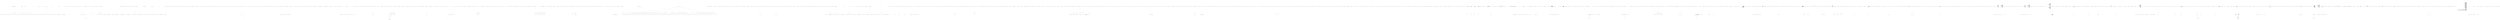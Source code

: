 digraph  {
d167 [cluster="Newtonsoft.Json.Utilities.ConvertUtils.TryConvertInternal(object, System.Globalization.CultureInfo, System.Type, out object)", color=green, community=0, label="initialValue is string", prediction=0, span="456-456"];
d127 [cluster="Newtonsoft.Json.Utilities.ConvertUtils.TryConvertInternal(object, System.Globalization.CultureInfo, System.Type, out object)", label="Entry Newtonsoft.Json.Utilities.ConvertUtils.TryConvertInternal(object, System.Globalization.CultureInfo, System.Type, out object)", span="399-399"];
d164 [cluster="Newtonsoft.Json.Utilities.ConvertUtils.TryConvertInternal(object, System.Globalization.CultureInfo, System.Type, out object)", label="initialValue is Guid && targetType == typeof(byte[])", span="450-450"];
d168 [cluster="Newtonsoft.Json.Utilities.ConvertUtils.TryConvertInternal(object, System.Globalization.CultureInfo, System.Type, out object)", label="targetType == typeof(Guid)", span="458-458"];
d183 [cluster="Newtonsoft.Json.Utilities.ConvertUtils.TryConvertInternal(object, System.Globalization.CultureInfo, System.Type, out object)", color=green, community=0, label="targetType == typeof(BigInteger)", prediction=0, span="486-486"];
d181 [cluster="Newtonsoft.Json.Utilities.ConvertUtils.TryConvertInternal(object, System.Globalization.CultureInfo, System.Type, out object)", color=green, community=0, label="value = Type.GetType((string)initialValue, true)", prediction=2, span="480-480"];
d180 [cluster="Newtonsoft.Json.Utilities.ConvertUtils.TryConvertInternal(object, System.Globalization.CultureInfo, System.Type, out object)", label="typeof(Type).IsAssignableFrom(targetType)", span="478-478"];
d182 [cluster="Newtonsoft.Json.Utilities.ConvertUtils.TryConvertInternal(object, System.Globalization.CultureInfo, System.Type, out object)", color=green, community=0, label="return ConvertResult.Success;", prediction=3, span="481-481"];
d223 [cluster="System.Type.GetType(string, bool)", label="Entry System.Type.GetType(string, bool)", span="0-0"];
d143 [cluster="Newtonsoft.Json.Utilities.ConvertUtils.TryConvertInternal(object, System.Globalization.CultureInfo, System.Type, out object)", label="targetType = Nullable.GetUnderlyingType(targetType)", span="405-405"];
d184 [cluster="Newtonsoft.Json.Utilities.ConvertUtils.TryConvertInternal(object, System.Globalization.CultureInfo, System.Type, out object)", color=green, community=0, label="value = ToBigInteger(initialValue)", prediction=4, span="488-488"];
d186 [cluster="Newtonsoft.Json.Utilities.ConvertUtils.TryConvertInternal(object, System.Globalization.CultureInfo, System.Type, out object)", label="initialValue is BigInteger", span="491-491"];
d185 [cluster="Newtonsoft.Json.Utilities.ConvertUtils.TryConvertInternal(object, System.Globalization.CultureInfo, System.Type, out object)", color=green, community=0, label="return ConvertResult.Success;", prediction=5, span="489-489"];
d71 [cluster="Newtonsoft.Json.Utilities.ConvertUtils.ToBigInteger(object)", label="Entry Newtonsoft.Json.Utilities.ConvertUtils.ToBigInteger(object)", span="307-307"];
d170 [cluster="Newtonsoft.Json.Utilities.ConvertUtils.TryConvertInternal(object, System.Globalization.CultureInfo, System.Type, out object)", color=green, community=0, label="return ConvertResult.Success;", prediction=6, span="461-461"];
d169 [cluster="Newtonsoft.Json.Utilities.ConvertUtils.TryConvertInternal(object, System.Globalization.CultureInfo, System.Type, out object)", label="value = new Guid((string)initialValue)", span="460-460"];
d211 [cluster="Newtonsoft.Json.Utilities.ConvertUtils.TryConvertInternal(object, System.Globalization.CultureInfo, System.Type, out object)", label="Exit Newtonsoft.Json.Utilities.ConvertUtils.TryConvertInternal(object, System.Globalization.CultureInfo, System.Type, out object)", span="399-399"];
d173 [cluster="Newtonsoft.Json.Utilities.ConvertUtils.TryConvertInternal(object, System.Globalization.CultureInfo, System.Type, out object)", color=green, community=0, label="return ConvertResult.Success;", prediction=7, span="466-466"];
d172 [cluster="Newtonsoft.Json.Utilities.ConvertUtils.TryConvertInternal(object, System.Globalization.CultureInfo, System.Type, out object)", label="value = new Uri((string)initialValue, UriKind.RelativeOrAbsolute)", span="465-465"];
d176 [cluster="Newtonsoft.Json.Utilities.ConvertUtils.TryConvertInternal(object, System.Globalization.CultureInfo, System.Type, out object)", color=green, community=0, label="return ConvertResult.Success;", prediction=8, span="471-471"];
d175 [cluster="Newtonsoft.Json.Utilities.ConvertUtils.TryConvertInternal(object, System.Globalization.CultureInfo, System.Type, out object)", label="value = ParseTimeSpan((string)initialValue)", span="470-470"];
d179 [cluster="Newtonsoft.Json.Utilities.ConvertUtils.TryConvertInternal(object, System.Globalization.CultureInfo, System.Type, out object)", color=green, community=0, label="return ConvertResult.Success;", prediction=9, span="476-476"];
d178 [cluster="Newtonsoft.Json.Utilities.ConvertUtils.TryConvertInternal(object, System.Globalization.CultureInfo, System.Type, out object)", label="value = System.Convert.FromBase64String((string)initialValue)", span="475-475"];
d291 [cluster="Newtonsoft.Json.Utilities.ConvertUtils.IsInteger(object)", color=green, community=0, label="return false;", prediction=10, span="642-642"];
d281 [cluster="Newtonsoft.Json.Utilities.ConvertUtils.IsInteger(object)", label="GetTypeCode(value.GetType())", span="630-630"];
d292 [cluster="Newtonsoft.Json.Utilities.ConvertUtils.IsInteger(object)", label="Exit Newtonsoft.Json.Utilities.ConvertUtils.IsInteger(object)", span="628-628"];
d290 [cluster="Newtonsoft.Json.Utilities.ConvertUtils.IsInteger(object)", color=green, community=0, label="return true;", prediction=11, span="640-640"];
d289 [cluster="Newtonsoft.Json.Utilities.ConvertUtils.IsInteger(object)", label="PrimitiveTypeCode.UInt64", span="639-639"];
d294 [cluster="Newtonsoft.Json.Utilities.ConvertUtils.Int32TryParse(char[], int, int, out int)", color=green, community=0, label="value = 0", prediction=12, span="648-648"];
d293 [cluster="Newtonsoft.Json.Utilities.ConvertUtils.Int32TryParse(char[], int, int, out int)", label="Entry Newtonsoft.Json.Utilities.ConvertUtils.Int32TryParse(char[], int, int, out int)", span="646-646"];
d295 [cluster="Newtonsoft.Json.Utilities.ConvertUtils.Int32TryParse(char[], int, int, out int)", color=green, community=0, label="length == 0", prediction=13, span="650-650"];
d317 [cluster="Newtonsoft.Json.Utilities.ConvertUtils.Int32TryParse(char[], int, int, out int)", label="int newValue = (10 * value) - c", span="691-691"];
d318 [cluster="Newtonsoft.Json.Utilities.ConvertUtils.Int32TryParse(char[], int, int, out int)", label="newValue > value", span="694-694"];
d329 [cluster="Newtonsoft.Json.Utilities.ConvertUtils.Int32TryParse(char[], int, int, out int)", label="value == int.MinValue", span="719-719"];
d331 [cluster="Newtonsoft.Json.Utilities.ConvertUtils.Int32TryParse(char[], int, int, out int)", label="value = -value", span="722-722"];
d333 [cluster="Newtonsoft.Json.Utilities.ConvertUtils.Int32TryParse(char[], int, int, out int)", label="Exit Newtonsoft.Json.Utilities.ConvertUtils.Int32TryParse(char[], int, int, out int)", span="646-646"];
d296 [cluster="Newtonsoft.Json.Utilities.ConvertUtils.Int32TryParse(char[], int, int, out int)", color=green, community=0, label="return ParseResult.Invalid;", prediction=14, span="651-651"];
d297 [cluster="Newtonsoft.Json.Utilities.ConvertUtils.Int32TryParse(char[], int, int, out int)", color=green, community=0, label="bool isNegative = (chars[start] == '-')", prediction=15, span="653-653"];
d298 [cluster="Newtonsoft.Json.Utilities.ConvertUtils.Int32TryParse(char[], int, int, out int)", color=green, community=0, label=isNegative, prediction=16, span="655-655"];
d328 [cluster="Newtonsoft.Json.Utilities.ConvertUtils.Int32TryParse(char[], int, int, out int)", label="!isNegative", span="716-716"];
d299 [cluster="Newtonsoft.Json.Utilities.ConvertUtils.Int32TryParse(char[], int, int, out int)", color=green, community=0, label="length == 1", prediction=13, span="658-658"];
d300 [cluster="Newtonsoft.Json.Utilities.ConvertUtils.Int32TryParse(char[], int, int, out int)", label="return ParseResult.Invalid;", span="659-659"];
d301 [cluster="Newtonsoft.Json.Utilities.ConvertUtils.Int32TryParse(char[], int, int, out int)", label="start++", span="661-661"];
d303 [cluster="Newtonsoft.Json.Utilities.ConvertUtils.Int32TryParse(char[], int, int, out int)", label="int end = start + length", span="665-665"];
d32 [cluster="Newtonsoft.Json.Utilities.ConvertUtils.IsConvertible(System.Type)", label="Entry Newtonsoft.Json.Utilities.ConvertUtils.IsConvertible(System.Type)", span="229-229"];
d36 [cluster="Newtonsoft.Json.Utilities.ConvertUtils.ParseTimeSpan(string)", label="Entry Newtonsoft.Json.Utilities.ConvertUtils.ParseTimeSpan(string)", span="240-240"];
d99 [cluster="Newtonsoft.Json.Utilities.ConvertUtils.FromBigInteger(BigInteger, System.Type)", label="Entry Newtonsoft.Json.Utilities.ConvertUtils.FromBigInteger(BigInteger, System.Type)", span="333-333"];
d116 [cluster="Newtonsoft.Json.Utilities.ConvertUtils.Convert(object, System.Globalization.CultureInfo, System.Type)", label="TryConvertInternal(initialValue, culture, targetType, out value)", span="367-367"];
d133 [cluster="Newtonsoft.Json.Utilities.ConvertUtils.TryConvert(object, System.Globalization.CultureInfo, System.Type, out object)", label="TryConvertInternal(initialValue, culture, targetType, out value) == ConvertResult.Success", span="386-386"];
d215 [cluster="Newtonsoft.Json.Utilities.ConvertUtils.IsInteger(object)", label="Entry Newtonsoft.Json.Utilities.ConvertUtils.IsInteger(object)", span="628-628"];
d224 [cluster="Newtonsoft.Json.Utilities.ConvertUtils.GetConverter(System.Type)", label="Entry Newtonsoft.Json.Utilities.ConvertUtils.GetConverter(System.Type)", span="622-622"];
d230 [cluster="Newtonsoft.Json.Utilities.ConvertUtils.EnsureTypeAssignable(object, System.Type, System.Type)", label="Entry Newtonsoft.Json.Utilities.ConvertUtils.EnsureTypeAssignable(object, System.Type, System.Type)", span="579-579"];
d231 [cluster="Newtonsoft.Json.Utilities.ConvertUtils.ToValue(INullable)", label="Entry Newtonsoft.Json.Utilities.ConvertUtils.ToValue(INullable)", span="602-602"];
d140 [cluster="Newtonsoft.Json.Utilities.ConvertUtils.TryConvertInternal(object, System.Globalization.CultureInfo, System.Type, out object)", label="initialValue == null", span="401-401"];
d142 [cluster="Newtonsoft.Json.Utilities.ConvertUtils.TryConvertInternal(object, System.Globalization.CultureInfo, System.Type, out object)", label="ReflectionUtils.IsNullableType(targetType)", span="404-404"];
d144 [cluster="Newtonsoft.Json.Utilities.ConvertUtils.TryConvertInternal(object, System.Globalization.CultureInfo, System.Type, out object)", label="Type initialType = initialValue.GetType()", span="407-407"];
d145 [cluster="Newtonsoft.Json.Utilities.ConvertUtils.TryConvertInternal(object, System.Globalization.CultureInfo, System.Type, out object)", label="targetType == initialType", span="409-409"];
d146 [cluster="Newtonsoft.Json.Utilities.ConvertUtils.TryConvertInternal(object, System.Globalization.CultureInfo, System.Type, out object)", label="value = initialValue", span="411-411"];
d148 [cluster="Newtonsoft.Json.Utilities.ConvertUtils.TryConvertInternal(object, System.Globalization.CultureInfo, System.Type, out object)", label="ConvertUtils.IsConvertible(initialValue.GetType()) && ConvertUtils.IsConvertible(targetType)", span="416-416"];
d149 [cluster="Newtonsoft.Json.Utilities.ConvertUtils.TryConvertInternal(object, System.Globalization.CultureInfo, System.Type, out object)", label="targetType.IsEnum()", span="418-418"];
d150 [cluster="Newtonsoft.Json.Utilities.ConvertUtils.TryConvertInternal(object, System.Globalization.CultureInfo, System.Type, out object)", label="initialValue is string", span="420-420"];
d151 [cluster="Newtonsoft.Json.Utilities.ConvertUtils.TryConvertInternal(object, System.Globalization.CultureInfo, System.Type, out object)", label="value = Enum.Parse(targetType, initialValue.ToString(), true)", span="422-422"];
d153 [cluster="Newtonsoft.Json.Utilities.ConvertUtils.TryConvertInternal(object, System.Globalization.CultureInfo, System.Type, out object)", label="IsInteger(initialValue)", span="425-425"];
d154 [cluster="Newtonsoft.Json.Utilities.ConvertUtils.TryConvertInternal(object, System.Globalization.CultureInfo, System.Type, out object)", label="value = Enum.ToObject(targetType, initialValue)", span="427-427"];
d156 [cluster="Newtonsoft.Json.Utilities.ConvertUtils.TryConvertInternal(object, System.Globalization.CultureInfo, System.Type, out object)", label="value = System.Convert.ChangeType(initialValue, targetType, culture)", span="432-432"];
d158 [cluster="Newtonsoft.Json.Utilities.ConvertUtils.TryConvertInternal(object, System.Globalization.CultureInfo, System.Type, out object)", label="initialValue is DateTime && targetType == typeof(DateTimeOffset)", span="437-437"];
d159 [cluster="Newtonsoft.Json.Utilities.ConvertUtils.TryConvertInternal(object, System.Globalization.CultureInfo, System.Type, out object)", label="value = new DateTimeOffset((DateTime)initialValue)", span="439-439"];
d161 [cluster="Newtonsoft.Json.Utilities.ConvertUtils.TryConvertInternal(object, System.Globalization.CultureInfo, System.Type, out object)", label="initialValue is byte[] && targetType == typeof(Guid)", span="444-444"];
d162 [cluster="Newtonsoft.Json.Utilities.ConvertUtils.TryConvertInternal(object, System.Globalization.CultureInfo, System.Type, out object)", label="value = new Guid((byte[])initialValue)", span="446-446"];
d165 [cluster="Newtonsoft.Json.Utilities.ConvertUtils.TryConvertInternal(object, System.Globalization.CultureInfo, System.Type, out object)", label="value = ((Guid)initialValue).ToByteArray()", span="452-452"];
d171 [cluster="Newtonsoft.Json.Utilities.ConvertUtils.TryConvertInternal(object, System.Globalization.CultureInfo, System.Type, out object)", label="targetType == typeof(Uri)", span="463-463"];
d174 [cluster="Newtonsoft.Json.Utilities.ConvertUtils.TryConvertInternal(object, System.Globalization.CultureInfo, System.Type, out object)", label="targetType == typeof(TimeSpan)", span="468-468"];
d177 [cluster="Newtonsoft.Json.Utilities.ConvertUtils.TryConvertInternal(object, System.Globalization.CultureInfo, System.Type, out object)", label="targetType == typeof(byte[])", span="473-473"];
d187 [cluster="Newtonsoft.Json.Utilities.ConvertUtils.TryConvertInternal(object, System.Globalization.CultureInfo, System.Type, out object)", label="value = FromBigInteger((BigInteger)initialValue, targetType)", span="493-493"];
d190 [cluster="Newtonsoft.Json.Utilities.ConvertUtils.TryConvertInternal(object, System.Globalization.CultureInfo, System.Type, out object)", label="toConverter != null && toConverter.CanConvertTo(targetType)", span="502-502"];
d191 [cluster="Newtonsoft.Json.Utilities.ConvertUtils.TryConvertInternal(object, System.Globalization.CultureInfo, System.Type, out object)", label="value = toConverter.ConvertTo(null, culture, initialValue, targetType)", span="504-504"];
d193 [cluster="Newtonsoft.Json.Utilities.ConvertUtils.TryConvertInternal(object, System.Globalization.CultureInfo, System.Type, out object)", label="TypeConverter fromConverter = GetConverter(targetType)", span="508-508"];
d195 [cluster="Newtonsoft.Json.Utilities.ConvertUtils.TryConvertInternal(object, System.Globalization.CultureInfo, System.Type, out object)", label="value = fromConverter.ConvertFrom(null, culture, initialValue)", span="512-512"];
d197 [cluster="Newtonsoft.Json.Utilities.ConvertUtils.TryConvertInternal(object, System.Globalization.CultureInfo, System.Type, out object)", label="initialValue == DBNull.Value", span="518-518"];
d198 [cluster="Newtonsoft.Json.Utilities.ConvertUtils.TryConvertInternal(object, System.Globalization.CultureInfo, System.Type, out object)", label="ReflectionUtils.IsNullable(targetType)", span="520-520"];
d199 [cluster="Newtonsoft.Json.Utilities.ConvertUtils.TryConvertInternal(object, System.Globalization.CultureInfo, System.Type, out object)", label="value = EnsureTypeAssignable(null, initialType, targetType)", span="522-522"];
d203 [cluster="Newtonsoft.Json.Utilities.ConvertUtils.TryConvertInternal(object, System.Globalization.CultureInfo, System.Type, out object)", label="initialValue is INullable", span="532-532"];
d204 [cluster="Newtonsoft.Json.Utilities.ConvertUtils.TryConvertInternal(object, System.Globalization.CultureInfo, System.Type, out object)", label="value = EnsureTypeAssignable(ToValue((INullable)initialValue), initialType, targetType)", span="534-534"];
d206 [cluster="Newtonsoft.Json.Utilities.ConvertUtils.TryConvertInternal(object, System.Globalization.CultureInfo, System.Type, out object)", label="targetType.IsInterface() || targetType.IsGenericTypeDefinition() || targetType.IsAbstract()", span="539-539"];
d114 [cluster="Newtonsoft.Json.Utilities.ConvertUtils.Convert(object, System.Globalization.CultureInfo, System.Type)", label="Entry Newtonsoft.Json.Utilities.ConvertUtils.Convert(object, System.Globalization.CultureInfo, System.Type)", span="364-364"];
d132 [cluster="Newtonsoft.Json.Utilities.ConvertUtils.TryConvert(object, System.Globalization.CultureInfo, System.Type, out object)", label="Entry Newtonsoft.Json.Utilities.ConvertUtils.TryConvert(object, System.Globalization.CultureInfo, System.Type, out object)", span="382-382"];
d115 [cluster="Newtonsoft.Json.Utilities.ConvertUtils.Convert(object, System.Globalization.CultureInfo, System.Type)", label="object value", span="366-366"];
d147 [cluster="Newtonsoft.Json.Utilities.ConvertUtils.TryConvertInternal(object, System.Globalization.CultureInfo, System.Type, out object)", label="return ConvertResult.Success;", span="412-412"];
d19 [cluster="Newtonsoft.Json.Utilities.ConvertUtils.GetTypeCode(System.Type, out bool)", label="return PrimitiveTypeCode.Object;", span="218-218"];
d208 [cluster="Newtonsoft.Json.Utilities.ConvertUtils.TryConvertInternal(object, System.Globalization.CultureInfo, System.Type, out object)", label="return ConvertResult.NotInstantiableType;", span="542-542"];
d210 [cluster="Newtonsoft.Json.Utilities.ConvertUtils.TryConvertInternal(object, System.Globalization.CultureInfo, System.Type, out object)", label="return ConvertResult.NoValidConversion;", span="546-546"];
d35 [cluster="System.Type.IsAssignableFrom(System.Type)", label="Entry System.Type.IsAssignableFrom(System.Type)", span="0-0"];
d25 [cluster="System.Nullable.GetUnderlyingType(System.Type)", label="Entry System.Nullable.GetUnderlyingType(System.Type)", span="0-0"];
d189 [cluster="Newtonsoft.Json.Utilities.ConvertUtils.TryConvertInternal(object, System.Globalization.CultureInfo, System.Type, out object)", label="TypeConverter toConverter = GetConverter(initialType)", span="500-500"];
d93 [cluster="Newtonsoft.Json.Utilities.ConvertUtils.ToBigInteger(object)", label="Exit Newtonsoft.Json.Utilities.ConvertUtils.ToBigInteger(object)", span="307-307"];
d72 [cluster="Newtonsoft.Json.Utilities.ConvertUtils.ToBigInteger(object)", label="value is BigInteger", span="309-309"];
d73 [cluster="Newtonsoft.Json.Utilities.ConvertUtils.ToBigInteger(object)", label="return (BigInteger)value;", span="310-310"];
d74 [cluster="Newtonsoft.Json.Utilities.ConvertUtils.ToBigInteger(object)", label="value is string", span="311-311"];
d75 [cluster="Newtonsoft.Json.Utilities.ConvertUtils.ToBigInteger(object)", label="return BigInteger.Parse((string)value, CultureInfo.InvariantCulture);", span="312-312"];
d76 [cluster="Newtonsoft.Json.Utilities.ConvertUtils.ToBigInteger(object)", label="value is float", span="313-313"];
d77 [cluster="Newtonsoft.Json.Utilities.ConvertUtils.ToBigInteger(object)", label="return new BigInteger((float)value);", span="314-314"];
d78 [cluster="Newtonsoft.Json.Utilities.ConvertUtils.ToBigInteger(object)", label="value is double", span="315-315"];
d79 [cluster="Newtonsoft.Json.Utilities.ConvertUtils.ToBigInteger(object)", label="return new BigInteger((double)value);", span="316-316"];
d80 [cluster="Newtonsoft.Json.Utilities.ConvertUtils.ToBigInteger(object)", label="value is decimal", span="317-317"];
d81 [cluster="Newtonsoft.Json.Utilities.ConvertUtils.ToBigInteger(object)", label="return new BigInteger((decimal)value);", span="318-318"];
d82 [cluster="Newtonsoft.Json.Utilities.ConvertUtils.ToBigInteger(object)", label="value is int", span="319-319"];
d83 [cluster="Newtonsoft.Json.Utilities.ConvertUtils.ToBigInteger(object)", label="return new BigInteger((int)value);", span="320-320"];
d84 [cluster="Newtonsoft.Json.Utilities.ConvertUtils.ToBigInteger(object)", label="value is long", span="321-321"];
d85 [cluster="Newtonsoft.Json.Utilities.ConvertUtils.ToBigInteger(object)", label="return new BigInteger((long)value);", span="322-322"];
d86 [cluster="Newtonsoft.Json.Utilities.ConvertUtils.ToBigInteger(object)", label="value is uint", span="323-323"];
d87 [cluster="Newtonsoft.Json.Utilities.ConvertUtils.ToBigInteger(object)", label="return new BigInteger((uint)value);", span="324-324"];
d88 [cluster="Newtonsoft.Json.Utilities.ConvertUtils.ToBigInteger(object)", label="value is ulong", span="325-325"];
d89 [cluster="Newtonsoft.Json.Utilities.ConvertUtils.ToBigInteger(object)", label="return new BigInteger((ulong)value);", span="326-326"];
d90 [cluster="Newtonsoft.Json.Utilities.ConvertUtils.ToBigInteger(object)", label="value is byte[]", span="327-327"];
d91 [cluster="Newtonsoft.Json.Utilities.ConvertUtils.ToBigInteger(object)", label="return new BigInteger((byte[])value);", span="328-328"];
d92 [cluster="Newtonsoft.Json.Utilities.ConvertUtils.ToBigInteger(object)", label="throw new InvalidCastException(''Cannot convert {0} to BigInteger.''.FormatWith(CultureInfo.InvariantCulture, value.GetType()));", span="330-330"];
d220 [cluster="System.Guid.Guid(string)", label="Entry System.Guid.Guid(string)", span="0-0"];
d141 [cluster="Newtonsoft.Json.Utilities.ConvertUtils.TryConvertInternal(object, System.Globalization.CultureInfo, System.Type, out object)", label="throw new ArgumentNullException(''initialValue'');", span="402-402"];
d152 [cluster="Newtonsoft.Json.Utilities.ConvertUtils.TryConvertInternal(object, System.Globalization.CultureInfo, System.Type, out object)", label="return ConvertResult.Success;", span="423-423"];
d155 [cluster="Newtonsoft.Json.Utilities.ConvertUtils.TryConvertInternal(object, System.Globalization.CultureInfo, System.Type, out object)", label="return ConvertResult.Success;", span="428-428"];
d157 [cluster="Newtonsoft.Json.Utilities.ConvertUtils.TryConvertInternal(object, System.Globalization.CultureInfo, System.Type, out object)", label="return ConvertResult.Success;", span="433-433"];
d160 [cluster="Newtonsoft.Json.Utilities.ConvertUtils.TryConvertInternal(object, System.Globalization.CultureInfo, System.Type, out object)", label="return ConvertResult.Success;", span="440-440"];
d163 [cluster="Newtonsoft.Json.Utilities.ConvertUtils.TryConvertInternal(object, System.Globalization.CultureInfo, System.Type, out object)", label="return ConvertResult.Success;", span="447-447"];
d166 [cluster="Newtonsoft.Json.Utilities.ConvertUtils.TryConvertInternal(object, System.Globalization.CultureInfo, System.Type, out object)", label="return ConvertResult.Success;", span="453-453"];
d188 [cluster="Newtonsoft.Json.Utilities.ConvertUtils.TryConvertInternal(object, System.Globalization.CultureInfo, System.Type, out object)", label="return ConvertResult.Success;", span="494-494"];
d192 [cluster="Newtonsoft.Json.Utilities.ConvertUtils.TryConvertInternal(object, System.Globalization.CultureInfo, System.Type, out object)", label="return ConvertResult.Success;", span="505-505"];
d196 [cluster="Newtonsoft.Json.Utilities.ConvertUtils.TryConvertInternal(object, System.Globalization.CultureInfo, System.Type, out object)", label="return ConvertResult.Success;", span="513-513"];
d200 [cluster="Newtonsoft.Json.Utilities.ConvertUtils.TryConvertInternal(object, System.Globalization.CultureInfo, System.Type, out object)", label="return ConvertResult.Success;", span="523-523"];
d202 [cluster="Newtonsoft.Json.Utilities.ConvertUtils.TryConvertInternal(object, System.Globalization.CultureInfo, System.Type, out object)", label="return ConvertResult.CannotConvertNull;", span="528-528"];
d205 [cluster="Newtonsoft.Json.Utilities.ConvertUtils.TryConvertInternal(object, System.Globalization.CultureInfo, System.Type, out object)", label="return ConvertResult.Success;", span="535-535"];
d209 [cluster="Newtonsoft.Json.Utilities.ConvertUtils.TryConvertInternal(object, System.Globalization.CultureInfo, System.Type, out object)", label="value = null", span="545-545"];
d221 [cluster="System.Uri.Uri(string, System.UriKind)", label="Entry System.Uri.Uri(string, System.UriKind)", span="0-0"];
d222 [cluster="System.Convert.FromBase64String(string)", label="Entry System.Convert.FromBase64String(string)", span="0-0"];
d282 [cluster="Newtonsoft.Json.Utilities.ConvertUtils.IsInteger(object)", label="PrimitiveTypeCode.SByte", span="632-632"];
d97 [cluster="object.GetType()", label="Entry object.GetType()", span="0-0"];
d0 [cluster="Newtonsoft.Json.Utilities.ConvertUtils.GetTypeCode(System.Type)", label="Entry Newtonsoft.Json.Utilities.ConvertUtils.GetTypeCode(System.Type)", span="184-184"];
d288 [cluster="Newtonsoft.Json.Utilities.ConvertUtils.IsInteger(object)", label="PrimitiveTypeCode.Int64", span="638-638"];
d305 [cluster="Newtonsoft.Json.Utilities.ConvertUtils.Int32TryParse(char[], int, int, out int)", label="int i = start", span="673-673"];
d312 [cluster="Newtonsoft.Json.Utilities.ConvertUtils.Int32TryParse(char[], int, int, out int)", label="int i = start", span="684-684"];
d302 [cluster="Newtonsoft.Json.Utilities.ConvertUtils.Int32TryParse(char[], int, int, out int)", label="length--", span="662-662"];
d304 [cluster="Newtonsoft.Json.Utilities.ConvertUtils.Int32TryParse(char[], int, int, out int)", label="length > 10 || (length == 10 && chars[start] - '0' > 2)", span="670-670"];
d307 [cluster="Newtonsoft.Json.Utilities.ConvertUtils.Int32TryParse(char[], int, int, out int)", label="int c = chars[i] - '0'", span="675-675"];
d314 [cluster="Newtonsoft.Json.Utilities.ConvertUtils.Int32TryParse(char[], int, int, out int)", label="int c = chars[i] - '0'", span="686-686"];
d321 [cluster="Newtonsoft.Json.Utilities.ConvertUtils.Int32TryParse(char[], int, int, out int)", label="c = chars[i] - '0'", span="702-702"];
d315 [cluster="Newtonsoft.Json.Utilities.ConvertUtils.Int32TryParse(char[], int, int, out int)", label="c < 0 || c > 9", span="688-688"];
d326 [cluster="Newtonsoft.Json.Utilities.ConvertUtils.Int32TryParse(char[], int, int, out int)", label="value = newValue", span="711-711"];
d319 [cluster="Newtonsoft.Json.Utilities.ConvertUtils.Int32TryParse(char[], int, int, out int)", label="i++", span="696-696"];
d330 [cluster="Newtonsoft.Json.Utilities.ConvertUtils.Int32TryParse(char[], int, int, out int)", label="return ParseResult.Overflow;", span="720-720"];
d332 [cluster="Newtonsoft.Json.Utilities.ConvertUtils.Int32TryParse(char[], int, int, out int)", label="return ParseResult.Success;", span="725-725"];
d311 [cluster="Newtonsoft.Json.Utilities.ConvertUtils.Int32TryParse(char[], int, int, out int)", label="return ParseResult.Overflow;", span="681-681"];
d309 [cluster="Newtonsoft.Json.Utilities.ConvertUtils.Int32TryParse(char[], int, int, out int)", label="return ParseResult.Invalid;", span="678-678"];
d316 [cluster="Newtonsoft.Json.Utilities.ConvertUtils.Int32TryParse(char[], int, int, out int)", label="return ParseResult.Invalid;", span="689-689"];
d325 [cluster="Newtonsoft.Json.Utilities.ConvertUtils.Int32TryParse(char[], int, int, out int)", label="return ParseResult.Overflow;", span="708-708"];
d323 [cluster="Newtonsoft.Json.Utilities.ConvertUtils.Int32TryParse(char[], int, int, out int)", label="return ParseResult.Invalid;", span="705-705"];
d313 [cluster="Newtonsoft.Json.Utilities.ConvertUtils.Int32TryParse(char[], int, int, out int)", label="i < end", span="684-684"];
d306 [cluster="Newtonsoft.Json.Utilities.ConvertUtils.Int32TryParse(char[], int, int, out int)", label="i < end", span="673-673"];
d320 [cluster="Newtonsoft.Json.Utilities.ConvertUtils.Int32TryParse(char[], int, int, out int)", label="i < end", span="700-700"];
d34 [cluster="Newtonsoft.Json.Utilities.ConvertUtils.IsConvertible(System.Type)", label="Exit Newtonsoft.Json.Utilities.ConvertUtils.IsConvertible(System.Type)", span="229-229"];
d33 [cluster="Newtonsoft.Json.Utilities.ConvertUtils.IsConvertible(System.Type)", label="return typeof(IConvertible).IsAssignableFrom(t);", span="232-232"];
d38 [cluster="Newtonsoft.Json.Utilities.ConvertUtils.ParseTimeSpan(string)", label="Exit Newtonsoft.Json.Utilities.ConvertUtils.ParseTimeSpan(string)", span="240-240"];
d37 [cluster="Newtonsoft.Json.Utilities.ConvertUtils.ParseTimeSpan(string)", label="return TimeSpan.Parse(input, CultureInfo.InvariantCulture);", span="243-243"];
d111 [cluster="Newtonsoft.Json.Utilities.ConvertUtils.FromBigInteger(BigInteger, System.Type)", label="Exit Newtonsoft.Json.Utilities.ConvertUtils.FromBigInteger(BigInteger, System.Type)", span="333-333"];
d100 [cluster="Newtonsoft.Json.Utilities.ConvertUtils.FromBigInteger(BigInteger, System.Type)", label="targetType == typeof(decimal)", span="335-335"];
d101 [cluster="Newtonsoft.Json.Utilities.ConvertUtils.FromBigInteger(BigInteger, System.Type)", label="return (decimal)i;", span="336-336"];
d102 [cluster="Newtonsoft.Json.Utilities.ConvertUtils.FromBigInteger(BigInteger, System.Type)", label="targetType == typeof(double)", span="337-337"];
d103 [cluster="Newtonsoft.Json.Utilities.ConvertUtils.FromBigInteger(BigInteger, System.Type)", label="return (double)i;", span="338-338"];
d104 [cluster="Newtonsoft.Json.Utilities.ConvertUtils.FromBigInteger(BigInteger, System.Type)", label="targetType == typeof(float)", span="339-339"];
d105 [cluster="Newtonsoft.Json.Utilities.ConvertUtils.FromBigInteger(BigInteger, System.Type)", label="return (float)i;", span="340-340"];
d106 [cluster="Newtonsoft.Json.Utilities.ConvertUtils.FromBigInteger(BigInteger, System.Type)", label="targetType == typeof(ulong)", span="341-341"];
d107 [cluster="Newtonsoft.Json.Utilities.ConvertUtils.FromBigInteger(BigInteger, System.Type)", label="return (ulong)i;", span="342-342"];
d108 [cluster="Newtonsoft.Json.Utilities.ConvertUtils.FromBigInteger(BigInteger, System.Type)", label="return System.Convert.ChangeType((long)i, targetType, CultureInfo.InvariantCulture);", span="346-346"];
d110 [cluster="Newtonsoft.Json.Utilities.ConvertUtils.FromBigInteger(BigInteger, System.Type)", label="throw new InvalidOperationException(''Can not convert from BigInteger to {0}.''.FormatWith(CultureInfo.InvariantCulture, targetType), ex);", span="350-350"];
d117 [cluster="Newtonsoft.Json.Utilities.ConvertUtils.Convert(object, System.Globalization.CultureInfo, System.Type)", label="ConvertResult.Success", span="369-369"];
d119 [cluster="Newtonsoft.Json.Utilities.ConvertUtils.Convert(object, System.Globalization.CultureInfo, System.Type)", label="ConvertResult.CannotConvertNull", span="371-371"];
d121 [cluster="Newtonsoft.Json.Utilities.ConvertUtils.Convert(object, System.Globalization.CultureInfo, System.Type)", label="ConvertResult.NotInstantiableType", span="373-373"];
d123 [cluster="Newtonsoft.Json.Utilities.ConvertUtils.Convert(object, System.Globalization.CultureInfo, System.Type)", label="ConvertResult.NoValidConversion", span="375-375"];
d125 [cluster="Newtonsoft.Json.Utilities.ConvertUtils.Convert(object, System.Globalization.CultureInfo, System.Type)", label="throw new InvalidOperationException(''Unexpected conversion result.'');", span="378-378"];
d118 [cluster="Newtonsoft.Json.Utilities.ConvertUtils.Convert(object, System.Globalization.CultureInfo, System.Type)", label="return value;", span="370-370"];
d134 [cluster="Newtonsoft.Json.Utilities.ConvertUtils.TryConvert(object, System.Globalization.CultureInfo, System.Type, out object)", label="return true;", span="387-387"];
d135 [cluster="Newtonsoft.Json.Utilities.ConvertUtils.TryConvert(object, System.Globalization.CultureInfo, System.Type, out object)", label="value = null", span="389-389"];
d50 [cluster="Newtonsoft.Json.Utilities.ConvertUtils.TypeConvertKey.Equals(object)", label="return false;", span="278-278"];
d279 [cluster="Newtonsoft.Json.Utilities.ConvertUtils.GetConverter(System.Type)", label="Exit Newtonsoft.Json.Utilities.ConvertUtils.GetConverter(System.Type)", span="622-622"];
d278 [cluster="Newtonsoft.Json.Utilities.ConvertUtils.GetConverter(System.Type)", label="return JsonTypeReflector.GetTypeConverter(t);", span="624-624"];
d235 [cluster="Newtonsoft.Json.Utilities.ConvertUtils.ConvertOrCast(object, System.Globalization.CultureInfo, System.Type)", label="Entry Newtonsoft.Json.Utilities.ConvertUtils.ConvertOrCast(object, System.Globalization.CultureInfo, System.Type)", span="562-562"];
d243 [cluster="Newtonsoft.Json.Utilities.ConvertUtils.ConvertOrCast(object, System.Globalization.CultureInfo, System.Type)", label="return EnsureTypeAssignable(initialValue, ReflectionUtils.GetObjectType(initialValue), targetType);", span="575-575"];
d256 [cluster="Newtonsoft.Json.Utilities.ConvertUtils.EnsureTypeAssignable(object, System.Type, System.Type)", label="Exit Newtonsoft.Json.Utilities.ConvertUtils.EnsureTypeAssignable(object, System.Type, System.Type)", span="579-579"];
d246 [cluster="Newtonsoft.Json.Utilities.ConvertUtils.EnsureTypeAssignable(object, System.Type, System.Type)", label="Type valueType = (value != null) ? value.GetType() : null", span="581-581"];
d247 [cluster="Newtonsoft.Json.Utilities.ConvertUtils.EnsureTypeAssignable(object, System.Type, System.Type)", label="value != null", span="583-583"];
d248 [cluster="Newtonsoft.Json.Utilities.ConvertUtils.EnsureTypeAssignable(object, System.Type, System.Type)", label="targetType.IsAssignableFrom(valueType)", span="585-585"];
d249 [cluster="Newtonsoft.Json.Utilities.ConvertUtils.EnsureTypeAssignable(object, System.Type, System.Type)", label="return value;", span="586-586"];
d250 [cluster="Newtonsoft.Json.Utilities.ConvertUtils.EnsureTypeAssignable(object, System.Type, System.Type)", label="Func<object, object> castConverter = CastConverters.Get(new TypeConvertKey(valueType, targetType))", span="588-588"];
d252 [cluster="Newtonsoft.Json.Utilities.ConvertUtils.EnsureTypeAssignable(object, System.Type, System.Type)", label="return castConverter(value);", span="590-590"];
d253 [cluster="Newtonsoft.Json.Utilities.ConvertUtils.EnsureTypeAssignable(object, System.Type, System.Type)", label="ReflectionUtils.IsNullable(targetType)", span="594-594"];
d255 [cluster="Newtonsoft.Json.Utilities.ConvertUtils.EnsureTypeAssignable(object, System.Type, System.Type)", label="throw new ArgumentException(''Could not cast or convert from {0} to {1}.''.FormatWith(CultureInfo.InvariantCulture, (initialType != null) ? initialType.ToString() : ''{null}'', targetType));", span="598-598"];
d61 [cluster="Newtonsoft.Json.Utilities.ConvertUtils.CreateCastConverter(Newtonsoft.Json.Utilities.ConvertUtils.TypeConvertKey)", label="return null;", span="299-299"];
d274 [cluster="Newtonsoft.Json.Utilities.ConvertUtils.ToValue(INullable)", label="Exit Newtonsoft.Json.Utilities.ConvertUtils.ToValue(INullable)", span="602-602"];
d261 [cluster="Newtonsoft.Json.Utilities.ConvertUtils.ToValue(INullable)", label="nullableValue == null", span="604-604"];
d263 [cluster="Newtonsoft.Json.Utilities.ConvertUtils.ToValue(INullable)", label="nullableValue is SqlInt32", span="606-606"];
d264 [cluster="Newtonsoft.Json.Utilities.ConvertUtils.ToValue(INullable)", label="return ToValue((SqlInt32)nullableValue);", span="607-607"];
d265 [cluster="Newtonsoft.Json.Utilities.ConvertUtils.ToValue(INullable)", label="nullableValue is SqlInt64", span="608-608"];
d266 [cluster="Newtonsoft.Json.Utilities.ConvertUtils.ToValue(INullable)", label="return ToValue((SqlInt64)nullableValue);", span="609-609"];
d267 [cluster="Newtonsoft.Json.Utilities.ConvertUtils.ToValue(INullable)", label="nullableValue is SqlBoolean", span="610-610"];
d268 [cluster="Newtonsoft.Json.Utilities.ConvertUtils.ToValue(INullable)", label="return ToValue((SqlBoolean)nullableValue);", span="611-611"];
d269 [cluster="Newtonsoft.Json.Utilities.ConvertUtils.ToValue(INullable)", label="nullableValue is SqlString", span="612-612"];
d270 [cluster="Newtonsoft.Json.Utilities.ConvertUtils.ToValue(INullable)", label="return ToValue((SqlString)nullableValue);", span="613-613"];
d271 [cluster="Newtonsoft.Json.Utilities.ConvertUtils.ToValue(INullable)", label="nullableValue is SqlDateTime", span="614-614"];
d272 [cluster="Newtonsoft.Json.Utilities.ConvertUtils.ToValue(INullable)", label="return ToValue((SqlDateTime)nullableValue);", span="615-615"];
d273 [cluster="Newtonsoft.Json.Utilities.ConvertUtils.ToValue(INullable)", label="throw new ArgumentException(''Unsupported INullable type: {0}''.FormatWith(CultureInfo.InvariantCulture, nullableValue.GetType()));", span="617-617"];
d24 [cluster="Newtonsoft.Json.Utilities.ReflectionUtils.IsNullableType(System.Type)", label="Entry Newtonsoft.Json.Utilities.ReflectionUtils.IsNullableType(System.Type)", span="247-247"];
d194 [cluster="Newtonsoft.Json.Utilities.ConvertUtils.TryConvertInternal(object, System.Globalization.CultureInfo, System.Type, out object)", label="fromConverter != null && fromConverter.CanConvertFrom(initialType)", span="510-510"];
d22 [cluster="System.Type.IsEnum()", label="Entry System.Type.IsEnum()", span="173-173"];
d213 [cluster="object.ToString()", label="Entry object.ToString()", span="0-0"];
d214 [cluster="System.Enum.Parse(System.Type, string, bool)", label="Entry System.Enum.Parse(System.Type, string, bool)", span="0-0"];
d216 [cluster="System.Enum.ToObject(System.Type, object)", label="Entry System.Enum.ToObject(System.Type, object)", span="0-0"];
d112 [cluster="System.Convert.ChangeType(object, System.Type, System.IFormatProvider)", label="Entry System.Convert.ChangeType(object, System.Type, System.IFormatProvider)", span="0-0"];
d217 [cluster="System.DateTimeOffset.DateTimeOffset(System.DateTime)", label="Entry System.DateTimeOffset.DateTimeOffset(System.DateTime)", span="0-0"];
d218 [cluster="System.Guid.Guid(byte[])", label="Entry System.Guid.Guid(byte[])", span="0-0"];
d219 [cluster="System.Guid.ToByteArray()", label="Entry System.Guid.ToByteArray()", span="0-0"];
d225 [cluster="System.ComponentModel.TypeConverter.CanConvertTo(System.Type)", label="Entry System.ComponentModel.TypeConverter.CanConvertTo(System.Type)", span="0-0"];
d226 [cluster="System.ComponentModel.TypeConverter.ConvertTo(System.ComponentModel.ITypeDescriptorContext, System.Globalization.CultureInfo, object, System.Type)", label="Entry System.ComponentModel.TypeConverter.ConvertTo(System.ComponentModel.ITypeDescriptorContext, System.Globalization.CultureInfo, object, System.Type)", span="0-0"];
d228 [cluster="System.ComponentModel.TypeConverter.ConvertFrom(System.ComponentModel.ITypeDescriptorContext, System.Globalization.CultureInfo, object)", label="Entry System.ComponentModel.TypeConverter.ConvertFrom(System.ComponentModel.ITypeDescriptorContext, System.Globalization.CultureInfo, object)", span="0-0"];
d201 [cluster="Newtonsoft.Json.Utilities.ConvertUtils.TryConvertInternal(object, System.Globalization.CultureInfo, System.Type, out object)", label="value = null", span="527-527"];
d229 [cluster="Newtonsoft.Json.Utilities.ReflectionUtils.IsNullable(System.Type)", label="Entry Newtonsoft.Json.Utilities.ReflectionUtils.IsNullable(System.Type)", span="237-237"];
d207 [cluster="Newtonsoft.Json.Utilities.ConvertUtils.TryConvertInternal(object, System.Globalization.CultureInfo, System.Type, out object)", label="value = null", span="541-541"];
d232 [cluster="System.Type.IsInterface()", label="Entry System.Type.IsInterface()", span="128-128"];
d233 [cluster="System.Type.IsGenericTypeDefinition()", label="Entry System.Type.IsGenericTypeDefinition()", span="146-146"];
d234 [cluster="System.Type.IsAbstract()", label="Entry System.Type.IsAbstract()", span="492-492"];
d126 [cluster="Newtonsoft.Json.Utilities.ConvertUtils.Convert(object, System.Globalization.CultureInfo, System.Type)", label="Exit Newtonsoft.Json.Utilities.ConvertUtils.Convert(object, System.Globalization.CultureInfo, System.Type)", span="364-364"];
d120 [cluster="Newtonsoft.Json.Utilities.ConvertUtils.Convert(object, System.Globalization.CultureInfo, System.Type)", label="throw new Exception(''Can not convert null {0} into non-nullable {1}.''.FormatWith(CultureInfo.InvariantCulture, initialValue.GetType(), targetType));", span="372-372"];
d122 [cluster="Newtonsoft.Json.Utilities.ConvertUtils.Convert(object, System.Globalization.CultureInfo, System.Type)", label="throw new ArgumentException(''Target type {0} is not a value type or a non-abstract class.''.FormatWith(CultureInfo.InvariantCulture, targetType), ''targetType'');", span="374-374"];
d124 [cluster="Newtonsoft.Json.Utilities.ConvertUtils.Convert(object, System.Globalization.CultureInfo, System.Type)", label="throw new InvalidOperationException(''Can not convert from {0} to {1}.''.FormatWith(CultureInfo.InvariantCulture, initialValue.GetType(), targetType));", span="376-376"];
d139 [cluster="Newtonsoft.Json.Utilities.ConvertUtils.TryConvert(object, System.Globalization.CultureInfo, System.Type, out object)", label="Exit Newtonsoft.Json.Utilities.ConvertUtils.TryConvert(object, System.Globalization.CultureInfo, System.Type, out object)", span="382-382"];
d241 [cluster="Newtonsoft.Json.Utilities.ConvertUtils.ConvertOrCast(object, System.Globalization.CultureInfo, System.Type)", label="TryConvert(initialValue, culture, targetType, out convertedValue)", span="572-572"];
d236 [cluster="Newtonsoft.Json.Utilities.ConvertUtils.ConvertOrCast(object, System.Globalization.CultureInfo, System.Type)", label="object convertedValue", span="564-564"];
d4 [cluster="Newtonsoft.Json.Utilities.ConvertUtils.GetTypeCode(System.Type, out bool)", label="Entry Newtonsoft.Json.Utilities.ConvertUtils.GetTypeCode(System.Type, out bool)", span="190-190"];
d18 [cluster="Newtonsoft.Json.Utilities.ConvertUtils.GetTypeCode(System.Type, out bool)", label="isEnum = false", span="217-217"];
d334 [cluster="Newtonsoft.Json.Utilities.ConvertUtils.Int64TryParse(char[], int, int, out long)", label="Entry Newtonsoft.Json.Utilities.ConvertUtils.Int64TryParse(char[], int, int, out long)", span="728-728"];
d20 [cluster="Newtonsoft.Json.Utilities.ConvertUtils.GetTypeCode(System.Type, out bool)", label="Exit Newtonsoft.Json.Utilities.ConvertUtils.GetTypeCode(System.Type, out bool)", span="190-190"];
d13 [cluster="Newtonsoft.Json.Utilities.ConvertUtils.GetTypeCode(System.Type, out bool)", label="Type nonNullable = Nullable.GetUnderlyingType(t)", span="208-208"];
d94 [cluster="Unk.Parse", label="Entry Unk.Parse", span=""];
d95 [cluster="BigInteger.cstr", label="Entry BigInteger.cstr", span=""];
d96 [cluster="System.InvalidCastException.InvalidCastException(string)", label="Entry System.InvalidCastException.InvalidCastException(string)", span="0-0"];
d98 [cluster="string.FormatWith(System.IFormatProvider, object)", label="Entry string.FormatWith(System.IFormatProvider, object)", span="47-47"];
d212 [cluster="System.ArgumentNullException.ArgumentNullException(string)", label="Entry System.ArgumentNullException.ArgumentNullException(string)", span="0-0"];
d283 [cluster="Newtonsoft.Json.Utilities.ConvertUtils.IsInteger(object)", label="PrimitiveTypeCode.Byte", span="633-633"];
d3 [cluster="Newtonsoft.Json.Utilities.ConvertUtils.GetTypeCode(System.Type)", label="Exit Newtonsoft.Json.Utilities.ConvertUtils.GetTypeCode(System.Type)", span="184-184"];
d11 [cluster="Newtonsoft.Json.Utilities.ConvertUtils.GetTypeCode(System.Type, out bool)", label="return GetTypeCode(Enum.GetUnderlyingType(t));", span="202-202"];
d17 [cluster="Newtonsoft.Json.Utilities.ConvertUtils.GetTypeCode(System.Type, out bool)", label="return GetTypeCode(nullableUnderlyingType);", span="213-213"];
d1 [cluster="Newtonsoft.Json.Utilities.ConvertUtils.GetTypeCode(System.Type)", label="bool isEnum", span="186-186"];
d2 [cluster="Newtonsoft.Json.Utilities.ConvertUtils.GetTypeCode(System.Type)", label="return GetTypeCode(t, out isEnum);", span="187-187"];
d15 [cluster="Newtonsoft.Json.Utilities.ConvertUtils.GetTypeCode(System.Type, out bool)", label="Type nullableUnderlyingType = typeof(Nullable<>).MakeGenericType(Enum.GetUnderlyingType(nonNullable))", span="211-211"];
d287 [cluster="Newtonsoft.Json.Utilities.ConvertUtils.IsInteger(object)", label="PrimitiveTypeCode.UInt32", span="637-637"];
d310 [cluster="Newtonsoft.Json.Utilities.ConvertUtils.Int32TryParse(char[], int, int, out int)", label="i++", span="673-673"];
d327 [cluster="Newtonsoft.Json.Utilities.ConvertUtils.Int32TryParse(char[], int, int, out int)", label="i++", span="684-684"];
d308 [cluster="Newtonsoft.Json.Utilities.ConvertUtils.Int32TryParse(char[], int, int, out int)", label="c < 0 || c > 9", span="677-677"];
d322 [cluster="Newtonsoft.Json.Utilities.ConvertUtils.Int32TryParse(char[], int, int, out int)", label="c < 0 || c > 9", span="704-704"];
d324 [cluster="Newtonsoft.Json.Utilities.ConvertUtils.Int32TryParse(char[], int, int, out int)", label="i++", span="700-700"];
d39 [cluster="System.TimeSpan.Parse(string, System.IFormatProvider)", label="Entry System.TimeSpan.Parse(string, System.IFormatProvider)", span="0-0"];
d109 [cluster="Newtonsoft.Json.Utilities.ConvertUtils.FromBigInteger(BigInteger, System.Type)", label=Exception, span="348-348"];
d113 [cluster="System.InvalidOperationException.InvalidOperationException(string, System.Exception)", label="Entry System.InvalidOperationException.InvalidOperationException(string, System.Exception)", span="0-0"];
d131 [cluster="System.InvalidOperationException.InvalidOperationException(string)", label="Entry System.InvalidOperationException.InvalidOperationException(string)", span="0-0"];
d136 [cluster="Newtonsoft.Json.Utilities.ConvertUtils.TryConvert(object, System.Globalization.CultureInfo, System.Type, out object)", label="return false;", span="390-390"];
d48 [cluster="Newtonsoft.Json.Utilities.ConvertUtils.TypeConvertKey.Equals(object)", label="Entry Newtonsoft.Json.Utilities.ConvertUtils.TypeConvertKey.Equals(object)", span="275-275"];
d49 [cluster="Newtonsoft.Json.Utilities.ConvertUtils.TypeConvertKey.Equals(object)", label="!(obj is TypeConvertKey)", span="277-277"];
d52 [cluster="Newtonsoft.Json.Utilities.ConvertUtils.TypeConvertKey.Equals(object)", label="Exit Newtonsoft.Json.Utilities.ConvertUtils.TypeConvertKey.Equals(object)", span="275-275"];
d280 [cluster="Newtonsoft.Json.Serialization.JsonTypeReflector.GetTypeConverter(System.Type)", label="Entry Newtonsoft.Json.Serialization.JsonTypeReflector.GetTypeConverter(System.Type)", span="217-217"];
d244 [cluster="Newtonsoft.Json.Utilities.ConvertUtils.ConvertOrCast(object, System.Globalization.CultureInfo, System.Type)", label="Exit Newtonsoft.Json.Utilities.ConvertUtils.ConvertOrCast(object, System.Globalization.CultureInfo, System.Type)", span="562-562"];
d237 [cluster="Newtonsoft.Json.Utilities.ConvertUtils.ConvertOrCast(object, System.Globalization.CultureInfo, System.Type)", label="targetType == typeof(object)", span="566-566"];
d238 [cluster="Newtonsoft.Json.Utilities.ConvertUtils.ConvertOrCast(object, System.Globalization.CultureInfo, System.Type)", label="return initialValue;", span="567-567"];
d239 [cluster="Newtonsoft.Json.Utilities.ConvertUtils.ConvertOrCast(object, System.Globalization.CultureInfo, System.Type)", label="initialValue == null && ReflectionUtils.IsNullable(targetType)", span="569-569"];
d245 [cluster="Newtonsoft.Json.Utilities.ReflectionUtils.GetObjectType(object)", label="Entry Newtonsoft.Json.Utilities.ReflectionUtils.GetObjectType(object)", span="136-136"];
d254 [cluster="Newtonsoft.Json.Utilities.ConvertUtils.EnsureTypeAssignable(object, System.Type, System.Type)", label="return null;", span="595-595"];
d251 [cluster="Newtonsoft.Json.Utilities.ConvertUtils.EnsureTypeAssignable(object, System.Type, System.Type)", label="castConverter != null", span="589-589"];
d40 [cluster="Newtonsoft.Json.Utilities.ConvertUtils.TypeConvertKey.TypeConvertKey(System.Type, System.Type)", label="Entry Newtonsoft.Json.Utilities.ConvertUtils.TypeConvertKey.TypeConvertKey(System.Type, System.Type)", span="264-264"];
d257 [cluster="Newtonsoft.Json.Utilities.ThreadSafeStore<TKey, TValue>.Get(TKey)", label="Entry Newtonsoft.Json.Utilities.ThreadSafeStore<TKey, TValue>.Get(TKey)", span="50-50"];
d258 [cluster="System.Func<T, TResult>.Invoke(T)", label="Entry System.Func<T, TResult>.Invoke(T)", span="0-0"];
d259 [cluster="System.ArgumentException.ArgumentException(string)", label="Entry System.ArgumentException.ArgumentException(string)", span="0-0"];
d260 [cluster="System.Type.ToString()", label="Entry System.Type.ToString()", span="0-0"];
d129 [cluster="string.FormatWith(System.IFormatProvider, object, object)", label="Entry string.FormatWith(System.IFormatProvider, object, object)", span="52-52"];
d56 [cluster="Newtonsoft.Json.Utilities.ConvertUtils.CreateCastConverter(Newtonsoft.Json.Utilities.ConvertUtils.TypeConvertKey)", label="Entry Newtonsoft.Json.Utilities.ConvertUtils.CreateCastConverter(Newtonsoft.Json.Utilities.ConvertUtils.TypeConvertKey)", span="292-292"];
d60 [cluster="Newtonsoft.Json.Utilities.ConvertUtils.CreateCastConverter(Newtonsoft.Json.Utilities.ConvertUtils.TypeConvertKey)", label="castMethodInfo == null", span="298-298"];
d64 [cluster="Newtonsoft.Json.Utilities.ConvertUtils.CreateCastConverter(Newtonsoft.Json.Utilities.ConvertUtils.TypeConvertKey)", label="Exit Newtonsoft.Json.Utilities.ConvertUtils.CreateCastConverter(Newtonsoft.Json.Utilities.ConvertUtils.TypeConvertKey)", span="292-292"];
d262 [cluster="Newtonsoft.Json.Utilities.ConvertUtils.ToValue(INullable)", label="return null;", span="605-605"];
d275 [cluster="Unk.ToValue", label="Entry Unk.ToValue", span=""];
d276 [cluster="Unk.GetType", label="Entry Unk.GetType", span=""];
d277 [cluster="Unk.FormatWith", label="Entry Unk.FormatWith", span=""];
d12 [cluster="Newtonsoft.Json.Utilities.ConvertUtils.GetTypeCode(System.Type, out bool)", label="ReflectionUtils.IsNullableType(t)", span="206-206"];
d227 [cluster="System.ComponentModel.TypeConverter.CanConvertFrom(System.Type)", label="Entry System.ComponentModel.TypeConverter.CanConvertFrom(System.Type)", span="0-0"];
d9 [cluster="Newtonsoft.Json.Utilities.ConvertUtils.GetTypeCode(System.Type, out bool)", label="t.IsEnum()", span="199-199"];
d14 [cluster="Newtonsoft.Json.Utilities.ConvertUtils.GetTypeCode(System.Type, out bool)", label="nonNullable.IsEnum()", span="209-209"];
d128 [cluster="System.Exception.Exception(string)", label="Entry System.Exception.Exception(string)", span="0-0"];
d130 [cluster="System.ArgumentException.ArgumentException(string, string)", label="Entry System.ArgumentException.ArgumentException(string, string)", span="0-0"];
d137 [cluster="Newtonsoft.Json.Utilities.ConvertUtils.TryConvert(object, System.Globalization.CultureInfo, System.Type, out object)", label="value = null", span="394-394"];
d138 [cluster="Newtonsoft.Json.Utilities.ConvertUtils.TryConvert(object, System.Globalization.CultureInfo, System.Type, out object)", label="return false;", span="395-395"];
d242 [cluster="Newtonsoft.Json.Utilities.ConvertUtils.ConvertOrCast(object, System.Globalization.CultureInfo, System.Type)", label="return convertedValue;", span="573-573"];
d5 [cluster="Newtonsoft.Json.Utilities.ConvertUtils.GetTypeCode(System.Type, out bool)", label="PrimitiveTypeCode typeCode", span="192-192"];
d6 [cluster="Newtonsoft.Json.Utilities.ConvertUtils.GetTypeCode(System.Type, out bool)", label="TypeCodeMap.TryGetValue(t, out typeCode)", span="193-193"];
d346 [cluster="Newtonsoft.Json.Utilities.ConvertUtils.Int64TryParse(char[], int, int, out long)", label="int i = start", span="753-753"];
d353 [cluster="Newtonsoft.Json.Utilities.ConvertUtils.Int64TryParse(char[], int, int, out long)", label="int i = start", span="764-764"];
d374 [cluster="Newtonsoft.Json.Utilities.ConvertUtils.Int64TryParse(char[], int, int, out long)", label="Exit Newtonsoft.Json.Utilities.ConvertUtils.Int64TryParse(char[], int, int, out long)", span="728-728"];
d335 [cluster="Newtonsoft.Json.Utilities.ConvertUtils.Int64TryParse(char[], int, int, out long)", label="value = 0", span="730-730"];
d336 [cluster="Newtonsoft.Json.Utilities.ConvertUtils.Int64TryParse(char[], int, int, out long)", label="length == 0", span="732-732"];
d338 [cluster="Newtonsoft.Json.Utilities.ConvertUtils.Int64TryParse(char[], int, int, out long)", label="bool isNegative = (chars[start] == '-')", span="735-735"];
d340 [cluster="Newtonsoft.Json.Utilities.ConvertUtils.Int64TryParse(char[], int, int, out long)", label="length == 1", span="740-740"];
d342 [cluster="Newtonsoft.Json.Utilities.ConvertUtils.Int64TryParse(char[], int, int, out long)", label="start++", span="743-743"];
d343 [cluster="Newtonsoft.Json.Utilities.ConvertUtils.Int64TryParse(char[], int, int, out long)", label="length--", span="744-744"];
d344 [cluster="Newtonsoft.Json.Utilities.ConvertUtils.Int64TryParse(char[], int, int, out long)", label="int end = start + length", span="747-747"];
d345 [cluster="Newtonsoft.Json.Utilities.ConvertUtils.Int64TryParse(char[], int, int, out long)", label="length > 19", span="750-750"];
d348 [cluster="Newtonsoft.Json.Utilities.ConvertUtils.Int64TryParse(char[], int, int, out long)", label="int c = chars[i] - '0'", span="755-755"];
d355 [cluster="Newtonsoft.Json.Utilities.ConvertUtils.Int64TryParse(char[], int, int, out long)", label="int c = chars[i] - '0'", span="766-766"];
d362 [cluster="Newtonsoft.Json.Utilities.ConvertUtils.Int64TryParse(char[], int, int, out long)", label="c = chars[i] - '0'", span="782-782"];
d358 [cluster="Newtonsoft.Json.Utilities.ConvertUtils.Int64TryParse(char[], int, int, out long)", label="long newValue = (10 * value) - c", span="771-771"];
d8 [cluster="Newtonsoft.Json.Utilities.ConvertUtils.GetTypeCode(System.Type, out bool)", label="return typeCode;", span="196-196"];
d284 [cluster="Newtonsoft.Json.Utilities.ConvertUtils.IsInteger(object)", label="PrimitiveTypeCode.Int16", span="634-634"];
d10 [cluster="Newtonsoft.Json.Utilities.ConvertUtils.GetTypeCode(System.Type, out bool)", label="isEnum = true", span="201-201"];
d23 [cluster="System.Enum.GetUnderlyingType(System.Type)", label="Entry System.Enum.GetUnderlyingType(System.Type)", span="0-0"];
d16 [cluster="Newtonsoft.Json.Utilities.ConvertUtils.GetTypeCode(System.Type, out bool)", label="isEnum = true", span="212-212"];
d26 [cluster="System.Type.MakeGenericType(params System.Type[])", label="Entry System.Type.MakeGenericType(params System.Type[])", span="0-0"];
d286 [cluster="Newtonsoft.Json.Utilities.ConvertUtils.IsInteger(object)", label="PrimitiveTypeCode.Int32", span="636-636"];
d53 [cluster="Newtonsoft.Json.Utilities.ConvertUtils.TypeConvertKey.Equals(Newtonsoft.Json.Utilities.ConvertUtils.TypeConvertKey)", label="Entry Newtonsoft.Json.Utilities.ConvertUtils.TypeConvertKey.Equals(Newtonsoft.Json.Utilities.ConvertUtils.TypeConvertKey)", span="283-283"];
d51 [cluster="Newtonsoft.Json.Utilities.ConvertUtils.TypeConvertKey.Equals(object)", label="return Equals((TypeConvertKey)obj);", span="280-280"];
d381 [label="ref Newtonsoft.Json.Utilities.ConvertUtils.TypeConvertKey", span=""];
d240 [cluster="Newtonsoft.Json.Utilities.ConvertUtils.ConvertOrCast(object, System.Globalization.CultureInfo, System.Type)", label="return null;", span="570-570"];
d43 [cluster="Newtonsoft.Json.Utilities.ConvertUtils.TypeConvertKey.TypeConvertKey(System.Type, System.Type)", label="Exit Newtonsoft.Json.Utilities.ConvertUtils.TypeConvertKey.TypeConvertKey(System.Type, System.Type)", span="264-264"];
d41 [cluster="Newtonsoft.Json.Utilities.ConvertUtils.TypeConvertKey.TypeConvertKey(System.Type, System.Type)", label="_initialType = initialType", span="266-266"];
d42 [cluster="Newtonsoft.Json.Utilities.ConvertUtils.TypeConvertKey.TypeConvertKey(System.Type, System.Type)", label="_targetType = targetType", span="267-267"];
d57 [cluster="Newtonsoft.Json.Utilities.ConvertUtils.CreateCastConverter(Newtonsoft.Json.Utilities.ConvertUtils.TypeConvertKey)", label="MethodInfo castMethodInfo = t.TargetType.GetMethod(''op_Implicit'', new[] { t.InitialType })", span="294-294"];
d63 [cluster="Newtonsoft.Json.Utilities.ConvertUtils.CreateCastConverter(Newtonsoft.Json.Utilities.ConvertUtils.TypeConvertKey)", label="return o => call(null, o);", span="303-303"];
d58 [cluster="Newtonsoft.Json.Utilities.ConvertUtils.CreateCastConverter(Newtonsoft.Json.Utilities.ConvertUtils.TypeConvertKey)", label="castMethodInfo == null", span="295-295"];
d59 [cluster="Newtonsoft.Json.Utilities.ConvertUtils.CreateCastConverter(Newtonsoft.Json.Utilities.ConvertUtils.TypeConvertKey)", label="castMethodInfo = t.TargetType.GetMethod(''op_Explicit'', new[] { t.InitialType })", span="296-296"];
d62 [cluster="Newtonsoft.Json.Utilities.ConvertUtils.CreateCastConverter(Newtonsoft.Json.Utilities.ConvertUtils.TypeConvertKey)", label="MethodCall<object, object> call = JsonTypeReflector.ReflectionDelegateFactory.CreateMethodCall<object>(castMethodInfo)", span="301-301"];
d7 [cluster="Newtonsoft.Json.Utilities.ConvertUtils.GetTypeCode(System.Type, out bool)", label="isEnum = false", span="195-195"];
d21 [cluster="System.Collections.Generic.Dictionary<TKey, TValue>.TryGetValue(TKey, out TValue)", label="Entry System.Collections.Generic.Dictionary<TKey, TValue>.TryGetValue(TKey, out TValue)", span="0-0"];
d347 [cluster="Newtonsoft.Json.Utilities.ConvertUtils.Int64TryParse(char[], int, int, out long)", label="i < end", span="753-753"];
d351 [cluster="Newtonsoft.Json.Utilities.ConvertUtils.Int64TryParse(char[], int, int, out long)", label="i++", span="753-753"];
d354 [cluster="Newtonsoft.Json.Utilities.ConvertUtils.Int64TryParse(char[], int, int, out long)", label="i < end", span="764-764"];
d360 [cluster="Newtonsoft.Json.Utilities.ConvertUtils.Int64TryParse(char[], int, int, out long)", label="i++", span="776-776"];
d368 [cluster="Newtonsoft.Json.Utilities.ConvertUtils.Int64TryParse(char[], int, int, out long)", label="i++", span="764-764"];
d372 [cluster="Newtonsoft.Json.Utilities.ConvertUtils.Int64TryParse(char[], int, int, out long)", label="value = -value", span="802-802"];
d337 [cluster="Newtonsoft.Json.Utilities.ConvertUtils.Int64TryParse(char[], int, int, out long)", label="return ParseResult.Invalid;", span="733-733"];
d341 [cluster="Newtonsoft.Json.Utilities.ConvertUtils.Int64TryParse(char[], int, int, out long)", label="return ParseResult.Invalid;", span="741-741"];
d352 [cluster="Newtonsoft.Json.Utilities.ConvertUtils.Int64TryParse(char[], int, int, out long)", label="return ParseResult.Overflow;", span="761-761"];
d350 [cluster="Newtonsoft.Json.Utilities.ConvertUtils.Int64TryParse(char[], int, int, out long)", label="return ParseResult.Invalid;", span="758-758"];
d357 [cluster="Newtonsoft.Json.Utilities.ConvertUtils.Int64TryParse(char[], int, int, out long)", label="return ParseResult.Invalid;", span="769-769"];
d367 [cluster="Newtonsoft.Json.Utilities.ConvertUtils.Int64TryParse(char[], int, int, out long)", label="value = newValue", span="791-791"];
d366 [cluster="Newtonsoft.Json.Utilities.ConvertUtils.Int64TryParse(char[], int, int, out long)", label="return ParseResult.Overflow;", span="788-788"];
d364 [cluster="Newtonsoft.Json.Utilities.ConvertUtils.Int64TryParse(char[], int, int, out long)", label="return ParseResult.Invalid;", span="785-785"];
d373 [cluster="Newtonsoft.Json.Utilities.ConvertUtils.Int64TryParse(char[], int, int, out long)", label="return ParseResult.Success;", span="805-805"];
d371 [cluster="Newtonsoft.Json.Utilities.ConvertUtils.Int64TryParse(char[], int, int, out long)", label="return ParseResult.Overflow;", span="800-800"];
d359 [cluster="Newtonsoft.Json.Utilities.ConvertUtils.Int64TryParse(char[], int, int, out long)", label="newValue > value", span="774-774"];
d370 [cluster="Newtonsoft.Json.Utilities.ConvertUtils.Int64TryParse(char[], int, int, out long)", label="value == long.MinValue", span="799-799"];
d339 [cluster="Newtonsoft.Json.Utilities.ConvertUtils.Int64TryParse(char[], int, int, out long)", label=isNegative, span="737-737"];
d369 [cluster="Newtonsoft.Json.Utilities.ConvertUtils.Int64TryParse(char[], int, int, out long)", label="!isNegative", span="796-796"];
d361 [cluster="Newtonsoft.Json.Utilities.ConvertUtils.Int64TryParse(char[], int, int, out long)", label="i < end", span="780-780"];
d349 [cluster="Newtonsoft.Json.Utilities.ConvertUtils.Int64TryParse(char[], int, int, out long)", label="c < 0 || c > 9", span="757-757"];
d356 [cluster="Newtonsoft.Json.Utilities.ConvertUtils.Int64TryParse(char[], int, int, out long)", label="c < 0 || c > 9", span="768-768"];
d363 [cluster="Newtonsoft.Json.Utilities.ConvertUtils.Int64TryParse(char[], int, int, out long)", label="c < 0 || c > 9", span="784-784"];
d285 [cluster="Newtonsoft.Json.Utilities.ConvertUtils.IsInteger(object)", label="PrimitiveTypeCode.UInt16", span="635-635"];
d55 [cluster="Newtonsoft.Json.Utilities.ConvertUtils.TypeConvertKey.Equals(Newtonsoft.Json.Utilities.ConvertUtils.TypeConvertKey)", label="Exit Newtonsoft.Json.Utilities.ConvertUtils.TypeConvertKey.Equals(Newtonsoft.Json.Utilities.ConvertUtils.TypeConvertKey)", span="283-283"];
d54 [cluster="Newtonsoft.Json.Utilities.ConvertUtils.TypeConvertKey.Equals(Newtonsoft.Json.Utilities.ConvertUtils.TypeConvertKey)", label="return (_initialType == other._initialType && _targetType == other._targetType);", span="285-285"];
d380 [label="Newtonsoft.Json.Utilities.ConvertUtils.TypeConvertKey", span=""];
d379 [label="out Newtonsoft.Json.Utilities.ConvertUtils.TypeConvertKey", span=""];
d65 [cluster="System.Type.GetMethod(string, System.Type[])", label="Entry System.Type.GetMethod(string, System.Type[])", span="0-0"];
d68 [cluster="lambda expression", label="call(null, o)", span="303-303"];
d66 [cluster="Newtonsoft.Json.Utilities.ReflectionDelegateFactory.CreateMethodCall<T>(System.Reflection.MethodBase)", label="Entry Newtonsoft.Json.Utilities.ReflectionDelegateFactory.CreateMethodCall<T>(System.Reflection.MethodBase)", span="64-64"];
d365 [cluster="Newtonsoft.Json.Utilities.ConvertUtils.Int64TryParse(char[], int, int, out long)", label="i++", span="780-780"];
d45 [cluster="Newtonsoft.Json.Utilities.ConvertUtils.TypeConvertKey.GetHashCode()", label="return _initialType.GetHashCode() ^ _targetType.GetHashCode();", span="272-272"];
d382 [label=call, span=""];
d67 [cluster="lambda expression", label="Entry lambda expression", span="303-303"];
d69 [cluster="lambda expression", label="Exit lambda expression", span="303-303"];
d70 [cluster="Newtonsoft.Json.Utilities.MethodCall<T, TResult>.Invoke(T, params object[])", label="Entry Newtonsoft.Json.Utilities.MethodCall<T, TResult>.Invoke(T, params object[])", span="27-27"];
d44 [cluster="Newtonsoft.Json.Utilities.ConvertUtils.TypeConvertKey.GetHashCode()", label="Entry Newtonsoft.Json.Utilities.ConvertUtils.TypeConvertKey.GetHashCode()", span="270-270"];
d46 [cluster="Newtonsoft.Json.Utilities.ConvertUtils.TypeConvertKey.GetHashCode()", label="Exit Newtonsoft.Json.Utilities.ConvertUtils.TypeConvertKey.GetHashCode()", span="270-270"];
d47 [cluster="System.Type.GetHashCode()", label="Entry System.Type.GetHashCode()", span="0-0"];
m1_18 [cluster="Newtonsoft.Json.JsonWriter.WritePropertyName(string)", file="JsonProperty.cs", label="Entry Newtonsoft.Json.JsonWriter.WritePropertyName(string)", span="407-407"];
m1_12 [cluster="Newtonsoft.Json.Serialization.JsonProperty.WritePropertyName(Newtonsoft.Json.JsonWriter)", file="JsonProperty.cs", label="Entry Newtonsoft.Json.Serialization.JsonProperty.WritePropertyName(Newtonsoft.Json.JsonWriter)", span="285-285"];
m1_13 [cluster="Newtonsoft.Json.Serialization.JsonProperty.WritePropertyName(Newtonsoft.Json.JsonWriter)", file="JsonProperty.cs", label=_skipPropertyNameEscape, span="287-287"];
m1_14 [cluster="Newtonsoft.Json.Serialization.JsonProperty.WritePropertyName(Newtonsoft.Json.JsonWriter)", file="JsonProperty.cs", label="writer.WritePropertyName(PropertyName, false)", span="288-288"];
m1_15 [cluster="Newtonsoft.Json.Serialization.JsonProperty.WritePropertyName(Newtonsoft.Json.JsonWriter)", file="JsonProperty.cs", label="writer.WritePropertyName(PropertyName)", span="290-290"];
m1_16 [cluster="Newtonsoft.Json.Serialization.JsonProperty.WritePropertyName(Newtonsoft.Json.JsonWriter)", file="JsonProperty.cs", label="Exit Newtonsoft.Json.Serialization.JsonProperty.WritePropertyName(Newtonsoft.Json.JsonWriter)", span="285-285"];
m1_9 [cluster="Newtonsoft.Json.Serialization.JsonProperty.ToString()", file="JsonProperty.cs", label="Entry Newtonsoft.Json.Serialization.JsonProperty.ToString()", span="256-256"];
m1_10 [cluster="Newtonsoft.Json.Serialization.JsonProperty.ToString()", file="JsonProperty.cs", label="return PropertyName;", span="258-258"];
m1_11 [cluster="Newtonsoft.Json.Serialization.JsonProperty.ToString()", file="JsonProperty.cs", label="Exit Newtonsoft.Json.Serialization.JsonProperty.ToString()", span="256-256"];
m1_0 [cluster="Newtonsoft.Json.Serialization.JsonProperty.GetResolvedDefaultValue()", file="JsonProperty.cs", label="Entry Newtonsoft.Json.Serialization.JsonProperty.GetResolvedDefaultValue()", span="170-170"];
m1_1 [cluster="Newtonsoft.Json.Serialization.JsonProperty.GetResolvedDefaultValue()", file="JsonProperty.cs", label="_propertyType == null", span="172-172"];
m1_2 [cluster="Newtonsoft.Json.Serialization.JsonProperty.GetResolvedDefaultValue()", file="JsonProperty.cs", label="return null;", span="173-173"];
m1_3 [cluster="Newtonsoft.Json.Serialization.JsonProperty.GetResolvedDefaultValue()", file="JsonProperty.cs", label="!_hasExplicitDefaultValue && !_hasGeneratedDefaultValue", span="175-175"];
m1_4 [cluster="Newtonsoft.Json.Serialization.JsonProperty.GetResolvedDefaultValue()", file="JsonProperty.cs", label="_defaultValue = ReflectionUtils.GetDefaultValue(PropertyType)", span="177-177"];
m1_6 [cluster="Newtonsoft.Json.Serialization.JsonProperty.GetResolvedDefaultValue()", file="JsonProperty.cs", label="return _defaultValue;", span="181-181"];
m1_5 [cluster="Newtonsoft.Json.Serialization.JsonProperty.GetResolvedDefaultValue()", file="JsonProperty.cs", label="_hasGeneratedDefaultValue = true", span="178-178"];
m1_7 [cluster="Newtonsoft.Json.Serialization.JsonProperty.GetResolvedDefaultValue()", file="JsonProperty.cs", label="Exit Newtonsoft.Json.Serialization.JsonProperty.GetResolvedDefaultValue()", span="170-170"];
m1_17 [cluster="Newtonsoft.Json.JsonWriter.WritePropertyName(string, bool)", file="JsonProperty.cs", label="Entry Newtonsoft.Json.JsonWriter.WritePropertyName(string, bool)", span="417-417"];
m1_8 [cluster="Newtonsoft.Json.Utilities.ReflectionUtils.GetDefaultValue(System.Type)", file="JsonProperty.cs", label="Entry Newtonsoft.Json.Utilities.ReflectionUtils.GetDefaultValue(System.Type)", span="992-992"];
m1_19 [file="JsonProperty.cs", label="Newtonsoft.Json.Serialization.JsonProperty", span=""];
m2_59 [cluster="decimal.CompareTo(decimal)", file="JValue.cs", label="Entry decimal.CompareTo(decimal)", span="0-0"];
m2_142 [cluster="System.Convert.ToDecimal(object, System.IFormatProvider)", file="JValue.cs", label="Entry System.Convert.ToDecimal(object, System.IFormatProvider)", span="0-0"];
m2_473 [cluster="Newtonsoft.Json.Linq.JValue.JValueDynamicProxy.TryBinaryOperation(Newtonsoft.Json.Linq.JValue, System.Dynamic.BinaryOperationBinder, object, out object)", file="JValue.cs", label="Entry Newtonsoft.Json.Linq.JValue.JValueDynamicProxy.TryBinaryOperation(Newtonsoft.Json.Linq.JValue, System.Dynamic.BinaryOperationBinder, object, out object)", span="887-887"];
m2_474 [cluster="Newtonsoft.Json.Linq.JValue.JValueDynamicProxy.TryBinaryOperation(Newtonsoft.Json.Linq.JValue, System.Dynamic.BinaryOperationBinder, object, out object)", file="JValue.cs", label="object compareValue = (arg is JValue) ? ((JValue)arg).Value : arg", span="889-889"];
m2_475 [cluster="Newtonsoft.Json.Linq.JValue.JValueDynamicProxy.TryBinaryOperation(Newtonsoft.Json.Linq.JValue, System.Dynamic.BinaryOperationBinder, object, out object)", file="JValue.cs", label="binder.Operation", span="891-891"];
m2_477 [cluster="Newtonsoft.Json.Linq.JValue.JValueDynamicProxy.TryBinaryOperation(Newtonsoft.Json.Linq.JValue, System.Dynamic.BinaryOperationBinder, object, out object)", file="JValue.cs", label="result = (Compare(instance.Type, instance.Value, compareValue) == 0)", span="894-894"];
m2_480 [cluster="Newtonsoft.Json.Linq.JValue.JValueDynamicProxy.TryBinaryOperation(Newtonsoft.Json.Linq.JValue, System.Dynamic.BinaryOperationBinder, object, out object)", file="JValue.cs", label="result = (Compare(instance.Type, instance.Value, compareValue) != 0)", span="897-897"];
m2_483 [cluster="Newtonsoft.Json.Linq.JValue.JValueDynamicProxy.TryBinaryOperation(Newtonsoft.Json.Linq.JValue, System.Dynamic.BinaryOperationBinder, object, out object)", file="JValue.cs", label="result = (Compare(instance.Type, instance.Value, compareValue) > 0)", span="900-900"];
m2_486 [cluster="Newtonsoft.Json.Linq.JValue.JValueDynamicProxy.TryBinaryOperation(Newtonsoft.Json.Linq.JValue, System.Dynamic.BinaryOperationBinder, object, out object)", file="JValue.cs", label="result = (Compare(instance.Type, instance.Value, compareValue) >= 0)", span="903-903"];
m2_489 [cluster="Newtonsoft.Json.Linq.JValue.JValueDynamicProxy.TryBinaryOperation(Newtonsoft.Json.Linq.JValue, System.Dynamic.BinaryOperationBinder, object, out object)", file="JValue.cs", label="result = (Compare(instance.Type, instance.Value, compareValue) < 0)", span="906-906"];
m2_492 [cluster="Newtonsoft.Json.Linq.JValue.JValueDynamicProxy.TryBinaryOperation(Newtonsoft.Json.Linq.JValue, System.Dynamic.BinaryOperationBinder, object, out object)", file="JValue.cs", label="result = (Compare(instance.Type, instance.Value, compareValue) <= 0)", span="909-909"];
m2_502 [cluster="Newtonsoft.Json.Linq.JValue.JValueDynamicProxy.TryBinaryOperation(Newtonsoft.Json.Linq.JValue, System.Dynamic.BinaryOperationBinder, object, out object)", file="JValue.cs", label="Operation(binder.Operation, instance.Value, compareValue, out result)", span="919-919"];
m2_476 [cluster="Newtonsoft.Json.Linq.JValue.JValueDynamicProxy.TryBinaryOperation(Newtonsoft.Json.Linq.JValue, System.Dynamic.BinaryOperationBinder, object, out object)", file="JValue.cs", label="ExpressionType.Equal", span="893-893"];
m2_479 [cluster="Newtonsoft.Json.Linq.JValue.JValueDynamicProxy.TryBinaryOperation(Newtonsoft.Json.Linq.JValue, System.Dynamic.BinaryOperationBinder, object, out object)", file="JValue.cs", label="ExpressionType.NotEqual", span="896-896"];
m2_482 [cluster="Newtonsoft.Json.Linq.JValue.JValueDynamicProxy.TryBinaryOperation(Newtonsoft.Json.Linq.JValue, System.Dynamic.BinaryOperationBinder, object, out object)", file="JValue.cs", label="ExpressionType.GreaterThan", span="899-899"];
m2_485 [cluster="Newtonsoft.Json.Linq.JValue.JValueDynamicProxy.TryBinaryOperation(Newtonsoft.Json.Linq.JValue, System.Dynamic.BinaryOperationBinder, object, out object)", file="JValue.cs", label="ExpressionType.GreaterThanOrEqual", span="902-902"];
m2_488 [cluster="Newtonsoft.Json.Linq.JValue.JValueDynamicProxy.TryBinaryOperation(Newtonsoft.Json.Linq.JValue, System.Dynamic.BinaryOperationBinder, object, out object)", file="JValue.cs", label="ExpressionType.LessThan", span="905-905"];
m2_491 [cluster="Newtonsoft.Json.Linq.JValue.JValueDynamicProxy.TryBinaryOperation(Newtonsoft.Json.Linq.JValue, System.Dynamic.BinaryOperationBinder, object, out object)", file="JValue.cs", label="ExpressionType.LessThanOrEqual", span="908-908"];
m2_494 [cluster="Newtonsoft.Json.Linq.JValue.JValueDynamicProxy.TryBinaryOperation(Newtonsoft.Json.Linq.JValue, System.Dynamic.BinaryOperationBinder, object, out object)", file="JValue.cs", label="ExpressionType.Add", span="911-911"];
m2_478 [cluster="Newtonsoft.Json.Linq.JValue.JValueDynamicProxy.TryBinaryOperation(Newtonsoft.Json.Linq.JValue, System.Dynamic.BinaryOperationBinder, object, out object)", file="JValue.cs", label="return true;", span="895-895"];
m2_481 [cluster="Newtonsoft.Json.Linq.JValue.JValueDynamicProxy.TryBinaryOperation(Newtonsoft.Json.Linq.JValue, System.Dynamic.BinaryOperationBinder, object, out object)", file="JValue.cs", label="return true;", span="898-898"];
m2_484 [cluster="Newtonsoft.Json.Linq.JValue.JValueDynamicProxy.TryBinaryOperation(Newtonsoft.Json.Linq.JValue, System.Dynamic.BinaryOperationBinder, object, out object)", file="JValue.cs", label="return true;", span="901-901"];
m2_487 [cluster="Newtonsoft.Json.Linq.JValue.JValueDynamicProxy.TryBinaryOperation(Newtonsoft.Json.Linq.JValue, System.Dynamic.BinaryOperationBinder, object, out object)", file="JValue.cs", label="return true;", span="904-904"];
m2_490 [cluster="Newtonsoft.Json.Linq.JValue.JValueDynamicProxy.TryBinaryOperation(Newtonsoft.Json.Linq.JValue, System.Dynamic.BinaryOperationBinder, object, out object)", file="JValue.cs", label="return true;", span="907-907"];
m2_493 [cluster="Newtonsoft.Json.Linq.JValue.JValueDynamicProxy.TryBinaryOperation(Newtonsoft.Json.Linq.JValue, System.Dynamic.BinaryOperationBinder, object, out object)", file="JValue.cs", label="return true;", span="910-910"];
m2_495 [cluster="Newtonsoft.Json.Linq.JValue.JValueDynamicProxy.TryBinaryOperation(Newtonsoft.Json.Linq.JValue, System.Dynamic.BinaryOperationBinder, object, out object)", file="JValue.cs", label="ExpressionType.AddAssign", span="912-912"];
m2_496 [cluster="Newtonsoft.Json.Linq.JValue.JValueDynamicProxy.TryBinaryOperation(Newtonsoft.Json.Linq.JValue, System.Dynamic.BinaryOperationBinder, object, out object)", file="JValue.cs", label="ExpressionType.Subtract", span="913-913"];
m2_497 [cluster="Newtonsoft.Json.Linq.JValue.JValueDynamicProxy.TryBinaryOperation(Newtonsoft.Json.Linq.JValue, System.Dynamic.BinaryOperationBinder, object, out object)", file="JValue.cs", label="ExpressionType.SubtractAssign", span="914-914"];
m2_498 [cluster="Newtonsoft.Json.Linq.JValue.JValueDynamicProxy.TryBinaryOperation(Newtonsoft.Json.Linq.JValue, System.Dynamic.BinaryOperationBinder, object, out object)", file="JValue.cs", label="ExpressionType.Multiply", span="915-915"];
m2_499 [cluster="Newtonsoft.Json.Linq.JValue.JValueDynamicProxy.TryBinaryOperation(Newtonsoft.Json.Linq.JValue, System.Dynamic.BinaryOperationBinder, object, out object)", file="JValue.cs", label="ExpressionType.MultiplyAssign", span="916-916"];
m2_500 [cluster="Newtonsoft.Json.Linq.JValue.JValueDynamicProxy.TryBinaryOperation(Newtonsoft.Json.Linq.JValue, System.Dynamic.BinaryOperationBinder, object, out object)", file="JValue.cs", label="ExpressionType.Divide", span="917-917"];
m2_501 [cluster="Newtonsoft.Json.Linq.JValue.JValueDynamicProxy.TryBinaryOperation(Newtonsoft.Json.Linq.JValue, System.Dynamic.BinaryOperationBinder, object, out object)", file="JValue.cs", label="ExpressionType.DivideAssign", span="918-918"];
m2_503 [cluster="Newtonsoft.Json.Linq.JValue.JValueDynamicProxy.TryBinaryOperation(Newtonsoft.Json.Linq.JValue, System.Dynamic.BinaryOperationBinder, object, out object)", file="JValue.cs", label="result = new JValue(result)", span="921-921"];
m2_505 [cluster="Newtonsoft.Json.Linq.JValue.JValueDynamicProxy.TryBinaryOperation(Newtonsoft.Json.Linq.JValue, System.Dynamic.BinaryOperationBinder, object, out object)", file="JValue.cs", label="result = null", span="927-927"];
m2_504 [cluster="Newtonsoft.Json.Linq.JValue.JValueDynamicProxy.TryBinaryOperation(Newtonsoft.Json.Linq.JValue, System.Dynamic.BinaryOperationBinder, object, out object)", file="JValue.cs", label="return true;", span="922-922"];
m2_506 [cluster="Newtonsoft.Json.Linq.JValue.JValueDynamicProxy.TryBinaryOperation(Newtonsoft.Json.Linq.JValue, System.Dynamic.BinaryOperationBinder, object, out object)", file="JValue.cs", label="return false;", span="928-928"];
m2_507 [cluster="Newtonsoft.Json.Linq.JValue.JValueDynamicProxy.TryBinaryOperation(Newtonsoft.Json.Linq.JValue, System.Dynamic.BinaryOperationBinder, object, out object)", file="JValue.cs", label="Exit Newtonsoft.Json.Linq.JValue.JValueDynamicProxy.TryBinaryOperation(Newtonsoft.Json.Linq.JValue, System.Dynamic.BinaryOperationBinder, object, out object)", span="887-887"];
m2_553 [cluster="Newtonsoft.Json.Linq.JValue.System.IConvertible.ToUInt32(System.IFormatProvider)", file="JValue.cs", label="Entry Newtonsoft.Json.Linq.JValue.System.IConvertible.ToUInt32(System.IFormatProvider)", span="1027-1027"];
m2_554 [cluster="Newtonsoft.Json.Linq.JValue.System.IConvertible.ToUInt32(System.IFormatProvider)", file="JValue.cs", label="return (uint)this;", span="1029-1029"];
m2_555 [cluster="Newtonsoft.Json.Linq.JValue.System.IConvertible.ToUInt32(System.IFormatProvider)", file="JValue.cs", label="Exit Newtonsoft.Json.Linq.JValue.System.IConvertible.ToUInt32(System.IFormatProvider)", span="1027-1027"];
m2_535 [cluster="Newtonsoft.Json.Linq.JValue.System.IConvertible.ToChar(System.IFormatProvider)", file="JValue.cs", label="Entry Newtonsoft.Json.Linq.JValue.System.IConvertible.ToChar(System.IFormatProvider)", span="997-997"];
m2_536 [cluster="Newtonsoft.Json.Linq.JValue.System.IConvertible.ToChar(System.IFormatProvider)", file="JValue.cs", label="return (char)this;", span="999-999"];
m2_537 [cluster="Newtonsoft.Json.Linq.JValue.System.IConvertible.ToChar(System.IFormatProvider)", file="JValue.cs", label="Exit Newtonsoft.Json.Linq.JValue.System.IConvertible.ToChar(System.IFormatProvider)", span="997-997"];
m2_276 [cluster="Newtonsoft.Json.Linq.JValue.CreateString(string)", file="JValue.cs", label="Entry Newtonsoft.Json.Linq.JValue.CreateString(string)", span="538-538"];
m2_277 [cluster="Newtonsoft.Json.Linq.JValue.CreateString(string)", file="JValue.cs", label="return new JValue(value, JTokenType.String);", span="540-540"];
m2_278 [cluster="Newtonsoft.Json.Linq.JValue.CreateString(string)", file="JValue.cs", label="Exit Newtonsoft.Json.Linq.JValue.CreateString(string)", span="538-538"];
m2_156 [cluster="System.Guid.CompareTo(System.Guid)", file="JValue.cs", label="Entry System.Guid.CompareTo(System.Guid)", span="0-0"];
m2_393 [cluster="Newtonsoft.Json.JsonWriter.WriteRawValue(string)", file="JValue.cs", label="Entry Newtonsoft.Json.JsonWriter.WriteRawValue(string)", span="814-814"];
m2_413 [cluster="int.GetHashCode()", file="JValue.cs", label="Entry int.GetHashCode()", span="0-0"];
m2_400 [cluster="Newtonsoft.Json.JsonWriter.WriteValue(decimal)", file="JValue.cs", label="Entry Newtonsoft.Json.JsonWriter.WriteValue(decimal)", span="947-947"];
m2_389 [cluster="Newtonsoft.Json.JsonSerializer.GetMatchingConverter(System.Collections.Generic.IList<Newtonsoft.Json.JsonConverter>, System.Type)", file="JValue.cs", label="Entry Newtonsoft.Json.JsonSerializer.GetMatchingConverter(System.Collections.Generic.IList<Newtonsoft.Json.JsonConverter>, System.Type)", span="981-981"];
m2_559 [cluster="Newtonsoft.Json.Linq.JValue.System.IConvertible.ToUInt64(System.IFormatProvider)", file="JValue.cs", label="Entry Newtonsoft.Json.Linq.JValue.System.IConvertible.ToUInt64(System.IFormatProvider)", span="1037-1037"];
m2_560 [cluster="Newtonsoft.Json.Linq.JValue.System.IConvertible.ToUInt64(System.IFormatProvider)", file="JValue.cs", label="return (ulong)this;", span="1039-1039"];
m2_561 [cluster="Newtonsoft.Json.Linq.JValue.System.IConvertible.ToUInt64(System.IFormatProvider)", file="JValue.cs", label="Exit Newtonsoft.Json.Linq.JValue.System.IConvertible.ToUInt64(System.IFormatProvider)", span="1037-1037"];
m2_402 [cluster="Newtonsoft.Json.JsonWriter.WriteValue(float)", file="JValue.cs", label="Entry Newtonsoft.Json.JsonWriter.WriteValue(float)", span="873-873"];
m2_519 [cluster="Newtonsoft.Json.Linq.JValue.System.IConvertible.GetTypeCode()", file="JValue.cs", label="Entry Newtonsoft.Json.Linq.JValue.System.IConvertible.GetTypeCode()", span="970-970"];
m2_520 [cluster="Newtonsoft.Json.Linq.JValue.System.IConvertible.GetTypeCode()", file="JValue.cs", label="_value == null", span="972-972"];
m2_521 [cluster="Newtonsoft.Json.Linq.JValue.System.IConvertible.GetTypeCode()", file="JValue.cs", label="return TypeCode.Empty;", span="973-973"];
m2_526 [cluster="Newtonsoft.Json.Linq.JValue.System.IConvertible.GetTypeCode()", file="JValue.cs", label="IConvertible convertable = _value as IConvertible", span="984-984"];
m2_527 [cluster="Newtonsoft.Json.Linq.JValue.System.IConvertible.GetTypeCode()", file="JValue.cs", label="convertable == null", span="986-986"];
m2_529 [cluster="Newtonsoft.Json.Linq.JValue.System.IConvertible.GetTypeCode()", file="JValue.cs", label="return convertable.GetTypeCode();", span="989-989"];
m2_528 [cluster="Newtonsoft.Json.Linq.JValue.System.IConvertible.GetTypeCode()", file="JValue.cs", label="return TypeCode.Object;", span="987-987"];
m2_530 [cluster="Newtonsoft.Json.Linq.JValue.System.IConvertible.GetTypeCode()", file="JValue.cs", label="Exit Newtonsoft.Json.Linq.JValue.System.IConvertible.GetTypeCode()", span="970-970"];
m2_4 [cluster="Newtonsoft.Json.Linq.JValue.JValue(Newtonsoft.Json.Linq.JValue)", file="JValue.cs", label="Entry Newtonsoft.Json.Linq.JValue.JValue(Newtonsoft.Json.Linq.JValue)", span="61-61"];
m2_5 [cluster="Newtonsoft.Json.Linq.JValue.JValue(Newtonsoft.Json.Linq.JValue)", file="JValue.cs", label="Exit Newtonsoft.Json.Linq.JValue.JValue(Newtonsoft.Json.Linq.JValue)", span="61-61"];
m2_143 [cluster="Newtonsoft.Json.Linq.JValue.CompareFloat(object, object)", file="JValue.cs", label="Entry Newtonsoft.Json.Linq.JValue.CompareFloat(object, object)", span="358-358"];
m2_162 [cluster="Newtonsoft.Json.Linq.JValue.CompareFloat(object, object)", file="JValue.cs", label="double d1 = Convert.ToDouble(objA, CultureInfo.InvariantCulture)", span="360-360"];
m2_163 [cluster="Newtonsoft.Json.Linq.JValue.CompareFloat(object, object)", file="JValue.cs", label="double d2 = Convert.ToDouble(objB, CultureInfo.InvariantCulture)", span="361-361"];
m2_164 [cluster="Newtonsoft.Json.Linq.JValue.CompareFloat(object, object)", file="JValue.cs", label="MathUtils.ApproxEquals(d1, d2)", span="364-364"];
m2_166 [cluster="Newtonsoft.Json.Linq.JValue.CompareFloat(object, object)", file="JValue.cs", label="return d1.CompareTo(d2);", span="367-367"];
m2_165 [cluster="Newtonsoft.Json.Linq.JValue.CompareFloat(object, object)", file="JValue.cs", label="return 0;", span="365-365"];
m2_167 [cluster="Newtonsoft.Json.Linq.JValue.CompareFloat(object, object)", file="JValue.cs", label="Exit Newtonsoft.Json.Linq.JValue.CompareFloat(object, object)", span="358-358"];
m2_18 [cluster="Newtonsoft.Json.Linq.JValue.JValue(System.DateTime)", file="JValue.cs", label="Entry Newtonsoft.Json.Linq.JValue.JValue(System.DateTime)", span="125-125"];
m2_19 [cluster="Newtonsoft.Json.Linq.JValue.JValue(System.DateTime)", file="JValue.cs", label="Exit Newtonsoft.Json.Linq.JValue.JValue(System.DateTime)", span="125-125"];
m2_26 [cluster="Newtonsoft.Json.Linq.JValue.JValue(System.Guid)", file="JValue.cs", label="Entry Newtonsoft.Json.Linq.JValue.JValue(System.Guid)", span="163-163"];
m2_27 [cluster="Newtonsoft.Json.Linq.JValue.JValue(System.Guid)", file="JValue.cs", label="Exit Newtonsoft.Json.Linq.JValue.JValue(System.Guid)", span="163-163"];
m2_30 [cluster="Newtonsoft.Json.Linq.JValue.JValue(System.TimeSpan)", file="JValue.cs", label="Entry Newtonsoft.Json.Linq.JValue.JValue(System.TimeSpan)", span="181-181"];
m2_31 [cluster="Newtonsoft.Json.Linq.JValue.JValue(System.TimeSpan)", file="JValue.cs", label="Exit Newtonsoft.Json.Linq.JValue.JValue(System.TimeSpan)", span="181-181"];
m2_145 [cluster="long.CompareTo(long)", file="JValue.cs", label="Entry long.CompareTo(long)", span="0-0"];
m2_565 [cluster="Newtonsoft.Json.Linq.JValue.System.IConvertible.ToDouble(System.IFormatProvider)", file="JValue.cs", label="Entry Newtonsoft.Json.Linq.JValue.System.IConvertible.ToDouble(System.IFormatProvider)", span="1047-1047"];
m2_566 [cluster="Newtonsoft.Json.Linq.JValue.System.IConvertible.ToDouble(System.IFormatProvider)", file="JValue.cs", label="return (double)this;", span="1049-1049"];
m2_567 [cluster="Newtonsoft.Json.Linq.JValue.System.IConvertible.ToDouble(System.IFormatProvider)", file="JValue.cs", label="Exit Newtonsoft.Json.Linq.JValue.System.IConvertible.ToDouble(System.IFormatProvider)", span="1047-1047"];
m2_416 [cluster="Newtonsoft.Json.Linq.JValue.Equals(Newtonsoft.Json.Linq.JValue)", file="JValue.cs", label="Entry Newtonsoft.Json.Linq.JValue.Equals(Newtonsoft.Json.Linq.JValue)", span="750-750"];
m2_417 [cluster="Newtonsoft.Json.Linq.JValue.Equals(Newtonsoft.Json.Linq.JValue)", file="JValue.cs", label="other == null", span="752-752"];
m2_419 [cluster="Newtonsoft.Json.Linq.JValue.Equals(Newtonsoft.Json.Linq.JValue)", file="JValue.cs", label="return ValuesEquals(this, other);", span="755-755"];
m2_418 [cluster="Newtonsoft.Json.Linq.JValue.Equals(Newtonsoft.Json.Linq.JValue)", file="JValue.cs", label="return false;", span="753-753"];
m2_420 [cluster="Newtonsoft.Json.Linq.JValue.Equals(Newtonsoft.Json.Linq.JValue)", file="JValue.cs", label="Exit Newtonsoft.Json.Linq.JValue.Equals(Newtonsoft.Json.Linq.JValue)", span="750-750"];
m2_150 [cluster="System.Convert.ToDateTime(object, System.IFormatProvider)", file="JValue.cs", label="Entry System.Convert.ToDateTime(object, System.IFormatProvider)", span="0-0"];
m2_562 [cluster="Newtonsoft.Json.Linq.JValue.System.IConvertible.ToSingle(System.IFormatProvider)", file="JValue.cs", label="Entry Newtonsoft.Json.Linq.JValue.System.IConvertible.ToSingle(System.IFormatProvider)", span="1042-1042"];
m2_563 [cluster="Newtonsoft.Json.Linq.JValue.System.IConvertible.ToSingle(System.IFormatProvider)", file="JValue.cs", label="return (float)this;", span="1044-1044"];
m2_564 [cluster="Newtonsoft.Json.Linq.JValue.System.IConvertible.ToSingle(System.IFormatProvider)", file="JValue.cs", label="Exit Newtonsoft.Json.Linq.JValue.System.IConvertible.ToSingle(System.IFormatProvider)", span="1042-1042"];
m2_61 [cluster="System.Math.Truncate(double)", file="JValue.cs", label="Entry System.Math.Truncate(double)", span="0-0"];
m2_20 [cluster="Newtonsoft.Json.Linq.JValue.JValue(System.DateTimeOffset)", file="JValue.cs", label="Entry Newtonsoft.Json.Linq.JValue.JValue(System.DateTimeOffset)", span="135-135"];
m2_21 [cluster="Newtonsoft.Json.Linq.JValue.JValue(System.DateTimeOffset)", file="JValue.cs", label="Exit Newtonsoft.Json.Linq.JValue.JValue(System.DateTimeOffset)", span="135-135"];
m2_397 [cluster="Newtonsoft.Json.JsonWriter.WriteValue(long)", file="JValue.cs", label="Entry Newtonsoft.Json.JsonWriter.WriteValue(long)", span="854-854"];
m2_398 [cluster="Newtonsoft.Json.JsonWriter.WriteValue(ulong)", file="JValue.cs", label="Entry Newtonsoft.Json.JsonWriter.WriteValue(ulong)", span="864-864"];
m2_550 [cluster="Newtonsoft.Json.Linq.JValue.System.IConvertible.ToInt32(System.IFormatProvider)", file="JValue.cs", label="Entry Newtonsoft.Json.Linq.JValue.System.IConvertible.ToInt32(System.IFormatProvider)", span="1022-1022"];
m2_551 [cluster="Newtonsoft.Json.Linq.JValue.System.IConvertible.ToInt32(System.IFormatProvider)", file="JValue.cs", label="return (int)this;", span="1024-1024"];
m2_552 [cluster="Newtonsoft.Json.Linq.JValue.System.IConvertible.ToInt32(System.IFormatProvider)", file="JValue.cs", label="Exit Newtonsoft.Json.Linq.JValue.System.IConvertible.ToInt32(System.IFormatProvider)", span="1022-1022"];
m2_285 [cluster="Newtonsoft.Json.Linq.JValue.GetValueType(Newtonsoft.Json.Linq.JTokenType?, object)", file="JValue.cs", label="Entry Newtonsoft.Json.Linq.JValue.GetValueType(Newtonsoft.Json.Linq.JTokenType?, object)", span="561-561"];
m2_286 [cluster="Newtonsoft.Json.Linq.JValue.GetValueType(Newtonsoft.Json.Linq.JTokenType?, object)", file="JValue.cs", label="value == null", span="563-563"];
m2_288 [cluster="Newtonsoft.Json.Linq.JValue.GetValueType(Newtonsoft.Json.Linq.JTokenType?, object)", file="JValue.cs", label="value == DBNull.Value", span="566-566"];
m2_290 [cluster="Newtonsoft.Json.Linq.JValue.GetValueType(Newtonsoft.Json.Linq.JTokenType?, object)", file="JValue.cs", label="value is string", span="569-569"];
m2_291 [cluster="Newtonsoft.Json.Linq.JValue.GetValueType(Newtonsoft.Json.Linq.JTokenType?, object)", file="JValue.cs", label="return GetStringValueType(current);", span="570-570"];
m2_292 [cluster="Newtonsoft.Json.Linq.JValue.GetValueType(Newtonsoft.Json.Linq.JTokenType?, object)", file="JValue.cs", label="value is long || value is int || value is short || value is sbyte\r\n                     || value is ulong || value is uint || value is ushort || value is byte", span="571-572"];
m2_294 [cluster="Newtonsoft.Json.Linq.JValue.GetValueType(Newtonsoft.Json.Linq.JTokenType?, object)", file="JValue.cs", label="value is Enum", span="574-574"];
m2_296 [cluster="Newtonsoft.Json.Linq.JValue.GetValueType(Newtonsoft.Json.Linq.JTokenType?, object)", file="JValue.cs", label="value is BigInteger", span="577-577"];
m2_298 [cluster="Newtonsoft.Json.Linq.JValue.GetValueType(Newtonsoft.Json.Linq.JTokenType?, object)", file="JValue.cs", label="value is double || value is float || value is decimal", span="580-580"];
m2_300 [cluster="Newtonsoft.Json.Linq.JValue.GetValueType(Newtonsoft.Json.Linq.JTokenType?, object)", file="JValue.cs", label="value is DateTime", span="582-582"];
m2_302 [cluster="Newtonsoft.Json.Linq.JValue.GetValueType(Newtonsoft.Json.Linq.JTokenType?, object)", file="JValue.cs", label="value is DateTimeOffset", span="585-585"];
m2_304 [cluster="Newtonsoft.Json.Linq.JValue.GetValueType(Newtonsoft.Json.Linq.JTokenType?, object)", file="JValue.cs", label="value is byte[]", span="588-588"];
m2_306 [cluster="Newtonsoft.Json.Linq.JValue.GetValueType(Newtonsoft.Json.Linq.JTokenType?, object)", file="JValue.cs", label="value is bool", span="590-590"];
m2_308 [cluster="Newtonsoft.Json.Linq.JValue.GetValueType(Newtonsoft.Json.Linq.JTokenType?, object)", file="JValue.cs", label="value is Guid", span="592-592"];
m2_310 [cluster="Newtonsoft.Json.Linq.JValue.GetValueType(Newtonsoft.Json.Linq.JTokenType?, object)", file="JValue.cs", label="value is Uri", span="594-594"];
m2_312 [cluster="Newtonsoft.Json.Linq.JValue.GetValueType(Newtonsoft.Json.Linq.JTokenType?, object)", file="JValue.cs", label="value is TimeSpan", span="596-596"];
m2_314 [cluster="Newtonsoft.Json.Linq.JValue.GetValueType(Newtonsoft.Json.Linq.JTokenType?, object)", file="JValue.cs", label="throw new ArgumentException(''Could not determine JSON object type for type {0}.''.FormatWith(CultureInfo.InvariantCulture, value.GetType()));", span="599-599"];
m2_287 [cluster="Newtonsoft.Json.Linq.JValue.GetValueType(Newtonsoft.Json.Linq.JTokenType?, object)", file="JValue.cs", label="return JTokenType.Null;", span="564-564"];
m2_289 [cluster="Newtonsoft.Json.Linq.JValue.GetValueType(Newtonsoft.Json.Linq.JTokenType?, object)", file="JValue.cs", label="return JTokenType.Null;", span="567-567"];
m2_293 [cluster="Newtonsoft.Json.Linq.JValue.GetValueType(Newtonsoft.Json.Linq.JTokenType?, object)", file="JValue.cs", label="return JTokenType.Integer;", span="573-573"];
m2_295 [cluster="Newtonsoft.Json.Linq.JValue.GetValueType(Newtonsoft.Json.Linq.JTokenType?, object)", file="JValue.cs", label="return JTokenType.Integer;", span="575-575"];
m2_297 [cluster="Newtonsoft.Json.Linq.JValue.GetValueType(Newtonsoft.Json.Linq.JTokenType?, object)", file="JValue.cs", label="return JTokenType.Integer;", span="578-578"];
m2_299 [cluster="Newtonsoft.Json.Linq.JValue.GetValueType(Newtonsoft.Json.Linq.JTokenType?, object)", file="JValue.cs", label="return JTokenType.Float;", span="581-581"];
m2_301 [cluster="Newtonsoft.Json.Linq.JValue.GetValueType(Newtonsoft.Json.Linq.JTokenType?, object)", file="JValue.cs", label="return JTokenType.Date;", span="583-583"];
m2_303 [cluster="Newtonsoft.Json.Linq.JValue.GetValueType(Newtonsoft.Json.Linq.JTokenType?, object)", file="JValue.cs", label="return JTokenType.Date;", span="586-586"];
m2_305 [cluster="Newtonsoft.Json.Linq.JValue.GetValueType(Newtonsoft.Json.Linq.JTokenType?, object)", file="JValue.cs", label="return JTokenType.Bytes;", span="589-589"];
m2_307 [cluster="Newtonsoft.Json.Linq.JValue.GetValueType(Newtonsoft.Json.Linq.JTokenType?, object)", file="JValue.cs", label="return JTokenType.Boolean;", span="591-591"];
m2_309 [cluster="Newtonsoft.Json.Linq.JValue.GetValueType(Newtonsoft.Json.Linq.JTokenType?, object)", file="JValue.cs", label="return JTokenType.Guid;", span="593-593"];
m2_311 [cluster="Newtonsoft.Json.Linq.JValue.GetValueType(Newtonsoft.Json.Linq.JTokenType?, object)", file="JValue.cs", label="return JTokenType.Uri;", span="595-595"];
m2_313 [cluster="Newtonsoft.Json.Linq.JValue.GetValueType(Newtonsoft.Json.Linq.JTokenType?, object)", file="JValue.cs", label="return JTokenType.TimeSpan;", span="597-597"];
m2_315 [cluster="Newtonsoft.Json.Linq.JValue.GetValueType(Newtonsoft.Json.Linq.JTokenType?, object)", file="JValue.cs", label="Exit Newtonsoft.Json.Linq.JValue.GetValueType(Newtonsoft.Json.Linq.JTokenType?, object)", span="561-561"];
m2_64 [cluster="Newtonsoft.Json.Linq.JValue.Compare(Newtonsoft.Json.Linq.JTokenType, object, object)", file="JValue.cs", label="Entry Newtonsoft.Json.Linq.JValue.Compare(Newtonsoft.Json.Linq.JTokenType, object, object)", span="242-242"];
m2_65 [cluster="Newtonsoft.Json.Linq.JValue.Compare(Newtonsoft.Json.Linq.JTokenType, object, object)", file="JValue.cs", label="objA == null && objB == null", span="244-244"];
m2_67 [cluster="Newtonsoft.Json.Linq.JValue.Compare(Newtonsoft.Json.Linq.JTokenType, object, object)", file="JValue.cs", label="objA != null && objB == null", span="246-246"];
m2_69 [cluster="Newtonsoft.Json.Linq.JValue.Compare(Newtonsoft.Json.Linq.JTokenType, object, object)", file="JValue.cs", label="objA == null && objB != null", span="248-248"];
m2_71 [cluster="Newtonsoft.Json.Linq.JValue.Compare(Newtonsoft.Json.Linq.JTokenType, object, object)", file="JValue.cs", label=valueType, span="251-251"];
m2_73 [cluster="Newtonsoft.Json.Linq.JValue.Compare(Newtonsoft.Json.Linq.JTokenType, object, object)", file="JValue.cs", label="objA is BigInteger", span="255-255"];
m2_74 [cluster="Newtonsoft.Json.Linq.JValue.Compare(Newtonsoft.Json.Linq.JTokenType, object, object)", file="JValue.cs", label="return CompareBigInteger((BigInteger)objA, objB);", span="256-256"];
m2_75 [cluster="Newtonsoft.Json.Linq.JValue.Compare(Newtonsoft.Json.Linq.JTokenType, object, object)", file="JValue.cs", label="objB is BigInteger", span="257-257"];
m2_76 [cluster="Newtonsoft.Json.Linq.JValue.Compare(Newtonsoft.Json.Linq.JTokenType, object, object)", file="JValue.cs", label="return -CompareBigInteger((BigInteger)objB, objA);", span="258-258"];
m2_77 [cluster="Newtonsoft.Json.Linq.JValue.Compare(Newtonsoft.Json.Linq.JTokenType, object, object)", file="JValue.cs", label="objA is ulong || objB is ulong || objA is decimal || objB is decimal", span="260-260"];
m2_78 [cluster="Newtonsoft.Json.Linq.JValue.Compare(Newtonsoft.Json.Linq.JTokenType, object, object)", file="JValue.cs", label="return Convert.ToDecimal(objA, CultureInfo.InvariantCulture).CompareTo(Convert.ToDecimal(objB, CultureInfo.InvariantCulture));", span="261-261"];
m2_79 [cluster="Newtonsoft.Json.Linq.JValue.Compare(Newtonsoft.Json.Linq.JTokenType, object, object)", file="JValue.cs", label="objA is float || objB is float || objA is double || objB is double", span="262-262"];
m2_80 [cluster="Newtonsoft.Json.Linq.JValue.Compare(Newtonsoft.Json.Linq.JTokenType, object, object)", file="JValue.cs", label="return CompareFloat(objA, objB);", span="263-263"];
m2_81 [cluster="Newtonsoft.Json.Linq.JValue.Compare(Newtonsoft.Json.Linq.JTokenType, object, object)", file="JValue.cs", label="return Convert.ToInt64(objA, CultureInfo.InvariantCulture).CompareTo(Convert.ToInt64(objB, CultureInfo.InvariantCulture));", span="265-265"];
m2_83 [cluster="Newtonsoft.Json.Linq.JValue.Compare(Newtonsoft.Json.Linq.JTokenType, object, object)", file="JValue.cs", label="objA is BigInteger", span="268-268"];
m2_84 [cluster="Newtonsoft.Json.Linq.JValue.Compare(Newtonsoft.Json.Linq.JTokenType, object, object)", file="JValue.cs", label="return CompareBigInteger((BigInteger)objA, objB);", span="269-269"];
m2_85 [cluster="Newtonsoft.Json.Linq.JValue.Compare(Newtonsoft.Json.Linq.JTokenType, object, object)", file="JValue.cs", label="objB is BigInteger", span="270-270"];
m2_86 [cluster="Newtonsoft.Json.Linq.JValue.Compare(Newtonsoft.Json.Linq.JTokenType, object, object)", file="JValue.cs", label="return -CompareBigInteger((BigInteger)objB, objA);", span="271-271"];
m2_87 [cluster="Newtonsoft.Json.Linq.JValue.Compare(Newtonsoft.Json.Linq.JTokenType, object, object)", file="JValue.cs", label="return CompareFloat(objA, objB);", span="273-273"];
m2_91 [cluster="Newtonsoft.Json.Linq.JValue.Compare(Newtonsoft.Json.Linq.JTokenType, object, object)", file="JValue.cs", label="string s1 = Convert.ToString(objA, CultureInfo.InvariantCulture)", span="277-277"];
m2_92 [cluster="Newtonsoft.Json.Linq.JValue.Compare(Newtonsoft.Json.Linq.JTokenType, object, object)", file="JValue.cs", label="string s2 = Convert.ToString(objB, CultureInfo.InvariantCulture)", span="278-278"];
m2_95 [cluster="Newtonsoft.Json.Linq.JValue.Compare(Newtonsoft.Json.Linq.JTokenType, object, object)", file="JValue.cs", label="bool b1 = Convert.ToBoolean(objA, CultureInfo.InvariantCulture)", span="282-282"];
m2_96 [cluster="Newtonsoft.Json.Linq.JValue.Compare(Newtonsoft.Json.Linq.JTokenType, object, object)", file="JValue.cs", label="bool b2 = Convert.ToBoolean(objB, CultureInfo.InvariantCulture)", span="283-283"];
m2_99 [cluster="Newtonsoft.Json.Linq.JValue.Compare(Newtonsoft.Json.Linq.JTokenType, object, object)", file="JValue.cs", label="objA is DateTime", span="288-288"];
m2_100 [cluster="Newtonsoft.Json.Linq.JValue.Compare(Newtonsoft.Json.Linq.JTokenType, object, object)", file="JValue.cs", label="DateTime date1 = (DateTime)objA", span="291-291"];
m2_102 [cluster="Newtonsoft.Json.Linq.JValue.Compare(Newtonsoft.Json.Linq.JTokenType, object, object)", file="JValue.cs", label="objB is DateTimeOffset", span="295-295"];
m2_103 [cluster="Newtonsoft.Json.Linq.JValue.Compare(Newtonsoft.Json.Linq.JTokenType, object, object)", file="JValue.cs", label="date2 = ((DateTimeOffset)objB).DateTime", span="296-296"];
m2_104 [cluster="Newtonsoft.Json.Linq.JValue.Compare(Newtonsoft.Json.Linq.JTokenType, object, object)", file="JValue.cs", label="date2 = Convert.ToDateTime(objB, CultureInfo.InvariantCulture)", span="299-299"];
m2_106 [cluster="Newtonsoft.Json.Linq.JValue.Compare(Newtonsoft.Json.Linq.JTokenType, object, object)", file="JValue.cs", label="DateTimeOffset date1 = (DateTimeOffset)objA", span="306-306"];
m2_108 [cluster="Newtonsoft.Json.Linq.JValue.Compare(Newtonsoft.Json.Linq.JTokenType, object, object)", file="JValue.cs", label="objB is DateTimeOffset", span="309-309"];
m2_109 [cluster="Newtonsoft.Json.Linq.JValue.Compare(Newtonsoft.Json.Linq.JTokenType, object, object)", file="JValue.cs", label="date2 = (DateTimeOffset)objB", span="310-310"];
m2_110 [cluster="Newtonsoft.Json.Linq.JValue.Compare(Newtonsoft.Json.Linq.JTokenType, object, object)", file="JValue.cs", label="date2 = new DateTimeOffset(Convert.ToDateTime(objB, CultureInfo.InvariantCulture))", span="312-312"];
m2_113 [cluster="Newtonsoft.Json.Linq.JValue.Compare(Newtonsoft.Json.Linq.JTokenType, object, object)", file="JValue.cs", label="!(objB is byte[])", span="318-318"];
m2_115 [cluster="Newtonsoft.Json.Linq.JValue.Compare(Newtonsoft.Json.Linq.JTokenType, object, object)", file="JValue.cs", label="byte[] bytes1 = objA as byte[]", span="321-321"];
m2_116 [cluster="Newtonsoft.Json.Linq.JValue.Compare(Newtonsoft.Json.Linq.JTokenType, object, object)", file="JValue.cs", label="byte[] bytes2 = objB as byte[]", span="322-322"];
m2_123 [cluster="Newtonsoft.Json.Linq.JValue.Compare(Newtonsoft.Json.Linq.JTokenType, object, object)", file="JValue.cs", label="!(objB is Guid)", span="330-330"];
m2_125 [cluster="Newtonsoft.Json.Linq.JValue.Compare(Newtonsoft.Json.Linq.JTokenType, object, object)", file="JValue.cs", label="Guid guid1 = (Guid)objA", span="333-333"];
m2_126 [cluster="Newtonsoft.Json.Linq.JValue.Compare(Newtonsoft.Json.Linq.JTokenType, object, object)", file="JValue.cs", label="Guid guid2 = (Guid)objB", span="334-334"];
m2_129 [cluster="Newtonsoft.Json.Linq.JValue.Compare(Newtonsoft.Json.Linq.JTokenType, object, object)", file="JValue.cs", label="!(objB is Uri)", span="338-338"];
m2_131 [cluster="Newtonsoft.Json.Linq.JValue.Compare(Newtonsoft.Json.Linq.JTokenType, object, object)", file="JValue.cs", label="Uri uri1 = (Uri)objA", span="341-341"];
m2_132 [cluster="Newtonsoft.Json.Linq.JValue.Compare(Newtonsoft.Json.Linq.JTokenType, object, object)", file="JValue.cs", label="Uri uri2 = (Uri)objB", span="342-342"];
m2_135 [cluster="Newtonsoft.Json.Linq.JValue.Compare(Newtonsoft.Json.Linq.JTokenType, object, object)", file="JValue.cs", label="!(objB is TimeSpan)", span="346-346"];
m2_137 [cluster="Newtonsoft.Json.Linq.JValue.Compare(Newtonsoft.Json.Linq.JTokenType, object, object)", file="JValue.cs", label="TimeSpan ts1 = (TimeSpan)objA", span="349-349"];
m2_138 [cluster="Newtonsoft.Json.Linq.JValue.Compare(Newtonsoft.Json.Linq.JTokenType, object, object)", file="JValue.cs", label="TimeSpan ts2 = (TimeSpan)objB", span="350-350"];
m2_140 [cluster="Newtonsoft.Json.Linq.JValue.Compare(Newtonsoft.Json.Linq.JTokenType, object, object)", file="JValue.cs", label="throw MiscellaneousUtils.CreateArgumentOutOfRangeException(''valueType'', valueType, ''Unexpected value type: {0}''.FormatWith(CultureInfo.InvariantCulture, valueType));", span="354-354"];
m2_66 [cluster="Newtonsoft.Json.Linq.JValue.Compare(Newtonsoft.Json.Linq.JTokenType, object, object)", file="JValue.cs", label="return 0;", span="245-245"];
m2_68 [cluster="Newtonsoft.Json.Linq.JValue.Compare(Newtonsoft.Json.Linq.JTokenType, object, object)", file="JValue.cs", label="return 1;", span="247-247"];
m2_70 [cluster="Newtonsoft.Json.Linq.JValue.Compare(Newtonsoft.Json.Linq.JTokenType, object, object)", file="JValue.cs", label="return -1;", span="249-249"];
m2_72 [cluster="Newtonsoft.Json.Linq.JValue.Compare(Newtonsoft.Json.Linq.JTokenType, object, object)", file="JValue.cs", label="JTokenType.Integer", span="253-253"];
m2_82 [cluster="Newtonsoft.Json.Linq.JValue.Compare(Newtonsoft.Json.Linq.JTokenType, object, object)", file="JValue.cs", label="JTokenType.Float", span="266-266"];
m2_88 [cluster="Newtonsoft.Json.Linq.JValue.Compare(Newtonsoft.Json.Linq.JTokenType, object, object)", file="JValue.cs", label="JTokenType.Comment", span="274-274"];
m2_94 [cluster="Newtonsoft.Json.Linq.JValue.Compare(Newtonsoft.Json.Linq.JTokenType, object, object)", file="JValue.cs", label="JTokenType.Boolean", span="281-281"];
m2_98 [cluster="Newtonsoft.Json.Linq.JValue.Compare(Newtonsoft.Json.Linq.JTokenType, object, object)", file="JValue.cs", label="JTokenType.Date", span="286-286"];
m2_112 [cluster="Newtonsoft.Json.Linq.JValue.Compare(Newtonsoft.Json.Linq.JTokenType, object, object)", file="JValue.cs", label="JTokenType.Bytes", span="317-317"];
m2_122 [cluster="Newtonsoft.Json.Linq.JValue.Compare(Newtonsoft.Json.Linq.JTokenType, object, object)", file="JValue.cs", label="JTokenType.Guid", span="329-329"];
m2_128 [cluster="Newtonsoft.Json.Linq.JValue.Compare(Newtonsoft.Json.Linq.JTokenType, object, object)", file="JValue.cs", label="JTokenType.Uri", span="337-337"];
m2_134 [cluster="Newtonsoft.Json.Linq.JValue.Compare(Newtonsoft.Json.Linq.JTokenType, object, object)", file="JValue.cs", label="JTokenType.TimeSpan", span="345-345"];
m2_89 [cluster="Newtonsoft.Json.Linq.JValue.Compare(Newtonsoft.Json.Linq.JTokenType, object, object)", file="JValue.cs", label="JTokenType.String", span="275-275"];
m2_90 [cluster="Newtonsoft.Json.Linq.JValue.Compare(Newtonsoft.Json.Linq.JTokenType, object, object)", file="JValue.cs", label="JTokenType.Raw", span="276-276"];
m2_93 [cluster="Newtonsoft.Json.Linq.JValue.Compare(Newtonsoft.Json.Linq.JTokenType, object, object)", file="JValue.cs", label="return string.CompareOrdinal(s1, s2);", span="280-280"];
m2_97 [cluster="Newtonsoft.Json.Linq.JValue.Compare(Newtonsoft.Json.Linq.JTokenType, object, object)", file="JValue.cs", label="return b1.CompareTo(b2);", span="285-285"];
m2_101 [cluster="Newtonsoft.Json.Linq.JValue.Compare(Newtonsoft.Json.Linq.JTokenType, object, object)", file="JValue.cs", label="DateTime date2", span="292-292"];
m2_105 [cluster="Newtonsoft.Json.Linq.JValue.Compare(Newtonsoft.Json.Linq.JTokenType, object, object)", file="JValue.cs", label="return date1.CompareTo(date2);", span="301-301"];
m2_107 [cluster="Newtonsoft.Json.Linq.JValue.Compare(Newtonsoft.Json.Linq.JTokenType, object, object)", file="JValue.cs", label="DateTimeOffset date2", span="307-307"];
m2_111 [cluster="Newtonsoft.Json.Linq.JValue.Compare(Newtonsoft.Json.Linq.JTokenType, object, object)", file="JValue.cs", label="return date1.CompareTo(date2);", span="314-314"];
m2_114 [cluster="Newtonsoft.Json.Linq.JValue.Compare(Newtonsoft.Json.Linq.JTokenType, object, object)", file="JValue.cs", label="throw new ArgumentException(''Object must be of type byte[].'');", span="319-319"];
m2_117 [cluster="Newtonsoft.Json.Linq.JValue.Compare(Newtonsoft.Json.Linq.JTokenType, object, object)", file="JValue.cs", label="bytes1 == null", span="323-323"];
m2_121 [cluster="Newtonsoft.Json.Linq.JValue.Compare(Newtonsoft.Json.Linq.JTokenType, object, object)", file="JValue.cs", label="return MiscellaneousUtils.ByteArrayCompare(bytes1, bytes2);", span="328-328"];
m2_119 [cluster="Newtonsoft.Json.Linq.JValue.Compare(Newtonsoft.Json.Linq.JTokenType, object, object)", file="JValue.cs", label="bytes2 == null", span="325-325"];
m2_118 [cluster="Newtonsoft.Json.Linq.JValue.Compare(Newtonsoft.Json.Linq.JTokenType, object, object)", file="JValue.cs", label="return -1;", span="324-324"];
m2_120 [cluster="Newtonsoft.Json.Linq.JValue.Compare(Newtonsoft.Json.Linq.JTokenType, object, object)", file="JValue.cs", label="return 1;", span="326-326"];
m2_124 [cluster="Newtonsoft.Json.Linq.JValue.Compare(Newtonsoft.Json.Linq.JTokenType, object, object)", file="JValue.cs", label="throw new ArgumentException(''Object must be of type Guid.'');", span="331-331"];
m2_127 [cluster="Newtonsoft.Json.Linq.JValue.Compare(Newtonsoft.Json.Linq.JTokenType, object, object)", file="JValue.cs", label="return guid1.CompareTo(guid2);", span="336-336"];
m2_130 [cluster="Newtonsoft.Json.Linq.JValue.Compare(Newtonsoft.Json.Linq.JTokenType, object, object)", file="JValue.cs", label="throw new ArgumentException(''Object must be of type Uri.'');", span="339-339"];
m2_133 [cluster="Newtonsoft.Json.Linq.JValue.Compare(Newtonsoft.Json.Linq.JTokenType, object, object)", file="JValue.cs", label="return Comparer<string>.Default.Compare(uri1.ToString(), uri2.ToString());", span="344-344"];
m2_136 [cluster="Newtonsoft.Json.Linq.JValue.Compare(Newtonsoft.Json.Linq.JTokenType, object, object)", file="JValue.cs", label="throw new ArgumentException(''Object must be of type TimeSpan.'');", span="347-347"];
m2_139 [cluster="Newtonsoft.Json.Linq.JValue.Compare(Newtonsoft.Json.Linq.JTokenType, object, object)", file="JValue.cs", label="return ts1.CompareTo(ts2);", span="352-352"];
m2_141 [cluster="Newtonsoft.Json.Linq.JValue.Compare(Newtonsoft.Json.Linq.JTokenType, object, object)", file="JValue.cs", label="Exit Newtonsoft.Json.Linq.JValue.Compare(Newtonsoft.Json.Linq.JTokenType, object, object)", span="242-242"];
m2_454 [cluster="System.IFormattable.ToString(string, System.IFormatProvider)", file="JValue.cs", label="Entry System.IFormattable.ToString(string, System.IFormatProvider)", span="0-0"];
m2_144 [cluster="System.Convert.ToInt64(object, System.IFormatProvider)", file="JValue.cs", label="Entry System.Convert.ToInt64(object, System.IFormatProvider)", span="0-0"];
m2_443 [cluster="Newtonsoft.Json.Linq.JValue.ToString(string, System.IFormatProvider)", file="JValue.cs", label="Entry Newtonsoft.Json.Linq.JValue.ToString(string, System.IFormatProvider)", span="840-840"];
m2_447 [cluster="Newtonsoft.Json.Linq.JValue.ToString(string, System.IFormatProvider)", file="JValue.cs", label="_value == null", span="842-842"];
m2_451 [cluster="Newtonsoft.Json.Linq.JValue.ToString(string, System.IFormatProvider)", file="JValue.cs", label="return formattable.ToString(format, formatProvider);", span="847-847"];
m2_448 [cluster="Newtonsoft.Json.Linq.JValue.ToString(string, System.IFormatProvider)", file="JValue.cs", label="return string.Empty;", span="843-843"];
m2_449 [cluster="Newtonsoft.Json.Linq.JValue.ToString(string, System.IFormatProvider)", file="JValue.cs", label="IFormattable formattable = _value as IFormattable", span="845-845"];
m2_450 [cluster="Newtonsoft.Json.Linq.JValue.ToString(string, System.IFormatProvider)", file="JValue.cs", label="formattable != null", span="846-846"];
m2_452 [cluster="Newtonsoft.Json.Linq.JValue.ToString(string, System.IFormatProvider)", file="JValue.cs", label="return _value.ToString();", span="849-849"];
m2_453 [cluster="Newtonsoft.Json.Linq.JValue.ToString(string, System.IFormatProvider)", file="JValue.cs", label="Exit Newtonsoft.Json.Linq.JValue.ToString(string, System.IFormatProvider)", span="840-840"];
m2_568 [cluster="Newtonsoft.Json.Linq.JValue.System.IConvertible.ToDecimal(System.IFormatProvider)", file="JValue.cs", label="Entry Newtonsoft.Json.Linq.JValue.System.IConvertible.ToDecimal(System.IFormatProvider)", span="1052-1052"];
m2_569 [cluster="Newtonsoft.Json.Linq.JValue.System.IConvertible.ToDecimal(System.IFormatProvider)", file="JValue.cs", label="return (decimal)this;", span="1054-1054"];
m2_570 [cluster="Newtonsoft.Json.Linq.JValue.System.IConvertible.ToDecimal(System.IFormatProvider)", file="JValue.cs", label="Exit Newtonsoft.Json.Linq.JValue.System.IConvertible.ToDecimal(System.IFormatProvider)", span="1052-1052"];
m2_12 [cluster="Newtonsoft.Json.Linq.JValue.JValue(ulong)", file="JValue.cs", label="Entry Newtonsoft.Json.Linq.JValue.JValue(ulong)", span="98-98"];
m2_13 [cluster="Newtonsoft.Json.Linq.JValue.JValue(ulong)", file="JValue.cs", label="Exit Newtonsoft.Json.Linq.JValue.JValue(ulong)", span="98-98"];
m2_316 [cluster="Newtonsoft.Json.Linq.JValue.GetStringValueType(Newtonsoft.Json.Linq.JTokenType?)", file="JValue.cs", label="Entry Newtonsoft.Json.Linq.JValue.GetStringValueType(Newtonsoft.Json.Linq.JTokenType?)", span="602-602"];
m2_318 [cluster="Newtonsoft.Json.Linq.JValue.GetStringValueType(Newtonsoft.Json.Linq.JTokenType?)", file="JValue.cs", label="current == null", span="604-604"];
m2_320 [cluster="Newtonsoft.Json.Linq.JValue.GetStringValueType(Newtonsoft.Json.Linq.JTokenType?)", file="JValue.cs", label="current.Value", span="607-607"];
m2_324 [cluster="Newtonsoft.Json.Linq.JValue.GetStringValueType(Newtonsoft.Json.Linq.JTokenType?)", file="JValue.cs", label="return current.Value;", span="612-612"];
m2_319 [cluster="Newtonsoft.Json.Linq.JValue.GetStringValueType(Newtonsoft.Json.Linq.JTokenType?)", file="JValue.cs", label="return JTokenType.String;", span="605-605"];
m2_321 [cluster="Newtonsoft.Json.Linq.JValue.GetStringValueType(Newtonsoft.Json.Linq.JTokenType?)", file="JValue.cs", label="JTokenType.Comment", span="609-609"];
m2_325 [cluster="Newtonsoft.Json.Linq.JValue.GetStringValueType(Newtonsoft.Json.Linq.JTokenType?)", file="JValue.cs", label="return JTokenType.String;", span="614-614"];
m2_322 [cluster="Newtonsoft.Json.Linq.JValue.GetStringValueType(Newtonsoft.Json.Linq.JTokenType?)", file="JValue.cs", label="JTokenType.String", span="610-610"];
m2_323 [cluster="Newtonsoft.Json.Linq.JValue.GetStringValueType(Newtonsoft.Json.Linq.JTokenType?)", file="JValue.cs", label="JTokenType.Raw", span="611-611"];
m2_326 [cluster="Newtonsoft.Json.Linq.JValue.GetStringValueType(Newtonsoft.Json.Linq.JTokenType?)", file="JValue.cs", label="Exit Newtonsoft.Json.Linq.JValue.GetStringValueType(Newtonsoft.Json.Linq.JTokenType?)", span="602-602"];
m2_405 [cluster="Newtonsoft.Json.JsonWriter.WriteValue(System.DateTimeOffset)", file="JValue.cs", label="Entry Newtonsoft.Json.JsonWriter.WriteValue(System.DateTimeOffset)", span="966-966"];
m2_159 [cluster="System.TimeSpan.CompareTo(System.TimeSpan)", file="JValue.cs", label="Entry System.TimeSpan.CompareTo(System.TimeSpan)", span="0-0"];
m2_152 [cluster="System.DateTimeOffset.DateTimeOffset(System.DateTime)", file="JValue.cs", label="Entry System.DateTimeOffset.DateTimeOffset(System.DateTime)", span="0-0"];
m2_60 [cluster="System.Convert.ToDouble(object, System.IFormatProvider)", file="JValue.cs", label="Entry System.Convert.ToDouble(object, System.IFormatProvider)", span="0-0"];
m2_430 [cluster="Newtonsoft.Json.Linq.JValue.GetHashCode()", file="JValue.cs", label="Entry Newtonsoft.Json.Linq.JValue.GetHashCode()", span="786-786"];
m2_431 [cluster="Newtonsoft.Json.Linq.JValue.GetHashCode()", file="JValue.cs", label="_value == null", span="788-788"];
m2_432 [cluster="Newtonsoft.Json.Linq.JValue.GetHashCode()", file="JValue.cs", label="return 0;", span="789-789"];
m2_433 [cluster="Newtonsoft.Json.Linq.JValue.GetHashCode()", file="JValue.cs", label="return _value.GetHashCode();", span="791-791"];
m2_434 [cluster="Newtonsoft.Json.Linq.JValue.GetHashCode()", file="JValue.cs", label="Exit Newtonsoft.Json.Linq.JValue.GetHashCode()", span="786-786"];
m2_155 [cluster="Newtonsoft.Json.Utilities.MiscellaneousUtils.ByteArrayCompare(byte[], byte[])", file="JValue.cs", label="Entry Newtonsoft.Json.Utilities.MiscellaneousUtils.ByteArrayCompare(byte[], byte[])", span="78-78"];
m2_151 [cluster="System.DateTime.CompareTo(System.DateTime)", file="JValue.cs", label="Entry System.DateTime.CompareTo(System.DateTime)", span="0-0"];
m2_42 [cluster="Newtonsoft.Json.Linq.JValue.ValuesEquals(Newtonsoft.Json.Linq.JValue, Newtonsoft.Json.Linq.JValue)", file="JValue.cs", label="Entry Newtonsoft.Json.Linq.JValue.ValuesEquals(Newtonsoft.Json.Linq.JValue, Newtonsoft.Json.Linq.JValue)", span="738-738"];
m2_414 [cluster="Newtonsoft.Json.Linq.JValue.ValuesEquals(Newtonsoft.Json.Linq.JValue, Newtonsoft.Json.Linq.JValue)", file="JValue.cs", label="return (v1 == v2 || (v1._valueType == v2._valueType && Compare(v1._valueType, v1._value, v2._value) == 0));", span="740-740"];
m2_415 [cluster="Newtonsoft.Json.Linq.JValue.ValuesEquals(Newtonsoft.Json.Linq.JValue, Newtonsoft.Json.Linq.JValue)", file="JValue.cs", label="Exit Newtonsoft.Json.Linq.JValue.ValuesEquals(Newtonsoft.Json.Linq.JValue, Newtonsoft.Json.Linq.JValue)", span="738-738"];
m2_455 [cluster="Newtonsoft.Json.Linq.JValue.GetMetaObject(System.Linq.Expressions.Expression)", file="JValue.cs", label="Entry Newtonsoft.Json.Linq.JValue.GetMetaObject(System.Linq.Expressions.Expression)", span="860-860"];
m2_456 [cluster="Newtonsoft.Json.Linq.JValue.GetMetaObject(System.Linq.Expressions.Expression)", file="JValue.cs", label="return new DynamicProxyMetaObject<JValue>(parameter, this, new JValueDynamicProxy(), true);", span="862-862"];
m2_457 [cluster="Newtonsoft.Json.Linq.JValue.GetMetaObject(System.Linq.Expressions.Expression)", file="JValue.cs", label="Exit Newtonsoft.Json.Linq.JValue.GetMetaObject(System.Linq.Expressions.Expression)", span="860-860"];
m2_458 [cluster="Newtonsoft.Json.Utilities.DynamicProxyMetaObject<T>.DynamicProxyMetaObject(System.Linq.Expressions.Expression, T, Newtonsoft.Json.Utilities.DynamicProxy<T>, bool)", file="JValue.cs", label="Entry Newtonsoft.Json.Utilities.DynamicProxyMetaObject<T>.DynamicProxyMetaObject(System.Linq.Expressions.Expression, T, Newtonsoft.Json.Utilities.DynamicProxy<T>, bool)", span="40-40"];
m2_16 [cluster="Newtonsoft.Json.Linq.JValue.JValue(float)", file="JValue.cs", label="Entry Newtonsoft.Json.Linq.JValue.JValue(float)", span="116-116"];
m2_17 [cluster="Newtonsoft.Json.Linq.JValue.JValue(float)", file="JValue.cs", label="Exit Newtonsoft.Json.Linq.JValue.JValue(float)", span="116-116"];
m2_148 [cluster="System.Convert.ToBoolean(object, System.IFormatProvider)", file="JValue.cs", label="Entry System.Convert.ToBoolean(object, System.IFormatProvider)", span="0-0"];
m2_157 [cluster="System.Uri.ToString()", file="JValue.cs", label="Entry System.Uri.ToString()", span="0-0"];
m2_571 [cluster="Newtonsoft.Json.Linq.JValue.System.IConvertible.ToDateTime(System.IFormatProvider)", file="JValue.cs", label="Entry Newtonsoft.Json.Linq.JValue.System.IConvertible.ToDateTime(System.IFormatProvider)", span="1057-1057"];
m2_572 [cluster="Newtonsoft.Json.Linq.JValue.System.IConvertible.ToDateTime(System.IFormatProvider)", file="JValue.cs", label="return (DateTime)this;", span="1059-1059"];
m2_573 [cluster="Newtonsoft.Json.Linq.JValue.System.IConvertible.ToDateTime(System.IFormatProvider)", file="JValue.cs", label="Exit Newtonsoft.Json.Linq.JValue.System.IConvertible.ToDateTime(System.IFormatProvider)", span="1057-1057"];
m2_149 [cluster="bool.CompareTo(bool)", file="JValue.cs", label="Entry bool.CompareTo(bool)", span="0-0"];
m2_394 [cluster="Newtonsoft.Json.JsonWriter.WriteNull()", file="JValue.cs", label="Entry Newtonsoft.Json.JsonWriter.WriteNull()", span="788-788"];
m2_399 [cluster="Unk.WriteValue", file="JValue.cs", label="Entry Unk.WriteValue", span=""];
m2_56 [cluster="Unk.CompareTo", file="JValue.cs", label="Entry Unk.CompareTo", span=""];
m2_404 [cluster="Newtonsoft.Json.JsonWriter.WriteValue(bool)", file="JValue.cs", label="Entry Newtonsoft.Json.JsonWriter.WriteValue(bool)", span="891-891"];
m2_6 [cluster="Newtonsoft.Json.Linq.JValue.JValue(long)", file="JValue.cs", label="Entry Newtonsoft.Json.Linq.JValue.JValue(long)", span="70-70"];
m2_7 [cluster="Newtonsoft.Json.Linq.JValue.JValue(long)", file="JValue.cs", label="Exit Newtonsoft.Json.Linq.JValue.JValue(long)", span="70-70"];
m2_160 [cluster="string.FormatWith(System.IFormatProvider, object)", file="JValue.cs", label="Entry string.FormatWith(System.IFormatProvider, object)", span="47-47"];
m2_547 [cluster="Newtonsoft.Json.Linq.JValue.System.IConvertible.ToUInt16(System.IFormatProvider)", file="JValue.cs", label="Entry Newtonsoft.Json.Linq.JValue.System.IConvertible.ToUInt16(System.IFormatProvider)", span="1017-1017"];
m2_548 [cluster="Newtonsoft.Json.Linq.JValue.System.IConvertible.ToUInt16(System.IFormatProvider)", file="JValue.cs", label="return (ushort)this;", span="1019-1019"];
m2_549 [cluster="Newtonsoft.Json.Linq.JValue.System.IConvertible.ToUInt16(System.IFormatProvider)", file="JValue.cs", label="Exit Newtonsoft.Json.Linq.JValue.System.IConvertible.ToUInt16(System.IFormatProvider)", span="1017-1017"];
m2_532 [cluster="Newtonsoft.Json.Linq.JValue.System.IConvertible.ToBoolean(System.IFormatProvider)", file="JValue.cs", label="Entry Newtonsoft.Json.Linq.JValue.System.IConvertible.ToBoolean(System.IFormatProvider)", span="992-992"];
m2_533 [cluster="Newtonsoft.Json.Linq.JValue.System.IConvertible.ToBoolean(System.IFormatProvider)", file="JValue.cs", label="return (bool)this;", span="994-994"];
m2_534 [cluster="Newtonsoft.Json.Linq.JValue.System.IConvertible.ToBoolean(System.IFormatProvider)", file="JValue.cs", label="Exit Newtonsoft.Json.Linq.JValue.System.IConvertible.ToBoolean(System.IFormatProvider)", span="992-992"];
m2_459 [cluster="Newtonsoft.Json.Linq.JValue.JValueDynamicProxy.JValueDynamicProxy()", file="JValue.cs", label="Entry Newtonsoft.Json.Linq.JValue.JValueDynamicProxy.JValueDynamicProxy()", span="865-865"];
m2_32 [cluster="Newtonsoft.Json.Linq.JValue.JValue(object)", file="JValue.cs", label="Entry Newtonsoft.Json.Linq.JValue.JValue(object)", span="190-190"];
m2_33 [cluster="Newtonsoft.Json.Linq.JValue.JValue(object)", file="JValue.cs", label="Exit Newtonsoft.Json.Linq.JValue.JValue(object)", span="190-190"];
m2_169 [cluster="Newtonsoft.Json.Linq.JValue.Operation(System.Linq.Expressions.ExpressionType, object, object, out object)", file="JValue.cs", label="Entry Newtonsoft.Json.Linq.JValue.Operation(System.Linq.Expressions.ExpressionType, object, object, out object)", span="371-371"];
m2_170 [cluster="Newtonsoft.Json.Linq.JValue.Operation(System.Linq.Expressions.ExpressionType, object, object, out object)", file="JValue.cs", label="objA is string || objB is string", span="373-373"];
m2_171 [cluster="Newtonsoft.Json.Linq.JValue.Operation(System.Linq.Expressions.ExpressionType, object, object, out object)", file="JValue.cs", label="operation == ExpressionType.Add || operation == ExpressionType.AddAssign", span="375-375"];
m2_172 [cluster="Newtonsoft.Json.Linq.JValue.Operation(System.Linq.Expressions.ExpressionType, object, object, out object)", file="JValue.cs", label="result = ((objA != null) ? objA.ToString() : null) + ((objB != null) ? objB.ToString() : null)", span="377-377"];
m2_174 [cluster="Newtonsoft.Json.Linq.JValue.Operation(System.Linq.Expressions.ExpressionType, object, object, out object)", file="JValue.cs", label="objA is BigInteger || objB is BigInteger", span="383-383"];
m2_175 [cluster="Newtonsoft.Json.Linq.JValue.Operation(System.Linq.Expressions.ExpressionType, object, object, out object)", file="JValue.cs", label="objA == null || objB == null", span="385-385"];
m2_178 [cluster="Newtonsoft.Json.Linq.JValue.Operation(System.Linq.Expressions.ExpressionType, object, object, out object)", file="JValue.cs", label="BigInteger i1 = ConvertUtils.ToBigInteger(objA)", span="393-393"];
m2_179 [cluster="Newtonsoft.Json.Linq.JValue.Operation(System.Linq.Expressions.ExpressionType, object, object, out object)", file="JValue.cs", label="BigInteger i2 = ConvertUtils.ToBigInteger(objB)", span="394-394"];
m2_180 [cluster="Newtonsoft.Json.Linq.JValue.Operation(System.Linq.Expressions.ExpressionType, object, object, out object)", file="JValue.cs", label=operation, span="396-396"];
m2_197 [cluster="Newtonsoft.Json.Linq.JValue.Operation(System.Linq.Expressions.ExpressionType, object, object, out object)", file="JValue.cs", label="objA is ulong || objB is ulong || objA is decimal || objB is decimal", span="418-418"];
m2_198 [cluster="Newtonsoft.Json.Linq.JValue.Operation(System.Linq.Expressions.ExpressionType, object, object, out object)", file="JValue.cs", label="objA == null || objB == null", span="420-420"];
m2_201 [cluster="Newtonsoft.Json.Linq.JValue.Operation(System.Linq.Expressions.ExpressionType, object, object, out object)", file="JValue.cs", label="decimal d1 = Convert.ToDecimal(objA, CultureInfo.InvariantCulture)", span="426-426"];
m2_202 [cluster="Newtonsoft.Json.Linq.JValue.Operation(System.Linq.Expressions.ExpressionType, object, object, out object)", file="JValue.cs", label="decimal d2 = Convert.ToDecimal(objB, CultureInfo.InvariantCulture)", span="427-427"];
m2_203 [cluster="Newtonsoft.Json.Linq.JValue.Operation(System.Linq.Expressions.ExpressionType, object, object, out object)", file="JValue.cs", label=operation, span="429-429"];
m2_220 [cluster="Newtonsoft.Json.Linq.JValue.Operation(System.Linq.Expressions.ExpressionType, object, object, out object)", file="JValue.cs", label="objA is float || objB is float || objA is double || objB is double", span="449-449"];
m2_221 [cluster="Newtonsoft.Json.Linq.JValue.Operation(System.Linq.Expressions.ExpressionType, object, object, out object)", file="JValue.cs", label="objA == null || objB == null", span="451-451"];
m2_224 [cluster="Newtonsoft.Json.Linq.JValue.Operation(System.Linq.Expressions.ExpressionType, object, object, out object)", file="JValue.cs", label="double d1 = Convert.ToDouble(objA, CultureInfo.InvariantCulture)", span="457-457"];
m2_225 [cluster="Newtonsoft.Json.Linq.JValue.Operation(System.Linq.Expressions.ExpressionType, object, object, out object)", file="JValue.cs", label="double d2 = Convert.ToDouble(objB, CultureInfo.InvariantCulture)", span="458-458"];
m2_226 [cluster="Newtonsoft.Json.Linq.JValue.Operation(System.Linq.Expressions.ExpressionType, object, object, out object)", file="JValue.cs", label=operation, span="460-460"];
m2_243 [cluster="Newtonsoft.Json.Linq.JValue.Operation(System.Linq.Expressions.ExpressionType, object, object, out object)", file="JValue.cs", label="objA is int || objA is uint || objA is long || objA is short || objA is ushort || objA is sbyte || objA is byte ||\r\n                         objB is int || objB is uint || objB is long || objB is short || objB is ushort || objB is sbyte || objB is byte", span="480-481"];
m2_244 [cluster="Newtonsoft.Json.Linq.JValue.Operation(System.Linq.Expressions.ExpressionType, object, object, out object)", file="JValue.cs", label="objA == null || objB == null", span="483-483"];
m2_247 [cluster="Newtonsoft.Json.Linq.JValue.Operation(System.Linq.Expressions.ExpressionType, object, object, out object)", file="JValue.cs", label="long l1 = Convert.ToInt64(objA, CultureInfo.InvariantCulture)", span="489-489"];
m2_248 [cluster="Newtonsoft.Json.Linq.JValue.Operation(System.Linq.Expressions.ExpressionType, object, object, out object)", file="JValue.cs", label="long l2 = Convert.ToInt64(objB, CultureInfo.InvariantCulture)", span="490-490"];
m2_249 [cluster="Newtonsoft.Json.Linq.JValue.Operation(System.Linq.Expressions.ExpressionType, object, object, out object)", file="JValue.cs", label=operation, span="492-492"];
m2_173 [cluster="Newtonsoft.Json.Linq.JValue.Operation(System.Linq.Expressions.ExpressionType, object, object, out object)", file="JValue.cs", label="return true;", span="378-378"];
m2_176 [cluster="Newtonsoft.Json.Linq.JValue.Operation(System.Linq.Expressions.ExpressionType, object, object, out object)", file="JValue.cs", label="result = null", span="387-387"];
m2_177 [cluster="Newtonsoft.Json.Linq.JValue.Operation(System.Linq.Expressions.ExpressionType, object, object, out object)", file="JValue.cs", label="return true;", span="388-388"];
m2_183 [cluster="Newtonsoft.Json.Linq.JValue.Operation(System.Linq.Expressions.ExpressionType, object, object, out object)", file="JValue.cs", label="result = i1 + i2", span="400-400"];
m2_187 [cluster="Newtonsoft.Json.Linq.JValue.Operation(System.Linq.Expressions.ExpressionType, object, object, out object)", file="JValue.cs", label="result = i1 - i2", span="404-404"];
m2_191 [cluster="Newtonsoft.Json.Linq.JValue.Operation(System.Linq.Expressions.ExpressionType, object, object, out object)", file="JValue.cs", label="result = i1 * i2", span="408-408"];
m2_195 [cluster="Newtonsoft.Json.Linq.JValue.Operation(System.Linq.Expressions.ExpressionType, object, object, out object)", file="JValue.cs", label="result = i1 / i2", span="412-412"];
m2_181 [cluster="Newtonsoft.Json.Linq.JValue.Operation(System.Linq.Expressions.ExpressionType, object, object, out object)", file="JValue.cs", label="ExpressionType.Add", span="398-398"];
m2_185 [cluster="Newtonsoft.Json.Linq.JValue.Operation(System.Linq.Expressions.ExpressionType, object, object, out object)", file="JValue.cs", label="ExpressionType.Subtract", span="402-402"];
m2_189 [cluster="Newtonsoft.Json.Linq.JValue.Operation(System.Linq.Expressions.ExpressionType, object, object, out object)", file="JValue.cs", label="ExpressionType.Multiply", span="406-406"];
m2_193 [cluster="Newtonsoft.Json.Linq.JValue.Operation(System.Linq.Expressions.ExpressionType, object, object, out object)", file="JValue.cs", label="ExpressionType.Divide", span="410-410"];
m2_182 [cluster="Newtonsoft.Json.Linq.JValue.Operation(System.Linq.Expressions.ExpressionType, object, object, out object)", file="JValue.cs", label="ExpressionType.AddAssign", span="399-399"];
m2_184 [cluster="Newtonsoft.Json.Linq.JValue.Operation(System.Linq.Expressions.ExpressionType, object, object, out object)", file="JValue.cs", label="return true;", span="401-401"];
m2_186 [cluster="Newtonsoft.Json.Linq.JValue.Operation(System.Linq.Expressions.ExpressionType, object, object, out object)", file="JValue.cs", label="ExpressionType.SubtractAssign", span="403-403"];
m2_188 [cluster="Newtonsoft.Json.Linq.JValue.Operation(System.Linq.Expressions.ExpressionType, object, object, out object)", file="JValue.cs", label="return true;", span="405-405"];
m2_190 [cluster="Newtonsoft.Json.Linq.JValue.Operation(System.Linq.Expressions.ExpressionType, object, object, out object)", file="JValue.cs", label="ExpressionType.MultiplyAssign", span="407-407"];
m2_192 [cluster="Newtonsoft.Json.Linq.JValue.Operation(System.Linq.Expressions.ExpressionType, object, object, out object)", file="JValue.cs", label="return true;", span="409-409"];
m2_194 [cluster="Newtonsoft.Json.Linq.JValue.Operation(System.Linq.Expressions.ExpressionType, object, object, out object)", file="JValue.cs", label="ExpressionType.DivideAssign", span="411-411"];
m2_196 [cluster="Newtonsoft.Json.Linq.JValue.Operation(System.Linq.Expressions.ExpressionType, object, object, out object)", file="JValue.cs", label="return true;", span="413-413"];
m2_199 [cluster="Newtonsoft.Json.Linq.JValue.Operation(System.Linq.Expressions.ExpressionType, object, object, out object)", file="JValue.cs", label="result = null", span="422-422"];
m2_200 [cluster="Newtonsoft.Json.Linq.JValue.Operation(System.Linq.Expressions.ExpressionType, object, object, out object)", file="JValue.cs", label="return true;", span="423-423"];
m2_206 [cluster="Newtonsoft.Json.Linq.JValue.Operation(System.Linq.Expressions.ExpressionType, object, object, out object)", file="JValue.cs", label="result = d1 + d2", span="433-433"];
m2_210 [cluster="Newtonsoft.Json.Linq.JValue.Operation(System.Linq.Expressions.ExpressionType, object, object, out object)", file="JValue.cs", label="result = d1 - d2", span="437-437"];
m2_214 [cluster="Newtonsoft.Json.Linq.JValue.Operation(System.Linq.Expressions.ExpressionType, object, object, out object)", file="JValue.cs", label="result = d1 * d2", span="441-441"];
m2_218 [cluster="Newtonsoft.Json.Linq.JValue.Operation(System.Linq.Expressions.ExpressionType, object, object, out object)", file="JValue.cs", label="result = d1 / d2", span="445-445"];
m2_204 [cluster="Newtonsoft.Json.Linq.JValue.Operation(System.Linq.Expressions.ExpressionType, object, object, out object)", file="JValue.cs", label="ExpressionType.Add", span="431-431"];
m2_208 [cluster="Newtonsoft.Json.Linq.JValue.Operation(System.Linq.Expressions.ExpressionType, object, object, out object)", file="JValue.cs", label="ExpressionType.Subtract", span="435-435"];
m2_212 [cluster="Newtonsoft.Json.Linq.JValue.Operation(System.Linq.Expressions.ExpressionType, object, object, out object)", file="JValue.cs", label="ExpressionType.Multiply", span="439-439"];
m2_216 [cluster="Newtonsoft.Json.Linq.JValue.Operation(System.Linq.Expressions.ExpressionType, object, object, out object)", file="JValue.cs", label="ExpressionType.Divide", span="443-443"];
m2_205 [cluster="Newtonsoft.Json.Linq.JValue.Operation(System.Linq.Expressions.ExpressionType, object, object, out object)", file="JValue.cs", label="ExpressionType.AddAssign", span="432-432"];
m2_207 [cluster="Newtonsoft.Json.Linq.JValue.Operation(System.Linq.Expressions.ExpressionType, object, object, out object)", file="JValue.cs", label="return true;", span="434-434"];
m2_209 [cluster="Newtonsoft.Json.Linq.JValue.Operation(System.Linq.Expressions.ExpressionType, object, object, out object)", file="JValue.cs", label="ExpressionType.SubtractAssign", span="436-436"];
m2_211 [cluster="Newtonsoft.Json.Linq.JValue.Operation(System.Linq.Expressions.ExpressionType, object, object, out object)", file="JValue.cs", label="return true;", span="438-438"];
m2_213 [cluster="Newtonsoft.Json.Linq.JValue.Operation(System.Linq.Expressions.ExpressionType, object, object, out object)", file="JValue.cs", label="ExpressionType.MultiplyAssign", span="440-440"];
m2_215 [cluster="Newtonsoft.Json.Linq.JValue.Operation(System.Linq.Expressions.ExpressionType, object, object, out object)", file="JValue.cs", label="return true;", span="442-442"];
m2_217 [cluster="Newtonsoft.Json.Linq.JValue.Operation(System.Linq.Expressions.ExpressionType, object, object, out object)", file="JValue.cs", label="ExpressionType.DivideAssign", span="444-444"];
m2_219 [cluster="Newtonsoft.Json.Linq.JValue.Operation(System.Linq.Expressions.ExpressionType, object, object, out object)", file="JValue.cs", label="return true;", span="446-446"];
m2_222 [cluster="Newtonsoft.Json.Linq.JValue.Operation(System.Linq.Expressions.ExpressionType, object, object, out object)", file="JValue.cs", label="result = null", span="453-453"];
m2_223 [cluster="Newtonsoft.Json.Linq.JValue.Operation(System.Linq.Expressions.ExpressionType, object, object, out object)", file="JValue.cs", label="return true;", span="454-454"];
m2_229 [cluster="Newtonsoft.Json.Linq.JValue.Operation(System.Linq.Expressions.ExpressionType, object, object, out object)", file="JValue.cs", label="result = d1 + d2", span="464-464"];
m2_233 [cluster="Newtonsoft.Json.Linq.JValue.Operation(System.Linq.Expressions.ExpressionType, object, object, out object)", file="JValue.cs", label="result = d1 - d2", span="468-468"];
m2_237 [cluster="Newtonsoft.Json.Linq.JValue.Operation(System.Linq.Expressions.ExpressionType, object, object, out object)", file="JValue.cs", label="result = d1 * d2", span="472-472"];
m2_241 [cluster="Newtonsoft.Json.Linq.JValue.Operation(System.Linq.Expressions.ExpressionType, object, object, out object)", file="JValue.cs", label="result = d1 / d2", span="476-476"];
m2_227 [cluster="Newtonsoft.Json.Linq.JValue.Operation(System.Linq.Expressions.ExpressionType, object, object, out object)", file="JValue.cs", label="ExpressionType.Add", span="462-462"];
m2_231 [cluster="Newtonsoft.Json.Linq.JValue.Operation(System.Linq.Expressions.ExpressionType, object, object, out object)", file="JValue.cs", label="ExpressionType.Subtract", span="466-466"];
m2_235 [cluster="Newtonsoft.Json.Linq.JValue.Operation(System.Linq.Expressions.ExpressionType, object, object, out object)", file="JValue.cs", label="ExpressionType.Multiply", span="470-470"];
m2_239 [cluster="Newtonsoft.Json.Linq.JValue.Operation(System.Linq.Expressions.ExpressionType, object, object, out object)", file="JValue.cs", label="ExpressionType.Divide", span="474-474"];
m2_228 [cluster="Newtonsoft.Json.Linq.JValue.Operation(System.Linq.Expressions.ExpressionType, object, object, out object)", file="JValue.cs", label="ExpressionType.AddAssign", span="463-463"];
m2_230 [cluster="Newtonsoft.Json.Linq.JValue.Operation(System.Linq.Expressions.ExpressionType, object, object, out object)", file="JValue.cs", label="return true;", span="465-465"];
m2_232 [cluster="Newtonsoft.Json.Linq.JValue.Operation(System.Linq.Expressions.ExpressionType, object, object, out object)", file="JValue.cs", label="ExpressionType.SubtractAssign", span="467-467"];
m2_234 [cluster="Newtonsoft.Json.Linq.JValue.Operation(System.Linq.Expressions.ExpressionType, object, object, out object)", file="JValue.cs", label="return true;", span="469-469"];
m2_236 [cluster="Newtonsoft.Json.Linq.JValue.Operation(System.Linq.Expressions.ExpressionType, object, object, out object)", file="JValue.cs", label="ExpressionType.MultiplyAssign", span="471-471"];
m2_238 [cluster="Newtonsoft.Json.Linq.JValue.Operation(System.Linq.Expressions.ExpressionType, object, object, out object)", file="JValue.cs", label="return true;", span="473-473"];
m2_240 [cluster="Newtonsoft.Json.Linq.JValue.Operation(System.Linq.Expressions.ExpressionType, object, object, out object)", file="JValue.cs", label="ExpressionType.DivideAssign", span="475-475"];
m2_242 [cluster="Newtonsoft.Json.Linq.JValue.Operation(System.Linq.Expressions.ExpressionType, object, object, out object)", file="JValue.cs", label="return true;", span="477-477"];
m2_266 [cluster="Newtonsoft.Json.Linq.JValue.Operation(System.Linq.Expressions.ExpressionType, object, object, out object)", file="JValue.cs", label="result = null", span="513-513"];
m2_245 [cluster="Newtonsoft.Json.Linq.JValue.Operation(System.Linq.Expressions.ExpressionType, object, object, out object)", file="JValue.cs", label="result = null", span="485-485"];
m2_246 [cluster="Newtonsoft.Json.Linq.JValue.Operation(System.Linq.Expressions.ExpressionType, object, object, out object)", file="JValue.cs", label="return true;", span="486-486"];
m2_252 [cluster="Newtonsoft.Json.Linq.JValue.Operation(System.Linq.Expressions.ExpressionType, object, object, out object)", file="JValue.cs", label="result = l1 + l2", span="496-496"];
m2_256 [cluster="Newtonsoft.Json.Linq.JValue.Operation(System.Linq.Expressions.ExpressionType, object, object, out object)", file="JValue.cs", label="result = l1 - l2", span="500-500"];
m2_260 [cluster="Newtonsoft.Json.Linq.JValue.Operation(System.Linq.Expressions.ExpressionType, object, object, out object)", file="JValue.cs", label="result = l1 * l2", span="504-504"];
m2_264 [cluster="Newtonsoft.Json.Linq.JValue.Operation(System.Linq.Expressions.ExpressionType, object, object, out object)", file="JValue.cs", label="result = l1 / l2", span="508-508"];
m2_250 [cluster="Newtonsoft.Json.Linq.JValue.Operation(System.Linq.Expressions.ExpressionType, object, object, out object)", file="JValue.cs", label="ExpressionType.Add", span="494-494"];
m2_254 [cluster="Newtonsoft.Json.Linq.JValue.Operation(System.Linq.Expressions.ExpressionType, object, object, out object)", file="JValue.cs", label="ExpressionType.Subtract", span="498-498"];
m2_258 [cluster="Newtonsoft.Json.Linq.JValue.Operation(System.Linq.Expressions.ExpressionType, object, object, out object)", file="JValue.cs", label="ExpressionType.Multiply", span="502-502"];
m2_262 [cluster="Newtonsoft.Json.Linq.JValue.Operation(System.Linq.Expressions.ExpressionType, object, object, out object)", file="JValue.cs", label="ExpressionType.Divide", span="506-506"];
m2_251 [cluster="Newtonsoft.Json.Linq.JValue.Operation(System.Linq.Expressions.ExpressionType, object, object, out object)", file="JValue.cs", label="ExpressionType.AddAssign", span="495-495"];
m2_253 [cluster="Newtonsoft.Json.Linq.JValue.Operation(System.Linq.Expressions.ExpressionType, object, object, out object)", file="JValue.cs", label="return true;", span="497-497"];
m2_255 [cluster="Newtonsoft.Json.Linq.JValue.Operation(System.Linq.Expressions.ExpressionType, object, object, out object)", file="JValue.cs", label="ExpressionType.SubtractAssign", span="499-499"];
m2_257 [cluster="Newtonsoft.Json.Linq.JValue.Operation(System.Linq.Expressions.ExpressionType, object, object, out object)", file="JValue.cs", label="return true;", span="501-501"];
m2_259 [cluster="Newtonsoft.Json.Linq.JValue.Operation(System.Linq.Expressions.ExpressionType, object, object, out object)", file="JValue.cs", label="ExpressionType.MultiplyAssign", span="503-503"];
m2_261 [cluster="Newtonsoft.Json.Linq.JValue.Operation(System.Linq.Expressions.ExpressionType, object, object, out object)", file="JValue.cs", label="return true;", span="505-505"];
m2_263 [cluster="Newtonsoft.Json.Linq.JValue.Operation(System.Linq.Expressions.ExpressionType, object, object, out object)", file="JValue.cs", label="ExpressionType.DivideAssign", span="507-507"];
m2_265 [cluster="Newtonsoft.Json.Linq.JValue.Operation(System.Linq.Expressions.ExpressionType, object, object, out object)", file="JValue.cs", label="return true;", span="509-509"];
m2_267 [cluster="Newtonsoft.Json.Linq.JValue.Operation(System.Linq.Expressions.ExpressionType, object, object, out object)", file="JValue.cs", label="return false;", span="514-514"];
m2_268 [cluster="Newtonsoft.Json.Linq.JValue.Operation(System.Linq.Expressions.ExpressionType, object, object, out object)", file="JValue.cs", label="Exit Newtonsoft.Json.Linq.JValue.Operation(System.Linq.Expressions.ExpressionType, object, object, out object)", span="371-371"];
m2_55 [cluster="Newtonsoft.Json.Utilities.ConvertUtils.ToBigInteger(object)", file="JValue.cs", label="Entry Newtonsoft.Json.Utilities.ConvertUtils.ToBigInteger(object)", span="307-307"];
m2_429 [cluster="object.Equals(object)", file="JValue.cs", label="Entry object.Equals(object)", span="0-0"];
m2_391 [cluster="Newtonsoft.Json.JsonConverter.WriteJson(Newtonsoft.Json.JsonWriter, object, Newtonsoft.Json.JsonSerializer)", file="JValue.cs", label="Entry Newtonsoft.Json.JsonConverter.WriteJson(Newtonsoft.Json.JsonWriter, object, Newtonsoft.Json.JsonSerializer)", span="44-44"];
m2_577 [cluster="Newtonsoft.Json.Linq.JToken.ToObject(System.Type)", file="JValue.cs", label="Entry Newtonsoft.Json.Linq.JToken.ToObject(System.Type)", span="1705-1705"];
m2_57 [cluster="System.Math.Truncate(decimal)", file="JValue.cs", label="Entry System.Math.Truncate(decimal)", span="0-0"];
m2_154 [cluster="System.ArgumentException.ArgumentException(string)", file="JValue.cs", label="Entry System.ArgumentException.ArgumentException(string)", span="0-0"];
m2_270 [cluster="Newtonsoft.Json.Linq.JValue.CloneToken()", file="JValue.cs", label="Entry Newtonsoft.Json.Linq.JValue.CloneToken()", span="518-518"];
m2_271 [cluster="Newtonsoft.Json.Linq.JValue.CloneToken()", file="JValue.cs", label="return new JValue(this);", span="520-520"];
m2_272 [cluster="Newtonsoft.Json.Linq.JValue.CloneToken()", file="JValue.cs", label="Exit Newtonsoft.Json.Linq.JValue.CloneToken()", span="518-518"];
m2_390 [cluster="Newtonsoft.Json.JsonSerializer.CreateDefault()", file="JValue.cs", label="Entry Newtonsoft.Json.JsonSerializer.CreateDefault()", span="509-509"];
m2_161 [cluster="Newtonsoft.Json.Utilities.MiscellaneousUtils.CreateArgumentOutOfRangeException(string, object, string)", file="JValue.cs", label="Entry Newtonsoft.Json.Utilities.MiscellaneousUtils.CreateArgumentOutOfRangeException(string, object, string)", span="63-63"];
m2_460 [cluster="Newtonsoft.Json.Linq.JValue.JValueDynamicProxy.TryConvert(Newtonsoft.Json.Linq.JValue, System.Dynamic.ConvertBinder, out object)", file="JValue.cs", label="Entry Newtonsoft.Json.Linq.JValue.JValueDynamicProxy.TryConvert(Newtonsoft.Json.Linq.JValue, System.Dynamic.ConvertBinder, out object)", span="867-867"];
m2_461 [cluster="Newtonsoft.Json.Linq.JValue.JValueDynamicProxy.TryConvert(Newtonsoft.Json.Linq.JValue, System.Dynamic.ConvertBinder, out object)", file="JValue.cs", label="binder.Type == typeof(JValue)", span="869-869"];
m2_462 [cluster="Newtonsoft.Json.Linq.JValue.JValueDynamicProxy.TryConvert(Newtonsoft.Json.Linq.JValue, System.Dynamic.ConvertBinder, out object)", file="JValue.cs", label="result = instance", span="871-871"];
m2_464 [cluster="Newtonsoft.Json.Linq.JValue.JValueDynamicProxy.TryConvert(Newtonsoft.Json.Linq.JValue, System.Dynamic.ConvertBinder, out object)", file="JValue.cs", label="object value = instance.Value", span="875-875"];
m2_467 [cluster="Newtonsoft.Json.Linq.JValue.JValueDynamicProxy.TryConvert(Newtonsoft.Json.Linq.JValue, System.Dynamic.ConvertBinder, out object)", file="JValue.cs", label="return ReflectionUtils.IsNullable(binder.Type);", span="880-880"];
m2_468 [cluster="Newtonsoft.Json.Linq.JValue.JValueDynamicProxy.TryConvert(Newtonsoft.Json.Linq.JValue, System.Dynamic.ConvertBinder, out object)", file="JValue.cs", label="result = ConvertUtils.Convert(value, CultureInfo.InvariantCulture, binder.Type)", span="883-883"];
m2_463 [cluster="Newtonsoft.Json.Linq.JValue.JValueDynamicProxy.TryConvert(Newtonsoft.Json.Linq.JValue, System.Dynamic.ConvertBinder, out object)", file="JValue.cs", label="return true;", span="872-872"];
m2_465 [cluster="Newtonsoft.Json.Linq.JValue.JValueDynamicProxy.TryConvert(Newtonsoft.Json.Linq.JValue, System.Dynamic.ConvertBinder, out object)", file="JValue.cs", label="value == null", span="877-877"];
m2_466 [cluster="Newtonsoft.Json.Linq.JValue.JValueDynamicProxy.TryConvert(Newtonsoft.Json.Linq.JValue, System.Dynamic.ConvertBinder, out object)", file="JValue.cs", label="result = null", span="879-879"];
m2_469 [cluster="Newtonsoft.Json.Linq.JValue.JValueDynamicProxy.TryConvert(Newtonsoft.Json.Linq.JValue, System.Dynamic.ConvertBinder, out object)", file="JValue.cs", label="return true;", span="884-884"];
m2_470 [cluster="Newtonsoft.Json.Linq.JValue.JValueDynamicProxy.TryConvert(Newtonsoft.Json.Linq.JValue, System.Dynamic.ConvertBinder, out object)", file="JValue.cs", label="Exit Newtonsoft.Json.Linq.JValue.JValueDynamicProxy.TryConvert(Newtonsoft.Json.Linq.JValue, System.Dynamic.ConvertBinder, out object)", span="867-867"];
m2_24 [cluster="Newtonsoft.Json.Linq.JValue.JValue(string)", file="JValue.cs", label="Entry Newtonsoft.Json.Linq.JValue.JValue(string)", span="154-154"];
m2_25 [cluster="Newtonsoft.Json.Linq.JValue.JValue(string)", file="JValue.cs", label="Exit Newtonsoft.Json.Linq.JValue.JValue(string)", span="154-154"];
m2_538 [cluster="Newtonsoft.Json.Linq.JValue.System.IConvertible.ToSByte(System.IFormatProvider)", file="JValue.cs", label="Entry Newtonsoft.Json.Linq.JValue.System.IConvertible.ToSByte(System.IFormatProvider)", span="1002-1002"];
m2_539 [cluster="Newtonsoft.Json.Linq.JValue.System.IConvertible.ToSByte(System.IFormatProvider)", file="JValue.cs", label="return (sbyte)this;", span="1004-1004"];
m2_540 [cluster="Newtonsoft.Json.Linq.JValue.System.IConvertible.ToSByte(System.IFormatProvider)", file="JValue.cs", label="Exit Newtonsoft.Json.Linq.JValue.System.IConvertible.ToSByte(System.IFormatProvider)", span="1002-1002"];
m2_392 [cluster="Newtonsoft.Json.JsonWriter.WriteComment(string)", file="JValue.cs", label="Entry Newtonsoft.Json.JsonWriter.WriteComment(string)", span="1253-1253"];
m2_395 [cluster="Newtonsoft.Json.JsonWriter.WriteUndefined()", file="JValue.cs", label="Entry Newtonsoft.Json.JsonWriter.WriteUndefined()", span="796-796"];
m2_403 [cluster="Newtonsoft.Json.JsonWriter.WriteValue(string)", file="JValue.cs", label="Entry Newtonsoft.Json.JsonWriter.WriteValue(string)", span="826-826"];
m2_407 [cluster="Newtonsoft.Json.JsonWriter.WriteValue(byte[])", file="JValue.cs", label="Entry Newtonsoft.Json.JsonWriter.WriteValue(byte[])", span="1204-1204"];
m2_28 [cluster="Newtonsoft.Json.Linq.JValue.JValue(System.Uri)", file="JValue.cs", label="Entry Newtonsoft.Json.Linq.JValue.JValue(System.Uri)", span="172-172"];
m2_29 [cluster="Newtonsoft.Json.Linq.JValue.JValue(System.Uri)", file="JValue.cs", label="Exit Newtonsoft.Json.Linq.JValue.JValue(System.Uri)", span="172-172"];
m2_406 [cluster="Newtonsoft.Json.JsonWriter.WriteValue(System.DateTime)", file="JValue.cs", label="Entry Newtonsoft.Json.JsonWriter.WriteValue(System.DateTime)", span="956-956"];
m2_440 [cluster="Newtonsoft.Json.Linq.JValue.ToString(string)", file="JValue.cs", label="Entry Newtonsoft.Json.Linq.JValue.ToString(string)", span="815-815"];
m2_441 [cluster="Newtonsoft.Json.Linq.JValue.ToString(string)", file="JValue.cs", label="return ToString(format, CultureInfo.CurrentCulture);", span="817-817"];
m2_442 [cluster="Newtonsoft.Json.Linq.JValue.ToString(string)", file="JValue.cs", label="Exit Newtonsoft.Json.Linq.JValue.ToString(string)", span="815-815"];
m2_556 [cluster="Newtonsoft.Json.Linq.JValue.System.IConvertible.ToInt64(System.IFormatProvider)", file="JValue.cs", label="Entry Newtonsoft.Json.Linq.JValue.System.IConvertible.ToInt64(System.IFormatProvider)", span="1032-1032"];
m2_557 [cluster="Newtonsoft.Json.Linq.JValue.System.IConvertible.ToInt64(System.IFormatProvider)", file="JValue.cs", label="return (long)this;", span="1034-1034"];
m2_558 [cluster="Newtonsoft.Json.Linq.JValue.System.IConvertible.ToInt64(System.IFormatProvider)", file="JValue.cs", label="Exit Newtonsoft.Json.Linq.JValue.System.IConvertible.ToInt64(System.IFormatProvider)", span="1032-1032"];
m2_327 [cluster="Newtonsoft.Json.Linq.JValue.WriteTo(Newtonsoft.Json.JsonWriter, params Newtonsoft.Json.JsonConverter[])", file="JValue.cs", label="Entry Newtonsoft.Json.Linq.JValue.WriteTo(Newtonsoft.Json.JsonWriter, params Newtonsoft.Json.JsonConverter[])", span="651-651"];
m2_328 [cluster="Newtonsoft.Json.Linq.JValue.WriteTo(Newtonsoft.Json.JsonWriter, params Newtonsoft.Json.JsonConverter[])", file="JValue.cs", label="converters != null && converters.Length > 0 && _value != null", span="653-653"];
m2_329 [cluster="Newtonsoft.Json.Linq.JValue.WriteTo(Newtonsoft.Json.JsonWriter, params Newtonsoft.Json.JsonConverter[])", file="JValue.cs", label="JsonConverter matchingConverter = JsonSerializer.GetMatchingConverter(converters, _value.GetType())", span="655-655"];
m2_331 [cluster="Newtonsoft.Json.Linq.JValue.WriteTo(Newtonsoft.Json.JsonWriter, params Newtonsoft.Json.JsonConverter[])", file="JValue.cs", label="matchingConverter.WriteJson(writer, _value, JsonSerializer.CreateDefault())", span="658-658"];
m2_335 [cluster="Newtonsoft.Json.Linq.JValue.WriteTo(Newtonsoft.Json.JsonWriter, params Newtonsoft.Json.JsonConverter[])", file="JValue.cs", label="writer.WriteComment((_value != null) ? _value.ToString() : null)", span="666-666"];
m2_338 [cluster="Newtonsoft.Json.Linq.JValue.WriteTo(Newtonsoft.Json.JsonWriter, params Newtonsoft.Json.JsonConverter[])", file="JValue.cs", label="writer.WriteRawValue((_value != null) ? _value.ToString() : null)", span="669-669"];
m2_341 [cluster="Newtonsoft.Json.Linq.JValue.WriteTo(Newtonsoft.Json.JsonWriter, params Newtonsoft.Json.JsonConverter[])", file="JValue.cs", label="writer.WriteNull()", span="672-672"];
m2_344 [cluster="Newtonsoft.Json.Linq.JValue.WriteTo(Newtonsoft.Json.JsonWriter, params Newtonsoft.Json.JsonConverter[])", file="JValue.cs", label="writer.WriteUndefined()", span="675-675"];
m2_348 [cluster="Newtonsoft.Json.Linq.JValue.WriteTo(Newtonsoft.Json.JsonWriter, params Newtonsoft.Json.JsonConverter[])", file="JValue.cs", label="writer.WriteValue((int)_value)", span="679-679"];
m2_350 [cluster="Newtonsoft.Json.Linq.JValue.WriteTo(Newtonsoft.Json.JsonWriter, params Newtonsoft.Json.JsonConverter[])", file="JValue.cs", label="writer.WriteValue((long)_value)", span="681-681"];
m2_352 [cluster="Newtonsoft.Json.Linq.JValue.WriteTo(Newtonsoft.Json.JsonWriter, params Newtonsoft.Json.JsonConverter[])", file="JValue.cs", label="writer.WriteValue((ulong)_value)", span="683-683"];
m2_354 [cluster="Newtonsoft.Json.Linq.JValue.WriteTo(Newtonsoft.Json.JsonWriter, params Newtonsoft.Json.JsonConverter[])", file="JValue.cs", label="writer.WriteValue((BigInteger)_value)", span="686-686"];
m2_355 [cluster="Newtonsoft.Json.Linq.JValue.WriteTo(Newtonsoft.Json.JsonWriter, params Newtonsoft.Json.JsonConverter[])", file="JValue.cs", label="writer.WriteValue(Convert.ToInt64(_value, CultureInfo.InvariantCulture))", span="689-689"];
m2_359 [cluster="Newtonsoft.Json.Linq.JValue.WriteTo(Newtonsoft.Json.JsonWriter, params Newtonsoft.Json.JsonConverter[])", file="JValue.cs", label="writer.WriteValue((decimal)_value)", span="693-693"];
m2_361 [cluster="Newtonsoft.Json.Linq.JValue.WriteTo(Newtonsoft.Json.JsonWriter, params Newtonsoft.Json.JsonConverter[])", file="JValue.cs", label="writer.WriteValue((double)_value)", span="695-695"];
m2_363 [cluster="Newtonsoft.Json.Linq.JValue.WriteTo(Newtonsoft.Json.JsonWriter, params Newtonsoft.Json.JsonConverter[])", file="JValue.cs", label="writer.WriteValue((float)_value)", span="697-697"];
m2_364 [cluster="Newtonsoft.Json.Linq.JValue.WriteTo(Newtonsoft.Json.JsonWriter, params Newtonsoft.Json.JsonConverter[])", file="JValue.cs", label="writer.WriteValue(Convert.ToDouble(_value, CultureInfo.InvariantCulture))", span="699-699"];
m2_367 [cluster="Newtonsoft.Json.Linq.JValue.WriteTo(Newtonsoft.Json.JsonWriter, params Newtonsoft.Json.JsonConverter[])", file="JValue.cs", label="writer.WriteValue((_value != null) ? _value.ToString() : null)", span="702-702"];
m2_370 [cluster="Newtonsoft.Json.Linq.JValue.WriteTo(Newtonsoft.Json.JsonWriter, params Newtonsoft.Json.JsonConverter[])", file="JValue.cs", label="writer.WriteValue(Convert.ToBoolean(_value, CultureInfo.InvariantCulture))", span="705-705"];
m2_374 [cluster="Newtonsoft.Json.Linq.JValue.WriteTo(Newtonsoft.Json.JsonWriter, params Newtonsoft.Json.JsonConverter[])", file="JValue.cs", label="writer.WriteValue((DateTimeOffset)_value)", span="710-710"];
m2_375 [cluster="Newtonsoft.Json.Linq.JValue.WriteTo(Newtonsoft.Json.JsonWriter, params Newtonsoft.Json.JsonConverter[])", file="JValue.cs", label="writer.WriteValue(Convert.ToDateTime(_value, CultureInfo.InvariantCulture))", span="713-713"];
m2_378 [cluster="Newtonsoft.Json.Linq.JValue.WriteTo(Newtonsoft.Json.JsonWriter, params Newtonsoft.Json.JsonConverter[])", file="JValue.cs", label="writer.WriteValue((byte[])_value)", span="716-716"];
m2_382 [cluster="Newtonsoft.Json.Linq.JValue.WriteTo(Newtonsoft.Json.JsonWriter, params Newtonsoft.Json.JsonConverter[])", file="JValue.cs", label="writer.WriteValue((_value != null) ? _value.ToString() : null)", span="720-720"];
m2_385 [cluster="Newtonsoft.Json.Linq.JValue.WriteTo(Newtonsoft.Json.JsonWriter, params Newtonsoft.Json.JsonConverter[])", file="JValue.cs", label="writer.WriteValue((_value != null) ? ((Uri) _value).OriginalString : null)", span="723-723"];
m2_333 [cluster="Newtonsoft.Json.Linq.JValue.WriteTo(Newtonsoft.Json.JsonWriter, params Newtonsoft.Json.JsonConverter[])", file="JValue.cs", label=_valueType, span="663-663"];
m2_330 [cluster="Newtonsoft.Json.Linq.JValue.WriteTo(Newtonsoft.Json.JsonWriter, params Newtonsoft.Json.JsonConverter[])", file="JValue.cs", label="matchingConverter != null && matchingConverter.CanWrite", span="656-656"];
m2_332 [cluster="Newtonsoft.Json.Linq.JValue.WriteTo(Newtonsoft.Json.JsonWriter, params Newtonsoft.Json.JsonConverter[])", file="JValue.cs", label="return;", span="659-659"];
m2_334 [cluster="Newtonsoft.Json.Linq.JValue.WriteTo(Newtonsoft.Json.JsonWriter, params Newtonsoft.Json.JsonConverter[])", file="JValue.cs", label="JTokenType.Comment", span="665-665"];
m2_337 [cluster="Newtonsoft.Json.Linq.JValue.WriteTo(Newtonsoft.Json.JsonWriter, params Newtonsoft.Json.JsonConverter[])", file="JValue.cs", label="JTokenType.Raw", span="668-668"];
m2_340 [cluster="Newtonsoft.Json.Linq.JValue.WriteTo(Newtonsoft.Json.JsonWriter, params Newtonsoft.Json.JsonConverter[])", file="JValue.cs", label="JTokenType.Null", span="671-671"];
m2_343 [cluster="Newtonsoft.Json.Linq.JValue.WriteTo(Newtonsoft.Json.JsonWriter, params Newtonsoft.Json.JsonConverter[])", file="JValue.cs", label="JTokenType.Undefined", span="674-674"];
m2_346 [cluster="Newtonsoft.Json.Linq.JValue.WriteTo(Newtonsoft.Json.JsonWriter, params Newtonsoft.Json.JsonConverter[])", file="JValue.cs", label="JTokenType.Integer", span="677-677"];
m2_357 [cluster="Newtonsoft.Json.Linq.JValue.WriteTo(Newtonsoft.Json.JsonWriter, params Newtonsoft.Json.JsonConverter[])", file="JValue.cs", label="JTokenType.Float", span="691-691"];
m2_366 [cluster="Newtonsoft.Json.Linq.JValue.WriteTo(Newtonsoft.Json.JsonWriter, params Newtonsoft.Json.JsonConverter[])", file="JValue.cs", label="JTokenType.String", span="701-701"];
m2_369 [cluster="Newtonsoft.Json.Linq.JValue.WriteTo(Newtonsoft.Json.JsonWriter, params Newtonsoft.Json.JsonConverter[])", file="JValue.cs", label="JTokenType.Boolean", span="704-704"];
m2_372 [cluster="Newtonsoft.Json.Linq.JValue.WriteTo(Newtonsoft.Json.JsonWriter, params Newtonsoft.Json.JsonConverter[])", file="JValue.cs", label="JTokenType.Date", span="707-707"];
m2_377 [cluster="Newtonsoft.Json.Linq.JValue.WriteTo(Newtonsoft.Json.JsonWriter, params Newtonsoft.Json.JsonConverter[])", file="JValue.cs", label="JTokenType.Bytes", span="715-715"];
m2_380 [cluster="Newtonsoft.Json.Linq.JValue.WriteTo(Newtonsoft.Json.JsonWriter, params Newtonsoft.Json.JsonConverter[])", file="JValue.cs", label="JTokenType.Guid", span="718-718"];
m2_384 [cluster="Newtonsoft.Json.Linq.JValue.WriteTo(Newtonsoft.Json.JsonWriter, params Newtonsoft.Json.JsonConverter[])", file="JValue.cs", label="JTokenType.Uri", span="722-722"];
m2_336 [cluster="Newtonsoft.Json.Linq.JValue.WriteTo(Newtonsoft.Json.JsonWriter, params Newtonsoft.Json.JsonConverter[])", file="JValue.cs", label="return;", span="667-667"];
m2_339 [cluster="Newtonsoft.Json.Linq.JValue.WriteTo(Newtonsoft.Json.JsonWriter, params Newtonsoft.Json.JsonConverter[])", file="JValue.cs", label="return;", span="670-670"];
m2_342 [cluster="Newtonsoft.Json.Linq.JValue.WriteTo(Newtonsoft.Json.JsonWriter, params Newtonsoft.Json.JsonConverter[])", file="JValue.cs", label="return;", span="673-673"];
m2_345 [cluster="Newtonsoft.Json.Linq.JValue.WriteTo(Newtonsoft.Json.JsonWriter, params Newtonsoft.Json.JsonConverter[])", file="JValue.cs", label="return;", span="676-676"];
m2_347 [cluster="Newtonsoft.Json.Linq.JValue.WriteTo(Newtonsoft.Json.JsonWriter, params Newtonsoft.Json.JsonConverter[])", file="JValue.cs", label="_value is int", span="678-678"];
m2_349 [cluster="Newtonsoft.Json.Linq.JValue.WriteTo(Newtonsoft.Json.JsonWriter, params Newtonsoft.Json.JsonConverter[])", file="JValue.cs", label="_value is long", span="680-680"];
m2_351 [cluster="Newtonsoft.Json.Linq.JValue.WriteTo(Newtonsoft.Json.JsonWriter, params Newtonsoft.Json.JsonConverter[])", file="JValue.cs", label="_value is ulong", span="682-682"];
m2_353 [cluster="Newtonsoft.Json.Linq.JValue.WriteTo(Newtonsoft.Json.JsonWriter, params Newtonsoft.Json.JsonConverter[])", file="JValue.cs", label="_value is BigInteger", span="685-685"];
m2_356 [cluster="Newtonsoft.Json.Linq.JValue.WriteTo(Newtonsoft.Json.JsonWriter, params Newtonsoft.Json.JsonConverter[])", file="JValue.cs", label="return;", span="690-690"];
m2_358 [cluster="Newtonsoft.Json.Linq.JValue.WriteTo(Newtonsoft.Json.JsonWriter, params Newtonsoft.Json.JsonConverter[])", file="JValue.cs", label="_value is decimal", span="692-692"];
m2_360 [cluster="Newtonsoft.Json.Linq.JValue.WriteTo(Newtonsoft.Json.JsonWriter, params Newtonsoft.Json.JsonConverter[])", file="JValue.cs", label="_value is double", span="694-694"];
m2_362 [cluster="Newtonsoft.Json.Linq.JValue.WriteTo(Newtonsoft.Json.JsonWriter, params Newtonsoft.Json.JsonConverter[])", file="JValue.cs", label="_value is float", span="696-696"];
m2_365 [cluster="Newtonsoft.Json.Linq.JValue.WriteTo(Newtonsoft.Json.JsonWriter, params Newtonsoft.Json.JsonConverter[])", file="JValue.cs", label="return;", span="700-700"];
m2_368 [cluster="Newtonsoft.Json.Linq.JValue.WriteTo(Newtonsoft.Json.JsonWriter, params Newtonsoft.Json.JsonConverter[])", file="JValue.cs", label="return;", span="703-703"];
m2_371 [cluster="Newtonsoft.Json.Linq.JValue.WriteTo(Newtonsoft.Json.JsonWriter, params Newtonsoft.Json.JsonConverter[])", file="JValue.cs", label="return;", span="706-706"];
m2_373 [cluster="Newtonsoft.Json.Linq.JValue.WriteTo(Newtonsoft.Json.JsonWriter, params Newtonsoft.Json.JsonConverter[])", file="JValue.cs", label="_value is DateTimeOffset", span="709-709"];
m2_376 [cluster="Newtonsoft.Json.Linq.JValue.WriteTo(Newtonsoft.Json.JsonWriter, params Newtonsoft.Json.JsonConverter[])", file="JValue.cs", label="return;", span="714-714"];
m2_379 [cluster="Newtonsoft.Json.Linq.JValue.WriteTo(Newtonsoft.Json.JsonWriter, params Newtonsoft.Json.JsonConverter[])", file="JValue.cs", label="return;", span="717-717"];
m2_381 [cluster="Newtonsoft.Json.Linq.JValue.WriteTo(Newtonsoft.Json.JsonWriter, params Newtonsoft.Json.JsonConverter[])", file="JValue.cs", label="JTokenType.TimeSpan", span="719-719"];
m2_383 [cluster="Newtonsoft.Json.Linq.JValue.WriteTo(Newtonsoft.Json.JsonWriter, params Newtonsoft.Json.JsonConverter[])", file="JValue.cs", label="return;", span="721-721"];
m2_386 [cluster="Newtonsoft.Json.Linq.JValue.WriteTo(Newtonsoft.Json.JsonWriter, params Newtonsoft.Json.JsonConverter[])", file="JValue.cs", label="return;", span="724-724"];
m2_388 [cluster="Newtonsoft.Json.Linq.JValue.WriteTo(Newtonsoft.Json.JsonWriter, params Newtonsoft.Json.JsonConverter[])", file="JValue.cs", label="throw MiscellaneousUtils.CreateArgumentOutOfRangeException(''TokenType'', _valueType, ''Unexpected token type.'');", span="727-727"];
m2_387 [cluster="Newtonsoft.Json.Linq.JValue.WriteTo(Newtonsoft.Json.JsonWriter, params Newtonsoft.Json.JsonConverter[])", file="JValue.cs", label="Exit Newtonsoft.Json.Linq.JValue.WriteTo(Newtonsoft.Json.JsonWriter, params Newtonsoft.Json.JsonConverter[])", span="651-651"];
m2_471 [cluster="Newtonsoft.Json.Utilities.ReflectionUtils.IsNullable(System.Type)", file="JValue.cs", label="Entry Newtonsoft.Json.Utilities.ReflectionUtils.IsNullable(System.Type)", span="237-237"];
m2_22 [cluster="Newtonsoft.Json.Linq.JValue.JValue(bool)", file="JValue.cs", label="Entry Newtonsoft.Json.Linq.JValue.JValue(bool)", span="145-145"];
m2_23 [cluster="Newtonsoft.Json.Linq.JValue.JValue(bool)", file="JValue.cs", label="Exit Newtonsoft.Json.Linq.JValue.JValue(bool)", span="145-145"];
m2_531 [cluster="System.IConvertible.GetTypeCode()", file="JValue.cs", label="Entry System.IConvertible.GetTypeCode()", span="0-0"];
m2_62 [cluster="System.Math.Abs(double)", file="JValue.cs", label="Entry System.Math.Abs(double)", span="0-0"];
m2_317 [cluster="object.GetType()", file="JValue.cs", label="Entry object.GetType()", span="0-0"];
m2_43 [cluster="Newtonsoft.Json.Linq.JValue.CompareBigInteger(BigInteger, object)", file="JValue.cs", label="Entry Newtonsoft.Json.Linq.JValue.CompareBigInteger(BigInteger, object)", span="218-218"];
m2_44 [cluster="Newtonsoft.Json.Linq.JValue.CompareBigInteger(BigInteger, object)", file="JValue.cs", label="int result = i1.CompareTo(ConvertUtils.ToBigInteger(i2))", span="220-220"];
m2_47 [cluster="Newtonsoft.Json.Linq.JValue.CompareBigInteger(BigInteger, object)", file="JValue.cs", label="i2 is decimal", span="227-227"];
m2_48 [cluster="Newtonsoft.Json.Linq.JValue.CompareBigInteger(BigInteger, object)", file="JValue.cs", label="decimal d = (decimal)i2", span="229-229"];
m2_50 [cluster="Newtonsoft.Json.Linq.JValue.CompareBigInteger(BigInteger, object)", file="JValue.cs", label="i2 is double || i2 is float", span="232-232"];
m2_51 [cluster="Newtonsoft.Json.Linq.JValue.CompareBigInteger(BigInteger, object)", file="JValue.cs", label="double d = Convert.ToDouble(i2, CultureInfo.InvariantCulture)", span="234-234"];
m2_45 [cluster="Newtonsoft.Json.Linq.JValue.CompareBigInteger(BigInteger, object)", file="JValue.cs", label="result != 0", span="222-222"];
m2_46 [cluster="Newtonsoft.Json.Linq.JValue.CompareBigInteger(BigInteger, object)", file="JValue.cs", label="return result;", span="223-223"];
m2_53 [cluster="Newtonsoft.Json.Linq.JValue.CompareBigInteger(BigInteger, object)", file="JValue.cs", label="return result;", span="238-238"];
m2_49 [cluster="Newtonsoft.Json.Linq.JValue.CompareBigInteger(BigInteger, object)", file="JValue.cs", label="return (0m).CompareTo(Math.Abs(d - Math.Truncate(d)));", span="230-230"];
m2_52 [cluster="Newtonsoft.Json.Linq.JValue.CompareBigInteger(BigInteger, object)", file="JValue.cs", label="return (0d).CompareTo(Math.Abs(d - Math.Truncate(d)));", span="235-235"];
m2_54 [cluster="Newtonsoft.Json.Linq.JValue.CompareBigInteger(BigInteger, object)", file="JValue.cs", label="Exit Newtonsoft.Json.Linq.JValue.CompareBigInteger(BigInteger, object)", span="218-218"];
m2_10 [cluster="Newtonsoft.Json.Linq.JValue.JValue(char)", file="JValue.cs", label="Entry Newtonsoft.Json.Linq.JValue.JValue(char)", span="88-88"];
m2_11 [cluster="Newtonsoft.Json.Linq.JValue.JValue(char)", file="JValue.cs", label="Exit Newtonsoft.Json.Linq.JValue.JValue(char)", span="88-88"];
m2_168 [cluster="Newtonsoft.Json.Utilities.MathUtils.ApproxEquals(double, double)", file="JValue.cs", label="Entry Newtonsoft.Json.Utilities.MathUtils.ApproxEquals(double, double)", span="103-103"];
m2_63 [cluster="double.CompareTo(double)", file="JValue.cs", label="Entry double.CompareTo(double)", span="0-0"];
m2_147 [cluster="string.CompareOrdinal(string, string)", file="JValue.cs", label="Entry string.CompareOrdinal(string, string)", span="0-0"];
m2_14 [cluster="Newtonsoft.Json.Linq.JValue.JValue(double)", file="JValue.cs", label="Entry Newtonsoft.Json.Linq.JValue.JValue(double)", span="107-107"];
m2_15 [cluster="Newtonsoft.Json.Linq.JValue.JValue(double)", file="JValue.cs", label="Exit Newtonsoft.Json.Linq.JValue.JValue(double)", span="107-107"];
m2_58 [cluster="System.Math.Abs(decimal)", file="JValue.cs", label="Entry System.Math.Abs(decimal)", span="0-0"];
m2_0 [cluster="Newtonsoft.Json.Linq.JValue.JValue(object, Newtonsoft.Json.Linq.JTokenType)", file="JValue.cs", label="Entry Newtonsoft.Json.Linq.JValue.JValue(object, Newtonsoft.Json.Linq.JTokenType)", span="51-51"];
m2_1 [cluster="Newtonsoft.Json.Linq.JValue.JValue(object, Newtonsoft.Json.Linq.JTokenType)", file="JValue.cs", label="_value = value", span="53-53"];
m2_2 [cluster="Newtonsoft.Json.Linq.JValue.JValue(object, Newtonsoft.Json.Linq.JTokenType)", file="JValue.cs", label="_valueType = type", span="54-54"];
m2_3 [cluster="Newtonsoft.Json.Linq.JValue.JValue(object, Newtonsoft.Json.Linq.JTokenType)", file="JValue.cs", label="Exit Newtonsoft.Json.Linq.JValue.JValue(object, Newtonsoft.Json.Linq.JTokenType)", span="51-51"];
m2_146 [cluster="System.Convert.ToString(object, System.IFormatProvider)", file="JValue.cs", label="Entry System.Convert.ToString(object, System.IFormatProvider)", span="0-0"];
m2_412 [cluster="object.GetHashCode()", file="JValue.cs", label="Entry object.GetHashCode()", span="0-0"];
m2_544 [cluster="Newtonsoft.Json.Linq.JValue.System.IConvertible.ToInt16(System.IFormatProvider)", file="JValue.cs", label="Entry Newtonsoft.Json.Linq.JValue.System.IConvertible.ToInt16(System.IFormatProvider)", span="1012-1012"];
m2_545 [cluster="Newtonsoft.Json.Linq.JValue.System.IConvertible.ToInt16(System.IFormatProvider)", file="JValue.cs", label="return (short)this;", span="1014-1014"];
m2_546 [cluster="Newtonsoft.Json.Linq.JValue.System.IConvertible.ToInt16(System.IFormatProvider)", file="JValue.cs", label="Exit Newtonsoft.Json.Linq.JValue.System.IConvertible.ToInt16(System.IFormatProvider)", span="1012-1012"];
m2_273 [cluster="Newtonsoft.Json.Linq.JValue.CreateComment(string)", file="JValue.cs", label="Entry Newtonsoft.Json.Linq.JValue.CreateComment(string)", span="528-528"];
m2_274 [cluster="Newtonsoft.Json.Linq.JValue.CreateComment(string)", file="JValue.cs", label="return new JValue(value, JTokenType.Comment);", span="530-530"];
m2_275 [cluster="Newtonsoft.Json.Linq.JValue.CreateComment(string)", file="JValue.cs", label="Exit Newtonsoft.Json.Linq.JValue.CreateComment(string)", span="528-528"];
m2_444 [cluster="Newtonsoft.Json.Linq.JValue.ToString(System.IFormatProvider)", file="JValue.cs", label="Entry Newtonsoft.Json.Linq.JValue.ToString(System.IFormatProvider)", span="827-827"];
m2_445 [cluster="Newtonsoft.Json.Linq.JValue.ToString(System.IFormatProvider)", file="JValue.cs", label="return ToString(null, formatProvider);", span="829-829"];
m2_446 [cluster="Newtonsoft.Json.Linq.JValue.ToString(System.IFormatProvider)", file="JValue.cs", label="Exit Newtonsoft.Json.Linq.JValue.ToString(System.IFormatProvider)", span="827-827"];
m2_408 [cluster="Newtonsoft.Json.Linq.JValue.GetDeepHashCode()", file="JValue.cs", label="Entry Newtonsoft.Json.Linq.JValue.GetDeepHashCode()", span="730-730"];
m2_409 [cluster="Newtonsoft.Json.Linq.JValue.GetDeepHashCode()", file="JValue.cs", label="int valueHashCode = (_value != null) ? _value.GetHashCode() : 0", span="732-732"];
m2_410 [cluster="Newtonsoft.Json.Linq.JValue.GetDeepHashCode()", file="JValue.cs", label="return ((int)_valueType).GetHashCode() ^ valueHashCode;", span="735-735"];
m2_411 [cluster="Newtonsoft.Json.Linq.JValue.GetDeepHashCode()", file="JValue.cs", label="Exit Newtonsoft.Json.Linq.JValue.GetDeepHashCode()", span="730-730"];
m2_574 [cluster="Newtonsoft.Json.Linq.JValue.System.IConvertible.ToType(System.Type, System.IFormatProvider)", file="JValue.cs", label="Entry Newtonsoft.Json.Linq.JValue.System.IConvertible.ToType(System.Type, System.IFormatProvider)", span="1062-1062"];
m2_575 [cluster="Newtonsoft.Json.Linq.JValue.System.IConvertible.ToType(System.Type, System.IFormatProvider)", file="JValue.cs", label="return ToObject(conversionType);", span="1064-1064"];
m2_576 [cluster="Newtonsoft.Json.Linq.JValue.System.IConvertible.ToType(System.Type, System.IFormatProvider)", file="JValue.cs", label="Exit Newtonsoft.Json.Linq.JValue.System.IConvertible.ToType(System.Type, System.IFormatProvider)", span="1062-1062"];
m2_541 [cluster="Newtonsoft.Json.Linq.JValue.System.IConvertible.ToByte(System.IFormatProvider)", file="JValue.cs", label="Entry Newtonsoft.Json.Linq.JValue.System.IConvertible.ToByte(System.IFormatProvider)", span="1007-1007"];
m2_542 [cluster="Newtonsoft.Json.Linq.JValue.System.IConvertible.ToByte(System.IFormatProvider)", file="JValue.cs", label="return (byte)this;", span="1009-1009"];
m2_543 [cluster="Newtonsoft.Json.Linq.JValue.System.IConvertible.ToByte(System.IFormatProvider)", file="JValue.cs", label="Exit Newtonsoft.Json.Linq.JValue.System.IConvertible.ToByte(System.IFormatProvider)", span="1007-1007"];
m2_158 [cluster="System.Collections.Generic.Comparer<T>.Compare(T, T)", file="JValue.cs", label="Entry System.Collections.Generic.Comparer<T>.Compare(T, T)", span="0-0"];
m2_514 [cluster="Newtonsoft.Json.Linq.JValue.CompareTo(Newtonsoft.Json.Linq.JValue)", file="JValue.cs", label="Entry Newtonsoft.Json.Linq.JValue.CompareTo(Newtonsoft.Json.Linq.JValue)", span="961-961"];
m2_515 [cluster="Newtonsoft.Json.Linq.JValue.CompareTo(Newtonsoft.Json.Linq.JValue)", file="JValue.cs", label="obj == null", span="963-963"];
m2_517 [cluster="Newtonsoft.Json.Linq.JValue.CompareTo(Newtonsoft.Json.Linq.JValue)", file="JValue.cs", label="return Compare(_valueType, _value, obj._value);", span="966-966"];
m2_516 [cluster="Newtonsoft.Json.Linq.JValue.CompareTo(Newtonsoft.Json.Linq.JValue)", file="JValue.cs", label="return 1;", span="964-964"];
m2_518 [cluster="Newtonsoft.Json.Linq.JValue.CompareTo(Newtonsoft.Json.Linq.JValue)", file="JValue.cs", label="Exit Newtonsoft.Json.Linq.JValue.CompareTo(Newtonsoft.Json.Linq.JValue)", span="961-961"];
m2_401 [cluster="Newtonsoft.Json.JsonWriter.WriteValue(double)", file="JValue.cs", label="Entry Newtonsoft.Json.JsonWriter.WriteValue(double)", span="882-882"];
m2_34 [cluster="Newtonsoft.Json.Linq.JValue.DeepEquals(Newtonsoft.Json.Linq.JToken)", file="JValue.cs", label="Entry Newtonsoft.Json.Linq.JValue.DeepEquals(Newtonsoft.Json.Linq.JToken)", span="195-195"];
m2_35 [cluster="Newtonsoft.Json.Linq.JValue.DeepEquals(Newtonsoft.Json.Linq.JToken)", file="JValue.cs", label="JValue other = node as JValue", span="197-197"];
m2_36 [cluster="Newtonsoft.Json.Linq.JValue.DeepEquals(Newtonsoft.Json.Linq.JToken)", file="JValue.cs", label="other == null", span="198-198"];
m2_38 [cluster="Newtonsoft.Json.Linq.JValue.DeepEquals(Newtonsoft.Json.Linq.JToken)", file="JValue.cs", label="other == this", span="200-200"];
m2_40 [cluster="Newtonsoft.Json.Linq.JValue.DeepEquals(Newtonsoft.Json.Linq.JToken)", file="JValue.cs", label="return ValuesEquals(this, other);", span="203-203"];
m2_37 [cluster="Newtonsoft.Json.Linq.JValue.DeepEquals(Newtonsoft.Json.Linq.JToken)", file="JValue.cs", label="return false;", span="199-199"];
m2_39 [cluster="Newtonsoft.Json.Linq.JValue.DeepEquals(Newtonsoft.Json.Linq.JToken)", file="JValue.cs", label="return true;", span="201-201"];
m2_41 [cluster="Newtonsoft.Json.Linq.JValue.DeepEquals(Newtonsoft.Json.Linq.JToken)", file="JValue.cs", label="Exit Newtonsoft.Json.Linq.JValue.DeepEquals(Newtonsoft.Json.Linq.JToken)", span="195-195"];
m2_279 [cluster="Newtonsoft.Json.Linq.JValue.CreateNull()", file="JValue.cs", label="Entry Newtonsoft.Json.Linq.JValue.CreateNull()", span="547-547"];
m2_280 [cluster="Newtonsoft.Json.Linq.JValue.CreateNull()", file="JValue.cs", label="return new JValue(null, JTokenType.Null);", span="549-549"];
m2_281 [cluster="Newtonsoft.Json.Linq.JValue.CreateNull()", file="JValue.cs", label="Exit Newtonsoft.Json.Linq.JValue.CreateNull()", span="547-547"];
m2_153 [cluster="System.DateTimeOffset.CompareTo(System.DateTimeOffset)", file="JValue.cs", label="Entry System.DateTimeOffset.CompareTo(System.DateTimeOffset)", span="0-0"];
m2_421 [cluster="Newtonsoft.Json.Linq.JValue.Equals(object)", file="JValue.cs", label="Entry Newtonsoft.Json.Linq.JValue.Equals(object)", span="768-768"];
m2_422 [cluster="Newtonsoft.Json.Linq.JValue.Equals(object)", file="JValue.cs", label="obj == null", span="770-770"];
m2_424 [cluster="Newtonsoft.Json.Linq.JValue.Equals(object)", file="JValue.cs", label="JValue otherValue = obj as JValue", span="773-773"];
m2_427 [cluster="Newtonsoft.Json.Linq.JValue.Equals(object)", file="JValue.cs", label="return base.Equals(obj);", span="777-777"];
m2_423 [cluster="Newtonsoft.Json.Linq.JValue.Equals(object)", file="JValue.cs", label="return false;", span="771-771"];
m2_425 [cluster="Newtonsoft.Json.Linq.JValue.Equals(object)", file="JValue.cs", label="otherValue != null", span="774-774"];
m2_426 [cluster="Newtonsoft.Json.Linq.JValue.Equals(object)", file="JValue.cs", label="return Equals(otherValue);", span="775-775"];
m2_428 [cluster="Newtonsoft.Json.Linq.JValue.Equals(object)", file="JValue.cs", label="Exit Newtonsoft.Json.Linq.JValue.Equals(object)", span="768-768"];
m2_8 [cluster="Newtonsoft.Json.Linq.JValue.JValue(decimal)", file="JValue.cs", label="Entry Newtonsoft.Json.Linq.JValue.JValue(decimal)", span="79-79"];
m2_9 [cluster="Newtonsoft.Json.Linq.JValue.JValue(decimal)", file="JValue.cs", label="Exit Newtonsoft.Json.Linq.JValue.JValue(decimal)", span="79-79"];
m2_435 [cluster="Newtonsoft.Json.Linq.JValue.ToString()", file="JValue.cs", label="Entry Newtonsoft.Json.Linq.JValue.ToString()", span="800-800"];
m2_436 [cluster="Newtonsoft.Json.Linq.JValue.ToString()", file="JValue.cs", label="_value == null", span="802-802"];
m2_437 [cluster="Newtonsoft.Json.Linq.JValue.ToString()", file="JValue.cs", label="return string.Empty;", span="803-803"];
m2_438 [cluster="Newtonsoft.Json.Linq.JValue.ToString()", file="JValue.cs", label="return _value.ToString();", span="805-805"];
m2_439 [cluster="Newtonsoft.Json.Linq.JValue.ToString()", file="JValue.cs", label="Exit Newtonsoft.Json.Linq.JValue.ToString()", span="800-800"];
m2_472 [cluster="Newtonsoft.Json.Utilities.ConvertUtils.Convert(object, System.Globalization.CultureInfo, System.Type)", file="JValue.cs", label="Entry Newtonsoft.Json.Utilities.ConvertUtils.Convert(object, System.Globalization.CultureInfo, System.Type)", span="364-364"];
m2_508 [cluster="Newtonsoft.Json.Linq.JValue.System.IComparable.CompareTo(object)", file="JValue.cs", label="Entry Newtonsoft.Json.Linq.JValue.System.IComparable.CompareTo(object)", span="933-933"];
m2_509 [cluster="Newtonsoft.Json.Linq.JValue.System.IComparable.CompareTo(object)", file="JValue.cs", label="obj == null", span="935-935"];
m2_511 [cluster="Newtonsoft.Json.Linq.JValue.System.IComparable.CompareTo(object)", file="JValue.cs", label="object otherValue = (obj is JValue) ? ((JValue)obj).Value : obj", span="938-938"];
m2_510 [cluster="Newtonsoft.Json.Linq.JValue.System.IComparable.CompareTo(object)", file="JValue.cs", label="return 1;", span="936-936"];
m2_512 [cluster="Newtonsoft.Json.Linq.JValue.System.IComparable.CompareTo(object)", file="JValue.cs", label="return Compare(_valueType, _value, otherValue);", span="940-940"];
m2_513 [cluster="Newtonsoft.Json.Linq.JValue.System.IComparable.CompareTo(object)", file="JValue.cs", label="Exit Newtonsoft.Json.Linq.JValue.System.IComparable.CompareTo(object)", span="933-933"];
m2_396 [cluster="Newtonsoft.Json.JsonWriter.WriteValue(int)", file="JValue.cs", label="Entry Newtonsoft.Json.JsonWriter.WriteValue(int)", span="835-835"];
m2_282 [cluster="Newtonsoft.Json.Linq.JValue.CreateUndefined()", file="JValue.cs", label="Entry Newtonsoft.Json.Linq.JValue.CreateUndefined()", span="556-556"];
m2_283 [cluster="Newtonsoft.Json.Linq.JValue.CreateUndefined()", file="JValue.cs", label="return new JValue(null, JTokenType.Undefined);", span="558-558"];
m2_284 [cluster="Newtonsoft.Json.Linq.JValue.CreateUndefined()", file="JValue.cs", label="Exit Newtonsoft.Json.Linq.JValue.CreateUndefined()", span="556-556"];
m2_578 [file="JValue.cs", label="Newtonsoft.Json.Linq.JValue", span=""];
m3_5 [cluster="Newtonsoft.Json.Tests.Documentation.Examples.Serializer.JsonObjectAttributeOptIn.File.File()", file="JValueTests.cs", label="Entry Newtonsoft.Json.Tests.Documentation.Examples.Serializer.JsonObjectAttributeOptIn.File.File()", span="11-11"];
m3_7 [cluster="Newtonsoft.Json.JsonConvert.SerializeObject(object, Newtonsoft.Json.Formatting)", file="JValueTests.cs", label="Entry Newtonsoft.Json.JsonConvert.SerializeObject(object, Newtonsoft.Json.Formatting)", span="710-710"];
m3_6 [cluster="System.Guid.NewGuid()", file="JValueTests.cs", label="Entry System.Guid.NewGuid()", span="0-0"];
m3_8 [cluster="System.Console.WriteLine(string)", file="JValueTests.cs", label="Entry System.Console.WriteLine(string)", span="0-0"];
m3_0 [cluster="Newtonsoft.Json.Tests.Documentation.Examples.Serializer.JsonObjectAttributeOptIn.Example()", file="JValueTests.cs", label="Entry Newtonsoft.Json.Tests.Documentation.Examples.Serializer.JsonObjectAttributeOptIn.Example()", span="24-24"];
m3_1 [cluster="Newtonsoft.Json.Tests.Documentation.Examples.Serializer.JsonObjectAttributeOptIn.Example()", file="JValueTests.cs", label="File file = new File\r\n        {\r\n          Id = Guid.NewGuid(),\r\n          Name = ''ImportantLegalDocuments.docx'',\r\n          Size = 50 * 1024\r\n        }", span="27-32"];
m3_2 [cluster="Newtonsoft.Json.Tests.Documentation.Examples.Serializer.JsonObjectAttributeOptIn.Example()", file="JValueTests.cs", label="string json = JsonConvert.SerializeObject(file, Formatting.Indented)", span="34-34"];
m3_3 [cluster="Newtonsoft.Json.Tests.Documentation.Examples.Serializer.JsonObjectAttributeOptIn.Example()", file="JValueTests.cs", label="Console.WriteLine(json)", span="36-36"];
m3_4 [cluster="Newtonsoft.Json.Tests.Documentation.Examples.Serializer.JsonObjectAttributeOptIn.Example()", file="JValueTests.cs", label="Exit Newtonsoft.Json.Tests.Documentation.Examples.Serializer.JsonObjectAttributeOptIn.Example()", span="24-24"];
m4_305 [cluster="Newtonsoft.Json.Tests.Linq.LinqToJsonTest.Post.Post()", file="LinqToJsonTest.cs", label="Entry Newtonsoft.Json.Tests.Linq.LinqToJsonTest.Post.Post()", span="689-689"];
m4_61 [cluster="System.Collections.IEnumerable.Cast<TResult>()", file="LinqToJsonTest.cs", label="Entry System.Collections.IEnumerable.Cast<TResult>()", span="0-0"];
m4_260 [cluster="Newtonsoft.Json.Linq.JContainer.Descendants()", file="LinqToJsonTest.cs", label="Entry Newtonsoft.Json.Linq.JContainer.Descendants()", span="279-279"];
m4_492 [cluster="Newtonsoft.Json.Tests.TestObjects.UriGuidTimeSpanTestClass.UriGuidTimeSpanTestClass()", file="LinqToJsonTest.cs", label="Entry Newtonsoft.Json.Tests.TestObjects.UriGuidTimeSpanTestClass.UriGuidTimeSpanTestClass()", span="29-29"];
m4_57 [cluster="Newtonsoft.Json.Tests.Linq.LinqToJsonTest.EmptyJEnumerableAsEnumerable()", file="LinqToJsonTest.cs", label="Entry Newtonsoft.Json.Tests.Linq.LinqToJsonTest.EmptyJEnumerableAsEnumerable()", span="133-133"];
m4_58 [cluster="Newtonsoft.Json.Tests.Linq.LinqToJsonTest.EmptyJEnumerableAsEnumerable()", file="LinqToJsonTest.cs", label="IEnumerable tokens = new JEnumerable<JToken>()", span="135-135"];
m4_59 [cluster="Newtonsoft.Json.Tests.Linq.LinqToJsonTest.EmptyJEnumerableAsEnumerable()", file="LinqToJsonTest.cs", label="Assert.AreEqual(0, tokens.Cast<JToken>().Count())", span="137-137"];
m4_60 [cluster="Newtonsoft.Json.Tests.Linq.LinqToJsonTest.EmptyJEnumerableAsEnumerable()", file="LinqToJsonTest.cs", label="Exit Newtonsoft.Json.Tests.Linq.LinqToJsonTest.EmptyJEnumerableAsEnumerable()", span="133-133"];
m4_299 [cluster="Newtonsoft.Json.Linq.JArray.JArray(params object[])", file="LinqToJsonTest.cs", label="Entry Newtonsoft.Json.Linq.JArray.JArray(params object[])", span="82-82"];
m4_137 [cluster="Newtonsoft.Json.JsonTextReader.Read()", file="LinqToJsonTest.cs", label="Entry Newtonsoft.Json.JsonTextReader.Read()", span="304-304"];
m4_461 [cluster="Unk.IsNull", file="LinqToJsonTest.cs", label="Entry Unk.IsNull", span=""];
m4_31 [cluster="Newtonsoft.Json.Tests.Linq.LinqToJsonTest.IncompleteContainers()", file="LinqToJsonTest.cs", label="Entry Newtonsoft.Json.Tests.Linq.LinqToJsonTest.IncompleteContainers()", span="105-105"];
m4_32 [cluster="Newtonsoft.Json.Tests.Linq.LinqToJsonTest.IncompleteContainers()", file="LinqToJsonTest.cs", label="ExceptionAssert.Throws<JsonReaderException>(\r\n                () => JArray.Parse(''[1,''),\r\n                ''Unexpected end of content while loading JArray. Path '[0]', line 1, position 3.'')", span="107-109"];
m4_33 [cluster="Newtonsoft.Json.Tests.Linq.LinqToJsonTest.IncompleteContainers()", file="LinqToJsonTest.cs", label="ExceptionAssert.Throws<JsonReaderException>(\r\n                () => JArray.Parse(''[1''),\r\n                ''Unexpected end of content while loading JArray. Path '[0]', line 1, position 2.'')", span="111-113"];
m4_34 [cluster="Newtonsoft.Json.Tests.Linq.LinqToJsonTest.IncompleteContainers()", file="LinqToJsonTest.cs", label="ExceptionAssert.Throws<JsonReaderException>(\r\n                () => JObject.Parse(''{'key':1,''),\r\n                ''Unexpected end of content while loading JObject. Path 'key', line 1, position 9.'')", span="115-117"];
m4_35 [cluster="Newtonsoft.Json.Tests.Linq.LinqToJsonTest.IncompleteContainers()", file="LinqToJsonTest.cs", label="ExceptionAssert.Throws<JsonReaderException>(\r\n                () => JObject.Parse(''{'key':1''),\r\n                ''Unexpected end of content while loading JObject. Path 'key', line 1, position 8.'')", span="119-121"];
m4_36 [cluster="Newtonsoft.Json.Tests.Linq.LinqToJsonTest.IncompleteContainers()", file="LinqToJsonTest.cs", label="Exit Newtonsoft.Json.Tests.Linq.LinqToJsonTest.IncompleteContainers()", span="105-105"];
m4_392 [cluster="Newtonsoft.Json.Tests.Linq.LinqToJsonTest.ToStringJsonConverter()", file="LinqToJsonTest.cs", label="Entry Newtonsoft.Json.Tests.Linq.LinqToJsonTest.ToStringJsonConverter()", span="942-942"];
m4_393 [cluster="Newtonsoft.Json.Tests.Linq.LinqToJsonTest.ToStringJsonConverter()", file="LinqToJsonTest.cs", label="JObject o =\r\n                new JObject(\r\n                    new JProperty(''Test1'', new DateTime(2000, 10, 15, 5, 5, 5, DateTimeKind.Utc)),\r\n                    new JProperty(''Test2'', new DateTimeOffset(2000, 10, 15, 5, 5, 5, new TimeSpan(11, 11, 0))),\r\n                    new JProperty(''Test3'', ''Test3Value''),\r\n                    new JProperty(''Test4'', null)\r\n                    )", span="944-950"];
m4_394 [cluster="Newtonsoft.Json.Tests.Linq.LinqToJsonTest.ToStringJsonConverter()", file="LinqToJsonTest.cs", label="JsonSerializer serializer = new JsonSerializer()", span="952-952"];
m4_399 [cluster="Newtonsoft.Json.Tests.Linq.LinqToJsonTest.ToStringJsonConverter()", file="LinqToJsonTest.cs", label="serializer.Serialize(writer, o)", span="957-957"];
m4_395 [cluster="Newtonsoft.Json.Tests.Linq.LinqToJsonTest.ToStringJsonConverter()", file="LinqToJsonTest.cs", label="serializer.Converters.Add(new JavaScriptDateTimeConverter())", span="953-953"];
m4_396 [cluster="Newtonsoft.Json.Tests.Linq.LinqToJsonTest.ToStringJsonConverter()", file="LinqToJsonTest.cs", label="StringWriter sw = new StringWriter()", span="954-954"];
m4_397 [cluster="Newtonsoft.Json.Tests.Linq.LinqToJsonTest.ToStringJsonConverter()", file="LinqToJsonTest.cs", label="JsonWriter writer = new JsonTextWriter(sw)", span="955-955"];
m4_400 [cluster="Newtonsoft.Json.Tests.Linq.LinqToJsonTest.ToStringJsonConverter()", file="LinqToJsonTest.cs", label="string json = sw.ToString()", span="959-959"];
m4_398 [cluster="Newtonsoft.Json.Tests.Linq.LinqToJsonTest.ToStringJsonConverter()", file="LinqToJsonTest.cs", label="writer.Formatting = Formatting.Indented", span="956-956"];
m4_401 [cluster="Newtonsoft.Json.Tests.Linq.LinqToJsonTest.ToStringJsonConverter()", file="LinqToJsonTest.cs", label="StringAssert.AreEqual(@''{\r\n  ''''Test1'''': new Date(\r\n    971586305000\r\n  ),\r\n  ''''Test2'''': new Date(\r\n    971546045000\r\n  ),\r\n  ''''Test3'''': ''''Test3Value'''',\r\n  ''''Test4'''': null\r\n}'', json)", span="961-970"];
m4_402 [cluster="Newtonsoft.Json.Tests.Linq.LinqToJsonTest.ToStringJsonConverter()", file="LinqToJsonTest.cs", label="Exit Newtonsoft.Json.Tests.Linq.LinqToJsonTest.ToStringJsonConverter()", span="942-942"];
m4_274 [cluster="Newtonsoft.Json.Tests.Linq.LinqToJsonTest.JTokenToStringTypes()", file="LinqToJsonTest.cs", label="Entry Newtonsoft.Json.Tests.Linq.LinqToJsonTest.JTokenToStringTypes()", span="598-598"];
m4_275 [cluster="Newtonsoft.Json.Tests.Linq.LinqToJsonTest.JTokenToStringTypes()", file="LinqToJsonTest.cs", label="string json = @''{''''Color'''':2,''''Establised'''':new Date(1264118400000),''''Width'''':1.1,''''Employees'''':999,''''RoomsPerFloor'''':[1,2,3,4,5,6,7,8,9],''''Open'''':false,''''Symbol'''':''''@'''',''''Mottos'''':[''''Hello World'''',''''öäüÖÄÜ\\'{new Date(12345);}[222]_µ@²³~'''',null,'''' ''''],''''Cost'''':100980.1,''''Escape'''':''''\r\n\t\f\b?{\\r\\n\''''''''',''''product'''':[{''''Name'''':''''Rocket'''',''''ExpiryDate'''':new Date(949532490000),''''Price'''':0},{''''Name'''':''''Alien'''',''''ExpiryDate'''':new Date(-62135596800000),''''Price'''':0}]}''", span="600-600"];
m4_276 [cluster="Newtonsoft.Json.Tests.Linq.LinqToJsonTest.JTokenToStringTypes()", file="LinqToJsonTest.cs", label="JObject o = JObject.Parse(json)", span="602-602"];
m4_277 [cluster="Newtonsoft.Json.Tests.Linq.LinqToJsonTest.JTokenToStringTypes()", file="LinqToJsonTest.cs", label="StringAssert.AreEqual(@''''''Establised'''': new Date(\r\n  1264118400000\r\n)'', o.Property(''Establised'').ToString())", span="604-606"];
m4_278 [cluster="Newtonsoft.Json.Tests.Linq.LinqToJsonTest.JTokenToStringTypes()", file="LinqToJsonTest.cs", label="StringAssert.AreEqual(@''new Date(\r\n  1264118400000\r\n)'', o.Property(''Establised'').Value.ToString())", span="607-609"];
m4_279 [cluster="Newtonsoft.Json.Tests.Linq.LinqToJsonTest.JTokenToStringTypes()", file="LinqToJsonTest.cs", label="Assert.AreEqual(@''''''Width'''': 1.1'', o.Property(''Width'').ToString())", span="610-610"];
m4_280 [cluster="Newtonsoft.Json.Tests.Linq.LinqToJsonTest.JTokenToStringTypes()", file="LinqToJsonTest.cs", label="Assert.AreEqual(@''1.1'', ((JValue)o.Property(''Width'').Value).ToString(CultureInfo.InvariantCulture))", span="611-611"];
m4_281 [cluster="Newtonsoft.Json.Tests.Linq.LinqToJsonTest.JTokenToStringTypes()", file="LinqToJsonTest.cs", label="Assert.AreEqual(@''''''Open'''': false'', o.Property(''Open'').ToString())", span="612-612"];
m4_282 [cluster="Newtonsoft.Json.Tests.Linq.LinqToJsonTest.JTokenToStringTypes()", file="LinqToJsonTest.cs", label="Assert.AreEqual(@''False'', o.Property(''Open'').Value.ToString())", span="613-613"];
m4_283 [cluster="Newtonsoft.Json.Tests.Linq.LinqToJsonTest.JTokenToStringTypes()", file="LinqToJsonTest.cs", label="json = @''[null,undefined]''", span="615-615"];
m4_284 [cluster="Newtonsoft.Json.Tests.Linq.LinqToJsonTest.JTokenToStringTypes()", file="LinqToJsonTest.cs", label="JArray a = JArray.Parse(json)", span="617-617"];
m4_285 [cluster="Newtonsoft.Json.Tests.Linq.LinqToJsonTest.JTokenToStringTypes()", file="LinqToJsonTest.cs", label="StringAssert.AreEqual(@''[\r\n  null,\r\n  undefined\r\n]'', a.ToString())", span="618-621"];
m4_286 [cluster="Newtonsoft.Json.Tests.Linq.LinqToJsonTest.JTokenToStringTypes()", file="LinqToJsonTest.cs", label="Assert.AreEqual(@'''', a.Children().ElementAt(0).ToString())", span="622-622"];
m4_287 [cluster="Newtonsoft.Json.Tests.Linq.LinqToJsonTest.JTokenToStringTypes()", file="LinqToJsonTest.cs", label="Assert.AreEqual(@'''', a.Children().ElementAt(1).ToString())", span="623-623"];
m4_288 [cluster="Newtonsoft.Json.Tests.Linq.LinqToJsonTest.JTokenToStringTypes()", file="LinqToJsonTest.cs", label="Exit Newtonsoft.Json.Tests.Linq.LinqToJsonTest.JTokenToStringTypes()", span="598-598"];
m4_162 [cluster="Newtonsoft.Json.Tests.Linq.LinqToJsonTest.EscapedPathAssert(string, string)", file="LinqToJsonTest.cs", label="Entry Newtonsoft.Json.Tests.Linq.LinqToJsonTest.EscapedPathAssert(string, string)", span="338-338"];
m4_163 [cluster="Newtonsoft.Json.Tests.Linq.LinqToJsonTest.EscapedPathAssert(string, string)", file="LinqToJsonTest.cs", label="int v1 = int.MaxValue", span="340-340"];
m4_165 [cluster="Newtonsoft.Json.Tests.Linq.LinqToJsonTest.EscapedPathAssert(string, string)", file="LinqToJsonTest.cs", label="JObject o = new JObject(new JProperty(propertyName, value))", span="343-343"];
m4_166 [cluster="Newtonsoft.Json.Tests.Linq.LinqToJsonTest.EscapedPathAssert(string, string)", file="LinqToJsonTest.cs", label="Assert.AreEqual(expectedPath, value.Path)", span="345-345"];
m4_164 [cluster="Newtonsoft.Json.Tests.Linq.LinqToJsonTest.EscapedPathAssert(string, string)", file="LinqToJsonTest.cs", label="JValue value = new JValue(v1)", span="341-341"];
m4_167 [cluster="Newtonsoft.Json.Tests.Linq.LinqToJsonTest.EscapedPathAssert(string, string)", file="LinqToJsonTest.cs", label="JValue selectedValue = (JValue)o.SelectToken(value.Path)", span="347-347"];
m4_168 [cluster="Newtonsoft.Json.Tests.Linq.LinqToJsonTest.EscapedPathAssert(string, string)", file="LinqToJsonTest.cs", label="Assert.AreEqual(value, selectedValue)", span="349-349"];
m4_169 [cluster="Newtonsoft.Json.Tests.Linq.LinqToJsonTest.EscapedPathAssert(string, string)", file="LinqToJsonTest.cs", label="Exit Newtonsoft.Json.Tests.Linq.LinqToJsonTest.EscapedPathAssert(string, string)", span="338-338"];
m4_493 [cluster="Newtonsoft.Json.Tests.Linq.LinqToJsonTest.UriGuidTimeSpanTestClassValuesTest()", file="LinqToJsonTest.cs", label="Entry Newtonsoft.Json.Tests.Linq.LinqToJsonTest.UriGuidTimeSpanTestClassValuesTest()", span="1269-1269"];
m4_494 [cluster="Newtonsoft.Json.Tests.Linq.LinqToJsonTest.UriGuidTimeSpanTestClassValuesTest()", file="LinqToJsonTest.cs", label="UriGuidTimeSpanTestClass c1 = new UriGuidTimeSpanTestClass\r\n            {\r\n                Guid = new Guid(''1924129C-F7E0-40F3-9607-9939C531395A''),\r\n                NullableGuid = new Guid(''9E9F3ADF-E017-4F72-91E0-617EBE85967D''),\r\n                TimeSpan = TimeSpan.FromDays(1),\r\n                NullableTimeSpan = TimeSpan.FromHours(1),\r\n                Uri = new Uri(''http://testuri.com'')\r\n            }", span="1271-1278"];
m4_495 [cluster="Newtonsoft.Json.Tests.Linq.LinqToJsonTest.UriGuidTimeSpanTestClassValuesTest()", file="LinqToJsonTest.cs", label="JObject o = JObject.FromObject(c1)", span="1279-1279"];
m4_498 [cluster="Newtonsoft.Json.Tests.Linq.LinqToJsonTest.UriGuidTimeSpanTestClassValuesTest()", file="LinqToJsonTest.cs", label="Assert.AreEqual(c1.Guid, c2.Guid)", span="1290-1290"];
m4_499 [cluster="Newtonsoft.Json.Tests.Linq.LinqToJsonTest.UriGuidTimeSpanTestClassValuesTest()", file="LinqToJsonTest.cs", label="Assert.AreEqual(c1.NullableGuid, c2.NullableGuid)", span="1291-1291"];
m4_500 [cluster="Newtonsoft.Json.Tests.Linq.LinqToJsonTest.UriGuidTimeSpanTestClassValuesTest()", file="LinqToJsonTest.cs", label="Assert.AreEqual(c1.TimeSpan, c2.TimeSpan)", span="1292-1292"];
m4_501 [cluster="Newtonsoft.Json.Tests.Linq.LinqToJsonTest.UriGuidTimeSpanTestClassValuesTest()", file="LinqToJsonTest.cs", label="Assert.AreEqual(c1.NullableTimeSpan, c2.NullableTimeSpan)", span="1293-1293"];
m4_502 [cluster="Newtonsoft.Json.Tests.Linq.LinqToJsonTest.UriGuidTimeSpanTestClassValuesTest()", file="LinqToJsonTest.cs", label="Assert.AreEqual(c1.Uri, c2.Uri)", span="1294-1294"];
m4_503 [cluster="Newtonsoft.Json.Tests.Linq.LinqToJsonTest.UriGuidTimeSpanTestClassValuesTest()", file="LinqToJsonTest.cs", label="string j = JsonConvert.SerializeObject(c1, Formatting.Indented)", span="1296-1296"];
m4_496 [cluster="Newtonsoft.Json.Tests.Linq.LinqToJsonTest.UriGuidTimeSpanTestClassValuesTest()", file="LinqToJsonTest.cs", label="StringAssert.AreEqual(@''{\r\n  ''''Guid'''': ''''1924129c-f7e0-40f3-9607-9939c531395a'''',\r\n  ''''NullableGuid'''': ''''9e9f3adf-e017-4f72-91e0-617ebe85967d'''',\r\n  ''''TimeSpan'''': ''''1.00:00:00'''',\r\n  ''''NullableTimeSpan'''': ''''01:00:00'''',\r\n  ''''Uri'''': ''''http://testuri.com''''\r\n}'', o.ToString())", span="1281-1287"];
m4_497 [cluster="Newtonsoft.Json.Tests.Linq.LinqToJsonTest.UriGuidTimeSpanTestClassValuesTest()", file="LinqToJsonTest.cs", label="UriGuidTimeSpanTestClass c2 = o.ToObject<UriGuidTimeSpanTestClass>()", span="1289-1289"];
m4_504 [cluster="Newtonsoft.Json.Tests.Linq.LinqToJsonTest.UriGuidTimeSpanTestClassValuesTest()", file="LinqToJsonTest.cs", label="StringAssert.AreEqual(j, o.ToString())", span="1298-1298"];
m4_505 [cluster="Newtonsoft.Json.Tests.Linq.LinqToJsonTest.UriGuidTimeSpanTestClassValuesTest()", file="LinqToJsonTest.cs", label="Exit Newtonsoft.Json.Tests.Linq.LinqToJsonTest.UriGuidTimeSpanTestClassValuesTest()", span="1269-1269"];
m4_566 [cluster="Newtonsoft.Json.JsonSerializer.Create(Newtonsoft.Json.JsonSerializerSettings)", file="LinqToJsonTest.cs", label="Entry Newtonsoft.Json.JsonSerializer.Create(Newtonsoft.Json.JsonSerializerSettings)", span="489-489"];
m4_228 [cluster="Unk.ToList", file="LinqToJsonTest.cs", label="Entry Unk.ToList", span=""];
m4_71 [cluster="Unk.IsTrue", file="LinqToJsonTest.cs", label="Entry Unk.IsTrue", span=""];
m4_25 [cluster="Newtonsoft.Json.Linq.JObject.Parse(string)", file="LinqToJsonTest.cs", label="Entry Newtonsoft.Json.Linq.JObject.Parse(string)", span="371-371"];
m4_55 [cluster="Newtonsoft.Json.Linq.JEnumerable<T>.JEnumerable()", file="LinqToJsonTest.cs", label="Entry Newtonsoft.Json.Linq.JEnumerable<T>.JEnumerable()", span="41-41"];
m4_198 [cluster="Newtonsoft.Json.Linq.JArray.Add(Newtonsoft.Json.Linq.JToken)", file="LinqToJsonTest.cs", label="Entry Newtonsoft.Json.Linq.JArray.Add(Newtonsoft.Json.Linq.JToken)", span="330-330"];
m4_272 [cluster="Newtonsoft.Json.Linq.JToken.Value<T>(object)", file="LinqToJsonTest.cs", label="Entry Newtonsoft.Json.Linq.JToken.Value<T>(object)", span="319-319"];
m4_526 [cluster="System.Collections.Generic.IDictionary<TKey, TValue>.Add(TKey, TValue)", file="LinqToJsonTest.cs", label="Entry System.Collections.Generic.IDictionary<TKey, TValue>.Add(TKey, TValue)", span="0-0"];
m4_209 [cluster="Newtonsoft.Json.Tests.Linq.LinqToJsonTest.ObjectParse()", file="LinqToJsonTest.cs", label="Entry Newtonsoft.Json.Tests.Linq.LinqToJsonTest.ObjectParse()", span="409-409"];
m4_210 [cluster="Newtonsoft.Json.Tests.Linq.LinqToJsonTest.ObjectParse()", file="LinqToJsonTest.cs", label="string json = @''{\r\n        CPU: 'Intel',\r\n        Drives: [\r\n          'DVD read/writer',\r\n          ''''500 gigabyte hard drive''''\r\n        ]\r\n      }''", span="411-417"];
m4_211 [cluster="Newtonsoft.Json.Tests.Linq.LinqToJsonTest.ObjectParse()", file="LinqToJsonTest.cs", label="JObject o = JObject.Parse(json)", span="419-419"];
m4_212 [cluster="Newtonsoft.Json.Tests.Linq.LinqToJsonTest.ObjectParse()", file="LinqToJsonTest.cs", label="IList<JProperty> properties = o.Properties().ToList()", span="420-420"];
m4_220 [cluster="Newtonsoft.Json.Tests.Linq.LinqToJsonTest.ObjectParse()", file="LinqToJsonTest.cs", label="List<object> parameterValues =\r\n                (from p in o.Properties()\r\n                    where p.Value is JValue\r\n                    select ((JValue)p.Value).Value).ToList()", span="431-434"];
m4_213 [cluster="Newtonsoft.Json.Tests.Linq.LinqToJsonTest.ObjectParse()", file="LinqToJsonTest.cs", label="Assert.AreEqual(''CPU'', properties[0].Name)", span="422-422"];
m4_214 [cluster="Newtonsoft.Json.Tests.Linq.LinqToJsonTest.ObjectParse()", file="LinqToJsonTest.cs", label="Assert.AreEqual(''Intel'', (string)properties[0].Value)", span="423-423"];
m4_215 [cluster="Newtonsoft.Json.Tests.Linq.LinqToJsonTest.ObjectParse()", file="LinqToJsonTest.cs", label="Assert.AreEqual(''Drives'', properties[1].Name)", span="424-424"];
m4_216 [cluster="Newtonsoft.Json.Tests.Linq.LinqToJsonTest.ObjectParse()", file="LinqToJsonTest.cs", label="JArray list = (JArray)properties[1].Value", span="426-426"];
m4_217 [cluster="Newtonsoft.Json.Tests.Linq.LinqToJsonTest.ObjectParse()", file="LinqToJsonTest.cs", label="Assert.AreEqual(2, list.Children().Count())", span="427-427"];
m4_218 [cluster="Newtonsoft.Json.Tests.Linq.LinqToJsonTest.ObjectParse()", file="LinqToJsonTest.cs", label="Assert.AreEqual(''DVD read/writer'', (string)list.Children().ElementAt(0))", span="428-428"];
m4_219 [cluster="Newtonsoft.Json.Tests.Linq.LinqToJsonTest.ObjectParse()", file="LinqToJsonTest.cs", label="Assert.AreEqual(''500 gigabyte hard drive'', (string)list.Children().ElementAt(1))", span="429-429"];
m4_221 [cluster="Newtonsoft.Json.Tests.Linq.LinqToJsonTest.ObjectParse()", file="LinqToJsonTest.cs", label="Assert.AreEqual(1, parameterValues.Count)", span="436-436"];
m4_222 [cluster="Newtonsoft.Json.Tests.Linq.LinqToJsonTest.ObjectParse()", file="LinqToJsonTest.cs", label="Assert.AreEqual(''Intel'', parameterValues[0])", span="437-437"];
m4_223 [cluster="Newtonsoft.Json.Tests.Linq.LinqToJsonTest.ObjectParse()", file="LinqToJsonTest.cs", label="Exit Newtonsoft.Json.Tests.Linq.LinqToJsonTest.ObjectParse()", span="409-409"];
m4_568 [cluster="Newtonsoft.Json.Linq.JToken.Remove()", file="LinqToJsonTest.cs", label="Entry Newtonsoft.Json.Linq.JToken.Remove()", span="377-377"];
m4_5 [cluster="Newtonsoft.Json.Tests.Linq.LinqToJsonTest.TestClass_ULong.TestClass_ULong()", file="LinqToJsonTest.cs", label="Entry Newtonsoft.Json.Tests.Linq.LinqToJsonTest.TestClass_ULong.TestClass_ULong()", span="56-56"];
m4_141 [cluster="Newtonsoft.Json.Tests.Linq.LinqToJsonTest.JPropertyPath()", file="LinqToJsonTest.cs", label="Entry Newtonsoft.Json.Tests.Linq.LinqToJsonTest.JPropertyPath()", span="286-286"];
m4_142 [cluster="Newtonsoft.Json.Tests.Linq.LinqToJsonTest.JPropertyPath()", file="LinqToJsonTest.cs", label="JObject o = new JObject\r\n            {\r\n                {\r\n                    ''person'',\r\n                    new JObject\r\n                    {\r\n                        { ''$id'', 1 }\r\n                    }\r\n                }\r\n            }", span="288-297"];
m4_143 [cluster="Newtonsoft.Json.Tests.Linq.LinqToJsonTest.JPropertyPath()", file="LinqToJsonTest.cs", label="JContainer idProperty = o[''person''][''$id''].Parent", span="299-299"];
m4_144 [cluster="Newtonsoft.Json.Tests.Linq.LinqToJsonTest.JPropertyPath()", file="LinqToJsonTest.cs", label="Assert.AreEqual(''person.$id'', idProperty.Path)", span="300-300"];
m4_145 [cluster="Newtonsoft.Json.Tests.Linq.LinqToJsonTest.JPropertyPath()", file="LinqToJsonTest.cs", label="Exit Newtonsoft.Json.Tests.Linq.LinqToJsonTest.JPropertyPath()", span="286-286"];
m4_130 [cluster="Newtonsoft.Json.Tests.Linq.LinqToJsonTest.StartingEndArrayAndReadFrom()", file="LinqToJsonTest.cs", label="Entry Newtonsoft.Json.Tests.Linq.LinqToJsonTest.StartingEndArrayAndReadFrom()", span="274-274"];
m4_131 [cluster="Newtonsoft.Json.Tests.Linq.LinqToJsonTest.StartingEndArrayAndReadFrom()", file="LinqToJsonTest.cs", label="StringReader textReader = new StringReader(@''[]'')", span="276-276"];
m4_132 [cluster="Newtonsoft.Json.Tests.Linq.LinqToJsonTest.StartingEndArrayAndReadFrom()", file="LinqToJsonTest.cs", label="JsonTextReader jsonReader = new JsonTextReader(textReader)", span="278-278"];
m4_133 [cluster="Newtonsoft.Json.Tests.Linq.LinqToJsonTest.StartingEndArrayAndReadFrom()", file="LinqToJsonTest.cs", label="jsonReader.Read()", span="279-279"];
m4_134 [cluster="Newtonsoft.Json.Tests.Linq.LinqToJsonTest.StartingEndArrayAndReadFrom()", file="LinqToJsonTest.cs", label="jsonReader.Read()", span="280-280"];
m4_135 [cluster="Newtonsoft.Json.Tests.Linq.LinqToJsonTest.StartingEndArrayAndReadFrom()", file="LinqToJsonTest.cs", label="ExceptionAssert.Throws<JsonReaderException>(() => JToken.ReadFrom(jsonReader), @''Error reading JToken from JsonReader. Unexpected token: EndArray. Path '', line 1, position 2.'')", span="282-282"];
m4_136 [cluster="Newtonsoft.Json.Tests.Linq.LinqToJsonTest.StartingEndArrayAndReadFrom()", file="LinqToJsonTest.cs", label="Exit Newtonsoft.Json.Tests.Linq.LinqToJsonTest.StartingEndArrayAndReadFrom()", span="274-274"];
m4_236 [cluster="Newtonsoft.Json.Linq.JContainer.Values<T>()", file="LinqToJsonTest.cs", label="Entry Newtonsoft.Json.Linq.JContainer.Values<T>()", span="270-270"];
m4_196 [cluster="Newtonsoft.Json.Linq.JValue.JValue(System.DateTime)", file="LinqToJsonTest.cs", label="Entry Newtonsoft.Json.Linq.JValue.JValue(System.DateTime)", span="125-125"];
m4_41 [cluster="Newtonsoft.Json.Linq.JArray.Parse(string)", file="LinqToJsonTest.cs", label="Entry Newtonsoft.Json.Linq.JArray.Parse(string)", span="156-156"];
m4_205 [cluster="Newtonsoft.Json.Linq.JObject.JObject(params object[])", file="LinqToJsonTest.cs", label="Entry Newtonsoft.Json.Linq.JObject.JObject(params object[])", span="104-104"];
m4_410 [cluster="System.IO.StringWriter.ToString()", file="LinqToJsonTest.cs", label="Entry System.IO.StringWriter.ToString()", span="0-0"];
m4_9 [cluster="Newtonsoft.Json.Tests.Linq.LinqToJsonTest.FromObject_ByteMaxValue()", file="LinqToJsonTest.cs", label="Entry Newtonsoft.Json.Tests.Linq.LinqToJsonTest.FromObject_ByteMaxValue()", span="78-78"];
m4_10 [cluster="Newtonsoft.Json.Tests.Linq.LinqToJsonTest.FromObject_ByteMaxValue()", file="LinqToJsonTest.cs", label="TestClass_Byte instance = new TestClass_Byte { Value = byte.MaxValue }", span="80-80"];
m4_11 [cluster="Newtonsoft.Json.Tests.Linq.LinqToJsonTest.FromObject_ByteMaxValue()", file="LinqToJsonTest.cs", label="JObject output = JObject.FromObject(instance)", span="81-81"];
m4_12 [cluster="Newtonsoft.Json.Tests.Linq.LinqToJsonTest.FromObject_ByteMaxValue()", file="LinqToJsonTest.cs", label="StringAssert.AreEqual(@''{\r\n  ''''Value'''': 255\r\n}'', output.ToString())", span="83-85"];
m4_13 [cluster="Newtonsoft.Json.Tests.Linq.LinqToJsonTest.FromObject_ByteMaxValue()", file="LinqToJsonTest.cs", label="Exit Newtonsoft.Json.Tests.Linq.LinqToJsonTest.FromObject_ByteMaxValue()", span="78-78"];
m4_156 [cluster="Newtonsoft.Json.Tests.Linq.LinqToJsonTest.EscapedPathTests()", file="LinqToJsonTest.cs", label="Entry Newtonsoft.Json.Tests.Linq.LinqToJsonTest.EscapedPathTests()", span="330-330"];
m4_157 [cluster="Newtonsoft.Json.Tests.Linq.LinqToJsonTest.EscapedPathTests()", file="LinqToJsonTest.cs", label="EscapedPathAssert(''this has spaces'', ''['this has spaces']'')", span="332-332"];
m4_158 [cluster="Newtonsoft.Json.Tests.Linq.LinqToJsonTest.EscapedPathTests()", file="LinqToJsonTest.cs", label="EscapedPathAssert(''(RoundBraces)'', ''['(RoundBraces)']'')", span="333-333"];
m4_159 [cluster="Newtonsoft.Json.Tests.Linq.LinqToJsonTest.EscapedPathTests()", file="LinqToJsonTest.cs", label="EscapedPathAssert(''[SquareBraces]'', ''['[SquareBraces]']'')", span="334-334"];
m4_160 [cluster="Newtonsoft.Json.Tests.Linq.LinqToJsonTest.EscapedPathTests()", file="LinqToJsonTest.cs", label="EscapedPathAssert(''this.has.dots'', ''['this.has.dots']'')", span="335-335"];
m4_161 [cluster="Newtonsoft.Json.Tests.Linq.LinqToJsonTest.EscapedPathTests()", file="LinqToJsonTest.cs", label="Exit Newtonsoft.Json.Tests.Linq.LinqToJsonTest.EscapedPathTests()", span="330-330"];
m4_171 [cluster="Newtonsoft.Json.Linq.JObject.JObject(object)", file="LinqToJsonTest.cs", label="Entry Newtonsoft.Json.Linq.JObject.JObject(object)", span="113-113"];
m4_507 [cluster="System.Uri.Uri(string)", file="LinqToJsonTest.cs", label="Entry System.Uri.Uri(string)", span="0-0"];
m4_258 [cluster="Newtonsoft.Json.Linq.JToken.Children()", file="LinqToJsonTest.cs", label="Entry Newtonsoft.Json.Linq.JToken.Children()", span="349-349"];
m4_99 [cluster="Newtonsoft.Json.Tests.Linq.LinqToJsonTest.StartingCommentAndReadFrom()", file="LinqToJsonTest.cs", label="Entry Newtonsoft.Json.Tests.Linq.LinqToJsonTest.StartingCommentAndReadFrom()", span="202-202"];
m4_100 [cluster="Newtonsoft.Json.Tests.Linq.LinqToJsonTest.StartingCommentAndReadFrom()", file="LinqToJsonTest.cs", label="StringReader textReader = new StringReader(@''\r\n// hi\r\n[\r\n    1,\r\n    2,\r\n    3\r\n]'')", span="204-210"];
m4_101 [cluster="Newtonsoft.Json.Tests.Linq.LinqToJsonTest.StartingCommentAndReadFrom()", file="LinqToJsonTest.cs", label="JsonTextReader jsonReader = new JsonTextReader(textReader)", span="212-212"];
m4_102 [cluster="Newtonsoft.Json.Tests.Linq.LinqToJsonTest.StartingCommentAndReadFrom()", file="LinqToJsonTest.cs", label="JValue v = (JValue)JToken.ReadFrom(jsonReader, new JsonLoadSettings\r\n            {\r\n                CommentHandling = CommentHandling.Load\r\n            })", span="213-216"];
m4_103 [cluster="Newtonsoft.Json.Tests.Linq.LinqToJsonTest.StartingCommentAndReadFrom()", file="LinqToJsonTest.cs", label="Assert.AreEqual(JTokenType.Comment, v.Type)", span="218-218"];
m4_104 [cluster="Newtonsoft.Json.Tests.Linq.LinqToJsonTest.StartingCommentAndReadFrom()", file="LinqToJsonTest.cs", label="IJsonLineInfo lineInfo = v", span="220-220"];
m4_105 [cluster="Newtonsoft.Json.Tests.Linq.LinqToJsonTest.StartingCommentAndReadFrom()", file="LinqToJsonTest.cs", label="Assert.AreEqual(true, lineInfo.HasLineInfo())", span="221-221"];
m4_106 [cluster="Newtonsoft.Json.Tests.Linq.LinqToJsonTest.StartingCommentAndReadFrom()", file="LinqToJsonTest.cs", label="Assert.AreEqual(3, lineInfo.LineNumber)", span="222-222"];
m4_107 [cluster="Newtonsoft.Json.Tests.Linq.LinqToJsonTest.StartingCommentAndReadFrom()", file="LinqToJsonTest.cs", label="Assert.AreEqual(0, lineInfo.LinePosition)", span="223-223"];
m4_108 [cluster="Newtonsoft.Json.Tests.Linq.LinqToJsonTest.StartingCommentAndReadFrom()", file="LinqToJsonTest.cs", label="Exit Newtonsoft.Json.Tests.Linq.LinqToJsonTest.StartingCommentAndReadFrom()", span="202-202"];
m4_323 [cluster="Unk.Where", file="LinqToJsonTest.cs", label="Entry Unk.Where", span=""];
m4_208 [cluster="Newtonsoft.Json.JsonSerializer.Deserialize(Newtonsoft.Json.JsonReader, System.Type)", file="LinqToJsonTest.cs", label="Entry Newtonsoft.Json.JsonSerializer.Deserialize(Newtonsoft.Json.JsonReader, System.Type)", span="708-708"];
m4_14 [cluster="Newtonsoft.Json.Tests.Linq.LinqToJsonTest.TestClass_Byte.TestClass_Byte()", file="LinqToJsonTest.cs", label="Entry Newtonsoft.Json.Tests.Linq.LinqToJsonTest.TestClass_Byte.TestClass_Byte()", span="72-72"];
m4_517 [cluster="Newtonsoft.Json.Tests.Linq.LinqToJsonTest.ExceptionFromOverloadWithJValue()", file="LinqToJsonTest.cs", label="Entry Newtonsoft.Json.Tests.Linq.LinqToJsonTest.ExceptionFromOverloadWithJValue()", span="1315-1315"];
m4_518 [cluster="Newtonsoft.Json.Tests.Linq.LinqToJsonTest.ExceptionFromOverloadWithJValue()", file="LinqToJsonTest.cs", label="dynamic name = new JValue(''Matthew Doig'')", span="1317-1317"];
m4_519 [cluster="Newtonsoft.Json.Tests.Linq.LinqToJsonTest.ExceptionFromOverloadWithJValue()", file="LinqToJsonTest.cs", label="IDictionary<string, string> users = new Dictionary<string, string>()", span="1319-1319"];
m4_520 [cluster="Newtonsoft.Json.Tests.Linq.LinqToJsonTest.ExceptionFromOverloadWithJValue()", file="LinqToJsonTest.cs", label="ExceptionAssert.Throws<Microsoft.CSharp.RuntimeBinder.RuntimeBinderException>(() =>\r\n            {\r\n                users.Add(''name2'', name);\r\n\r\n                Assert.AreEqual(users[''name2''], ''Matthew Doig'');\r\n            }, ''The best overloaded method match for 'System.Collections.Generic.IDictionary<string,string>.Add(string, string)' has some invalid arguments'')", span="1322-1327"];
m4_521 [cluster="Newtonsoft.Json.Tests.Linq.LinqToJsonTest.ExceptionFromOverloadWithJValue()", file="LinqToJsonTest.cs", label="Exit Newtonsoft.Json.Tests.Linq.LinqToJsonTest.ExceptionFromOverloadWithJValue()", span="1315-1315"];
m4_62 [cluster="Newtonsoft.Json.Tests.Linq.LinqToJsonTest.EmptyJEnumerableEquals()", file="LinqToJsonTest.cs", label="Entry Newtonsoft.Json.Tests.Linq.LinqToJsonTest.EmptyJEnumerableEquals()", span="141-141"];
m4_63 [cluster="Newtonsoft.Json.Tests.Linq.LinqToJsonTest.EmptyJEnumerableEquals()", file="LinqToJsonTest.cs", label="JEnumerable<JToken> tokens1 = new JEnumerable<JToken>()", span="143-143"];
m4_64 [cluster="Newtonsoft.Json.Tests.Linq.LinqToJsonTest.EmptyJEnumerableEquals()", file="LinqToJsonTest.cs", label="JEnumerable<JToken> tokens2 = new JEnumerable<JToken>()", span="144-144"];
m4_65 [cluster="Newtonsoft.Json.Tests.Linq.LinqToJsonTest.EmptyJEnumerableEquals()", file="LinqToJsonTest.cs", label="Assert.IsTrue(tokens1.Equals(tokens2))", span="146-146"];
m4_66 [cluster="Newtonsoft.Json.Tests.Linq.LinqToJsonTest.EmptyJEnumerableEquals()", file="LinqToJsonTest.cs", label="object o1 = new JEnumerable<JToken>()", span="148-148"];
m4_67 [cluster="Newtonsoft.Json.Tests.Linq.LinqToJsonTest.EmptyJEnumerableEquals()", file="LinqToJsonTest.cs", label="object o2 = new JEnumerable<JToken>()", span="149-149"];
m4_68 [cluster="Newtonsoft.Json.Tests.Linq.LinqToJsonTest.EmptyJEnumerableEquals()", file="LinqToJsonTest.cs", label="Assert.IsTrue(o1.Equals(o2))", span="151-151"];
m4_69 [cluster="Newtonsoft.Json.Tests.Linq.LinqToJsonTest.EmptyJEnumerableEquals()", file="LinqToJsonTest.cs", label="Exit Newtonsoft.Json.Tests.Linq.LinqToJsonTest.EmptyJEnumerableEquals()", span="141-141"];
m4_565 [cluster="Newtonsoft.Json.JsonSerializerSettings.JsonSerializerSettings()", file="LinqToJsonTest.cs", label="Entry Newtonsoft.Json.JsonSerializerSettings.JsonSerializerSettings()", span="382-382"];
m4_146 [cluster="Newtonsoft.Json.Linq.JObject.JObject()", file="LinqToJsonTest.cs", label="Entry Newtonsoft.Json.Linq.JObject.JObject()", span="87-87"];
m4_567 [cluster="System.Collections.IEnumerable.OfType<TResult>()", file="LinqToJsonTest.cs", label="Entry System.Collections.IEnumerable.OfType<TResult>()", span="0-0"];
m4_56 [cluster="System.Collections.Generic.IEnumerable<TSource>.Count<TSource>()", file="LinqToJsonTest.cs", label="Entry System.Collections.Generic.IEnumerable<TSource>.Count<TSource>()", span="0-0"];
m4_70 [cluster="Newtonsoft.Json.Linq.JEnumerable<T>.Equals(Newtonsoft.Json.Linq.JEnumerable<T>)", file="LinqToJsonTest.cs", label="Entry Newtonsoft.Json.Linq.JEnumerable<T>.Equals(Newtonsoft.Json.Linq.JEnumerable<T>)", span="108-108"];
m4_27 [cluster="System.Convert.FromBase64String(string)", file="LinqToJsonTest.cs", label="Entry System.Convert.FromBase64String(string)", span="0-0"];
m4_255 [cluster="System.Collections.Generic.IEnumerable<Newtonsoft.Json.Linq.JToken>.Values(object)", file="LinqToJsonTest.cs", label="Entry System.Collections.Generic.IEnumerable<Newtonsoft.Json.Linq.JToken>.Values(object)", span="113-113"];
m4_302 [cluster="Newtonsoft.Json.Tests.Linq.LinqToJsonTest.GetPosts()", file="LinqToJsonTest.cs", label="Entry Newtonsoft.Json.Tests.Linq.LinqToJsonTest.GetPosts()", span="697-697"];
m4_303 [cluster="Newtonsoft.Json.Tests.Linq.LinqToJsonTest.GetPosts()", file="LinqToJsonTest.cs", label="return new List<Post>()\r\n            {\r\n                new Post()\r\n                {\r\n                    Title = ''LINQ to JSON beta'',\r\n                    Description = ''Annoucing LINQ to JSON'',\r\n                    Link = ''http://james.newtonking.com/projects/json-net.aspx'',\r\n                    Categories = new List<string>() { ''Json.NET'', ''LINQ'' }\r\n                },\r\n                new Post()\r\n                {\r\n                    Title = ''Json.NET 1.3 + New license + Now on CodePlex'',\r\n                    Description = ''Annoucing the release of Json.NET 1.3, the MIT license and being available on CodePlex'',\r\n                    Link = ''http://james.newtonking.com/projects/json-net.aspx'',\r\n                    Categories = new List<string>() { ''Json.NET'', ''CodePlex'' }\r\n                }\r\n            };", span="699-715"];
m4_304 [cluster="Newtonsoft.Json.Tests.Linq.LinqToJsonTest.GetPosts()", file="LinqToJsonTest.cs", label="Exit Newtonsoft.Json.Tests.Linq.LinqToJsonTest.GetPosts()", span="697-697"];
m4_353 [cluster="JArray.cstr", file="LinqToJsonTest.cs", label="Entry JArray.cstr", span=""];
m4_368 [cluster="System.Collections.Generic.IEnumerable<TSource>.ToArray<TSource>()", file="LinqToJsonTest.cs", label="Entry System.Collections.Generic.IEnumerable<TSource>.ToArray<TSource>()", span="0-0"];
m4_481 [cluster="Newtonsoft.Json.Tests.Linq.LinqToJsonTest.UriGuidTimeSpanTestClassEmptyTest()", file="LinqToJsonTest.cs", label="Entry Newtonsoft.Json.Tests.Linq.LinqToJsonTest.UriGuidTimeSpanTestClassEmptyTest()", span="1247-1247"];
m4_482 [cluster="Newtonsoft.Json.Tests.Linq.LinqToJsonTest.UriGuidTimeSpanTestClassEmptyTest()", file="LinqToJsonTest.cs", label="UriGuidTimeSpanTestClass c1 = new UriGuidTimeSpanTestClass()", span="1249-1249"];
m4_483 [cluster="Newtonsoft.Json.Tests.Linq.LinqToJsonTest.UriGuidTimeSpanTestClassEmptyTest()", file="LinqToJsonTest.cs", label="JObject o = JObject.FromObject(c1)", span="1250-1250"];
m4_486 [cluster="Newtonsoft.Json.Tests.Linq.LinqToJsonTest.UriGuidTimeSpanTestClassEmptyTest()", file="LinqToJsonTest.cs", label="Assert.AreEqual(c1.Guid, c2.Guid)", span="1261-1261"];
m4_487 [cluster="Newtonsoft.Json.Tests.Linq.LinqToJsonTest.UriGuidTimeSpanTestClassEmptyTest()", file="LinqToJsonTest.cs", label="Assert.AreEqual(c1.NullableGuid, c2.NullableGuid)", span="1262-1262"];
m4_488 [cluster="Newtonsoft.Json.Tests.Linq.LinqToJsonTest.UriGuidTimeSpanTestClassEmptyTest()", file="LinqToJsonTest.cs", label="Assert.AreEqual(c1.TimeSpan, c2.TimeSpan)", span="1263-1263"];
m4_489 [cluster="Newtonsoft.Json.Tests.Linq.LinqToJsonTest.UriGuidTimeSpanTestClassEmptyTest()", file="LinqToJsonTest.cs", label="Assert.AreEqual(c1.NullableTimeSpan, c2.NullableTimeSpan)", span="1264-1264"];
m4_490 [cluster="Newtonsoft.Json.Tests.Linq.LinqToJsonTest.UriGuidTimeSpanTestClassEmptyTest()", file="LinqToJsonTest.cs", label="Assert.AreEqual(c1.Uri, c2.Uri)", span="1265-1265"];
m4_484 [cluster="Newtonsoft.Json.Tests.Linq.LinqToJsonTest.UriGuidTimeSpanTestClassEmptyTest()", file="LinqToJsonTest.cs", label="StringAssert.AreEqual(@''{\r\n  ''''Guid'''': ''''00000000-0000-0000-0000-000000000000'''',\r\n  ''''NullableGuid'''': null,\r\n  ''''TimeSpan'''': ''''00:00:00'''',\r\n  ''''NullableTimeSpan'''': null,\r\n  ''''Uri'''': null\r\n}'', o.ToString())", span="1252-1258"];
m4_485 [cluster="Newtonsoft.Json.Tests.Linq.LinqToJsonTest.UriGuidTimeSpanTestClassEmptyTest()", file="LinqToJsonTest.cs", label="UriGuidTimeSpanTestClass c2 = o.ToObject<UriGuidTimeSpanTestClass>()", span="1260-1260"];
m4_491 [cluster="Newtonsoft.Json.Tests.Linq.LinqToJsonTest.UriGuidTimeSpanTestClassEmptyTest()", file="LinqToJsonTest.cs", label="Exit Newtonsoft.Json.Tests.Linq.LinqToJsonTest.UriGuidTimeSpanTestClassEmptyTest()", span="1247-1247"];
m4_77 [cluster="Newtonsoft.Json.Linq.JEnumerable<T>.GetHashCode()", file="LinqToJsonTest.cs", label="Entry Newtonsoft.Json.Linq.JEnumerable<T>.GetHashCode()", span="134-134"];
m4_90 [cluster="Newtonsoft.Json.Tests.Linq.LinqToJsonTest.CommentsAndReadFrom_IgnoreComments()", file="LinqToJsonTest.cs", label="Entry Newtonsoft.Json.Tests.Linq.LinqToJsonTest.CommentsAndReadFrom_IgnoreComments()", span="184-184"];
m4_91 [cluster="Newtonsoft.Json.Tests.Linq.LinqToJsonTest.CommentsAndReadFrom_IgnoreComments()", file="LinqToJsonTest.cs", label="StringReader textReader = new StringReader(@''[\r\n    // hi\r\n    1,\r\n    2,\r\n    3\r\n]'')", span="186-191"];
m4_92 [cluster="Newtonsoft.Json.Tests.Linq.LinqToJsonTest.CommentsAndReadFrom_IgnoreComments()", file="LinqToJsonTest.cs", label="JsonTextReader jsonReader = new JsonTextReader(textReader)", span="193-193"];
m4_93 [cluster="Newtonsoft.Json.Tests.Linq.LinqToJsonTest.CommentsAndReadFrom_IgnoreComments()", file="LinqToJsonTest.cs", label="JArray a = (JArray)JToken.ReadFrom(jsonReader)", span="194-194"];
m4_94 [cluster="Newtonsoft.Json.Tests.Linq.LinqToJsonTest.CommentsAndReadFrom_IgnoreComments()", file="LinqToJsonTest.cs", label="Assert.AreEqual(3, a.Count)", span="196-196"];
m4_95 [cluster="Newtonsoft.Json.Tests.Linq.LinqToJsonTest.CommentsAndReadFrom_IgnoreComments()", file="LinqToJsonTest.cs", label="Assert.AreEqual(JTokenType.Integer, a[0].Type)", span="197-197"];
m4_97 [cluster="Newtonsoft.Json.Tests.Linq.LinqToJsonTest.CommentsAndReadFrom_IgnoreComments()", file="LinqToJsonTest.cs", label="Exit Newtonsoft.Json.Tests.Linq.LinqToJsonTest.CommentsAndReadFrom_IgnoreComments()", span="184-184"];
m4_419 [cluster="System.DateTimeOffset.DateTimeOffset(System.DateTime)", file="LinqToJsonTest.cs", label="Entry System.DateTimeOffset.DateTimeOffset(System.DateTime)", span="0-0"];
m4_254 [cluster="System.Collections.Generic.IEnumerable<Newtonsoft.Json.Linq.JToken>.Values()", file="LinqToJsonTest.cs", label="Entry System.Collections.Generic.IEnumerable<Newtonsoft.Json.Linq.JToken>.Values()", span="123-123"];
m4_546 [cluster="System.Collections.Generic.Dictionary<TKey, TValue>.Add(TKey, TValue)", file="LinqToJsonTest.cs", label="Entry System.Collections.Generic.Dictionary<TKey, TValue>.Add(TKey, TValue)", span="0-0"];
m4_301 [cluster="Newtonsoft.Json.Linq.JConstructor.JConstructor(string, params object[])", file="LinqToJsonTest.cs", label="Entry Newtonsoft.Json.Linq.JConstructor.JConstructor(string, params object[])", span="102-102"];
m4_172 [cluster="Newtonsoft.Json.Linq.JProperty.JProperty(string, object)", file="LinqToJsonTest.cs", label="Entry Newtonsoft.Json.Linq.JProperty.JProperty(string, object)", span="293-293"];
m4_411 [cluster="Newtonsoft.Json.Tests.Linq.LinqToJsonTest.DateTimeOffset()", file="LinqToJsonTest.cs", label="Entry Newtonsoft.Json.Tests.Linq.LinqToJsonTest.DateTimeOffset()", span="974-974"];
m4_412 [cluster="Newtonsoft.Json.Tests.Linq.LinqToJsonTest.DateTimeOffset()", file="LinqToJsonTest.cs", label="List<DateTimeOffset> testDates = new List<DateTimeOffset>\r\n            {\r\n                new DateTimeOffset(new DateTime(100, 1, 1, 1, 1, 1, DateTimeKind.Utc)),\r\n                new DateTimeOffset(2000, 1, 1, 1, 1, 1, TimeSpan.Zero),\r\n                new DateTimeOffset(2000, 1, 1, 1, 1, 1, TimeSpan.FromHours(13)),\r\n                new DateTimeOffset(2000, 1, 1, 1, 1, 1, TimeSpan.FromHours(-3.5)),\r\n            }", span="976-982"];
m4_413 [cluster="Newtonsoft.Json.Tests.Linq.LinqToJsonTest.DateTimeOffset()", file="LinqToJsonTest.cs", label="JsonSerializer jsonSerializer = new JsonSerializer()", span="984-984"];
m4_416 [cluster="Newtonsoft.Json.Tests.Linq.LinqToJsonTest.DateTimeOffset()", file="LinqToJsonTest.cs", label="jsonSerializer.Serialize(jsonWriter, testDates)", span="989-989"];
m4_414 [cluster="Newtonsoft.Json.Tests.Linq.LinqToJsonTest.DateTimeOffset()", file="LinqToJsonTest.cs", label="JTokenWriter jsonWriter", span="986-986"];
m4_415 [cluster="Newtonsoft.Json.Tests.Linq.LinqToJsonTest.DateTimeOffset()", file="LinqToJsonTest.cs", label="jsonWriter = new JTokenWriter()", span="987-987"];
m4_417 [cluster="Newtonsoft.Json.Tests.Linq.LinqToJsonTest.DateTimeOffset()", file="LinqToJsonTest.cs", label="Assert.AreEqual(4, jsonWriter.Token.Children().Count())", span="992-992"];
m4_418 [cluster="Newtonsoft.Json.Tests.Linq.LinqToJsonTest.DateTimeOffset()", file="LinqToJsonTest.cs", label="Exit Newtonsoft.Json.Tests.Linq.LinqToJsonTest.DateTimeOffset()", span="974-974"];
m4_120 [cluster="Newtonsoft.Json.Tests.Linq.LinqToJsonTest.StartingUndefinedAndReadFrom()", file="LinqToJsonTest.cs", label="Entry Newtonsoft.Json.Tests.Linq.LinqToJsonTest.StartingUndefinedAndReadFrom()", span="252-252"];
m4_121 [cluster="Newtonsoft.Json.Tests.Linq.LinqToJsonTest.StartingUndefinedAndReadFrom()", file="LinqToJsonTest.cs", label="StringReader textReader = new StringReader(@''\r\nundefined\r\n[\r\n    1,\r\n    2,\r\n    3\r\n]'')", span="254-260"];
m4_122 [cluster="Newtonsoft.Json.Tests.Linq.LinqToJsonTest.StartingUndefinedAndReadFrom()", file="LinqToJsonTest.cs", label="JsonTextReader jsonReader = new JsonTextReader(textReader)", span="262-262"];
m4_123 [cluster="Newtonsoft.Json.Tests.Linq.LinqToJsonTest.StartingUndefinedAndReadFrom()", file="LinqToJsonTest.cs", label="JValue v = (JValue)JToken.ReadFrom(jsonReader)", span="263-263"];
m4_124 [cluster="Newtonsoft.Json.Tests.Linq.LinqToJsonTest.StartingUndefinedAndReadFrom()", file="LinqToJsonTest.cs", label="Assert.AreEqual(JTokenType.Undefined, v.Type)", span="265-265"];
m4_125 [cluster="Newtonsoft.Json.Tests.Linq.LinqToJsonTest.StartingUndefinedAndReadFrom()", file="LinqToJsonTest.cs", label="IJsonLineInfo lineInfo = v", span="267-267"];
m4_126 [cluster="Newtonsoft.Json.Tests.Linq.LinqToJsonTest.StartingUndefinedAndReadFrom()", file="LinqToJsonTest.cs", label="Assert.AreEqual(true, lineInfo.HasLineInfo())", span="268-268"];
m4_127 [cluster="Newtonsoft.Json.Tests.Linq.LinqToJsonTest.StartingUndefinedAndReadFrom()", file="LinqToJsonTest.cs", label="Assert.AreEqual(2, lineInfo.LineNumber)", span="269-269"];
m4_128 [cluster="Newtonsoft.Json.Tests.Linq.LinqToJsonTest.StartingUndefinedAndReadFrom()", file="LinqToJsonTest.cs", label="Assert.AreEqual(9, lineInfo.LinePosition)", span="270-270"];
m4_129 [cluster="Newtonsoft.Json.Tests.Linq.LinqToJsonTest.StartingUndefinedAndReadFrom()", file="LinqToJsonTest.cs", label="Exit Newtonsoft.Json.Tests.Linq.LinqToJsonTest.StartingUndefinedAndReadFrom()", span="252-252"];
m4_313 [cluster="Newtonsoft.Json.Tests.Linq.LinqToJsonTest.QueryingExample()", file="LinqToJsonTest.cs", label="Entry Newtonsoft.Json.Tests.Linq.LinqToJsonTest.QueryingExample()", span="754-754"];
m4_314 [cluster="Newtonsoft.Json.Tests.Linq.LinqToJsonTest.QueryingExample()", file="LinqToJsonTest.cs", label="JArray posts = JArray.Parse(@''[\r\n              {\r\n                'Title': 'JSON Serializer Basics',\r\n                'Date': '2013-12-21T00:00:00',\r\n                'Categories': []\r\n              },\r\n              {\r\n                'Title': 'Querying LINQ to JSON',\r\n                'Date': '2014-06-03T00:00:00',\r\n                'Categories': [\r\n                  'LINQ to JSON'\r\n                ]\r\n              }\r\n            ]'')", span="756-769"];
m4_315 [cluster="Newtonsoft.Json.Tests.Linq.LinqToJsonTest.QueryingExample()", file="LinqToJsonTest.cs", label="JToken serializerBasics = posts\r\n                .Single(p => (string)p[''Title''] == ''JSON Serializer Basics'')", span="771-772"];
m4_316 [cluster="Newtonsoft.Json.Tests.Linq.LinqToJsonTest.QueryingExample()", file="LinqToJsonTest.cs", label="IList<JToken> since2012 = posts\r\n                .Where(p => (DateTime)p[''Date''] > new DateTime(2012, 1, 1)).ToList()", span="775-776"];
m4_317 [cluster="Newtonsoft.Json.Tests.Linq.LinqToJsonTest.QueryingExample()", file="LinqToJsonTest.cs", label="IList<JToken> linqToJson = posts\r\n                .Where(p => p[''Categories''].Any(c => (string)c == ''LINQ to JSON'')).ToList()", span="780-781"];
m4_318 [cluster="Newtonsoft.Json.Tests.Linq.LinqToJsonTest.QueryingExample()", file="LinqToJsonTest.cs", label="Assert.IsNotNull(serializerBasics)", span="784-784"];
m4_319 [cluster="Newtonsoft.Json.Tests.Linq.LinqToJsonTest.QueryingExample()", file="LinqToJsonTest.cs", label="Assert.AreEqual(2, since2012.Count)", span="785-785"];
m4_320 [cluster="Newtonsoft.Json.Tests.Linq.LinqToJsonTest.QueryingExample()", file="LinqToJsonTest.cs", label="Assert.AreEqual(1, linqToJson.Count)", span="786-786"];
m4_321 [cluster="Newtonsoft.Json.Tests.Linq.LinqToJsonTest.QueryingExample()", file="LinqToJsonTest.cs", label="Exit Newtonsoft.Json.Tests.Linq.LinqToJsonTest.QueryingExample()", span="754-754"];
m4_334 [cluster="Unk.Any", file="LinqToJsonTest.cs", label="Entry Unk.Any", span=""];
m4_227 [cluster="System.Collections.Generic.IEnumerable<TSource>.ElementAt<TSource>(int)", file="LinqToJsonTest.cs", label="Entry System.Collections.Generic.IEnumerable<TSource>.ElementAt<TSource>(int)", span="0-0"];
m4_468 [cluster="Newtonsoft.Json.Tests.Linq.LinqToJsonTest.LinqCast()", file="LinqToJsonTest.cs", label="Entry Newtonsoft.Json.Tests.Linq.LinqToJsonTest.LinqCast()", span="1166-1166"];
m4_469 [cluster="Newtonsoft.Json.Tests.Linq.LinqToJsonTest.LinqCast()", file="LinqToJsonTest.cs", label="JToken olist = JArray.Parse(''[12,55]'')", span="1168-1168"];
m4_470 [cluster="Newtonsoft.Json.Tests.Linq.LinqToJsonTest.LinqCast()", file="LinqToJsonTest.cs", label="List<int> list1 = olist.AsEnumerable().Values<int>().ToList()", span="1170-1170"];
m4_471 [cluster="Newtonsoft.Json.Tests.Linq.LinqToJsonTest.LinqCast()", file="LinqToJsonTest.cs", label="Assert.AreEqual(12, list1[0])", span="1172-1172"];
m4_472 [cluster="Newtonsoft.Json.Tests.Linq.LinqToJsonTest.LinqCast()", file="LinqToJsonTest.cs", label="Assert.AreEqual(55, list1[1])", span="1173-1173"];
m4_473 [cluster="Newtonsoft.Json.Tests.Linq.LinqToJsonTest.LinqCast()", file="LinqToJsonTest.cs", label="Exit Newtonsoft.Json.Tests.Linq.LinqToJsonTest.LinqCast()", span="1166-1166"];
m4_259 [cluster="System.Collections.Generic.IEnumerable<Newtonsoft.Json.Linq.JToken>.Values<U>(object)", file="LinqToJsonTest.cs", label="Entry System.Collections.Generic.IEnumerable<Newtonsoft.Json.Linq.JToken>.Values<U>(object)", span="135-135"];
m4_384 [cluster="Newtonsoft.Json.Tests.Linq.LinqToJsonTest.JConstructorStringIndex()", file="LinqToJsonTest.cs", label="Entry Newtonsoft.Json.Tests.Linq.LinqToJsonTest.JConstructorStringIndex()", span="931-931"];
m4_385 [cluster="Newtonsoft.Json.Tests.Linq.LinqToJsonTest.JConstructorStringIndex()", file="LinqToJsonTest.cs", label="ExceptionAssert.Throws<ArgumentException>(() =>\r\n            {\r\n                JConstructor c = new JConstructor(''ConstructorValue'');\r\n                Assert.AreEqual(null, c[''purple'']);\r\n            }, @''Accessed JConstructor values with invalid key value: ''''purple''''. Argument position index expected.'')", span="933-937"];
m4_386 [cluster="Newtonsoft.Json.Tests.Linq.LinqToJsonTest.JConstructorStringIndex()", file="LinqToJsonTest.cs", label="Exit Newtonsoft.Json.Tests.Linq.LinqToJsonTest.JConstructorStringIndex()", span="931-931"];
m4_87 [cluster="Newtonsoft.Json.JsonTextReader.JsonTextReader(System.IO.TextReader)", file="LinqToJsonTest.cs", label="Entry Newtonsoft.Json.JsonTextReader.JsonTextReader(System.IO.TextReader)", span="72-72"];
m4_89 [cluster="Newtonsoft.Json.Linq.JToken.ReadFrom(Newtonsoft.Json.JsonReader, Newtonsoft.Json.Linq.JsonLoadSettings)", file="LinqToJsonTest.cs", label="Entry Newtonsoft.Json.Linq.JToken.ReadFrom(Newtonsoft.Json.JsonReader, Newtonsoft.Json.Linq.JsonLoadSettings)", span="1865-1865"];
m4_434 [cluster="Newtonsoft.Json.Linq.JArray.FromObject(object)", file="LinqToJsonTest.cs", label="Entry Newtonsoft.Json.Linq.JArray.FromObject(object)", span="189-189"];
m4_229 [cluster="Newtonsoft.Json.Tests.Linq.LinqToJsonTest.CreateLongArray()", file="LinqToJsonTest.cs", label="Entry Newtonsoft.Json.Tests.Linq.LinqToJsonTest.CreateLongArray()", span="441-441"];
m4_230 [cluster="Newtonsoft.Json.Tests.Linq.LinqToJsonTest.CreateLongArray()", file="LinqToJsonTest.cs", label="string json = @''[0,1,2,3,4,5,6,7,8,9]''", span="443-443"];
m4_231 [cluster="Newtonsoft.Json.Tests.Linq.LinqToJsonTest.CreateLongArray()", file="LinqToJsonTest.cs", label="JArray a = JArray.Parse(json)", span="445-445"];
m4_232 [cluster="Newtonsoft.Json.Tests.Linq.LinqToJsonTest.CreateLongArray()", file="LinqToJsonTest.cs", label="List<int> list = a.Values<int>().ToList()", span="446-446"];
m4_233 [cluster="Newtonsoft.Json.Tests.Linq.LinqToJsonTest.CreateLongArray()", file="LinqToJsonTest.cs", label="List<int> expected = new List<int>() { 0, 1, 2, 3, 4, 5, 6, 7, 8, 9 }", span="448-448"];
m4_234 [cluster="Newtonsoft.Json.Tests.Linq.LinqToJsonTest.CreateLongArray()", file="LinqToJsonTest.cs", label="CollectionAssert.AreEqual(expected, list)", span="450-450"];
m4_235 [cluster="Newtonsoft.Json.Tests.Linq.LinqToJsonTest.CreateLongArray()", file="LinqToJsonTest.cs", label="Exit Newtonsoft.Json.Tests.Linq.LinqToJsonTest.CreateLongArray()", span="441-441"];
m4_178 [cluster="Newtonsoft.Json.Linq.JArray.JArray(object)", file="LinqToJsonTest.cs", label="Entry Newtonsoft.Json.Linq.JArray.JArray(object)", span="91-91"];
m4_170 [cluster="Newtonsoft.Json.Linq.JValue.JValue(long)", file="LinqToJsonTest.cs", label="Entry Newtonsoft.Json.Linq.JValue.JValue(long)", span="70-70"];
m4_110 [cluster="Newtonsoft.Json.Tests.Linq.LinqToJsonTest.StartingCommentAndReadFrom_IgnoreComments()", file="LinqToJsonTest.cs", label="Entry Newtonsoft.Json.Tests.Linq.LinqToJsonTest.StartingCommentAndReadFrom_IgnoreComments()", span="227-227"];
m4_111 [cluster="Newtonsoft.Json.Tests.Linq.LinqToJsonTest.StartingCommentAndReadFrom_IgnoreComments()", file="LinqToJsonTest.cs", label="StringReader textReader = new StringReader(@''\r\n// hi\r\n[\r\n    1,\r\n    2,\r\n    3\r\n]'')", span="229-235"];
m4_112 [cluster="Newtonsoft.Json.Tests.Linq.LinqToJsonTest.StartingCommentAndReadFrom_IgnoreComments()", file="LinqToJsonTest.cs", label="JsonTextReader jsonReader = new JsonTextReader(textReader)", span="237-237"];
m4_113 [cluster="Newtonsoft.Json.Tests.Linq.LinqToJsonTest.StartingCommentAndReadFrom_IgnoreComments()", file="LinqToJsonTest.cs", label="JArray a = (JArray)JToken.ReadFrom(jsonReader, new JsonLoadSettings\r\n            {\r\n                CommentHandling = CommentHandling.Ignore\r\n            })", span="238-241"];
m4_114 [cluster="Newtonsoft.Json.Tests.Linq.LinqToJsonTest.StartingCommentAndReadFrom_IgnoreComments()", file="LinqToJsonTest.cs", label="Assert.AreEqual(JTokenType.Array, a.Type)", span="243-243"];
m4_115 [cluster="Newtonsoft.Json.Tests.Linq.LinqToJsonTest.StartingCommentAndReadFrom_IgnoreComments()", file="LinqToJsonTest.cs", label="IJsonLineInfo lineInfo = a", span="245-245"];
m4_116 [cluster="Newtonsoft.Json.Tests.Linq.LinqToJsonTest.StartingCommentAndReadFrom_IgnoreComments()", file="LinqToJsonTest.cs", label="Assert.AreEqual(true, lineInfo.HasLineInfo())", span="246-246"];
m4_117 [cluster="Newtonsoft.Json.Tests.Linq.LinqToJsonTest.StartingCommentAndReadFrom_IgnoreComments()", file="LinqToJsonTest.cs", label="Assert.AreEqual(3, lineInfo.LineNumber)", span="247-247"];
m4_118 [cluster="Newtonsoft.Json.Tests.Linq.LinqToJsonTest.StartingCommentAndReadFrom_IgnoreComments()", file="LinqToJsonTest.cs", label="Assert.AreEqual(1, lineInfo.LinePosition)", span="248-248"];
m4_119 [cluster="Newtonsoft.Json.Tests.Linq.LinqToJsonTest.StartingCommentAndReadFrom_IgnoreComments()", file="LinqToJsonTest.cs", label="Exit Newtonsoft.Json.Tests.Linq.LinqToJsonTest.StartingCommentAndReadFrom_IgnoreComments()", span="227-227"];
m4_179 [cluster="Newtonsoft.Json.Tests.Linq.LinqToJsonTest.DoubleValue()", file="LinqToJsonTest.cs", label="Entry Newtonsoft.Json.Tests.Linq.LinqToJsonTest.DoubleValue()", span="366-366"];
m4_180 [cluster="Newtonsoft.Json.Tests.Linq.LinqToJsonTest.DoubleValue()", file="LinqToJsonTest.cs", label="JArray j = JArray.Parse(''[-1E+4,100.0e-2]'')", span="368-368"];
m4_181 [cluster="Newtonsoft.Json.Tests.Linq.LinqToJsonTest.DoubleValue()", file="LinqToJsonTest.cs", label="double value = (double)j[0]", span="370-370"];
m4_183 [cluster="Newtonsoft.Json.Tests.Linq.LinqToJsonTest.DoubleValue()", file="LinqToJsonTest.cs", label="value = (double)j[1]", span="373-373"];
m4_182 [cluster="Newtonsoft.Json.Tests.Linq.LinqToJsonTest.DoubleValue()", file="LinqToJsonTest.cs", label="Assert.AreEqual(-10000d, value)", span="371-371"];
m4_184 [cluster="Newtonsoft.Json.Tests.Linq.LinqToJsonTest.DoubleValue()", file="LinqToJsonTest.cs", label="Assert.AreEqual(1d, value)", span="374-374"];
m4_185 [cluster="Newtonsoft.Json.Tests.Linq.LinqToJsonTest.DoubleValue()", file="LinqToJsonTest.cs", label="Exit Newtonsoft.Json.Tests.Linq.LinqToJsonTest.DoubleValue()", span="366-366"];
m4_372 [cluster="Unk.>", file="LinqToJsonTest.cs", label="Entry Unk.>", span=""];
m4_448 [cluster="Newtonsoft.Json.Tests.Linq.LinqToJsonTest.AsJEnumerable()", file="LinqToJsonTest.cs", label="Entry Newtonsoft.Json.Tests.Linq.LinqToJsonTest.AsJEnumerable()", span="1125-1125"];
m4_449 [cluster="Newtonsoft.Json.Tests.Linq.LinqToJsonTest.AsJEnumerable()", file="LinqToJsonTest.cs", label="JObject o = null", span="1127-1127"];
m4_450 [cluster="Newtonsoft.Json.Tests.Linq.LinqToJsonTest.AsJEnumerable()", file="LinqToJsonTest.cs", label="IJEnumerable<JToken> enumerable = null", span="1128-1128"];
m4_451 [cluster="Newtonsoft.Json.Tests.Linq.LinqToJsonTest.AsJEnumerable()", file="LinqToJsonTest.cs", label="enumerable = o.AsJEnumerable()", span="1130-1130"];
m4_452 [cluster="Newtonsoft.Json.Tests.Linq.LinqToJsonTest.AsJEnumerable()", file="LinqToJsonTest.cs", label="Assert.IsNull(enumerable)", span="1131-1131"];
m4_453 [cluster="Newtonsoft.Json.Tests.Linq.LinqToJsonTest.AsJEnumerable()", file="LinqToJsonTest.cs", label="o =\r\n                new JObject(\r\n                    new JProperty(''Test1'', new DateTime(2000, 10, 15, 5, 5, 5, DateTimeKind.Utc)),\r\n                    new JProperty(''Test2'', ''Test2Value''),\r\n                    new JProperty(''Test3'', null)\r\n                    )", span="1133-1138"];
m4_454 [cluster="Newtonsoft.Json.Tests.Linq.LinqToJsonTest.AsJEnumerable()", file="LinqToJsonTest.cs", label="enumerable = o.AsJEnumerable()", span="1140-1140"];
m4_456 [cluster="Newtonsoft.Json.Tests.Linq.LinqToJsonTest.AsJEnumerable()", file="LinqToJsonTest.cs", label="Assert.AreEqual(o, enumerable)", span="1142-1142"];
m4_455 [cluster="Newtonsoft.Json.Tests.Linq.LinqToJsonTest.AsJEnumerable()", file="LinqToJsonTest.cs", label="Assert.IsNotNull(enumerable)", span="1141-1141"];
m4_457 [cluster="Newtonsoft.Json.Tests.Linq.LinqToJsonTest.AsJEnumerable()", file="LinqToJsonTest.cs", label="DateTime d = enumerable[''Test1''].Value<DateTime>()", span="1144-1144"];
m4_458 [cluster="Newtonsoft.Json.Tests.Linq.LinqToJsonTest.AsJEnumerable()", file="LinqToJsonTest.cs", label="Assert.AreEqual(new DateTime(2000, 10, 15, 5, 5, 5, DateTimeKind.Utc), d)", span="1146-1146"];
m4_459 [cluster="Newtonsoft.Json.Tests.Linq.LinqToJsonTest.AsJEnumerable()", file="LinqToJsonTest.cs", label="Exit Newtonsoft.Json.Tests.Linq.LinqToJsonTest.AsJEnumerable()", span="1125-1125"];
m4_391 [cluster="Newtonsoft.Json.Linq.JConstructor.JConstructor(string)", file="LinqToJsonTest.cs", label="Entry Newtonsoft.Json.Linq.JConstructor.JConstructor(string)", span="122-122"];
m4_460 [cluster="System.Collections.Generic.IEnumerable<Newtonsoft.Json.Linq.JToken>.AsJEnumerable()", file="LinqToJsonTest.cs", label="Entry System.Collections.Generic.IEnumerable<Newtonsoft.Json.Linq.JToken>.AsJEnumerable()", span="293-293"];
m4_509 [cluster="Newtonsoft.Json.Tests.Linq.LinqToJsonTest.ParseWithPrecendingComments()", file="LinqToJsonTest.cs", label="Entry Newtonsoft.Json.Tests.Linq.LinqToJsonTest.ParseWithPrecendingComments()", span="1302-1302"];
m4_510 [cluster="Newtonsoft.Json.Tests.Linq.LinqToJsonTest.ParseWithPrecendingComments()", file="LinqToJsonTest.cs", label="string json = @''/* blah */ {'hi':'hi!'}''", span="1304-1304"];
m4_511 [cluster="Newtonsoft.Json.Tests.Linq.LinqToJsonTest.ParseWithPrecendingComments()", file="LinqToJsonTest.cs", label="JObject o = JObject.Parse(json)", span="1305-1305"];
m4_512 [cluster="Newtonsoft.Json.Tests.Linq.LinqToJsonTest.ParseWithPrecendingComments()", file="LinqToJsonTest.cs", label="Assert.AreEqual(''hi!'', (string)o[''hi''])", span="1306-1306"];
m4_513 [cluster="Newtonsoft.Json.Tests.Linq.LinqToJsonTest.ParseWithPrecendingComments()", file="LinqToJsonTest.cs", label="json = @''/* blah */ ['hi!']''", span="1308-1308"];
m4_514 [cluster="Newtonsoft.Json.Tests.Linq.LinqToJsonTest.ParseWithPrecendingComments()", file="LinqToJsonTest.cs", label="JArray a = JArray.Parse(json)", span="1309-1309"];
m4_515 [cluster="Newtonsoft.Json.Tests.Linq.LinqToJsonTest.ParseWithPrecendingComments()", file="LinqToJsonTest.cs", label="Assert.AreEqual(''hi!'', (string)a[0])", span="1310-1310"];
m4_516 [cluster="Newtonsoft.Json.Tests.Linq.LinqToJsonTest.ParseWithPrecendingComments()", file="LinqToJsonTest.cs", label="Exit Newtonsoft.Json.Tests.Linq.LinqToJsonTest.ParseWithPrecendingComments()", span="1302-1302"];
m4_26 [cluster="Newtonsoft.Json.Linq.JToken.ToObject<T>()", file="LinqToJsonTest.cs", label="Entry Newtonsoft.Json.Linq.JToken.ToObject<T>()", span="1695-1695"];
m4_224 [cluster="Newtonsoft.Json.Linq.JObject.Properties()", file="LinqToJsonTest.cs", label="Entry Newtonsoft.Json.Linq.JObject.Properties()", span="229-229"];
m4_298 [cluster="Newtonsoft.Json.Linq.JProperty.JProperty(string, params object[])", file="LinqToJsonTest.cs", label="Entry Newtonsoft.Json.Linq.JProperty.JProperty(string, params object[])", span="283-283"];
m4_506 [cluster="System.TimeSpan.FromDays(double)", file="LinqToJsonTest.cs", label="Entry System.TimeSpan.FromDays(double)", span="0-0"];
m4_72 [cluster="object.Equals(object)", file="LinqToJsonTest.cs", label="Entry object.Equals(object)", span="0-0"];
m4_51 [cluster="Newtonsoft.Json.Tests.Linq.LinqToJsonTest.EmptyJEnumerableCount()", file="LinqToJsonTest.cs", label="Entry Newtonsoft.Json.Tests.Linq.LinqToJsonTest.EmptyJEnumerableCount()", span="125-125"];
m4_52 [cluster="Newtonsoft.Json.Tests.Linq.LinqToJsonTest.EmptyJEnumerableCount()", file="LinqToJsonTest.cs", label="JEnumerable<JToken> tokens = new JEnumerable<JToken>()", span="127-127"];
m4_53 [cluster="Newtonsoft.Json.Tests.Linq.LinqToJsonTest.EmptyJEnumerableCount()", file="LinqToJsonTest.cs", label="Assert.AreEqual(0, tokens.Count())", span="129-129"];
m4_54 [cluster="Newtonsoft.Json.Tests.Linq.LinqToJsonTest.EmptyJEnumerableCount()", file="LinqToJsonTest.cs", label="Exit Newtonsoft.Json.Tests.Linq.LinqToJsonTest.EmptyJEnumerableCount()", span="125-125"];
m4_404 [cluster="System.TimeSpan.TimeSpan(int, int, int)", file="LinqToJsonTest.cs", label="Entry System.TimeSpan.TimeSpan(int, int, int)", span="0-0"];
m4_435 [cluster="Newtonsoft.Json.Tests.Linq.LinqToJsonTest.FromAnonDictionary()", file="LinqToJsonTest.cs", label="Entry Newtonsoft.Json.Tests.Linq.LinqToJsonTest.FromAnonDictionary()", span="1060-1060"];
m4_436 [cluster="Newtonsoft.Json.Tests.Linq.LinqToJsonTest.FromAnonDictionary()", file="LinqToJsonTest.cs", label="List<Post> posts = GetPosts()", span="1062-1062"];
m4_437 [cluster="Newtonsoft.Json.Tests.Linq.LinqToJsonTest.FromAnonDictionary()", file="LinqToJsonTest.cs", label="JObject o = JObject.FromObject(new\r\n            {\r\n                channel = new Dictionary<string, object>\r\n                {\r\n                    { ''title'', ''James Newton-King'' },\r\n                    { ''link'', ''http://james.newtonking.com'' },\r\n                    { ''description'', ''James Newton-King's blog.'' },\r\n                    {\r\n                        ''item'',\r\n                        (from p in posts\r\n                            orderby p.Title\r\n                            select new\r\n                            {\r\n                                title = p.Title,\r\n                                description = p.Description,\r\n                                link = p.Link,\r\n                                category = p.Categories\r\n                            })\r\n                    }\r\n                }\r\n            })", span="1064-1084"];
m4_438 [cluster="Newtonsoft.Json.Tests.Linq.LinqToJsonTest.FromAnonDictionary()", file="LinqToJsonTest.cs", label="StringAssert.AreEqual(@''{\r\n  ''''channel'''': {\r\n    ''''title'''': ''''James Newton-King'''',\r\n    ''''link'''': ''''http://james.newtonking.com'''',\r\n    ''''description'''': ''''James Newton-King's blog.'''',\r\n    ''''item'''': [\r\n      {\r\n        ''''title'''': ''''Json.NET 1.3 + New license + Now on CodePlex'''',\r\n        ''''description'''': ''''Annoucing the release of Json.NET 1.3, the MIT license and being available on CodePlex'''',\r\n        ''''link'''': ''''http://james.newtonking.com/projects/json-net.aspx'''',\r\n        ''''category'''': [\r\n          ''''Json.NET'''',\r\n          ''''CodePlex''''\r\n        ]\r\n      },\r\n      {\r\n        ''''title'''': ''''LINQ to JSON beta'''',\r\n        ''''description'''': ''''Annoucing LINQ to JSON'''',\r\n        ''''link'''': ''''http://james.newtonking.com/projects/json-net.aspx'''',\r\n        ''''category'''': [\r\n          ''''Json.NET'''',\r\n          ''''LINQ''''\r\n        ]\r\n      }\r\n    ]\r\n  }\r\n}'', o.ToString())", span="1086-1112"];
m4_439 [cluster="Newtonsoft.Json.Tests.Linq.LinqToJsonTest.FromAnonDictionary()", file="LinqToJsonTest.cs", label="CustomAssert.IsInstanceOfType(typeof(JObject), o)", span="1114-1114"];
m4_440 [cluster="Newtonsoft.Json.Tests.Linq.LinqToJsonTest.FromAnonDictionary()", file="LinqToJsonTest.cs", label="CustomAssert.IsInstanceOfType(typeof(JObject), o[''channel''])", span="1115-1115"];
m4_441 [cluster="Newtonsoft.Json.Tests.Linq.LinqToJsonTest.FromAnonDictionary()", file="LinqToJsonTest.cs", label="Assert.AreEqual(''James Newton-King'', (string)o[''channel''][''title''])", span="1116-1116"];
m4_442 [cluster="Newtonsoft.Json.Tests.Linq.LinqToJsonTest.FromAnonDictionary()", file="LinqToJsonTest.cs", label="Assert.AreEqual(2, o[''channel''][''item''].Children().Count())", span="1117-1117"];
m4_443 [cluster="Newtonsoft.Json.Tests.Linq.LinqToJsonTest.FromAnonDictionary()", file="LinqToJsonTest.cs", label="JArray a = JArray.FromObject(new List<int>() { 0, 1, 2, 3, 4 })", span="1119-1119"];
m4_444 [cluster="Newtonsoft.Json.Tests.Linq.LinqToJsonTest.FromAnonDictionary()", file="LinqToJsonTest.cs", label="CustomAssert.IsInstanceOfType(typeof(JArray), a)", span="1120-1120"];
m4_445 [cluster="Newtonsoft.Json.Tests.Linq.LinqToJsonTest.FromAnonDictionary()", file="LinqToJsonTest.cs", label="Assert.AreEqual(5, a.Count())", span="1121-1121"];
m4_446 [cluster="Newtonsoft.Json.Tests.Linq.LinqToJsonTest.FromAnonDictionary()", file="LinqToJsonTest.cs", label="Exit Newtonsoft.Json.Tests.Linq.LinqToJsonTest.FromAnonDictionary()", span="1060-1060"];
m4_7 [cluster="Newtonsoft.Json.Linq.JToken.ToString()", file="LinqToJsonTest.cs", label="Entry Newtonsoft.Json.Linq.JToken.ToString()", span="410-410"];
m4_155 [cluster="Newtonsoft.Json.Linq.JToken.SelectToken(string)", file="LinqToJsonTest.cs", label="Entry Newtonsoft.Json.Linq.JToken.SelectToken(string)", span="2045-2045"];
m4_409 [cluster="Newtonsoft.Json.JsonSerializer.Serialize(Newtonsoft.Json.JsonWriter, object)", file="LinqToJsonTest.cs", label="Entry Newtonsoft.Json.JsonSerializer.Serialize(Newtonsoft.Json.JsonWriter, object)", span="882-882"];
m4_206 [cluster="Newtonsoft.Json.JsonSerializer.JsonSerializer()", file="LinqToJsonTest.cs", label="Entry Newtonsoft.Json.JsonSerializer.JsonSerializer()", span="445-445"];
m4_422 [cluster="Newtonsoft.Json.Tests.Linq.LinqToJsonTest.FromObject()", file="LinqToJsonTest.cs", label="Entry Newtonsoft.Json.Tests.Linq.LinqToJsonTest.FromObject()", span="997-997"];
m4_423 [cluster="Newtonsoft.Json.Tests.Linq.LinqToJsonTest.FromObject()", file="LinqToJsonTest.cs", label="List<Post> posts = GetPosts()", span="999-999"];
m4_424 [cluster="Newtonsoft.Json.Tests.Linq.LinqToJsonTest.FromObject()", file="LinqToJsonTest.cs", label="JObject o = JObject.FromObject(new\r\n            {\r\n                channel = new\r\n                {\r\n                    title = ''James Newton-King'',\r\n                    link = ''http://james.newtonking.com'',\r\n                    description = ''James Newton-King's blog.'',\r\n                    item =\r\n                        from p in posts\r\n                        orderby p.Title\r\n                        select new\r\n                        {\r\n                            title = p.Title,\r\n                            description = p.Description,\r\n                            link = p.Link,\r\n                            category = p.Categories\r\n                        }\r\n                }\r\n            })", span="1001-1019"];
m4_425 [cluster="Newtonsoft.Json.Tests.Linq.LinqToJsonTest.FromObject()", file="LinqToJsonTest.cs", label="StringAssert.AreEqual(@''{\r\n  ''''channel'''': {\r\n    ''''title'''': ''''James Newton-King'''',\r\n    ''''link'''': ''''http://james.newtonking.com'''',\r\n    ''''description'''': ''''James Newton-King's blog.'''',\r\n    ''''item'''': [\r\n      {\r\n        ''''title'''': ''''Json.NET 1.3 + New license + Now on CodePlex'''',\r\n        ''''description'''': ''''Annoucing the release of Json.NET 1.3, the MIT license and being available on CodePlex'''',\r\n        ''''link'''': ''''http://james.newtonking.com/projects/json-net.aspx'''',\r\n        ''''category'''': [\r\n          ''''Json.NET'''',\r\n          ''''CodePlex''''\r\n        ]\r\n      },\r\n      {\r\n        ''''title'''': ''''LINQ to JSON beta'''',\r\n        ''''description'''': ''''Annoucing LINQ to JSON'''',\r\n        ''''link'''': ''''http://james.newtonking.com/projects/json-net.aspx'''',\r\n        ''''category'''': [\r\n          ''''Json.NET'''',\r\n          ''''LINQ''''\r\n        ]\r\n      }\r\n    ]\r\n  }\r\n}'', o.ToString())", span="1021-1047"];
m4_426 [cluster="Newtonsoft.Json.Tests.Linq.LinqToJsonTest.FromObject()", file="LinqToJsonTest.cs", label="CustomAssert.IsInstanceOfType(typeof(JObject), o)", span="1049-1049"];
m4_427 [cluster="Newtonsoft.Json.Tests.Linq.LinqToJsonTest.FromObject()", file="LinqToJsonTest.cs", label="CustomAssert.IsInstanceOfType(typeof(JObject), o[''channel''])", span="1050-1050"];
m4_428 [cluster="Newtonsoft.Json.Tests.Linq.LinqToJsonTest.FromObject()", file="LinqToJsonTest.cs", label="Assert.AreEqual(''James Newton-King'', (string)o[''channel''][''title''])", span="1051-1051"];
m4_429 [cluster="Newtonsoft.Json.Tests.Linq.LinqToJsonTest.FromObject()", file="LinqToJsonTest.cs", label="Assert.AreEqual(2, o[''channel''][''item''].Children().Count())", span="1052-1052"];
m4_430 [cluster="Newtonsoft.Json.Tests.Linq.LinqToJsonTest.FromObject()", file="LinqToJsonTest.cs", label="JArray a = JArray.FromObject(new List<int>() { 0, 1, 2, 3, 4 })", span="1054-1054"];
m4_431 [cluster="Newtonsoft.Json.Tests.Linq.LinqToJsonTest.FromObject()", file="LinqToJsonTest.cs", label="CustomAssert.IsInstanceOfType(typeof(JArray), a)", span="1055-1055"];
m4_432 [cluster="Newtonsoft.Json.Tests.Linq.LinqToJsonTest.FromObject()", file="LinqToJsonTest.cs", label="Assert.AreEqual(5, a.Count())", span="1056-1056"];
m4_433 [cluster="Newtonsoft.Json.Tests.Linq.LinqToJsonTest.FromObject()", file="LinqToJsonTest.cs", label="Exit Newtonsoft.Json.Tests.Linq.LinqToJsonTest.FromObject()", span="997-997"];
m4_195 [cluster="Newtonsoft.Json.Linq.JValue.JValue(string)", file="LinqToJsonTest.cs", label="Entry Newtonsoft.Json.Linq.JValue.JValue(string)", span="154-154"];
m4_6 [cluster="Newtonsoft.Json.Linq.JObject.FromObject(object)", file="LinqToJsonTest.cs", label="Entry Newtonsoft.Json.Linq.JObject.FromObject(object)", span="404-404"];
m4_406 [cluster="System.Collections.ObjectModel.Collection<T>.Add(T)", file="LinqToJsonTest.cs", label="Entry System.Collections.ObjectModel.Collection<T>.Add(T)", span="0-0"];
m4_475 [cluster="Newtonsoft.Json.Tests.Linq.LinqToJsonTest.ChildrenExtension()", file="LinqToJsonTest.cs", label="Entry Newtonsoft.Json.Tests.Linq.LinqToJsonTest.ChildrenExtension()", span="1178-1178"];
m4_476 [cluster="Newtonsoft.Json.Tests.Linq.LinqToJsonTest.ChildrenExtension()", file="LinqToJsonTest.cs", label="string json = @''[\r\n                        {\r\n                          ''''title'''': ''''James Newton-King'''',\r\n                          ''''link'''': ''''http://james.newtonking.com'''',\r\n                          ''''description'''': ''''James Newton-King's blog.'''',\r\n                          ''''item'''': [\r\n                            {\r\n                              ''''title'''': ''''Json.NET 1.3 + New license + Now on CodePlex'''',\r\n                              ''''description'''': ''''Annoucing the release of Json.NET 1.3, the MIT license and being available on CodePlex'''',\r\n                              ''''link'''': ''''http://james.newtonking.com/projects/json-net.aspx'''',\r\n                              ''''category'''': [\r\n                                ''''Json.NET'''',\r\n                                ''''CodePlex''''\r\n                              ]\r\n                            },\r\n                            {\r\n                              ''''title'''': ''''LINQ to JSON beta'''',\r\n                              ''''description'''': ''''Annoucing LINQ to JSON'''',\r\n                              ''''link'''': ''''http://james.newtonking.com/projects/json-net.aspx'''',\r\n                              ''''category'''': [\r\n                                ''''Json.NET'''',\r\n                                ''''LINQ''''\r\n                              ]\r\n                            }\r\n                          ]\r\n                        },\r\n                        {\r\n                          ''''title'''': ''''James Newton-King'''',\r\n                          ''''link'''': ''''http://james.newtonking.com'''',\r\n                          ''''description'''': ''''James Newton-King's blog.'''',\r\n                          ''''item'''': [\r\n                            {\r\n                              ''''title'''': ''''Json.NET 1.3 + New license + Now on CodePlex'''',\r\n                              ''''description'''': ''''Annoucing the release of Json.NET 1.3, the MIT license and being available on CodePlex'''',\r\n                              ''''link'''': ''''http://james.newtonking.com/projects/json-net.aspx'''',\r\n                              ''''category'''': [\r\n                                ''''Json.NET'''',\r\n                                ''''CodePlex''''\r\n                              ]\r\n                            },\r\n                            {\r\n                              ''''title'''': ''''LINQ to JSON beta'''',\r\n                              ''''description'''': ''''Annoucing LINQ to JSON'''',\r\n                              ''''link'''': ''''http://james.newtonking.com/projects/json-net.aspx'''',\r\n                              ''''category'''': [\r\n                                ''''Json.NET'''',\r\n                                ''''LINQ''''\r\n                              ]\r\n                            }\r\n                          ]\r\n                        }\r\n                      ]''", span="1180-1231"];
m4_477 [cluster="Newtonsoft.Json.Tests.Linq.LinqToJsonTest.ChildrenExtension()", file="LinqToJsonTest.cs", label="JArray o = JArray.Parse(json)", span="1233-1233"];
m4_478 [cluster="Newtonsoft.Json.Tests.Linq.LinqToJsonTest.ChildrenExtension()", file="LinqToJsonTest.cs", label="Assert.AreEqual(4, o.Children()[''item''].Children()[''title''].Count())", span="1235-1235"];
m4_479 [cluster="Newtonsoft.Json.Tests.Linq.LinqToJsonTest.ChildrenExtension()", file="LinqToJsonTest.cs", label="CollectionAssert.AreEqual(new string[]\r\n            {\r\n                ''Json.NET 1.3 + New license + Now on CodePlex'',\r\n                ''LINQ to JSON beta'',\r\n                ''Json.NET 1.3 + New license + Now on CodePlex'',\r\n                ''LINQ to JSON beta''\r\n            },\r\n                o.Children()[''item''].Children()[''title''].Values<string>().ToArray())", span="1236-1243"];
m4_480 [cluster="Newtonsoft.Json.Tests.Linq.LinqToJsonTest.ChildrenExtension()", file="LinqToJsonTest.cs", label="Exit Newtonsoft.Json.Tests.Linq.LinqToJsonTest.ChildrenExtension()", span="1178-1178"];
m4_547 [cluster="System.Collections.Generic.List<T>.Add(T)", file="LinqToJsonTest.cs", label="Entry System.Collections.Generic.List<T>.Add(T)", span="0-0"];
m4_173 [cluster="Newtonsoft.Json.Tests.Linq.LinqToJsonTest.ForEach()", file="LinqToJsonTest.cs", label="Entry Newtonsoft.Json.Tests.Linq.LinqToJsonTest.ForEach()", span="353-353"];
m4_174 [cluster="Newtonsoft.Json.Tests.Linq.LinqToJsonTest.ForEach()", file="LinqToJsonTest.cs", label="JArray items = new JArray(new JObject(new JProperty(''name'', ''value!'')))", span="355-355"];
m4_175 [cluster="Newtonsoft.Json.Tests.Linq.LinqToJsonTest.ForEach()", file="LinqToJsonTest.cs", label=items, span="357-357"];
m4_176 [cluster="Newtonsoft.Json.Tests.Linq.LinqToJsonTest.ForEach()", file="LinqToJsonTest.cs", label="StringAssert.AreEqual(@''{\r\n  ''''name'''': ''''value!''''\r\n}'', friend.ToString())", span="359-361"];
m4_177 [cluster="Newtonsoft.Json.Tests.Linq.LinqToJsonTest.ForEach()", file="LinqToJsonTest.cs", label="Exit Newtonsoft.Json.Tests.Linq.LinqToJsonTest.ForEach()", span="353-353"];
m4_377 [cluster="Newtonsoft.Json.Tests.Linq.LinqToJsonTest.JArrayStringIndex()", file="LinqToJsonTest.cs", label="Entry Newtonsoft.Json.Tests.Linq.LinqToJsonTest.JArrayStringIndex()", span="921-921"];
m4_378 [cluster="Newtonsoft.Json.Tests.Linq.LinqToJsonTest.JArrayStringIndex()", file="LinqToJsonTest.cs", label="ExceptionAssert.Throws<ArgumentException>(() =>\r\n            {\r\n                JArray a = new JArray();\r\n                Assert.AreEqual(null, a[''purple'']);\r\n            }, @''Accessed JArray values with invalid key value: ''''purple''''. Array position index expected.'')", span="923-927"];
m4_379 [cluster="Newtonsoft.Json.Tests.Linq.LinqToJsonTest.JArrayStringIndex()", file="LinqToJsonTest.cs", label="Exit Newtonsoft.Json.Tests.Linq.LinqToJsonTest.JArrayStringIndex()", span="921-921"];
m4_447 [cluster="System.Collections.Generic.Dictionary<TKey, TValue>.Dictionary()", file="LinqToJsonTest.cs", label="Entry System.Collections.Generic.Dictionary<TKey, TValue>.Dictionary()", span="0-0"];
m4_28 [cluster="Unk.AreEqual", file="LinqToJsonTest.cs", label="Entry Unk.AreEqual", span=""];
m4_15 [cluster="Newtonsoft.Json.Tests.Linq.LinqToJsonTest.ToObject_Base64AndGuid()", file="LinqToJsonTest.cs", label="Entry Newtonsoft.Json.Tests.Linq.LinqToJsonTest.ToObject_Base64AndGuid()", span="89-89"];
m4_16 [cluster="Newtonsoft.Json.Tests.Linq.LinqToJsonTest.ToObject_Base64AndGuid()", file="LinqToJsonTest.cs", label="JObject o = JObject.Parse(''{'responseArray':'AAAAAAAAAAAAAAAAAAAAAAAAAAABAAAA'}'')", span="91-91"];
m4_17 [cluster="Newtonsoft.Json.Tests.Linq.LinqToJsonTest.ToObject_Base64AndGuid()", file="LinqToJsonTest.cs", label="byte[] data = o[''responseArray''].ToObject<byte[]>()", span="92-92"];
m4_18 [cluster="Newtonsoft.Json.Tests.Linq.LinqToJsonTest.ToObject_Base64AndGuid()", file="LinqToJsonTest.cs", label="byte[] expected = Convert.FromBase64String(''AAAAAAAAAAAAAAAAAAAAAAAAAAABAAAA'')", span="93-93"];
m4_19 [cluster="Newtonsoft.Json.Tests.Linq.LinqToJsonTest.ToObject_Base64AndGuid()", file="LinqToJsonTest.cs", label="CollectionAssert.AreEqual(expected, data)", span="95-95"];
m4_20 [cluster="Newtonsoft.Json.Tests.Linq.LinqToJsonTest.ToObject_Base64AndGuid()", file="LinqToJsonTest.cs", label="o = JObject.Parse(''{'responseArray':'AAAAAAAA-AAAA-AAAA-AAAA-AAAAAAABAAAA'}'')", span="97-97"];
m4_21 [cluster="Newtonsoft.Json.Tests.Linq.LinqToJsonTest.ToObject_Base64AndGuid()", file="LinqToJsonTest.cs", label="data = o[''responseArray''].ToObject<byte[]>()", span="98-98"];
m4_22 [cluster="Newtonsoft.Json.Tests.Linq.LinqToJsonTest.ToObject_Base64AndGuid()", file="LinqToJsonTest.cs", label="expected = new Guid(''AAAAAAAA-AAAA-AAAA-AAAA-AAAAAAABAAAA'').ToByteArray()", span="99-99"];
m4_23 [cluster="Newtonsoft.Json.Tests.Linq.LinqToJsonTest.ToObject_Base64AndGuid()", file="LinqToJsonTest.cs", label="CollectionAssert.AreEqual(expected, data)", span="101-101"];
m4_24 [cluster="Newtonsoft.Json.Tests.Linq.LinqToJsonTest.ToObject_Base64AndGuid()", file="LinqToJsonTest.cs", label="Exit Newtonsoft.Json.Tests.Linq.LinqToJsonTest.ToObject_Base64AndGuid()", span="89-89"];
m4_197 [cluster="System.DateTime.DateTime(int, int, int)", file="LinqToJsonTest.cs", label="Entry System.DateTime.DateTime(int, int, int)", span="0-0"];
m4_324 [cluster="Unk.IsNotNull", file="LinqToJsonTest.cs", label="Entry Unk.IsNotNull", span=""];
m4_147 [cluster="Newtonsoft.Json.Tests.Linq.LinqToJsonTest.EscapedPath()", file="LinqToJsonTest.cs", label="Entry Newtonsoft.Json.Tests.Linq.LinqToJsonTest.EscapedPath()", span="304-304"];
m4_148 [cluster="Newtonsoft.Json.Tests.Linq.LinqToJsonTest.EscapedPath()", file="LinqToJsonTest.cs", label="string json = @''{\r\n  ''''frameworks'''': {\r\n    ''''dnxcore50'''': {\r\n      ''''dependencies'''': {\r\n        ''''System.Xml.ReaderWriter'''': {\r\n          ''''source'''': ''''NuGet''''\r\n        }\r\n      }\r\n    }\r\n  }\r\n}''", span="306-316"];
m4_149 [cluster="Newtonsoft.Json.Tests.Linq.LinqToJsonTest.EscapedPath()", file="LinqToJsonTest.cs", label="JObject o = JObject.Parse(json)", span="318-318"];
m4_150 [cluster="Newtonsoft.Json.Tests.Linq.LinqToJsonTest.EscapedPath()", file="LinqToJsonTest.cs", label="JToken v1 = o[''frameworks''][''dnxcore50''][''dependencies''][''System.Xml.ReaderWriter''][''source'']", span="320-320"];
m4_152 [cluster="Newtonsoft.Json.Tests.Linq.LinqToJsonTest.EscapedPath()", file="LinqToJsonTest.cs", label="JToken v2 = o.SelectToken(v1.Path)", span="324-324"];
m4_151 [cluster="Newtonsoft.Json.Tests.Linq.LinqToJsonTest.EscapedPath()", file="LinqToJsonTest.cs", label="Assert.AreEqual(''frameworks.dnxcore50.dependencies['System.Xml.ReaderWriter'].source'', v1.Path)", span="322-322"];
m4_153 [cluster="Newtonsoft.Json.Tests.Linq.LinqToJsonTest.EscapedPath()", file="LinqToJsonTest.cs", label="Assert.AreEqual(v1, v2)", span="326-326"];
m4_154 [cluster="Newtonsoft.Json.Tests.Linq.LinqToJsonTest.EscapedPath()", file="LinqToJsonTest.cs", label="Exit Newtonsoft.Json.Tests.Linq.LinqToJsonTest.EscapedPath()", span="304-304"];
m4_257 [cluster="System.Collections.Generic.IEnumerable<T>.Children<T>()", file="LinqToJsonTest.cs", label="Entry System.Collections.Generic.IEnumerable<T>.Children<T>()", span="221-221"];
m4_355 [cluster="System.Collections.Generic.IEnumerable<Newtonsoft.Json.Linq.JToken>.Values<U>()", file="LinqToJsonTest.cs", label="Entry System.Collections.Generic.IEnumerable<Newtonsoft.Json.Linq.JToken>.Values<U>()", span="146-146"];
m4_403 [cluster="System.DateTimeOffset.DateTimeOffset(int, int, int, int, int, int, System.TimeSpan)", file="LinqToJsonTest.cs", label="Entry System.DateTimeOffset.DateTimeOffset(int, int, int, int, int, int, System.TimeSpan)", span="0-0"];
m4_356 [cluster="Newtonsoft.Json.Tests.Linq.LinqToJsonTest.BasicQuerying()", file="LinqToJsonTest.cs", label="Entry Newtonsoft.Json.Tests.Linq.LinqToJsonTest.BasicQuerying()", span="865-865"];
m4_357 [cluster="Newtonsoft.Json.Tests.Linq.LinqToJsonTest.BasicQuerying()", file="LinqToJsonTest.cs", label="string json = @''{\r\n                        ''''channel'''': {\r\n                          ''''title'''': ''''James Newton-King'''',\r\n                          ''''link'''': ''''http://james.newtonking.com'''',\r\n                          ''''description'''': ''''James Newton-King's blog.'''',\r\n                          ''''item'''': [\r\n                            {\r\n                              ''''title'''': ''''Json.NET 1.3 + New license + Now on CodePlex'''',\r\n                              ''''description'''': ''''Annoucing the release of Json.NET 1.3, the MIT license and being available on CodePlex'''',\r\n                              ''''link'''': ''''http://james.newtonking.com/projects/json-net.aspx'''',\r\n                              ''''category'''': [\r\n                                ''''Json.NET'''',\r\n                                ''''CodePlex''''\r\n                              ]\r\n                            },\r\n                            {\r\n                              ''''title'''': ''''LINQ to JSON beta'''',\r\n                              ''''description'''': ''''Annoucing LINQ to JSON'''',\r\n                              ''''link'''': ''''http://james.newtonking.com/projects/json-net.aspx'''',\r\n                              ''''category'''': [\r\n                                ''''Json.NET'''',\r\n                                ''''LINQ''''\r\n                              ]\r\n                            }\r\n                          ]\r\n                        }\r\n                      }''", span="867-893"];
m4_358 [cluster="Newtonsoft.Json.Tests.Linq.LinqToJsonTest.BasicQuerying()", file="LinqToJsonTest.cs", label="JObject o = JObject.Parse(json)", span="895-895"];
m4_359 [cluster="Newtonsoft.Json.Tests.Linq.LinqToJsonTest.BasicQuerying()", file="LinqToJsonTest.cs", label="Assert.AreEqual(null, o[''purple''])", span="897-897"];
m4_360 [cluster="Newtonsoft.Json.Tests.Linq.LinqToJsonTest.BasicQuerying()", file="LinqToJsonTest.cs", label="Assert.AreEqual(null, o.Value<string>(''purple''))", span="898-898"];
m4_361 [cluster="Newtonsoft.Json.Tests.Linq.LinqToJsonTest.BasicQuerying()", file="LinqToJsonTest.cs", label="CustomAssert.IsInstanceOfType(typeof(JArray), o[''channel''][''item''])", span="900-900"];
m4_362 [cluster="Newtonsoft.Json.Tests.Linq.LinqToJsonTest.BasicQuerying()", file="LinqToJsonTest.cs", label="Assert.AreEqual(2, o[''channel''][''item''].Children()[''title''].Count())", span="902-902"];
m4_363 [cluster="Newtonsoft.Json.Tests.Linq.LinqToJsonTest.BasicQuerying()", file="LinqToJsonTest.cs", label="Assert.AreEqual(0, o[''channel''][''item''].Children()[''monkey''].Count())", span="903-903"];
m4_364 [cluster="Newtonsoft.Json.Tests.Linq.LinqToJsonTest.BasicQuerying()", file="LinqToJsonTest.cs", label="Assert.AreEqual(''Json.NET 1.3 + New license + Now on CodePlex'', (string)o[''channel''][''item''][0][''title''])", span="905-905"];
m4_365 [cluster="Newtonsoft.Json.Tests.Linq.LinqToJsonTest.BasicQuerying()", file="LinqToJsonTest.cs", label="CollectionAssert.AreEqual(new string[] { ''Json.NET 1.3 + New license + Now on CodePlex'', ''LINQ to JSON beta'' }, o[''channel''][''item''].Children().Values<string>(''title'').ToArray())", span="907-907"];
m4_366 [cluster="Newtonsoft.Json.Tests.Linq.LinqToJsonTest.BasicQuerying()", file="LinqToJsonTest.cs", label="Exit Newtonsoft.Json.Tests.Linq.LinqToJsonTest.BasicQuerying()", span="865-865"];
m4_408 [cluster="Newtonsoft.Json.JsonTextWriter.JsonTextWriter(System.IO.TextWriter)", file="LinqToJsonTest.cs", label="Entry Newtonsoft.Json.JsonTextWriter.JsonTextWriter(System.IO.TextWriter)", span="124-124"];
m4_226 [cluster="Newtonsoft.Json.Linq.JContainer.Children()", file="LinqToJsonTest.cs", label="Entry Newtonsoft.Json.Linq.JContainer.Children()", span="258-258"];
m4_8 [cluster="Newtonsoft.Json.Tests.StringAssert.AreEqual(string, string)", file="LinqToJsonTest.cs", label="Entry Newtonsoft.Json.Tests.StringAssert.AreEqual(string, string)", span="331-331"];
m4_575 [cluster="lambda expression", file="LinqToJsonTest.cs", label="Entry lambda expression", span="1406-1406"];
m4_38 [cluster="lambda expression", file="LinqToJsonTest.cs", label="Entry lambda expression", span="108-108"];
m4_42 [cluster="lambda expression", file="LinqToJsonTest.cs", label="Entry lambda expression", span="112-112"];
m4_45 [cluster="lambda expression", file="LinqToJsonTest.cs", label="Entry lambda expression", span="116-116"];
m4_48 [cluster="lambda expression", file="LinqToJsonTest.cs", label="Entry lambda expression", span="120-120"];
m4_39 [cluster="lambda expression", file="LinqToJsonTest.cs", label="JArray.Parse(''[1,'')", span="108-108"];
m4_40 [cluster="lambda expression", file="LinqToJsonTest.cs", label="Exit lambda expression", span="108-108"];
m4_43 [cluster="lambda expression", file="LinqToJsonTest.cs", label="JArray.Parse(''[1'')", span="112-112"];
m4_44 [cluster="lambda expression", file="LinqToJsonTest.cs", label="Exit lambda expression", span="112-112"];
m4_46 [cluster="lambda expression", file="LinqToJsonTest.cs", label="JObject.Parse(''{'key':1,'')", span="116-116"];
m4_47 [cluster="lambda expression", file="LinqToJsonTest.cs", label="Exit lambda expression", span="116-116"];
m4_49 [cluster="lambda expression", file="LinqToJsonTest.cs", label="JObject.Parse(''{'key':1'')", span="120-120"];
m4_50 [cluster="lambda expression", file="LinqToJsonTest.cs", label="Exit lambda expression", span="120-120"];
m4_139 [cluster="lambda expression", file="LinqToJsonTest.cs", label="JToken.ReadFrom(jsonReader)", span="282-282"];
m4_138 [cluster="lambda expression", file="LinqToJsonTest.cs", label="Entry lambda expression", span="282-282"];
m4_140 [cluster="lambda expression", file="LinqToJsonTest.cs", label="Exit lambda expression", span="282-282"];
m4_325 [cluster="lambda expression", file="LinqToJsonTest.cs", label="Entry lambda expression", span="772-772"];
m4_328 [cluster="lambda expression", file="LinqToJsonTest.cs", label="Entry lambda expression", span="776-776"];
m4_331 [cluster="lambda expression", file="LinqToJsonTest.cs", label="Entry lambda expression", span="781-781"];
m4_326 [cluster="lambda expression", file="LinqToJsonTest.cs", label="(string)p[''Title''] == ''JSON Serializer Basics''", span="772-772"];
m4_327 [cluster="lambda expression", file="LinqToJsonTest.cs", label="Exit lambda expression", span="772-772"];
m4_329 [cluster="lambda expression", file="LinqToJsonTest.cs", label="(DateTime)p[''Date''] > new DateTime(2012, 1, 1)", span="776-776"];
m4_330 [cluster="lambda expression", file="LinqToJsonTest.cs", label="Exit lambda expression", span="776-776"];
m4_332 [cluster="lambda expression", file="LinqToJsonTest.cs", label="p[''Categories''].Any(c => (string)c == ''LINQ to JSON'')", span="781-781"];
m4_333 [cluster="lambda expression", file="LinqToJsonTest.cs", label="Exit lambda expression", span="781-781"];
m4_335 [cluster="lambda expression", file="LinqToJsonTest.cs", label="Entry lambda expression", span="781-781"];
m4_336 [cluster="lambda expression", file="LinqToJsonTest.cs", label="(string)c == ''LINQ to JSON''", span="781-781"];
m4_337 [cluster="lambda expression", file="LinqToJsonTest.cs", label="Exit lambda expression", span="781-781"];
m4_373 [cluster="lambda expression", file="LinqToJsonTest.cs", label="Entry lambda expression", span="913-917"];
m4_374 [cluster="lambda expression", file="LinqToJsonTest.cs", label="JObject o = new JObject()", span="915-915"];
m4_375 [cluster="lambda expression", file="LinqToJsonTest.cs", label="Assert.AreEqual(null, o[0])", span="916-916"];
m4_376 [cluster="lambda expression", file="LinqToJsonTest.cs", label="Exit lambda expression", span="913-917"];
m4_380 [cluster="lambda expression", file="LinqToJsonTest.cs", label="Entry lambda expression", span="923-927"];
m4_381 [cluster="lambda expression", file="LinqToJsonTest.cs", label="JArray a = new JArray()", span="925-925"];
m4_382 [cluster="lambda expression", file="LinqToJsonTest.cs", label="Assert.AreEqual(null, a[''purple''])", span="926-926"];
m4_383 [cluster="lambda expression", file="LinqToJsonTest.cs", label="Exit lambda expression", span="923-927"];
m4_387 [cluster="lambda expression", file="LinqToJsonTest.cs", label="Entry lambda expression", span="933-937"];
m4_388 [cluster="lambda expression", file="LinqToJsonTest.cs", label="JConstructor c = new JConstructor(''ConstructorValue'')", span="935-935"];
m4_389 [cluster="lambda expression", file="LinqToJsonTest.cs", label="Assert.AreEqual(null, c[''purple''])", span="936-936"];
m4_390 [cluster="lambda expression", file="LinqToJsonTest.cs", label="Exit lambda expression", span="933-937"];
m4_523 [cluster="lambda expression", file="LinqToJsonTest.cs", label="users.Add(''name2'', name)", span="1324-1324"];
m4_524 [cluster="lambda expression", file="LinqToJsonTest.cs", label="Assert.AreEqual(users[''name2''], ''Matthew Doig'')", span="1326-1326"];
m4_522 [cluster="lambda expression", file="LinqToJsonTest.cs", label="Entry lambda expression", span="1322-1327"];
m4_525 [cluster="lambda expression", file="LinqToJsonTest.cs", label="Exit lambda expression", span="1322-1327"];
m4_569 [cluster="lambda expression", file="LinqToJsonTest.cs", label="Entry lambda expression", span="1396-1396"];
m4_572 [cluster="lambda expression", file="LinqToJsonTest.cs", label="Entry lambda expression", span="1401-1401"];
m4_576 [cluster="lambda expression", file="LinqToJsonTest.cs", label="idProperty.Value.ToString() == r.Value.ToString()", span="1406-1406"];
m4_570 [cluster="lambda expression", file="LinqToJsonTest.cs", label="d.Name == ''$id''", span="1396-1396"];
m4_571 [cluster="lambda expression", file="LinqToJsonTest.cs", label="Exit lambda expression", span="1396-1396"];
m4_573 [cluster="lambda expression", file="LinqToJsonTest.cs", label="d.Name == ''$ref''", span="1401-1401"];
m4_574 [cluster="lambda expression", file="LinqToJsonTest.cs", label="Exit lambda expression", span="1401-1401"];
m4_577 [cluster="lambda expression", file="LinqToJsonTest.cs", label="Exit lambda expression", span="1406-1406"];
m4_98 [cluster="Newtonsoft.Json.Linq.JToken.ReadFrom(Newtonsoft.Json.JsonReader)", file="LinqToJsonTest.cs", label="Entry Newtonsoft.Json.Linq.JToken.ReadFrom(Newtonsoft.Json.JsonReader)", span="1849-1849"];
m4_194 [cluster="Newtonsoft.Json.Linq.JArray.JArray()", file="LinqToJsonTest.cs", label="Entry Newtonsoft.Json.Linq.JArray.JArray()", span="65-65"];
m4_548 [cluster="Newtonsoft.Json.Tests.Linq.LinqToJsonTest.SerializeWithNoRedundentIdProperties(object)", file="LinqToJsonTest.cs", label="Entry Newtonsoft.Json.Tests.Linq.LinqToJsonTest.SerializeWithNoRedundentIdProperties(object)", span="1379-1379"];
m4_549 [cluster="Newtonsoft.Json.Tests.Linq.LinqToJsonTest.SerializeWithNoRedundentIdProperties(object)", file="LinqToJsonTest.cs", label="JTokenWriter writer = new JTokenWriter()", span="1381-1381"];
m4_551 [cluster="Newtonsoft.Json.Tests.Linq.LinqToJsonTest.SerializeWithNoRedundentIdProperties(object)", file="LinqToJsonTest.cs", label="serializer.Serialize(writer, o)", span="1387-1387"];
m4_550 [cluster="Newtonsoft.Json.Tests.Linq.LinqToJsonTest.SerializeWithNoRedundentIdProperties(object)", file="LinqToJsonTest.cs", label="JsonSerializer serializer = JsonSerializer.Create(new JsonSerializerSettings\r\n            {\r\n                Formatting = Formatting.Indented,\r\n                PreserveReferencesHandling = PreserveReferencesHandling.Objects\r\n            })", span="1382-1386"];
m4_552 [cluster="Newtonsoft.Json.Tests.Linq.LinqToJsonTest.SerializeWithNoRedundentIdProperties(object)", file="LinqToJsonTest.cs", label="JToken t = writer.Token", span="1389-1389"];
m4_553 [cluster="Newtonsoft.Json.Tests.Linq.LinqToJsonTest.SerializeWithNoRedundentIdProperties(object)", file="LinqToJsonTest.cs", label="t is JContainer", span="1391-1391"];
m4_554 [cluster="Newtonsoft.Json.Tests.Linq.LinqToJsonTest.SerializeWithNoRedundentIdProperties(object)", file="LinqToJsonTest.cs", label="JContainer c = t as JContainer", span="1393-1393"];
m4_562 [cluster="Newtonsoft.Json.Tests.Linq.LinqToJsonTest.SerializeWithNoRedundentIdProperties(object)", file="LinqToJsonTest.cs", label="string json = t.ToString()", span="1417-1417"];
m4_555 [cluster="Newtonsoft.Json.Tests.Linq.LinqToJsonTest.SerializeWithNoRedundentIdProperties(object)", file="LinqToJsonTest.cs", label="IList<JProperty> ids = c.Descendants().OfType<JProperty>().Where(d => d.Name == ''$id'').ToList()", span="1396-1396"];
m4_557 [cluster="Newtonsoft.Json.Tests.Linq.LinqToJsonTest.SerializeWithNoRedundentIdProperties(object)", file="LinqToJsonTest.cs", label="IList<JProperty> refs = c.Descendants().OfType<JProperty>().Where(d => d.Name == ''$ref'').ToList()", span="1401-1401"];
m4_556 [cluster="Newtonsoft.Json.Tests.Linq.LinqToJsonTest.SerializeWithNoRedundentIdProperties(object)", file="LinqToJsonTest.cs", label="ids.Count > 0", span="1398-1398"];
m4_558 [cluster="Newtonsoft.Json.Tests.Linq.LinqToJsonTest.SerializeWithNoRedundentIdProperties(object)", file="LinqToJsonTest.cs", label=ids, span="1403-1403"];
m4_559 [cluster="Newtonsoft.Json.Tests.Linq.LinqToJsonTest.SerializeWithNoRedundentIdProperties(object)", file="LinqToJsonTest.cs", label="bool idUsed = refs.Any(r => idProperty.Value.ToString() == r.Value.ToString())", span="1406-1406"];
m4_561 [cluster="Newtonsoft.Json.Tests.Linq.LinqToJsonTest.SerializeWithNoRedundentIdProperties(object)", file="LinqToJsonTest.cs", label="idProperty.Remove()", span="1411-1411"];
m4_560 [cluster="Newtonsoft.Json.Tests.Linq.LinqToJsonTest.SerializeWithNoRedundentIdProperties(object)", file="LinqToJsonTest.cs", label="!idUsed", span="1408-1408"];
m4_563 [cluster="Newtonsoft.Json.Tests.Linq.LinqToJsonTest.SerializeWithNoRedundentIdProperties(object)", file="LinqToJsonTest.cs", label="return json;", span="1418-1418"];
m4_564 [cluster="Newtonsoft.Json.Tests.Linq.LinqToJsonTest.SerializeWithNoRedundentIdProperties(object)", file="LinqToJsonTest.cs", label="Exit Newtonsoft.Json.Tests.Linq.LinqToJsonTest.SerializeWithNoRedundentIdProperties(object)", span="1379-1379"];
m4_225 [cluster="System.Collections.Generic.IEnumerable<TSource>.ToList<TSource>()", file="LinqToJsonTest.cs", label="Entry System.Collections.Generic.IEnumerable<TSource>.ToList<TSource>()", span="0-0"];
m4_290 [cluster="Newtonsoft.Json.Tests.Linq.LinqToJsonTest.CreateJTokenTree()", file="LinqToJsonTest.cs", label="Entry Newtonsoft.Json.Tests.Linq.LinqToJsonTest.CreateJTokenTree()", span="627-627"];
m4_291 [cluster="Newtonsoft.Json.Tests.Linq.LinqToJsonTest.CreateJTokenTree()", file="LinqToJsonTest.cs", label="JObject o =\r\n                new JObject(\r\n                    new JProperty(''Test1'', ''Test1Value''),\r\n                    new JProperty(''Test2'', ''Test2Value''),\r\n                    new JProperty(''Test3'', ''Test3Value''),\r\n                    new JProperty(''Test4'', null)\r\n                    )", span="629-635"];
m4_292 [cluster="Newtonsoft.Json.Tests.Linq.LinqToJsonTest.CreateJTokenTree()", file="LinqToJsonTest.cs", label="Assert.AreEqual(4, o.Properties().Count())", span="637-637"];
m4_293 [cluster="Newtonsoft.Json.Tests.Linq.LinqToJsonTest.CreateJTokenTree()", file="LinqToJsonTest.cs", label="StringAssert.AreEqual(@''{\r\n  ''''Test1'''': ''''Test1Value'''',\r\n  ''''Test2'''': ''''Test2Value'''',\r\n  ''''Test3'''': ''''Test3Value'''',\r\n  ''''Test4'''': null\r\n}'', o.ToString())", span="639-644"];
m4_294 [cluster="Newtonsoft.Json.Tests.Linq.LinqToJsonTest.CreateJTokenTree()", file="LinqToJsonTest.cs", label="JArray a =\r\n                new JArray(\r\n                    o,\r\n                    new DateTime(2000, 10, 10, 0, 0, 0, DateTimeKind.Utc),\r\n                    55,\r\n                    new JArray(\r\n                        ''1'',\r\n                        2,\r\n                        3.0,\r\n                        new DateTime(4, 5, 6, 7, 8, 9, DateTimeKind.Utc)\r\n                        ),\r\n                    new JConstructor(\r\n                        ''ConstructorName'',\r\n                        ''param1'',\r\n                        2,\r\n                        3.0\r\n                        )\r\n                    )", span="646-663"];
m4_295 [cluster="Newtonsoft.Json.Tests.Linq.LinqToJsonTest.CreateJTokenTree()", file="LinqToJsonTest.cs", label="Assert.AreEqual(5, a.Count())", span="665-665"];
m4_296 [cluster="Newtonsoft.Json.Tests.Linq.LinqToJsonTest.CreateJTokenTree()", file="LinqToJsonTest.cs", label="StringAssert.AreEqual(@''[\r\n  {\r\n    ''''Test1'''': ''''Test1Value'''',\r\n    ''''Test2'''': ''''Test2Value'''',\r\n    ''''Test3'''': ''''Test3Value'''',\r\n    ''''Test4'''': null\r\n  },\r\n  ''''2000-10-10T00:00:00Z'''',\r\n  55,\r\n  [\r\n    ''''1'''',\r\n    2,\r\n    3.0,\r\n    ''''0004-05-06T07:08:09Z''''\r\n  ],\r\n  new ConstructorName(\r\n    ''''param1'''',\r\n    2,\r\n    3.0\r\n  )\r\n]'', a.ToString())", span="666-686"];
m4_297 [cluster="Newtonsoft.Json.Tests.Linq.LinqToJsonTest.CreateJTokenTree()", file="LinqToJsonTest.cs", label="Exit Newtonsoft.Json.Tests.Linq.LinqToJsonTest.CreateJTokenTree()", span="627-627"];
m4_367 [cluster="Newtonsoft.Json.Tests.CustomAssert.IsInstanceOfType(System.Type, object)", file="LinqToJsonTest.cs", label="Entry Newtonsoft.Json.Tests.CustomAssert.IsInstanceOfType(System.Type, object)", span="301-301"];
m4_86 [cluster="System.IO.StringReader.StringReader(string)", file="LinqToJsonTest.cs", label="Entry System.IO.StringReader.StringReader(string)", span="0-0"];
m4_462 [cluster="System.Collections.Generic.IEnumerable<Newtonsoft.Json.Linq.JToken>.Value<U>()", file="LinqToJsonTest.cs", label="Entry System.Collections.Generic.IEnumerable<Newtonsoft.Json.Linq.JToken>.Value<U>()", span="157-157"];
m4_322 [cluster="Unk.Single", file="LinqToJsonTest.cs", label="Entry Unk.Single", span=""];
m4_527 [cluster="Newtonsoft.Json.Tests.Linq.LinqToJsonTest.SerializeWithNoRedundentIdPropertiesTest()", file="LinqToJsonTest.cs", label="Entry Newtonsoft.Json.Tests.Linq.LinqToJsonTest.SerializeWithNoRedundentIdPropertiesTest()", span="1332-1332"];
m4_528 [cluster="Newtonsoft.Json.Tests.Linq.LinqToJsonTest.SerializeWithNoRedundentIdPropertiesTest()", file="LinqToJsonTest.cs", label="Dictionary<string, object> dic1 = new Dictionary<string, object>()", span="1334-1334"];
m4_529 [cluster="Newtonsoft.Json.Tests.Linq.LinqToJsonTest.SerializeWithNoRedundentIdPropertiesTest()", file="LinqToJsonTest.cs", label="Dictionary<string, object> dic2 = new Dictionary<string, object>()", span="1335-1335"];
m4_533 [cluster="Newtonsoft.Json.Tests.Linq.LinqToJsonTest.SerializeWithNoRedundentIdPropertiesTest()", file="LinqToJsonTest.cs", label="dic1.Add(''list1'', list1)", span="1340-1340"];
m4_534 [cluster="Newtonsoft.Json.Tests.Linq.LinqToJsonTest.SerializeWithNoRedundentIdPropertiesTest()", file="LinqToJsonTest.cs", label="dic1.Add(''list2'', list2)", span="1341-1341"];
m4_535 [cluster="Newtonsoft.Json.Tests.Linq.LinqToJsonTest.SerializeWithNoRedundentIdPropertiesTest()", file="LinqToJsonTest.cs", label="dic1.Add(''dic1'', dic1)", span="1342-1342"];
m4_536 [cluster="Newtonsoft.Json.Tests.Linq.LinqToJsonTest.SerializeWithNoRedundentIdPropertiesTest()", file="LinqToJsonTest.cs", label="dic1.Add(''dic2'', dic2)", span="1343-1343"];
m4_537 [cluster="Newtonsoft.Json.Tests.Linq.LinqToJsonTest.SerializeWithNoRedundentIdPropertiesTest()", file="LinqToJsonTest.cs", label="dic1.Add(''dic3'', dic3)", span="1344-1344"];
m4_538 [cluster="Newtonsoft.Json.Tests.Linq.LinqToJsonTest.SerializeWithNoRedundentIdPropertiesTest()", file="LinqToJsonTest.cs", label="dic1.Add(''integer'', 12345)", span="1345-1345"];
m4_540 [cluster="Newtonsoft.Json.Tests.Linq.LinqToJsonTest.SerializeWithNoRedundentIdPropertiesTest()", file="LinqToJsonTest.cs", label="list1.Add(dic1)", span="1348-1348"];
m4_543 [cluster="Newtonsoft.Json.Tests.Linq.LinqToJsonTest.SerializeWithNoRedundentIdPropertiesTest()", file="LinqToJsonTest.cs", label="var json = SerializeWithNoRedundentIdProperties(dic1)", span="1353-1353"];
m4_530 [cluster="Newtonsoft.Json.Tests.Linq.LinqToJsonTest.SerializeWithNoRedundentIdPropertiesTest()", file="LinqToJsonTest.cs", label="Dictionary<string, object> dic3 = new Dictionary<string, object>()", span="1336-1336"];
m4_531 [cluster="Newtonsoft.Json.Tests.Linq.LinqToJsonTest.SerializeWithNoRedundentIdPropertiesTest()", file="LinqToJsonTest.cs", label="List<object> list1 = new List<object>()", span="1337-1337"];
m4_542 [cluster="Newtonsoft.Json.Tests.Linq.LinqToJsonTest.SerializeWithNoRedundentIdPropertiesTest()", file="LinqToJsonTest.cs", label="dic3.Add(''dic3'', dic3)", span="1351-1351"];
m4_532 [cluster="Newtonsoft.Json.Tests.Linq.LinqToJsonTest.SerializeWithNoRedundentIdPropertiesTest()", file="LinqToJsonTest.cs", label="List<object> list2 = new List<object>()", span="1338-1338"];
m4_539 [cluster="Newtonsoft.Json.Tests.Linq.LinqToJsonTest.SerializeWithNoRedundentIdPropertiesTest()", file="LinqToJsonTest.cs", label="list1.Add(''A string!'')", span="1347-1347"];
m4_541 [cluster="Newtonsoft.Json.Tests.Linq.LinqToJsonTest.SerializeWithNoRedundentIdPropertiesTest()", file="LinqToJsonTest.cs", label="list1.Add(new List<object>())", span="1349-1349"];
m4_544 [cluster="Newtonsoft.Json.Tests.Linq.LinqToJsonTest.SerializeWithNoRedundentIdPropertiesTest()", file="LinqToJsonTest.cs", label="StringAssert.AreEqual(@''{\r\n  ''''$id'''': ''''1'''',\r\n  ''''list1'''': [\r\n    ''''A string!'''',\r\n    {\r\n      ''''$ref'''': ''''1''''\r\n    },\r\n    []\r\n  ],\r\n  ''''list2'''': [],\r\n  ''''dic1'''': {\r\n    ''''$ref'''': ''''1''''\r\n  },\r\n  ''''dic2'''': {},\r\n  ''''dic3'''': {\r\n    ''''$id'''': ''''3'''',\r\n    ''''dic3'''': {\r\n      ''''$ref'''': ''''3''''\r\n    }\r\n  },\r\n  ''''integer'''': 12345\r\n}'', json)", span="1355-1376"];
m4_545 [cluster="Newtonsoft.Json.Tests.Linq.LinqToJsonTest.SerializeWithNoRedundentIdPropertiesTest()", file="LinqToJsonTest.cs", label="Exit Newtonsoft.Json.Tests.Linq.LinqToJsonTest.SerializeWithNoRedundentIdPropertiesTest()", span="1332-1332"];
m4_207 [cluster="Newtonsoft.Json.Linq.JTokenReader.JTokenReader(Newtonsoft.Json.Linq.JToken)", file="LinqToJsonTest.cs", label="Entry Newtonsoft.Json.Linq.JTokenReader.JTokenReader(Newtonsoft.Json.Linq.JToken)", span="52-52"];
m4_237 [cluster="System.Collections.Generic.List<T>.List()", file="LinqToJsonTest.cs", label="Entry System.Collections.Generic.List<T>.List()", span="0-0"];
m4_273 [cluster="Newtonsoft.Json.Linq.JObject.Property(string)", file="LinqToJsonTest.cs", label="Entry Newtonsoft.Json.Linq.JObject.Property(string)", span="239-239"];
m4_73 [cluster="Newtonsoft.Json.Tests.Linq.LinqToJsonTest.EmptyJEnumerableGetHashCode()", file="LinqToJsonTest.cs", label="Entry Newtonsoft.Json.Tests.Linq.LinqToJsonTest.EmptyJEnumerableGetHashCode()", span="155-155"];
m4_74 [cluster="Newtonsoft.Json.Tests.Linq.LinqToJsonTest.EmptyJEnumerableGetHashCode()", file="LinqToJsonTest.cs", label="JEnumerable<JToken> tokens = new JEnumerable<JToken>()", span="157-157"];
m4_75 [cluster="Newtonsoft.Json.Tests.Linq.LinqToJsonTest.EmptyJEnumerableGetHashCode()", file="LinqToJsonTest.cs", label="Assert.AreEqual(0, tokens.GetHashCode())", span="159-159"];
m4_76 [cluster="Newtonsoft.Json.Tests.Linq.LinqToJsonTest.EmptyJEnumerableGetHashCode()", file="LinqToJsonTest.cs", label="Exit Newtonsoft.Json.Tests.Linq.LinqToJsonTest.EmptyJEnumerableGetHashCode()", span="155-155"];
m4_78 [cluster="Newtonsoft.Json.Tests.Linq.LinqToJsonTest.CommentsAndReadFrom()", file="LinqToJsonTest.cs", label="Entry Newtonsoft.Json.Tests.Linq.LinqToJsonTest.CommentsAndReadFrom()", span="163-163"];
m4_79 [cluster="Newtonsoft.Json.Tests.Linq.LinqToJsonTest.CommentsAndReadFrom()", file="LinqToJsonTest.cs", label="StringReader textReader = new StringReader(@''[\r\n    // hi\r\n    1,\r\n    2,\r\n    3\r\n]'')", span="165-170"];
m4_80 [cluster="Newtonsoft.Json.Tests.Linq.LinqToJsonTest.CommentsAndReadFrom()", file="LinqToJsonTest.cs", label="JsonTextReader jsonReader = new JsonTextReader(textReader)", span="172-172"];
m4_81 [cluster="Newtonsoft.Json.Tests.Linq.LinqToJsonTest.CommentsAndReadFrom()", file="LinqToJsonTest.cs", label="JArray a = (JArray)JToken.ReadFrom(jsonReader, new JsonLoadSettings\r\n            {\r\n                CommentHandling = CommentHandling.Load\r\n            })", span="173-176"];
m4_82 [cluster="Newtonsoft.Json.Tests.Linq.LinqToJsonTest.CommentsAndReadFrom()", file="LinqToJsonTest.cs", label="Assert.AreEqual(4, a.Count)", span="178-178"];
m4_83 [cluster="Newtonsoft.Json.Tests.Linq.LinqToJsonTest.CommentsAndReadFrom()", file="LinqToJsonTest.cs", label="Assert.AreEqual(JTokenType.Comment, a[0].Type)", span="179-179"];
m4_84 [cluster="Newtonsoft.Json.Tests.Linq.LinqToJsonTest.CommentsAndReadFrom()", file="LinqToJsonTest.cs", label="Assert.AreEqual('' hi'', ((JValue)a[0]).Value)", span="180-180"];
m4_85 [cluster="Newtonsoft.Json.Tests.Linq.LinqToJsonTest.CommentsAndReadFrom()", file="LinqToJsonTest.cs", label="Exit Newtonsoft.Json.Tests.Linq.LinqToJsonTest.CommentsAndReadFrom()", span="163-163"];
m4_420 [cluster="System.TimeSpan.FromHours(double)", file="LinqToJsonTest.cs", label="Entry System.TimeSpan.FromHours(double)", span="0-0"];
m4_338 [cluster="Newtonsoft.Json.Tests.Linq.LinqToJsonTest.CreateJTokenTreeNested()", file="LinqToJsonTest.cs", label="Entry Newtonsoft.Json.Tests.Linq.LinqToJsonTest.CreateJTokenTreeNested()", span="790-790"];
m4_339 [cluster="Newtonsoft.Json.Tests.Linq.LinqToJsonTest.CreateJTokenTreeNested()", file="LinqToJsonTest.cs", label="List<Post> posts = GetPosts()", span="792-792"];
m4_340 [cluster="Newtonsoft.Json.Tests.Linq.LinqToJsonTest.CreateJTokenTreeNested()", file="LinqToJsonTest.cs", label="JObject rss =\r\n                new JObject(\r\n                    new JProperty(''channel'',\r\n                        new JObject(\r\n                            new JProperty(''title'', ''James Newton-King''),\r\n                            new JProperty(''link'', ''http://james.newtonking.com''),\r\n                            new JProperty(''description'', ''James Newton-King's blog.''),\r\n                            new JProperty(''item'',\r\n                                new JArray(\r\n                                    from p in posts\r\n                                    orderby p.Title\r\n                                    select new JObject(\r\n                                        new JProperty(''title'', p.Title),\r\n                                        new JProperty(''description'', p.Description),\r\n                                        new JProperty(''link'', p.Link),\r\n                                        new JProperty(''category'',\r\n                                            new JArray(\r\n                                                from c in p.Categories\r\n                                                select new JValue(c)))))))))", span="794-812"];
m4_341 [cluster="Newtonsoft.Json.Tests.Linq.LinqToJsonTest.CreateJTokenTreeNested()", file="LinqToJsonTest.cs", label="StringAssert.AreEqual(@''{\r\n  ''''channel'''': {\r\n    ''''title'''': ''''James Newton-King'''',\r\n    ''''link'''': ''''http://james.newtonking.com'''',\r\n    ''''description'''': ''''James Newton-King's blog.'''',\r\n    ''''item'''': [\r\n      {\r\n        ''''title'''': ''''Json.NET 1.3 + New license + Now on CodePlex'''',\r\n        ''''description'''': ''''Annoucing the release of Json.NET 1.3, the MIT license and being available on CodePlex'''',\r\n        ''''link'''': ''''http://james.newtonking.com/projects/json-net.aspx'''',\r\n        ''''category'''': [\r\n          ''''Json.NET'''',\r\n          ''''CodePlex''''\r\n        ]\r\n      },\r\n      {\r\n        ''''title'''': ''''LINQ to JSON beta'''',\r\n        ''''description'''': ''''Annoucing LINQ to JSON'''',\r\n        ''''link'''': ''''http://james.newtonking.com/projects/json-net.aspx'''',\r\n        ''''category'''': [\r\n          ''''Json.NET'''',\r\n          ''''LINQ''''\r\n        ]\r\n      }\r\n    ]\r\n  }\r\n}'', rss.ToString())", span="814-840"];
m4_342 [cluster="Newtonsoft.Json.Tests.Linq.LinqToJsonTest.CreateJTokenTreeNested()", file="LinqToJsonTest.cs", label="var postTitles =\r\n                from p in rss[''channel''][''item'']\r\n                select p.Value<string>(''title'')", span="842-844"];
m4_345 [cluster="Newtonsoft.Json.Tests.Linq.LinqToJsonTest.CreateJTokenTreeNested()", file="LinqToJsonTest.cs", label="var categories =\r\n                from c in rss[''channel''][''item''].Children()[''category''].Values<string>()\r\n                group c by c\r\n                into g\r\n                orderby g.Count() descending\r\n                select new { Category = g.Key, Count = g.Count() }", span="849-854"];
m4_343 [cluster="Newtonsoft.Json.Tests.Linq.LinqToJsonTest.CreateJTokenTreeNested()", file="LinqToJsonTest.cs", label="Assert.AreEqual(''Json.NET 1.3 + New license + Now on CodePlex'', postTitles.ElementAt(0))", span="846-846"];
m4_344 [cluster="Newtonsoft.Json.Tests.Linq.LinqToJsonTest.CreateJTokenTreeNested()", file="LinqToJsonTest.cs", label="Assert.AreEqual(''LINQ to JSON beta'', postTitles.ElementAt(1))", span="847-847"];
m4_346 [cluster="Newtonsoft.Json.Tests.Linq.LinqToJsonTest.CreateJTokenTreeNested()", file="LinqToJsonTest.cs", label="Assert.AreEqual(''Json.NET'', categories.ElementAt(0).Category)", span="856-856"];
m4_347 [cluster="Newtonsoft.Json.Tests.Linq.LinqToJsonTest.CreateJTokenTreeNested()", file="LinqToJsonTest.cs", label="Assert.AreEqual(2, categories.ElementAt(0).Count)", span="857-857"];
m4_348 [cluster="Newtonsoft.Json.Tests.Linq.LinqToJsonTest.CreateJTokenTreeNested()", file="LinqToJsonTest.cs", label="Assert.AreEqual(''CodePlex'', categories.ElementAt(1).Category)", span="858-858"];
m4_349 [cluster="Newtonsoft.Json.Tests.Linq.LinqToJsonTest.CreateJTokenTreeNested()", file="LinqToJsonTest.cs", label="Assert.AreEqual(1, categories.ElementAt(1).Count)", span="859-859"];
m4_350 [cluster="Newtonsoft.Json.Tests.Linq.LinqToJsonTest.CreateJTokenTreeNested()", file="LinqToJsonTest.cs", label="Assert.AreEqual(''LINQ'', categories.ElementAt(2).Category)", span="860-860"];
m4_351 [cluster="Newtonsoft.Json.Tests.Linq.LinqToJsonTest.CreateJTokenTreeNested()", file="LinqToJsonTest.cs", label="Assert.AreEqual(1, categories.ElementAt(2).Count)", span="861-861"];
m4_352 [cluster="Newtonsoft.Json.Tests.Linq.LinqToJsonTest.CreateJTokenTreeNested()", file="LinqToJsonTest.cs", label="Exit Newtonsoft.Json.Tests.Linq.LinqToJsonTest.CreateJTokenTreeNested()", span="790-790"];
m4_261 [cluster="Newtonsoft.Json.Tests.Linq.LinqToJsonTest.JTokenToString()", file="LinqToJsonTest.cs", label="Entry Newtonsoft.Json.Tests.Linq.LinqToJsonTest.JTokenToString()", span="560-560"];
m4_262 [cluster="Newtonsoft.Json.Tests.Linq.LinqToJsonTest.JTokenToString()", file="LinqToJsonTest.cs", label="string json = @''{\r\n  CPU: 'Intel',\r\n  Drives: [\r\n    'DVD read/writer',\r\n    ''''500 gigabyte hard drive''''\r\n  ]\r\n}''", span="562-568"];
m4_263 [cluster="Newtonsoft.Json.Tests.Linq.LinqToJsonTest.JTokenToString()", file="LinqToJsonTest.cs", label="JObject o = JObject.Parse(json)", span="570-570"];
m4_264 [cluster="Newtonsoft.Json.Tests.Linq.LinqToJsonTest.JTokenToString()", file="LinqToJsonTest.cs", label="StringAssert.AreEqual(@''{\r\n  ''''CPU'''': ''''Intel'''',\r\n  ''''Drives'''': [\r\n    ''''DVD read/writer'''',\r\n    ''''500 gigabyte hard drive''''\r\n  ]\r\n}'', o.ToString())", span="572-578"];
m4_265 [cluster="Newtonsoft.Json.Tests.Linq.LinqToJsonTest.JTokenToString()", file="LinqToJsonTest.cs", label="JArray list = o.Value<JArray>(''Drives'')", span="580-580"];
m4_267 [cluster="Newtonsoft.Json.Tests.Linq.LinqToJsonTest.JTokenToString()", file="LinqToJsonTest.cs", label="JProperty cpuProperty = o.Property(''CPU'')", span="587-587"];
m4_269 [cluster="Newtonsoft.Json.Tests.Linq.LinqToJsonTest.JTokenToString()", file="LinqToJsonTest.cs", label="JProperty drivesProperty = o.Property(''Drives'')", span="590-590"];
m4_266 [cluster="Newtonsoft.Json.Tests.Linq.LinqToJsonTest.JTokenToString()", file="LinqToJsonTest.cs", label="StringAssert.AreEqual(@''[\r\n  ''''DVD read/writer'''',\r\n  ''''500 gigabyte hard drive''''\r\n]'', list.ToString())", span="582-585"];
m4_268 [cluster="Newtonsoft.Json.Tests.Linq.LinqToJsonTest.JTokenToString()", file="LinqToJsonTest.cs", label="Assert.AreEqual(@''''''CPU'''': ''''Intel'''''', cpuProperty.ToString())", span="588-588"];
m4_270 [cluster="Newtonsoft.Json.Tests.Linq.LinqToJsonTest.JTokenToString()", file="LinqToJsonTest.cs", label="StringAssert.AreEqual(@''''''Drives'''': [\r\n  ''''DVD read/writer'''',\r\n  ''''500 gigabyte hard drive''''\r\n]'', drivesProperty.ToString())", span="591-594"];
m4_271 [cluster="Newtonsoft.Json.Tests.Linq.LinqToJsonTest.JTokenToString()", file="LinqToJsonTest.cs", label="Exit Newtonsoft.Json.Tests.Linq.LinqToJsonTest.JTokenToString()", span="560-560"];
m4_88 [cluster="Newtonsoft.Json.Linq.JsonLoadSettings.JsonLoadSettings()", file="LinqToJsonTest.cs", label="Entry Newtonsoft.Json.Linq.JsonLoadSettings.JsonLoadSettings()", span="7-7"];
m4_407 [cluster="System.IO.StringWriter.StringWriter()", file="LinqToJsonTest.cs", label="Entry System.IO.StringWriter.StringWriter()", span="0-0"];
m4_306 [cluster="Newtonsoft.Json.Tests.Linq.LinqToJsonTest.FromObjectExample()", file="LinqToJsonTest.cs", label="Entry Newtonsoft.Json.Tests.Linq.LinqToJsonTest.FromObjectExample()", span="719-719"];
m4_307 [cluster="Newtonsoft.Json.Tests.Linq.LinqToJsonTest.FromObjectExample()", file="LinqToJsonTest.cs", label="Post p = new Post\r\n            {\r\n                Title = ''How to use FromObject'',\r\n                Categories = new [] { ''LINQ to JSON'' }\r\n            }", span="721-725"];
m4_308 [cluster="Newtonsoft.Json.Tests.Linq.LinqToJsonTest.FromObjectExample()", file="LinqToJsonTest.cs", label="JObject o = JObject.FromObject(p)", span="731-731"];
m4_309 [cluster="Newtonsoft.Json.Tests.Linq.LinqToJsonTest.FromObjectExample()", file="LinqToJsonTest.cs", label="o[''Title''] = o[''Title''] + '' - Super effective!''", span="733-733"];
m4_310 [cluster="Newtonsoft.Json.Tests.Linq.LinqToJsonTest.FromObjectExample()", file="LinqToJsonTest.cs", label="string json = o.ToString()", span="735-735"];
m4_311 [cluster="Newtonsoft.Json.Tests.Linq.LinqToJsonTest.FromObjectExample()", file="LinqToJsonTest.cs", label="StringAssert.AreEqual(@''{\r\n  ''''Title'''': ''''How to use FromObject - Super effective!'''',\r\n  ''''Description'''': null,\r\n  ''''Link'''': null,\r\n  ''''Categories'''': [\r\n    ''''LINQ to JSON''''\r\n  ]\r\n}'', json)", span="743-750"];
m4_312 [cluster="Newtonsoft.Json.Tests.Linq.LinqToJsonTest.FromObjectExample()", file="LinqToJsonTest.cs", label="Exit Newtonsoft.Json.Tests.Linq.LinqToJsonTest.FromObjectExample()", span="719-719"];
m4_252 [cluster="Newtonsoft.Json.Linq.JToken.Children<T>()", file="LinqToJsonTest.cs", label="Entry Newtonsoft.Json.Linq.JToken.Children<T>()", span="359-359"];
m4_109 [cluster="Newtonsoft.Json.IJsonLineInfo.HasLineInfo()", file="LinqToJsonTest.cs", label="Entry Newtonsoft.Json.IJsonLineInfo.HasLineInfo()", span="38-38"];
m4_289 [cluster="Newtonsoft.Json.Linq.JValue.ToString(System.IFormatProvider)", file="LinqToJsonTest.cs", label="Entry Newtonsoft.Json.Linq.JValue.ToString(System.IFormatProvider)", span="827-827"];
m4_354 [cluster="Unk.ElementAt", file="LinqToJsonTest.cs", label="Entry Unk.ElementAt", span=""];
m4_463 [cluster="Newtonsoft.Json.Tests.Linq.LinqToJsonTest.CovariantIJEnumerable()", file="LinqToJsonTest.cs", label="Entry Newtonsoft.Json.Tests.Linq.LinqToJsonTest.CovariantIJEnumerable()", span="1151-1151"];
m4_464 [cluster="Newtonsoft.Json.Tests.Linq.LinqToJsonTest.CovariantIJEnumerable()", file="LinqToJsonTest.cs", label="IEnumerable<JObject> o = new[]\r\n            {\r\n                JObject.FromObject(new { First = 1, Second = 2 }),\r\n                JObject.FromObject(new { First = 1, Second = 2 })\r\n            }", span="1153-1157"];
m4_465 [cluster="Newtonsoft.Json.Tests.Linq.LinqToJsonTest.CovariantIJEnumerable()", file="LinqToJsonTest.cs", label="IJEnumerable<JToken> values = o.Properties()", span="1159-1159"];
m4_466 [cluster="Newtonsoft.Json.Tests.Linq.LinqToJsonTest.CovariantIJEnumerable()", file="LinqToJsonTest.cs", label="Assert.AreEqual(4, values.Count())", span="1160-1160"];
m4_467 [cluster="Newtonsoft.Json.Tests.Linq.LinqToJsonTest.CovariantIJEnumerable()", file="LinqToJsonTest.cs", label="Exit Newtonsoft.Json.Tests.Linq.LinqToJsonTest.CovariantIJEnumerable()", span="1151-1151"];
m4_199 [cluster="Newtonsoft.Json.Tests.Linq.LinqToJsonTest.LinqToJsonDeserialize()", file="LinqToJsonTest.cs", label="Entry Newtonsoft.Json.Tests.Linq.LinqToJsonTest.LinqToJsonDeserialize()", span="395-395"];
m4_200 [cluster="Newtonsoft.Json.Tests.Linq.LinqToJsonTest.LinqToJsonDeserialize()", file="LinqToJsonTest.cs", label="JObject o = new JObject(\r\n                new JProperty(''Name'', ''John Smith''),\r\n                new JProperty(''BirthDate'', new DateTime(1983, 3, 20))\r\n                )", span="397-400"];
m4_201 [cluster="Newtonsoft.Json.Tests.Linq.LinqToJsonTest.LinqToJsonDeserialize()", file="LinqToJsonTest.cs", label="JsonSerializer serializer = new JsonSerializer()", span="402-402"];
m4_202 [cluster="Newtonsoft.Json.Tests.Linq.LinqToJsonTest.LinqToJsonDeserialize()", file="LinqToJsonTest.cs", label="Person p = (Person)serializer.Deserialize(new JTokenReader(o), typeof(Person))", span="403-403"];
m4_203 [cluster="Newtonsoft.Json.Tests.Linq.LinqToJsonTest.LinqToJsonDeserialize()", file="LinqToJsonTest.cs", label="Assert.AreEqual(''John Smith'', p.Name)", span="405-405"];
m4_204 [cluster="Newtonsoft.Json.Tests.Linq.LinqToJsonTest.LinqToJsonDeserialize()", file="LinqToJsonTest.cs", label="Exit Newtonsoft.Json.Tests.Linq.LinqToJsonTest.LinqToJsonDeserialize()", span="395-395"];
m4_253 [cluster="System.Collections.Generic.IEnumerable<Newtonsoft.Json.Linq.JObject>.Properties()", file="LinqToJsonTest.cs", label="Entry System.Collections.Generic.IEnumerable<Newtonsoft.Json.Linq.JObject>.Properties()", span="100-100"];
m4_508 [cluster="Newtonsoft.Json.JsonConvert.SerializeObject(object, Newtonsoft.Json.Formatting)", file="LinqToJsonTest.cs", label="Entry Newtonsoft.Json.JsonConvert.SerializeObject(object, Newtonsoft.Json.Formatting)", span="525-525"];
m4_369 [cluster="Newtonsoft.Json.Tests.Linq.LinqToJsonTest.JObjectIntIndex()", file="LinqToJsonTest.cs", label="Entry Newtonsoft.Json.Tests.Linq.LinqToJsonTest.JObjectIntIndex()", span="911-911"];
m4_370 [cluster="Newtonsoft.Json.Tests.Linq.LinqToJsonTest.JObjectIntIndex()", file="LinqToJsonTest.cs", label="ExceptionAssert.Throws<ArgumentException>(() =>\r\n            {\r\n                JObject o = new JObject();\r\n                Assert.AreEqual(null, o[0]);\r\n            }, ''Accessed JObject values with invalid key value: 0. Object property name expected.'')", span="913-917"];
m4_371 [cluster="Newtonsoft.Json.Tests.Linq.LinqToJsonTest.JObjectIntIndex()", file="LinqToJsonTest.cs", label="Exit Newtonsoft.Json.Tests.Linq.LinqToJsonTest.JObjectIntIndex()", span="911-911"];
m4_405 [cluster="Newtonsoft.Json.Converters.JavaScriptDateTimeConverter.JavaScriptDateTimeConverter()", file="LinqToJsonTest.cs", label="Entry Newtonsoft.Json.Converters.JavaScriptDateTimeConverter.JavaScriptDateTimeConverter()", span="34-34"];
m4_30 [cluster="System.Guid.ToByteArray()", file="LinqToJsonTest.cs", label="Entry System.Guid.ToByteArray()", span="0-0"];
m4_474 [cluster="System.Collections.Generic.IEnumerable<TSource>.AsEnumerable<TSource>()", file="LinqToJsonTest.cs", label="Entry System.Collections.Generic.IEnumerable<TSource>.AsEnumerable<TSource>()", span="0-0"];
m4_186 [cluster="Newtonsoft.Json.Tests.Linq.LinqToJsonTest.Manual()", file="LinqToJsonTest.cs", label="Entry Newtonsoft.Json.Tests.Linq.LinqToJsonTest.Manual()", span="378-378"];
m4_187 [cluster="Newtonsoft.Json.Tests.Linq.LinqToJsonTest.Manual()", file="LinqToJsonTest.cs", label="JArray array = new JArray()", span="380-380"];
m4_188 [cluster="Newtonsoft.Json.Tests.Linq.LinqToJsonTest.Manual()", file="LinqToJsonTest.cs", label="JValue text = new JValue(''Manual text'')", span="381-381"];
m4_190 [cluster="Newtonsoft.Json.Tests.Linq.LinqToJsonTest.Manual()", file="LinqToJsonTest.cs", label="array.Add(text)", span="384-384"];
m4_191 [cluster="Newtonsoft.Json.Tests.Linq.LinqToJsonTest.Manual()", file="LinqToJsonTest.cs", label="array.Add(date)", span="385-385"];
m4_192 [cluster="Newtonsoft.Json.Tests.Linq.LinqToJsonTest.Manual()", file="LinqToJsonTest.cs", label="string json = array.ToString()", span="387-387"];
m4_189 [cluster="Newtonsoft.Json.Tests.Linq.LinqToJsonTest.Manual()", file="LinqToJsonTest.cs", label="JValue date = new JValue(new DateTime(2000, 5, 23))", span="382-382"];
m4_193 [cluster="Newtonsoft.Json.Tests.Linq.LinqToJsonTest.Manual()", file="LinqToJsonTest.cs", label="Exit Newtonsoft.Json.Tests.Linq.LinqToJsonTest.Manual()", span="378-378"];
m4_300 [cluster="System.DateTime.DateTime(int, int, int, int, int, int, System.DateTimeKind)", file="LinqToJsonTest.cs", label="Entry System.DateTime.DateTime(int, int, int, int, int, int, System.DateTimeKind)", span="0-0"];
m4_421 [cluster="Newtonsoft.Json.Linq.JTokenWriter.JTokenWriter()", file="LinqToJsonTest.cs", label="Entry Newtonsoft.Json.Linq.JTokenWriter.JTokenWriter()", span="83-83"];
m4_0 [cluster="Newtonsoft.Json.Tests.Linq.LinqToJsonTest.FromObject_ULongMaxValue()", file="LinqToJsonTest.cs", label="Entry Newtonsoft.Json.Tests.Linq.LinqToJsonTest.FromObject_ULongMaxValue()", span="62-62"];
m4_1 [cluster="Newtonsoft.Json.Tests.Linq.LinqToJsonTest.FromObject_ULongMaxValue()", file="LinqToJsonTest.cs", label="TestClass_ULong instance = new TestClass_ULong { Value = ulong.MaxValue }", span="64-64"];
m4_2 [cluster="Newtonsoft.Json.Tests.Linq.LinqToJsonTest.FromObject_ULongMaxValue()", file="LinqToJsonTest.cs", label="JObject output = JObject.FromObject(instance)", span="65-65"];
m4_3 [cluster="Newtonsoft.Json.Tests.Linq.LinqToJsonTest.FromObject_ULongMaxValue()", file="LinqToJsonTest.cs", label="StringAssert.AreEqual(@''{\r\n  ''''Value'''': 18446744073709551615\r\n}'', output.ToString())", span="67-69"];
m4_4 [cluster="Newtonsoft.Json.Tests.Linq.LinqToJsonTest.FromObject_ULongMaxValue()", file="LinqToJsonTest.cs", label="Exit Newtonsoft.Json.Tests.Linq.LinqToJsonTest.FromObject_ULongMaxValue()", span="62-62"];
m4_238 [cluster="Newtonsoft.Json.Tests.Linq.LinqToJsonTest.GoogleSearchAPI()", file="LinqToJsonTest.cs", label="Entry Newtonsoft.Json.Tests.Linq.LinqToJsonTest.GoogleSearchAPI()", span="454-454"];
m4_239 [cluster="Newtonsoft.Json.Tests.Linq.LinqToJsonTest.GoogleSearchAPI()", file="LinqToJsonTest.cs", label="string json = @''{\r\n    results:\r\n        [\r\n            {\r\n                GsearchResultClass:''''GwebSearch'''',\r\n                unescapedUrl : ''''http://www.google.com/'''',\r\n                url : ''''http://www.google.com/'''',\r\n                visibleUrl : ''''www.google.com'''',\r\n                cacheUrl : \r\n''''http://www.google.com/search?q=cache:zhool8dxBV4J:www.google.com'''',\r\n                title : ''''Google'''',\r\n                titleNoFormatting : ''''Google'''',\r\n                content : ''''Enables users to search the Web, Usenet, and \r\nimages. Features include PageRank,   caching and translation of \r\nresults, and an option to find similar pages.''''\r\n            },\r\n            {\r\n                GsearchResultClass:''''GwebSearch'''',\r\n                unescapedUrl : ''''http://news.google.com/'''',\r\n                url : ''''http://news.google.com/'''',\r\n                visibleUrl : ''''news.google.com'''',\r\n                cacheUrl : \r\n''''http://www.google.com/search?q=cache:Va_XShOz_twJ:news.google.com'''',\r\n                title : ''''Google News'''',\r\n                titleNoFormatting : ''''Google News'''',\r\n                content : ''''Aggregated headlines and a search engine of many of the world's news sources.''''\r\n            },\r\n            \r\n            {\r\n                GsearchResultClass:''''GwebSearch'''',\r\n                unescapedUrl : ''''http://groups.google.com/'''',\r\n                url : ''''http://groups.google.com/'''',\r\n                visibleUrl : ''''groups.google.com'''',\r\n                cacheUrl : \r\n''''http://www.google.com/search?q=cache:x2uPD3hfkn0J:groups.google.com'''',\r\n                title : ''''Google Groups'''',\r\n                titleNoFormatting : ''''Google Groups'''',\r\n                content : ''''Enables users to search and browse the Usenet \r\narchives which consist of over 700   million messages, and post new \r\ncomments.''''\r\n            },\r\n            \r\n            {\r\n                GsearchResultClass:''''GwebSearch'''',\r\n                unescapedUrl : ''''http://maps.google.com/'''',\r\n                url : ''''http://maps.google.com/'''',\r\n                visibleUrl : ''''maps.google.com'''',\r\n                cacheUrl : \r\n''''http://www.google.com/search?q=cache:dkf5u2twBXIJ:maps.google.com'''',\r\n                title : ''''Google Maps'''',\r\n                titleNoFormatting : ''''Google Maps'''',\r\n                content : ''''Provides directions, interactive maps, and \r\nsatellite/aerial imagery of the United   States. Can also search by \r\nkeyword such as type of business.''''\r\n            }\r\n        ],\r\n        \r\n    adResults:\r\n        [\r\n            {\r\n                GsearchResultClass:''''GwebSearch.ad'''',\r\n                title : ''''Gartner Symposium/ITxpo'''',\r\n                content1 : ''''Meet brilliant Gartner IT analysts'''',\r\n                content2 : ''''20-23 May 2007- Barcelona, Spain'''',\r\n                url : \r\n''''http://www.google.com/url?sa=L&ai=BVualExYGRo3hD5ianAPJvejjD8-s6ye7kdTwArbI4gTAlrECEAEYASDXtMMFOAFQubWAjvr_____AWDXw_4EiAEBmAEAyAEBgAIB&num=1&q=http://www.gartner.com/it/sym/2007/spr8/spr8.jsp%3Fsrc%3D_spain_07_%26WT.srch%3D1&usg=__CxRH06E4Xvm9Muq13S4MgMtnziY='''', \r\n\r\n                impressionUrl : \r\n''''http://www.google.com/uds/css/ad-indicator-on.gif?ai=BVualExYGRo3hD5ianAPJvejjD8-s6ye7kdTwArbI4gTAlrECEAEYASDXtMMFOAFQubWAjvr_____AWDXw_4EiAEBmAEAyAEBgAIB'''', \r\n\r\n                unescapedUrl : \r\n''''http://www.google.com/url?sa=L&ai=BVualExYGRo3hD5ianAPJvejjD8-s6ye7kdTwArbI4gTAlrECEAEYASDXtMMFOAFQubWAjvr_____AWDXw_4EiAEBmAEAyAEBgAIB&num=1&q=http://www.gartner.com/it/sym/2007/spr8/spr8.jsp%3Fsrc%3D_spain_07_%26WT.srch%3D1&usg=__CxRH06E4Xvm9Muq13S4MgMtnziY='''', \r\n\r\n                visibleUrl : ''''www.gartner.com''''\r\n            }\r\n        ]\r\n}\r\n''", span="457-534"];
m4_240 [cluster="Newtonsoft.Json.Tests.Linq.LinqToJsonTest.GoogleSearchAPI()", file="LinqToJsonTest.cs", label="JObject o = JObject.Parse(json)", span="537-537"];
m4_241 [cluster="Newtonsoft.Json.Tests.Linq.LinqToJsonTest.GoogleSearchAPI()", file="LinqToJsonTest.cs", label="List<JObject> resultObjects = o[''results''].Children<JObject>().ToList()", span="539-539"];
m4_245 [cluster="Newtonsoft.Json.Tests.Linq.LinqToJsonTest.GoogleSearchAPI()", file="LinqToJsonTest.cs", label="Assert.AreEqual(5, o.PropertyValues().Cast<JArray>().Children().Count())", span="547-547"];
m4_246 [cluster="Newtonsoft.Json.Tests.Linq.LinqToJsonTest.GoogleSearchAPI()", file="LinqToJsonTest.cs", label="List<string> resultUrls = o[''results''].Children().Values<string>(''url'').ToList()", span="549-549"];
m4_249 [cluster="Newtonsoft.Json.Tests.Linq.LinqToJsonTest.GoogleSearchAPI()", file="LinqToJsonTest.cs", label="List<JToken> descendants = o.Descendants().ToList()", span="555-555"];
m4_242 [cluster="Newtonsoft.Json.Tests.Linq.LinqToJsonTest.GoogleSearchAPI()", file="LinqToJsonTest.cs", label="Assert.AreEqual(32, resultObjects.Properties().Count())", span="541-541"];
m4_243 [cluster="Newtonsoft.Json.Tests.Linq.LinqToJsonTest.GoogleSearchAPI()", file="LinqToJsonTest.cs", label="Assert.AreEqual(32, resultObjects.Cast<JToken>().Values().Count())", span="543-543"];
m4_244 [cluster="Newtonsoft.Json.Tests.Linq.LinqToJsonTest.GoogleSearchAPI()", file="LinqToJsonTest.cs", label="Assert.AreEqual(4, resultObjects.Cast<JToken>().Values(''GsearchResultClass'').Count())", span="545-545"];
m4_247 [cluster="Newtonsoft.Json.Tests.Linq.LinqToJsonTest.GoogleSearchAPI()", file="LinqToJsonTest.cs", label="List<string> expectedUrls = new List<string>() { ''http://www.google.com/'', ''http://news.google.com/'', ''http://groups.google.com/'', ''http://maps.google.com/'' }", span="551-551"];
m4_248 [cluster="Newtonsoft.Json.Tests.Linq.LinqToJsonTest.GoogleSearchAPI()", file="LinqToJsonTest.cs", label="CollectionAssert.AreEqual(expectedUrls, resultUrls)", span="553-553"];
m4_250 [cluster="Newtonsoft.Json.Tests.Linq.LinqToJsonTest.GoogleSearchAPI()", file="LinqToJsonTest.cs", label="Assert.AreEqual(89, descendants.Count)", span="556-556"];
m4_251 [cluster="Newtonsoft.Json.Tests.Linq.LinqToJsonTest.GoogleSearchAPI()", file="LinqToJsonTest.cs", label="Exit Newtonsoft.Json.Tests.Linq.LinqToJsonTest.GoogleSearchAPI()", span="454-454"];
m4_37 [cluster="Newtonsoft.Json.Tests.ExceptionAssert.Throws<TException>(System.Action, params string[])", file="LinqToJsonTest.cs", label="Entry Newtonsoft.Json.Tests.ExceptionAssert.Throws<TException>(System.Action, params string[])", span="358-358"];
m4_256 [cluster="Newtonsoft.Json.Linq.JObject.PropertyValues()", file="LinqToJsonTest.cs", label="Entry Newtonsoft.Json.Linq.JObject.PropertyValues()", span="253-253"];
m4_578 [file="LinqToJsonTest.cs", label=jsonReader, span=""];
m4_579 [file="LinqToJsonTest.cs", label="Newtonsoft.Json.Tests.Linq.LinqToJsonTest", span=""];
m4_580 [file="LinqToJsonTest.cs", label=name, span=""];
m4_581 [file="LinqToJsonTest.cs", label=users, span=""];
m4_582 [file="LinqToJsonTest.cs", label=idProperty, span=""];
d127 -> d167  [color=green, key=1, label=object, style=dashed];
d127 -> d183  [color=green, key=1, label="System.Type", style=dashed];
d127 -> d142  [color=darkseagreen4, key=1, label="System.Type", style=dashed];
d127 -> d145  [color=darkseagreen4, key=1, label="System.Type", style=dashed];
d127 -> d148  [color=darkseagreen4, key=1, label=object, style=dashed];
d127 -> d149  [color=darkseagreen4, key=1, label="System.Type", style=dashed];
d127 -> d150  [color=darkseagreen4, key=1, label=object, style=dashed];
d127 -> d153  [color=darkseagreen4, key=1, label=object, style=dashed];
d127 -> d158  [color=darkseagreen4, key=1, label=object, style=dashed];
d127 -> d161  [color=darkseagreen4, key=1, label=object, style=dashed];
d127 -> d164  [color=darkseagreen4, key=1, label=object, style=dashed];
d127 -> d168  [color=darkseagreen4, key=1, label="System.Type", style=dashed];
d127 -> d171  [color=darkseagreen4, key=1, label="System.Type", style=dashed];
d127 -> d174  [color=darkseagreen4, key=1, label="System.Type", style=dashed];
d127 -> d177  [color=darkseagreen4, key=1, label="System.Type", style=dashed];
d127 -> d180  [color=darkseagreen4, key=1, label="System.Type", style=dashed];
d127 -> d186  [color=darkseagreen4, key=1, label=object, style=dashed];
d127 -> d190  [color=darkseagreen4, key=1, label="System.Type", style=dashed];
d127 -> d197  [color=darkseagreen4, key=1, label=object, style=dashed];
d127 -> d198  [color=darkseagreen4, key=1, label="System.Type", style=dashed];
d127 -> d203  [color=darkseagreen4, key=1, label=object, style=dashed];
d127 -> d206  [color=darkseagreen4, key=1, label="System.Type", style=dashed];
d143 -> d183  [color=green, key=1, label="System.Type", style=dashed];
d143 -> d164  [color=darkseagreen4, key=1, label="System.Type", style=dashed];
d143 -> d168  [color=darkseagreen4, key=1, label="System.Type", style=dashed];
d143 -> d180  [color=darkseagreen4, key=1, label="System.Type", style=dashed];
d143 -> d145  [color=darkseagreen4, key=1, label="System.Type", style=dashed];
d143 -> d148  [color=darkseagreen4, key=1, label="System.Type", style=dashed];
d143 -> d149  [color=darkseagreen4, key=1, label="System.Type", style=dashed];
d143 -> d158  [color=darkseagreen4, key=1, label="System.Type", style=dashed];
d143 -> d161  [color=darkseagreen4, key=1, label="System.Type", style=dashed];
d143 -> d171  [color=darkseagreen4, key=1, label="System.Type", style=dashed];
d143 -> d174  [color=darkseagreen4, key=1, label="System.Type", style=dashed];
d143 -> d177  [color=darkseagreen4, key=1, label="System.Type", style=dashed];
d143 -> d190  [color=darkseagreen4, key=1, label="System.Type", style=dashed];
d143 -> d198  [color=darkseagreen4, key=1, label="System.Type", style=dashed];
d143 -> d206  [color=darkseagreen4, key=1, label="System.Type", style=dashed];
d71 -> d73  [color=darkseagreen4, key=1, label=object, style=dashed];
d71 -> d74  [color=darkseagreen4, key=1, label=object, style=dashed];
d71 -> d75  [color=darkseagreen4, key=1, label=object, style=dashed];
d71 -> d76  [color=darkseagreen4, key=1, label=object, style=dashed];
d71 -> d77  [color=darkseagreen4, key=1, label=object, style=dashed];
d71 -> d78  [color=darkseagreen4, key=1, label=object, style=dashed];
d71 -> d79  [color=darkseagreen4, key=1, label=object, style=dashed];
d71 -> d80  [color=darkseagreen4, key=1, label=object, style=dashed];
d71 -> d81  [color=darkseagreen4, key=1, label=object, style=dashed];
d71 -> d82  [color=darkseagreen4, key=1, label=object, style=dashed];
d71 -> d83  [color=darkseagreen4, key=1, label=object, style=dashed];
d71 -> d84  [color=darkseagreen4, key=1, label=object, style=dashed];
d71 -> d85  [color=darkseagreen4, key=1, label=object, style=dashed];
d71 -> d86  [color=darkseagreen4, key=1, label=object, style=dashed];
d71 -> d87  [color=darkseagreen4, key=1, label=object, style=dashed];
d71 -> d88  [color=darkseagreen4, key=1, label=object, style=dashed];
d71 -> d89  [color=darkseagreen4, key=1, label=object, style=dashed];
d71 -> d90  [color=darkseagreen4, key=1, label=object, style=dashed];
d71 -> d91  [color=darkseagreen4, key=1, label=object, style=dashed];
d71 -> d92  [color=darkseagreen4, key=1, label=object, style=dashed];
d294 -> d318  [color=green, key=1, label="out int", style=dashed];
d294 -> d329  [color=green, key=1, label="out int", style=dashed];
d294 -> d333  [color=green, key=1, label="out int", style=dashed];
d293 -> d295  [color=green, key=1, label=int, style=dashed];
d293 -> d299  [color=green, key=1, label=int, style=dashed];
d293 -> d301  [color=darkseagreen4, key=1, label=int, style=dashed];
d293 -> d302  [color=darkseagreen4, key=1, label=int, style=dashed];
d293 -> d304  [color=darkseagreen4, key=1, label="char[]", style=dashed];
d331 -> d333  [color=darkseagreen4, key=1, label="out int", style=dashed];
d297 -> d328  [color=green, key=1, label=isNegative, style=dashed];
d301 -> d301  [color=darkseagreen4, key=1, label=int, style=dashed];
d301 -> d304  [color=darkseagreen4, key=1, label=int, style=dashed];
d303 -> d306  [color=darkseagreen4, key=1, label=end, style=dashed];
d303 -> d313  [color=darkseagreen4, key=1, label=end, style=dashed];
d303 -> d320  [color=darkseagreen4, key=1, label=end, style=dashed];
d99 -> d101  [color=darkseagreen4, key=1, label=BigInteger, style=dashed];
d99 -> d102  [color=darkseagreen4, key=1, label="System.Type", style=dashed];
d99 -> d103  [color=darkseagreen4, key=1, label=BigInteger, style=dashed];
d99 -> d104  [color=darkseagreen4, key=1, label="System.Type", style=dashed];
d99 -> d105  [color=darkseagreen4, key=1, label=BigInteger, style=dashed];
d99 -> d106  [color=darkseagreen4, key=1, label="System.Type", style=dashed];
d99 -> d107  [color=darkseagreen4, key=1, label=BigInteger, style=dashed];
d99 -> d108  [color=darkseagreen4, key=1, label=BigInteger, style=dashed];
d99 -> d110  [color=darkseagreen4, key=1, label="System.Type", style=dashed];
d116 -> d118  [color=darkseagreen4, key=1, label=value, style=dashed];
d230 -> d247  [color=darkseagreen4, key=1, label=object, style=dashed];
d230 -> d248  [color=darkseagreen4, key=1, label="System.Type", style=dashed];
d230 -> d249  [color=darkseagreen4, key=1, label=object, style=dashed];
d230 -> d252  [color=darkseagreen4, key=1, label=object, style=dashed];
d230 -> d253  [color=darkseagreen4, key=1, label="System.Type", style=dashed];
d230 -> d255  [color=darkseagreen4, key=1, label="System.Type", style=dashed];
d231 -> d263  [color=darkseagreen4, key=1, label=INullable, style=dashed];
d231 -> d264  [color=darkseagreen4, key=1, label=INullable, style=dashed];
d231 -> d265  [color=darkseagreen4, key=1, label=INullable, style=dashed];
d231 -> d266  [color=darkseagreen4, key=1, label=INullable, style=dashed];
d231 -> d267  [color=darkseagreen4, key=1, label=INullable, style=dashed];
d231 -> d268  [color=darkseagreen4, key=1, label=INullable, style=dashed];
d231 -> d269  [color=darkseagreen4, key=1, label=INullable, style=dashed];
d231 -> d270  [color=darkseagreen4, key=1, label=INullable, style=dashed];
d231 -> d271  [color=darkseagreen4, key=1, label=INullable, style=dashed];
d231 -> d272  [color=darkseagreen4, key=1, label=INullable, style=dashed];
d231 -> d273  [color=darkseagreen4, key=1, label=INullable, style=dashed];
d144 -> d194  [color=darkseagreen4, key=1, label=initialType, style=dashed];
d114 -> d116  [color=darkseagreen4, key=1, label=object, style=dashed];
d114 -> d120  [color=darkseagreen4, key=1, label=object, style=dashed];
d114 -> d122  [color=darkseagreen4, key=1, label="System.Type", style=dashed];
d114 -> d124  [color=darkseagreen4, key=1, label=object, style=dashed];
d209 -> d211  [color=darkseagreen4, key=1, label="out object", style=dashed];
d0 -> d2  [color=darkseagreen4, key=1, label="System.Type", style=dashed];
d305 -> d310  [color=darkseagreen4, key=1, label=i, style=dashed];
d312 -> d319  [color=darkseagreen4, key=1, label=i, style=dashed];
d312 -> d327  [color=darkseagreen4, key=1, label=i, style=dashed];
d302 -> d302  [color=darkseagreen4, key=1, label=int, style=dashed];
d302 -> d304  [color=darkseagreen4, key=1, label=int, style=dashed];
d326 -> d329  [color=darkseagreen4, key=1, label="out int", style=dashed];
d326 -> d333  [color=darkseagreen4, key=1, label="out int", style=dashed];
d319 -> d319  [color=darkseagreen4, key=1, label=i, style=dashed];
d319 -> d324  [color=darkseagreen4, key=1, label=i, style=dashed];
d319 -> d327  [color=darkseagreen4, key=1, label=i, style=dashed];
d235 -> d237  [color=darkseagreen4, key=1, label="System.Type", style=dashed];
d235 -> d238  [color=darkseagreen4, key=1, label=object, style=dashed];
d235 -> d239  [color=darkseagreen4, key=1, label=object, style=dashed];
d235 -> d241  [color=darkseagreen4, key=1, label=object, style=dashed];
d235 -> d243  [color=darkseagreen4, key=1, label=object, style=dashed];
d246 -> d248  [color=darkseagreen4, key=1, label=valueType, style=dashed];
d250 -> d252  [color=darkseagreen4, key=1, label=castConverter, style=dashed];
d4 -> d6  [color=darkseagreen4, key=1, label="System.Type", style=dashed];
d4 -> d9  [color=darkseagreen4, key=1, label="System.Type", style=dashed];
d4 -> d11  [color=darkseagreen4, key=1, label="System.Type", style=dashed];
d4 -> d12  [color=darkseagreen4, key=1, label="System.Type", style=dashed];
d18 -> d20  [color=darkseagreen4, key=1, label="out bool", style=dashed];
d334 -> d336  [color=darkseagreen4, key=1, label=int, style=dashed];
d334 -> d340  [color=darkseagreen4, key=1, label=int, style=dashed];
d334 -> d342  [color=darkseagreen4, key=1, label=int, style=dashed];
d334 -> d343  [color=darkseagreen4, key=1, label=int, style=dashed];
d334 -> d345  [color=darkseagreen4, key=1, label=int, style=dashed];
d15 -> d17  [color=darkseagreen4, key=1, label=nullableUnderlyingType, style=dashed];
d310 -> d310  [color=darkseagreen4, key=1, label=i, style=dashed];
d327 -> d327  [color=darkseagreen4, key=1, label=i, style=dashed];
d324 -> d327  [color=darkseagreen4, key=1, label=i, style=dashed];
d324 -> d324  [color=darkseagreen4, key=1, label=i, style=dashed];
d48 -> d51  [color=darkseagreen4, key=1, label=object, style=dashed];
d137 -> d139  [color=darkseagreen4, key=1, label="out object", style=dashed];
d6 -> d8  [color=darkseagreen4, key=1, label=typeCode, style=dashed];
d346 -> d351  [color=darkseagreen4, key=1, label=i, style=dashed];
d353 -> d360  [color=darkseagreen4, key=1, label=i, style=dashed];
d353 -> d368  [color=darkseagreen4, key=1, label=i, style=dashed];
d335 -> d374  [color=darkseagreen4, key=1, label="out long", style=dashed];
d335 -> d359  [color=darkseagreen4, key=1, label="out long", style=dashed];
d335 -> d370  [color=darkseagreen4, key=1, label="out long", style=dashed];
d338 -> d369  [color=darkseagreen4, key=1, label=isNegative, style=dashed];
d342 -> d342  [color=darkseagreen4, key=1, label=int, style=dashed];
d343 -> d343  [color=darkseagreen4, key=1, label=int, style=dashed];
d343 -> d345  [color=darkseagreen4, key=1, label=int, style=dashed];
d344 -> d347  [color=darkseagreen4, key=1, label=end, style=dashed];
d344 -> d354  [color=darkseagreen4, key=1, label=end, style=dashed];
d344 -> d361  [color=darkseagreen4, key=1, label=end, style=dashed];
d51 -> d381  [color=darkseagreen4, key=1, label="Newtonsoft.Json.Utilities.ConvertUtils.TypeConvertKey", style=dashed];
d381 -> d52  [color=darkseagreen4, key=1, label="ref Newtonsoft.Json.Utilities.ConvertUtils.TypeConvertKey", style=dashed];
d41 -> d379  [color=darkseagreen4, key=1, label="Newtonsoft.Json.Utilities.ConvertUtils.TypeConvertKey", style=dashed];
d42 -> d379  [color=darkseagreen4, key=1, label="Newtonsoft.Json.Utilities.ConvertUtils.TypeConvertKey", style=dashed];
d57 -> d60  [color=darkseagreen4, key=1, label=castMethodInfo, style=dashed];
d63 -> d68  [color=darkseagreen4, key=1, label=object, style=dashed];
d62 -> d68  [color=darkseagreen4, key=1, label=call, style=dashed];
d351 -> d351  [color=darkseagreen4, key=1, label=i, style=dashed];
d360 -> d360  [color=darkseagreen4, key=1, label=i, style=dashed];
d360 -> d365  [color=darkseagreen4, key=1, label=i, style=dashed];
d360 -> d368  [color=darkseagreen4, key=1, label=i, style=dashed];
d368 -> d368  [color=darkseagreen4, key=1, label=i, style=dashed];
d372 -> d374  [color=darkseagreen4, key=1, label="out long", style=dashed];
d367 -> d374  [color=darkseagreen4, key=1, label="out long", style=dashed];
d367 -> d370  [color=darkseagreen4, key=1, label="out long", style=dashed];
d380 -> d51  [color=darkseagreen4, key=1, label="Newtonsoft.Json.Utilities.ConvertUtils.TypeConvertKey", style=dashed];
d380 -> d54  [color=darkseagreen4, key=1, label="Newtonsoft.Json.Utilities.ConvertUtils.TypeConvertKey", style=dashed];
d380 -> d45  [color=darkseagreen4, key=1, label="Newtonsoft.Json.Utilities.ConvertUtils.TypeConvertKey", style=dashed];
d365 -> d368  [color=darkseagreen4, key=1, label=i, style=dashed];
d365 -> d365  [color=darkseagreen4, key=1, label=i, style=dashed];
d382 -> d68  [color=darkseagreen4, key=1, label=call, style=dashed];
m1_12 -> m1_14  [color=darkseagreen4, key=1, label="Newtonsoft.Json.JsonWriter", style=dashed];
m1_12 -> m1_15  [color=darkseagreen4, key=1, label="Newtonsoft.Json.JsonWriter", style=dashed];
m1_19 -> m1_1  [color=darkseagreen4, key=1, label="Newtonsoft.Json.Serialization.JsonProperty", style=dashed];
m1_19 -> m1_3  [color=darkseagreen4, key=1, label="Newtonsoft.Json.Serialization.JsonProperty", style=dashed];
m1_19 -> m1_6  [color=darkseagreen4, key=1, label="Newtonsoft.Json.Serialization.JsonProperty", style=dashed];
m1_19 -> m1_10  [color=darkseagreen4, key=1, label="Newtonsoft.Json.Serialization.JsonProperty", style=dashed];
m1_19 -> m1_13  [color=darkseagreen4, key=1, label="Newtonsoft.Json.Serialization.JsonProperty", style=dashed];
m1_19 -> m1_14  [color=darkseagreen4, key=1, label="Newtonsoft.Json.Serialization.JsonProperty", style=dashed];
m1_19 -> m1_15  [color=darkseagreen4, key=1, label="Newtonsoft.Json.Serialization.JsonProperty", style=dashed];
m2_473 -> m2_475  [color=darkseagreen4, key=1, label="System.Dynamic.BinaryOperationBinder", style=dashed];
m2_473 -> m2_502  [color=darkseagreen4, key=1, label="Newtonsoft.Json.Linq.JValue", style=dashed];
m2_474 -> m2_502  [color=darkseagreen4, key=1, label=compareValue, style=dashed];
m2_505 -> m2_507  [color=darkseagreen4, key=1, label="out object", style=dashed];
m2_526 -> m2_529  [color=darkseagreen4, key=1, label=convertable, style=dashed];
m2_162 -> m2_164  [color=darkseagreen4, key=1, label=d1, style=dashed];
m2_162 -> m2_166  [color=darkseagreen4, key=1, label=d1, style=dashed];
m2_163 -> m2_166  [color=darkseagreen4, key=1, label=d2, style=dashed];
m2_416 -> m2_419  [color=darkseagreen4, key=1, label="Newtonsoft.Json.Linq.JValue", style=dashed];
m2_285 -> m2_288  [color=darkseagreen4, key=1, label=object, style=dashed];
m2_285 -> m2_290  [color=darkseagreen4, key=1, label=object, style=dashed];
m2_285 -> m2_291  [color=darkseagreen4, key=1, label="Newtonsoft.Json.Linq.JTokenType?", style=dashed];
m2_285 -> m2_292  [color=darkseagreen4, key=1, label=object, style=dashed];
m2_285 -> m2_294  [color=darkseagreen4, key=1, label=object, style=dashed];
m2_285 -> m2_296  [color=darkseagreen4, key=1, label=object, style=dashed];
m2_285 -> m2_298  [color=darkseagreen4, key=1, label=object, style=dashed];
m2_285 -> m2_300  [color=darkseagreen4, key=1, label=object, style=dashed];
m2_285 -> m2_302  [color=darkseagreen4, key=1, label=object, style=dashed];
m2_285 -> m2_304  [color=darkseagreen4, key=1, label=object, style=dashed];
m2_285 -> m2_306  [color=darkseagreen4, key=1, label=object, style=dashed];
m2_285 -> m2_308  [color=darkseagreen4, key=1, label=object, style=dashed];
m2_285 -> m2_310  [color=darkseagreen4, key=1, label=object, style=dashed];
m2_285 -> m2_312  [color=darkseagreen4, key=1, label=object, style=dashed];
m2_285 -> m2_314  [color=darkseagreen4, key=1, label=object, style=dashed];
m2_64 -> m2_67  [color=darkseagreen4, key=1, label=object, style=dashed];
m2_64 -> m2_69  [color=darkseagreen4, key=1, label=object, style=dashed];
m2_64 -> m2_71  [color=darkseagreen4, key=1, label="Newtonsoft.Json.Linq.JTokenType", style=dashed];
m2_64 -> m2_73  [color=darkseagreen4, key=1, label=object, style=dashed];
m2_64 -> m2_74  [color=darkseagreen4, key=1, label=object, style=dashed];
m2_64 -> m2_75  [color=darkseagreen4, key=1, label=object, style=dashed];
m2_64 -> m2_76  [color=darkseagreen4, key=1, label=object, style=dashed];
m2_64 -> m2_77  [color=darkseagreen4, key=1, label=object, style=dashed];
m2_64 -> m2_78  [color=darkseagreen4, key=1, label=object, style=dashed];
m2_64 -> m2_79  [color=darkseagreen4, key=1, label=object, style=dashed];
m2_64 -> m2_80  [color=darkseagreen4, key=1, label=object, style=dashed];
m2_64 -> m2_81  [color=darkseagreen4, key=1, label=object, style=dashed];
m2_64 -> m2_83  [color=darkseagreen4, key=1, label=object, style=dashed];
m2_64 -> m2_84  [color=darkseagreen4, key=1, label=object, style=dashed];
m2_64 -> m2_85  [color=darkseagreen4, key=1, label=object, style=dashed];
m2_64 -> m2_86  [color=darkseagreen4, key=1, label=object, style=dashed];
m2_64 -> m2_87  [color=darkseagreen4, key=1, label=object, style=dashed];
m2_64 -> m2_99  [color=darkseagreen4, key=1, label=object, style=dashed];
m2_64 -> m2_102  [color=darkseagreen4, key=1, label=object, style=dashed];
m2_64 -> m2_108  [color=darkseagreen4, key=1, label=object, style=dashed];
m2_64 -> m2_113  [color=darkseagreen4, key=1, label=object, style=dashed];
m2_64 -> m2_123  [color=darkseagreen4, key=1, label=object, style=dashed];
m2_64 -> m2_129  [color=darkseagreen4, key=1, label=object, style=dashed];
m2_64 -> m2_135  [color=darkseagreen4, key=1, label=object, style=dashed];
m2_64 -> m2_140  [color=darkseagreen4, key=1, label="Newtonsoft.Json.Linq.JTokenType", style=dashed];
m2_91 -> m2_93  [color=darkseagreen4, key=1, label=s1, style=dashed];
m2_95 -> m2_97  [color=darkseagreen4, key=1, label=b1, style=dashed];
m2_100 -> m2_105  [color=darkseagreen4, key=1, label=date1, style=dashed];
m2_106 -> m2_111  [color=darkseagreen4, key=1, label=date1, style=dashed];
m2_115 -> m2_117  [color=darkseagreen4, key=1, label=bytes1, style=dashed];
m2_115 -> m2_121  [color=darkseagreen4, key=1, label=bytes1, style=dashed];
m2_116 -> m2_119  [color=darkseagreen4, key=1, label=bytes2, style=dashed];
m2_116 -> m2_121  [color=darkseagreen4, key=1, label=bytes2, style=dashed];
m2_125 -> m2_127  [color=darkseagreen4, key=1, label=guid1, style=dashed];
m2_131 -> m2_133  [color=darkseagreen4, key=1, label=uri1, style=dashed];
m2_137 -> m2_139  [color=darkseagreen4, key=1, label=ts1, style=dashed];
m2_111 -> m2_111  [color=darkseagreen4, key=1, label=date1, style=dashed];
m2_127 -> m2_127  [color=darkseagreen4, key=1, label=guid1, style=dashed];
m2_139 -> m2_139  [color=darkseagreen4, key=1, label=ts1, style=dashed];
m2_443 -> m2_451  [color=darkseagreen4, key=1, label=string, style=dashed];
m2_449 -> m2_451  [color=darkseagreen4, key=1, label=formattable, style=dashed];
m2_316 -> m2_320  [color=darkseagreen4, key=1, label="Newtonsoft.Json.Linq.JTokenType?", style=dashed];
m2_316 -> m2_324  [color=darkseagreen4, key=1, label="Newtonsoft.Json.Linq.JTokenType?", style=dashed];
m2_169 -> m2_171  [color=darkseagreen4, key=1, label="System.Linq.Expressions.ExpressionType", style=dashed];
m2_169 -> m2_174  [color=darkseagreen4, key=1, label=object, style=dashed];
m2_169 -> m2_175  [color=darkseagreen4, key=1, label=object, style=dashed];
m2_169 -> m2_180  [color=darkseagreen4, key=1, label="System.Linq.Expressions.ExpressionType", style=dashed];
m2_169 -> m2_197  [color=darkseagreen4, key=1, label=object, style=dashed];
m2_169 -> m2_198  [color=darkseagreen4, key=1, label=object, style=dashed];
m2_169 -> m2_203  [color=darkseagreen4, key=1, label="System.Linq.Expressions.ExpressionType", style=dashed];
m2_169 -> m2_220  [color=darkseagreen4, key=1, label=object, style=dashed];
m2_169 -> m2_221  [color=darkseagreen4, key=1, label=object, style=dashed];
m2_169 -> m2_226  [color=darkseagreen4, key=1, label="System.Linq.Expressions.ExpressionType", style=dashed];
m2_169 -> m2_243  [color=darkseagreen4, key=1, label=object, style=dashed];
m2_169 -> m2_244  [color=darkseagreen4, key=1, label=object, style=dashed];
m2_169 -> m2_249  [color=darkseagreen4, key=1, label="System.Linq.Expressions.ExpressionType", style=dashed];
m2_266 -> m2_268  [color=darkseagreen4, key=1, label="out object", style=dashed];
m2_460 -> m2_467  [color=darkseagreen4, key=1, label="System.Dynamic.ConvertBinder", style=dashed];
m2_468 -> m2_470  [color=darkseagreen4, key=1, label="out object", style=dashed];
m2_327 -> m2_331  [color=darkseagreen4, key=1, label="Newtonsoft.Json.JsonWriter", style=dashed];
m2_327 -> m2_335  [color=darkseagreen4, key=1, label="Newtonsoft.Json.JsonWriter", style=dashed];
m2_327 -> m2_338  [color=darkseagreen4, key=1, label="Newtonsoft.Json.JsonWriter", style=dashed];
m2_327 -> m2_341  [color=darkseagreen4, key=1, label="Newtonsoft.Json.JsonWriter", style=dashed];
m2_327 -> m2_344  [color=darkseagreen4, key=1, label="Newtonsoft.Json.JsonWriter", style=dashed];
m2_327 -> m2_348  [color=darkseagreen4, key=1, label="Newtonsoft.Json.JsonWriter", style=dashed];
m2_327 -> m2_350  [color=darkseagreen4, key=1, label="Newtonsoft.Json.JsonWriter", style=dashed];
m2_327 -> m2_352  [color=darkseagreen4, key=1, label="Newtonsoft.Json.JsonWriter", style=dashed];
m2_327 -> m2_354  [color=darkseagreen4, key=1, label="Newtonsoft.Json.JsonWriter", style=dashed];
m2_327 -> m2_355  [color=darkseagreen4, key=1, label="Newtonsoft.Json.JsonWriter", style=dashed];
m2_327 -> m2_359  [color=darkseagreen4, key=1, label="Newtonsoft.Json.JsonWriter", style=dashed];
m2_327 -> m2_361  [color=darkseagreen4, key=1, label="Newtonsoft.Json.JsonWriter", style=dashed];
m2_327 -> m2_363  [color=darkseagreen4, key=1, label="Newtonsoft.Json.JsonWriter", style=dashed];
m2_327 -> m2_364  [color=darkseagreen4, key=1, label="Newtonsoft.Json.JsonWriter", style=dashed];
m2_327 -> m2_367  [color=darkseagreen4, key=1, label="Newtonsoft.Json.JsonWriter", style=dashed];
m2_327 -> m2_370  [color=darkseagreen4, key=1, label="Newtonsoft.Json.JsonWriter", style=dashed];
m2_327 -> m2_374  [color=darkseagreen4, key=1, label="Newtonsoft.Json.JsonWriter", style=dashed];
m2_327 -> m2_375  [color=darkseagreen4, key=1, label="Newtonsoft.Json.JsonWriter", style=dashed];
m2_327 -> m2_378  [color=darkseagreen4, key=1, label="Newtonsoft.Json.JsonWriter", style=dashed];
m2_327 -> m2_382  [color=darkseagreen4, key=1, label="Newtonsoft.Json.JsonWriter", style=dashed];
m2_327 -> m2_385  [color=darkseagreen4, key=1, label="Newtonsoft.Json.JsonWriter", style=dashed];
m2_329 -> m2_331  [color=darkseagreen4, key=1, label=matchingConverter, style=dashed];
m2_43 -> m2_47  [color=darkseagreen4, key=1, label=object, style=dashed];
m2_43 -> m2_50  [color=darkseagreen4, key=1, label=object, style=dashed];
m2_44 -> m2_46  [color=darkseagreen4, key=1, label=result, style=dashed];
m2_44 -> m2_53  [color=darkseagreen4, key=1, label=result, style=dashed];
m2_514 -> m2_517  [color=darkseagreen4, key=1, label="Newtonsoft.Json.Linq.JValue", style=dashed];
m2_35 -> m2_38  [color=darkseagreen4, key=1, label=other, style=dashed];
m2_35 -> m2_40  [color=darkseagreen4, key=1, label=other, style=dashed];
m2_421 -> m2_427  [color=darkseagreen4, key=1, label=object, style=dashed];
m2_424 -> m2_426  [color=darkseagreen4, key=1, label=otherValue, style=dashed];
m2_578 -> m2_38  [color=darkseagreen4, key=1, label="Newtonsoft.Json.Linq.JValue", style=dashed];
m2_578 -> m2_40  [color=darkseagreen4, key=1, label="Newtonsoft.Json.Linq.JValue", style=dashed];
m2_578 -> m2_271  [color=darkseagreen4, key=1, label="Newtonsoft.Json.Linq.JValue", style=dashed];
m2_578 -> m2_328  [color=darkseagreen4, key=1, label="Newtonsoft.Json.Linq.JValue", style=dashed];
m2_578 -> m2_331  [color=darkseagreen4, key=1, label="Newtonsoft.Json.Linq.JValue", style=dashed];
m2_578 -> m2_333  [color=darkseagreen4, key=1, label="Newtonsoft.Json.Linq.JValue", style=dashed];
m2_578 -> m2_335  [color=darkseagreen4, key=1, label="Newtonsoft.Json.Linq.JValue", style=dashed];
m2_578 -> m2_338  [color=darkseagreen4, key=1, label="Newtonsoft.Json.Linq.JValue", style=dashed];
m2_578 -> m2_347  [color=darkseagreen4, key=1, label="Newtonsoft.Json.Linq.JValue", style=dashed];
m2_578 -> m2_348  [color=darkseagreen4, key=1, label="Newtonsoft.Json.Linq.JValue", style=dashed];
m2_578 -> m2_349  [color=darkseagreen4, key=1, label="Newtonsoft.Json.Linq.JValue", style=dashed];
m2_578 -> m2_350  [color=darkseagreen4, key=1, label="Newtonsoft.Json.Linq.JValue", style=dashed];
m2_578 -> m2_351  [color=darkseagreen4, key=1, label="Newtonsoft.Json.Linq.JValue", style=dashed];
m2_578 -> m2_352  [color=darkseagreen4, key=1, label="Newtonsoft.Json.Linq.JValue", style=dashed];
m2_578 -> m2_353  [color=darkseagreen4, key=1, label="Newtonsoft.Json.Linq.JValue", style=dashed];
m2_578 -> m2_354  [color=darkseagreen4, key=1, label="Newtonsoft.Json.Linq.JValue", style=dashed];
m2_578 -> m2_355  [color=darkseagreen4, key=1, label="Newtonsoft.Json.Linq.JValue", style=dashed];
m2_578 -> m2_358  [color=darkseagreen4, key=1, label="Newtonsoft.Json.Linq.JValue", style=dashed];
m2_578 -> m2_359  [color=darkseagreen4, key=1, label="Newtonsoft.Json.Linq.JValue", style=dashed];
m2_578 -> m2_360  [color=darkseagreen4, key=1, label="Newtonsoft.Json.Linq.JValue", style=dashed];
m2_578 -> m2_361  [color=darkseagreen4, key=1, label="Newtonsoft.Json.Linq.JValue", style=dashed];
m2_578 -> m2_362  [color=darkseagreen4, key=1, label="Newtonsoft.Json.Linq.JValue", style=dashed];
m2_578 -> m2_363  [color=darkseagreen4, key=1, label="Newtonsoft.Json.Linq.JValue", style=dashed];
m2_578 -> m2_364  [color=darkseagreen4, key=1, label="Newtonsoft.Json.Linq.JValue", style=dashed];
m2_578 -> m2_367  [color=darkseagreen4, key=1, label="Newtonsoft.Json.Linq.JValue", style=dashed];
m2_578 -> m2_370  [color=darkseagreen4, key=1, label="Newtonsoft.Json.Linq.JValue", style=dashed];
m2_578 -> m2_373  [color=darkseagreen4, key=1, label="Newtonsoft.Json.Linq.JValue", style=dashed];
m2_578 -> m2_374  [color=darkseagreen4, key=1, label="Newtonsoft.Json.Linq.JValue", style=dashed];
m2_578 -> m2_375  [color=darkseagreen4, key=1, label="Newtonsoft.Json.Linq.JValue", style=dashed];
m2_578 -> m2_378  [color=darkseagreen4, key=1, label="Newtonsoft.Json.Linq.JValue", style=dashed];
m2_578 -> m2_382  [color=darkseagreen4, key=1, label="Newtonsoft.Json.Linq.JValue", style=dashed];
m2_578 -> m2_385  [color=darkseagreen4, key=1, label="Newtonsoft.Json.Linq.JValue", style=dashed];
m2_578 -> m2_388  [color=darkseagreen4, key=1, label="Newtonsoft.Json.Linq.JValue", style=dashed];
m2_578 -> m2_410  [color=darkseagreen4, key=1, label="Newtonsoft.Json.Linq.JValue", style=dashed];
m2_578 -> m2_419  [color=darkseagreen4, key=1, label="Newtonsoft.Json.Linq.JValue", style=dashed];
m2_578 -> m2_426  [color=darkseagreen4, key=1, label="Newtonsoft.Json.Linq.JValue", style=dashed];
m2_578 -> m2_427  [color=darkseagreen4, key=1, label="Newtonsoft.Json.Linq.JValue", style=dashed];
m2_578 -> m2_431  [color=darkseagreen4, key=1, label="Newtonsoft.Json.Linq.JValue", style=dashed];
m2_578 -> m2_433  [color=darkseagreen4, key=1, label="Newtonsoft.Json.Linq.JValue", style=dashed];
m2_578 -> m2_436  [color=darkseagreen4, key=1, label="Newtonsoft.Json.Linq.JValue", style=dashed];
m2_578 -> m2_438  [color=darkseagreen4, key=1, label="Newtonsoft.Json.Linq.JValue", style=dashed];
m2_578 -> m2_441  [color=darkseagreen4, key=1, label="Newtonsoft.Json.Linq.JValue", style=dashed];
m2_578 -> m2_445  [color=darkseagreen4, key=1, label="Newtonsoft.Json.Linq.JValue", style=dashed];
m2_578 -> m2_447  [color=darkseagreen4, key=1, label="Newtonsoft.Json.Linq.JValue", style=dashed];
m2_578 -> m2_452  [color=darkseagreen4, key=1, label="Newtonsoft.Json.Linq.JValue", style=dashed];
m2_578 -> m2_456  [color=darkseagreen4, key=1, label="Newtonsoft.Json.Linq.JValue", style=dashed];
m2_578 -> m2_512  [color=darkseagreen4, key=1, label="Newtonsoft.Json.Linq.JValue", style=dashed];
m2_578 -> m2_517  [color=darkseagreen4, key=1, label="Newtonsoft.Json.Linq.JValue", style=dashed];
m2_578 -> m2_520  [color=darkseagreen4, key=1, label="Newtonsoft.Json.Linq.JValue", style=dashed];
m2_578 -> m2_533  [color=darkseagreen4, key=1, label="Newtonsoft.Json.Linq.JValue", style=dashed];
m2_578 -> m2_536  [color=darkseagreen4, key=1, label="Newtonsoft.Json.Linq.JValue", style=dashed];
m2_578 -> m2_539  [color=darkseagreen4, key=1, label="Newtonsoft.Json.Linq.JValue", style=dashed];
m2_578 -> m2_542  [color=darkseagreen4, key=1, label="Newtonsoft.Json.Linq.JValue", style=dashed];
m2_578 -> m2_545  [color=darkseagreen4, key=1, label="Newtonsoft.Json.Linq.JValue", style=dashed];
m2_578 -> m2_548  [color=darkseagreen4, key=1, label="Newtonsoft.Json.Linq.JValue", style=dashed];
m2_578 -> m2_551  [color=darkseagreen4, key=1, label="Newtonsoft.Json.Linq.JValue", style=dashed];
m2_578 -> m2_554  [color=darkseagreen4, key=1, label="Newtonsoft.Json.Linq.JValue", style=dashed];
m2_578 -> m2_557  [color=darkseagreen4, key=1, label="Newtonsoft.Json.Linq.JValue", style=dashed];
m2_578 -> m2_560  [color=darkseagreen4, key=1, label="Newtonsoft.Json.Linq.JValue", style=dashed];
m2_578 -> m2_563  [color=darkseagreen4, key=1, label="Newtonsoft.Json.Linq.JValue", style=dashed];
m2_578 -> m2_566  [color=darkseagreen4, key=1, label="Newtonsoft.Json.Linq.JValue", style=dashed];
m2_578 -> m2_569  [color=darkseagreen4, key=1, label="Newtonsoft.Json.Linq.JValue", style=dashed];
m2_578 -> m2_572  [color=darkseagreen4, key=1, label="Newtonsoft.Json.Linq.JValue", style=dashed];
m2_578 -> m2_575  [color=darkseagreen4, key=1, label="Newtonsoft.Json.Linq.JValue", style=dashed];
m4_32 -> m4_38  [color=darkseagreen4, key=1, label="lambda expression", style=dashed];
m4_33 -> m4_42  [color=darkseagreen4, key=1, label="lambda expression", style=dashed];
m4_34 -> m4_45  [color=darkseagreen4, key=1, label="lambda expression", style=dashed];
m4_35 -> m4_48  [color=darkseagreen4, key=1, label="lambda expression", style=dashed];
m4_393 -> m4_399  [color=darkseagreen4, key=1, label=o, style=dashed];
m4_394 -> m4_399  [color=darkseagreen4, key=1, label=serializer, style=dashed];
m4_397 -> m4_399  [color=darkseagreen4, key=1, label=writer, style=dashed];
m4_276 -> m4_278  [color=darkseagreen4, key=1, label=o, style=dashed];
m4_276 -> m4_279  [color=darkseagreen4, key=1, label=o, style=dashed];
m4_276 -> m4_280  [color=darkseagreen4, key=1, label=o, style=dashed];
m4_276 -> m4_281  [color=darkseagreen4, key=1, label=o, style=dashed];
m4_276 -> m4_282  [color=darkseagreen4, key=1, label=o, style=dashed];
m4_284 -> m4_286  [color=darkseagreen4, key=1, label=a, style=dashed];
m4_284 -> m4_287  [color=darkseagreen4, key=1, label=a, style=dashed];
m4_162 -> m4_166  [color=darkseagreen4, key=1, label=string, style=dashed];
m4_164 -> m4_166  [color=darkseagreen4, key=1, label=value, style=dashed];
m4_164 -> m4_168  [color=darkseagreen4, key=1, label=value, style=dashed];
m4_494 -> m4_498  [color=darkseagreen4, key=1, label=c1, style=dashed];
m4_494 -> m4_499  [color=darkseagreen4, key=1, label=c1, style=dashed];
m4_494 -> m4_500  [color=darkseagreen4, key=1, label=c1, style=dashed];
m4_494 -> m4_501  [color=darkseagreen4, key=1, label=c1, style=dashed];
m4_494 -> m4_502  [color=darkseagreen4, key=1, label=c1, style=dashed];
m4_495 -> m4_504  [color=darkseagreen4, key=1, label=o, style=dashed];
m4_497 -> m4_499  [color=darkseagreen4, key=1, label=c2, style=dashed];
m4_497 -> m4_500  [color=darkseagreen4, key=1, label=c2, style=dashed];
m4_497 -> m4_501  [color=darkseagreen4, key=1, label=c2, style=dashed];
m4_497 -> m4_502  [color=darkseagreen4, key=1, label=c2, style=dashed];
m4_211 -> m4_220  [color=darkseagreen4, key=1, label=o, style=dashed];
m4_212 -> m4_214  [color=darkseagreen4, key=1, label=properties, style=dashed];
m4_212 -> m4_215  [color=darkseagreen4, key=1, label=properties, style=dashed];
m4_220 -> m4_220  [color=darkseagreen4, key=1, label=p, style=dashed];
m4_220 -> m4_222  [color=darkseagreen4, key=1, label=parameterValues, style=dashed];
m4_216 -> m4_218  [color=darkseagreen4, key=1, label=list, style=dashed];
m4_216 -> m4_219  [color=darkseagreen4, key=1, label=list, style=dashed];
m4_132 -> m4_134  [color=darkseagreen4, key=1, label=jsonReader, style=dashed];
m4_132 -> m4_135  [color=darkseagreen4, key=1, label=jsonReader, style=dashed];
m4_132 -> m4_139  [color=darkseagreen4, key=1, label=jsonReader, style=dashed];
m4_135 -> m4_138  [color=darkseagreen4, key=1, label="lambda expression", style=dashed];
m4_104 -> m4_106  [color=darkseagreen4, key=1, label=lineInfo, style=dashed];
m4_104 -> m4_107  [color=darkseagreen4, key=1, label=lineInfo, style=dashed];
m4_518 -> m4_520  [color=darkseagreen4, key=1, label=name, style=dashed];
m4_518 -> m4_523  [color=darkseagreen4, key=1, label=name, style=dashed];
m4_519 -> m4_523  [color=darkseagreen4, key=1, label=users, style=dashed];
m4_519 -> m4_524  [color=darkseagreen4, key=1, label=users, style=dashed];
m4_520 -> m4_522  [color=darkseagreen4, key=1, label="lambda expression", style=dashed];
m4_63 -> m4_65  [color=darkseagreen4, key=1, label=tokens1, style=dashed];
m4_65 -> m4_65  [color=darkseagreen4, key=1, label=tokens1, style=dashed];
m4_66 -> m4_68  [color=darkseagreen4, key=1, label=o1, style=dashed];
m4_482 -> m4_486  [color=darkseagreen4, key=1, label=c1, style=dashed];
m4_482 -> m4_487  [color=darkseagreen4, key=1, label=c1, style=dashed];
m4_482 -> m4_488  [color=darkseagreen4, key=1, label=c1, style=dashed];
m4_482 -> m4_489  [color=darkseagreen4, key=1, label=c1, style=dashed];
m4_482 -> m4_490  [color=darkseagreen4, key=1, label=c1, style=dashed];
m4_485 -> m4_487  [color=darkseagreen4, key=1, label=c2, style=dashed];
m4_485 -> m4_488  [color=darkseagreen4, key=1, label=c2, style=dashed];
m4_485 -> m4_489  [color=darkseagreen4, key=1, label=c2, style=dashed];
m4_485 -> m4_490  [color=darkseagreen4, key=1, label=c2, style=dashed];
m4_93 -> m4_95  [color=darkseagreen4, key=1, label=a, style=dashed];
m4_412 -> m4_416  [color=darkseagreen4, key=1, label=testDates, style=dashed];
m4_413 -> m4_416  [color=darkseagreen4, key=1, label=jsonSerializer, style=dashed];
m4_415 -> m4_417  [color=darkseagreen4, key=1, label=jsonWriter, style=dashed];
m4_125 -> m4_127  [color=darkseagreen4, key=1, label=lineInfo, style=dashed];
m4_125 -> m4_128  [color=darkseagreen4, key=1, label=lineInfo, style=dashed];
m4_315 -> m4_325  [color=darkseagreen4, key=1, label="lambda expression", style=dashed];
m4_315 -> m4_318  [color=darkseagreen4, key=1, label=serializerBasics, style=dashed];
m4_316 -> m4_328  [color=darkseagreen4, key=1, label="lambda expression", style=dashed];
m4_316 -> m4_319  [color=darkseagreen4, key=1, label=since2012, style=dashed];
m4_317 -> m4_331  [color=darkseagreen4, key=1, label="lambda expression", style=dashed];
m4_317 -> m4_320  [color=darkseagreen4, key=1, label=linqToJson, style=dashed];
m4_470 -> m4_472  [color=darkseagreen4, key=1, label=list1, style=dashed];
m4_385 -> m4_387  [color=darkseagreen4, key=1, label="lambda expression", style=dashed];
m4_232 -> m4_234  [color=darkseagreen4, key=1, label=list, style=dashed];
m4_115 -> m4_117  [color=darkseagreen4, key=1, label=lineInfo, style=dashed];
m4_115 -> m4_118  [color=darkseagreen4, key=1, label=lineInfo, style=dashed];
m4_453 -> m4_456  [color=darkseagreen4, key=1, label=o, style=dashed];
m4_454 -> m4_456  [color=darkseagreen4, key=1, label=enumerable, style=dashed];
m4_437 -> m4_439  [color=darkseagreen4, key=1, label=o, style=dashed];
m4_437 -> m4_440  [color=darkseagreen4, key=1, label=o, style=dashed];
m4_437 -> m4_441  [color=darkseagreen4, key=1, label=o, style=dashed];
m4_437 -> m4_442  [color=darkseagreen4, key=1, label=o, style=dashed];
m4_443 -> m4_445  [color=darkseagreen4, key=1, label=a, style=dashed];
m4_424 -> m4_426  [color=darkseagreen4, key=1, label=o, style=dashed];
m4_424 -> m4_427  [color=darkseagreen4, key=1, label=o, style=dashed];
m4_424 -> m4_428  [color=darkseagreen4, key=1, label=o, style=dashed];
m4_424 -> m4_429  [color=darkseagreen4, key=1, label=o, style=dashed];
m4_430 -> m4_432  [color=darkseagreen4, key=1, label=a, style=dashed];
m4_477 -> m4_479  [color=darkseagreen4, key=1, label=o, style=dashed];
m4_378 -> m4_380  [color=darkseagreen4, key=1, label="lambda expression", style=dashed];
m4_17 -> m4_19  [color=darkseagreen4, key=1, label=data, style=dashed];
m4_21 -> m4_23  [color=darkseagreen4, key=1, label=data, style=dashed];
m4_150 -> m4_153  [color=darkseagreen4, key=1, label=v1, style=dashed];
m4_358 -> m4_360  [color=darkseagreen4, key=1, label=o, style=dashed];
m4_358 -> m4_361  [color=darkseagreen4, key=1, label=o, style=dashed];
m4_358 -> m4_362  [color=darkseagreen4, key=1, label=o, style=dashed];
m4_358 -> m4_363  [color=darkseagreen4, key=1, label=o, style=dashed];
m4_358 -> m4_364  [color=darkseagreen4, key=1, label=o, style=dashed];
m4_358 -> m4_365  [color=darkseagreen4, key=1, label=o, style=dashed];
m4_332 -> m4_335  [color=darkseagreen4, key=1, label="lambda expression", style=dashed];
m4_548 -> m4_551  [color=darkseagreen4, key=1, label=object, style=dashed];
m4_549 -> m4_551  [color=darkseagreen4, key=1, label=writer, style=dashed];
m4_555 -> m4_569  [color=darkseagreen4, key=1, label="lambda expression", style=dashed];
m4_555 -> m4_558  [color=darkseagreen4, key=1, label=ids, style=dashed];
m4_557 -> m4_572  [color=darkseagreen4, key=1, label="lambda expression", style=dashed];
m4_558 -> m4_576  [color=darkseagreen4, key=1, label=idProperty, style=dashed];
m4_558 -> m4_561  [color=darkseagreen4, key=1, label=idProperty, style=dashed];
m4_559 -> m4_575  [color=darkseagreen4, key=1, label="lambda expression", style=dashed];
m4_291 -> m4_293  [color=darkseagreen4, key=1, label=o, style=dashed];
m4_291 -> m4_294  [color=darkseagreen4, key=1, label=o, style=dashed];
m4_294 -> m4_296  [color=darkseagreen4, key=1, label=a, style=dashed];
m4_528 -> m4_533  [color=darkseagreen4, key=1, label=dic1, style=dashed];
m4_528 -> m4_534  [color=darkseagreen4, key=1, label=dic1, style=dashed];
m4_528 -> m4_535  [color=darkseagreen4, key=1, label=dic1, style=dashed];
m4_528 -> m4_536  [color=darkseagreen4, key=1, label=dic1, style=dashed];
m4_528 -> m4_537  [color=darkseagreen4, key=1, label=dic1, style=dashed];
m4_528 -> m4_538  [color=darkseagreen4, key=1, label=dic1, style=dashed];
m4_528 -> m4_540  [color=darkseagreen4, key=1, label=dic1, style=dashed];
m4_529 -> m4_536  [color=darkseagreen4, key=1, label=dic2, style=dashed];
m4_530 -> m4_537  [color=darkseagreen4, key=1, label=dic3, style=dashed];
m4_530 -> m4_542  [color=darkseagreen4, key=1, label=dic3, style=dashed];
m4_531 -> m4_533  [color=darkseagreen4, key=1, label=list1, style=dashed];
m4_531 -> m4_539  [color=darkseagreen4, key=1, label=list1, style=dashed];
m4_531 -> m4_540  [color=darkseagreen4, key=1, label=list1, style=dashed];
m4_531 -> m4_541  [color=darkseagreen4, key=1, label=list1, style=dashed];
m4_532 -> m4_534  [color=darkseagreen4, key=1, label=list2, style=dashed];
m4_75 -> m4_75  [color=darkseagreen4, key=1, label=tokens, style=dashed];
m4_81 -> m4_83  [color=darkseagreen4, key=1, label=a, style=dashed];
m4_81 -> m4_84  [color=darkseagreen4, key=1, label=a, style=dashed];
m4_340 -> m4_340  [color=darkseagreen4, key=1, label=p, style=dashed];
m4_340 -> m4_342  [color=darkseagreen4, key=1, label=rss, style=dashed];
m4_342 -> m4_342  [color=darkseagreen4, key=1, label=p, style=dashed];
m4_342 -> m4_344  [color=darkseagreen4, key=1, label=postTitles, style=dashed];
m4_345 -> m4_347  [color=darkseagreen4, key=1, label=categories, style=dashed];
m4_345 -> m4_348  [color=darkseagreen4, key=1, label=categories, style=dashed];
m4_345 -> m4_349  [color=darkseagreen4, key=1, label=categories, style=dashed];
m4_345 -> m4_350  [color=darkseagreen4, key=1, label=categories, style=dashed];
m4_345 -> m4_351  [color=darkseagreen4, key=1, label=categories, style=dashed];
m4_370 -> m4_373  [color=darkseagreen4, key=1, label="lambda expression", style=dashed];
m4_187 -> m4_190  [color=darkseagreen4, key=1, label=array, style=dashed];
m4_187 -> m4_191  [color=darkseagreen4, key=1, label=array, style=dashed];
m4_188 -> m4_190  [color=darkseagreen4, key=1, label=text, style=dashed];
m4_189 -> m4_191  [color=darkseagreen4, key=1, label=date, style=dashed];
m4_240 -> m4_245  [color=darkseagreen4, key=1, label=o, style=dashed];
m4_241 -> m4_243  [color=darkseagreen4, key=1, label=resultObjects, style=dashed];
m4_241 -> m4_244  [color=darkseagreen4, key=1, label=resultObjects, style=dashed];
m4_246 -> m4_248  [color=darkseagreen4, key=1, label=resultUrls, style=dashed];
m4_578 -> m4_139  [color=darkseagreen4, key=1, label=jsonReader, style=dashed];
m4_579 -> m4_157  [color=darkseagreen4, key=1, label="Newtonsoft.Json.Tests.Linq.LinqToJsonTest", style=dashed];
m4_579 -> m4_158  [color=darkseagreen4, key=1, label="Newtonsoft.Json.Tests.Linq.LinqToJsonTest", style=dashed];
m4_579 -> m4_159  [color=darkseagreen4, key=1, label="Newtonsoft.Json.Tests.Linq.LinqToJsonTest", style=dashed];
m4_579 -> m4_160  [color=darkseagreen4, key=1, label="Newtonsoft.Json.Tests.Linq.LinqToJsonTest", style=dashed];
m4_580 -> m4_523  [color=darkseagreen4, key=1, label=name, style=dashed];
m4_581 -> m4_523  [color=darkseagreen4, key=1, label=users, style=dashed];
m4_581 -> m4_524  [color=darkseagreen4, key=1, label=users, style=dashed];
m4_582 -> m4_576  [color=darkseagreen4, key=1, label=idProperty, style=dashed];
}

